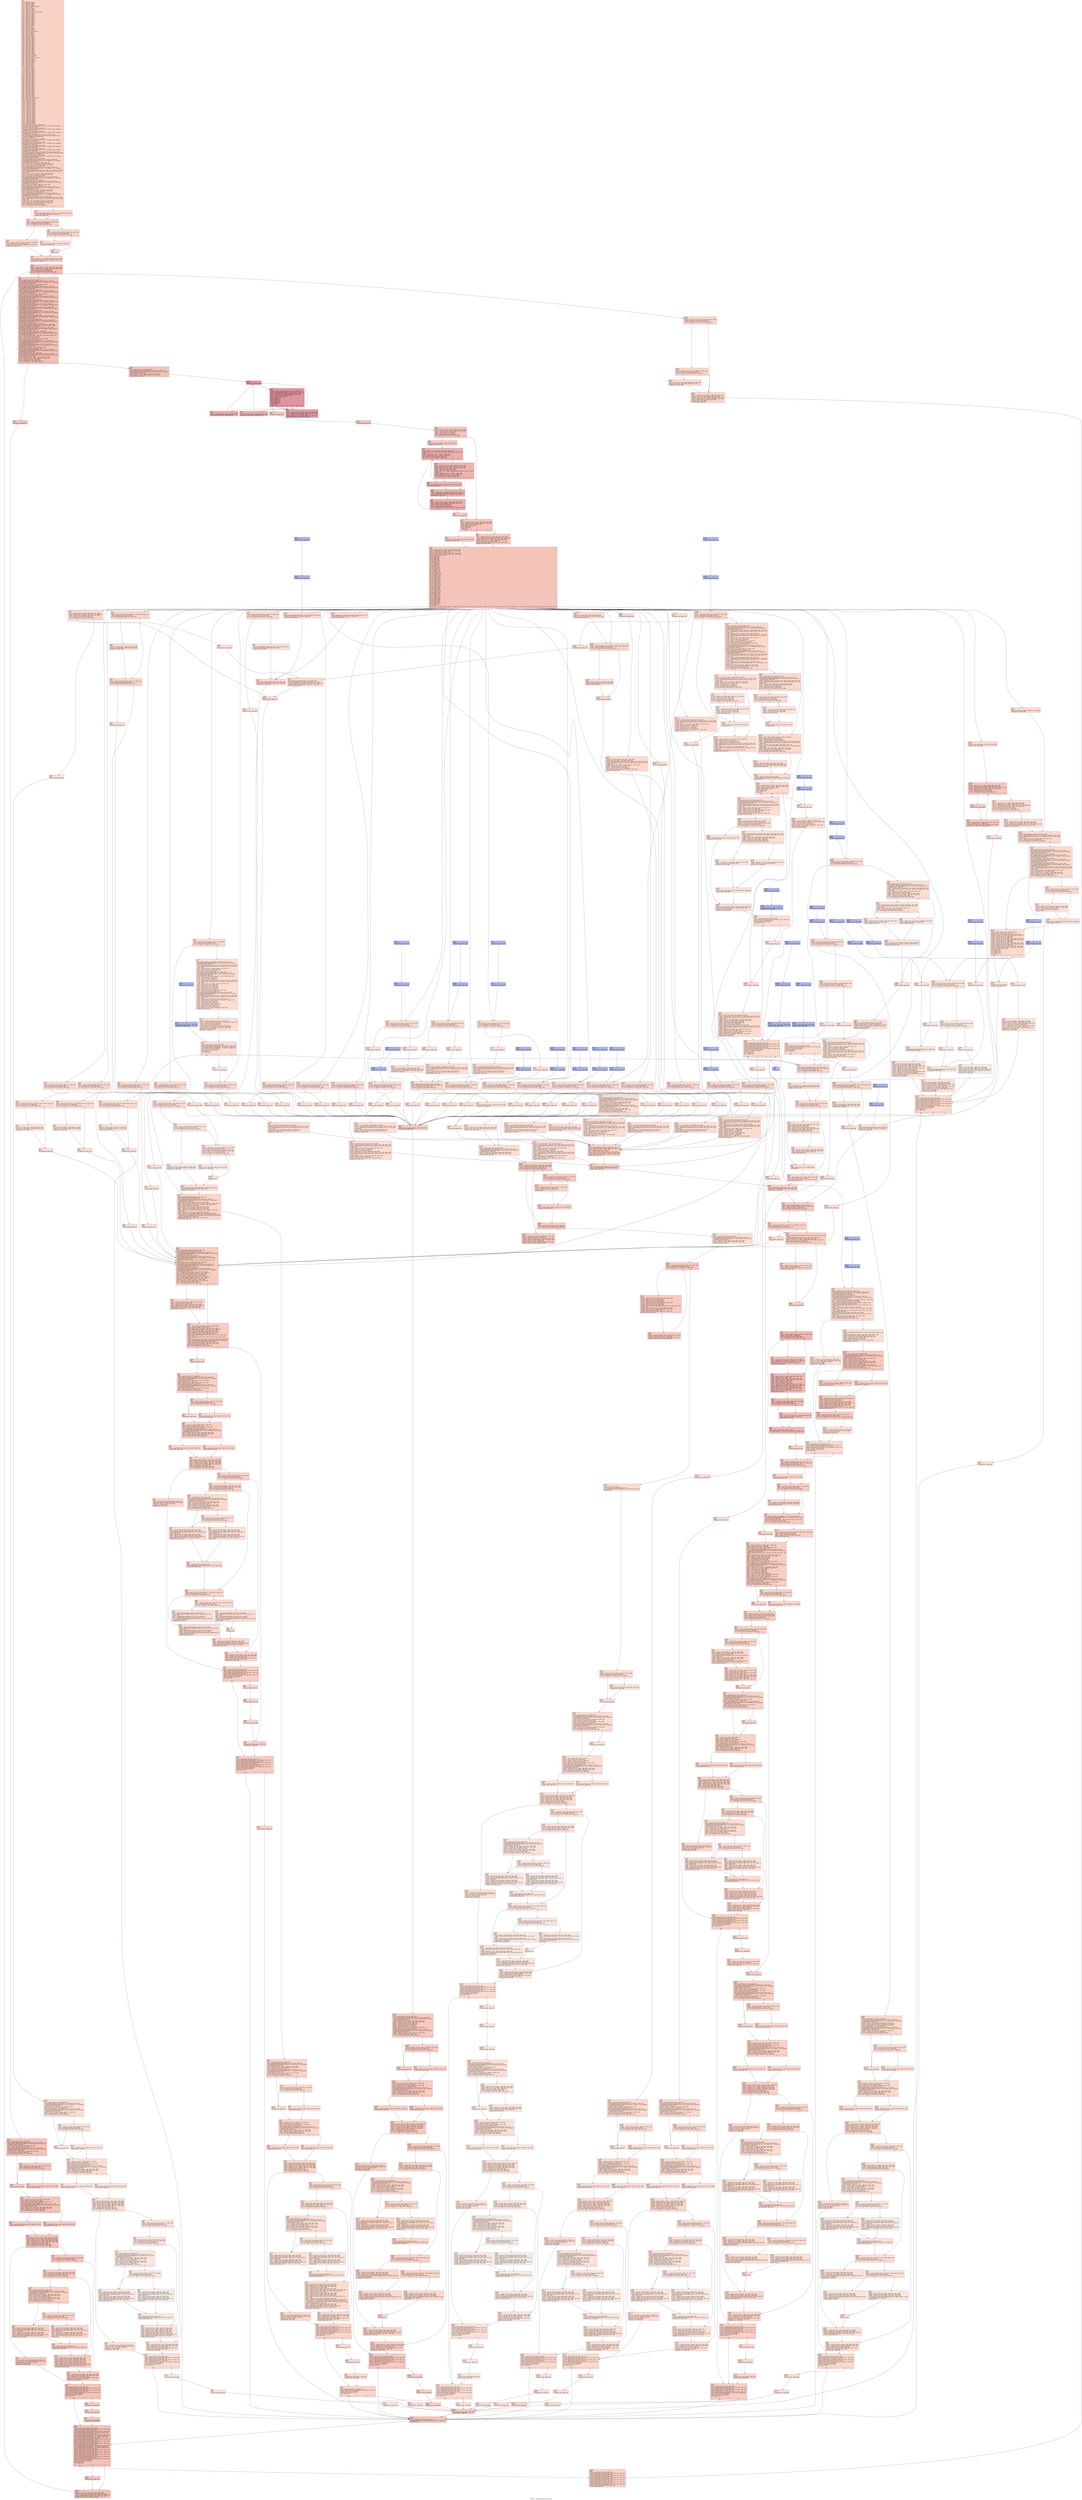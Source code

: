 digraph "CFG for '__strftime_internal.396' function" {
	label="CFG for '__strftime_internal.396' function";

	Node0x1928a50 [shape=record,color="#3d50c3ff", style=filled, fillcolor="#f4987a70",label="{%10:\l  %11 = alloca i64, align 8\l  %12 = alloca i8*, align 8\l  %13 = alloca i64, align 8\l  %14 = alloca i8*, align 8\l  %15 = alloca %struct.tm*, align 8\l  %16 = alloca i8, align 1\l  %17 = alloca i32, align 4\l  %18 = alloca i32, align 4\l  %19 = alloca i8*, align 8\l  %20 = alloca %struct.tm_zone*, align 8\l  %21 = alloca i32, align 4\l  %22 = alloca i32, align 4\l  %23 = alloca i32, align 4\l  %24 = alloca i8*, align 8\l  %25 = alloca i64, align 8\l  %26 = alloca i8*, align 8\l  %27 = alloca i8*, align 8\l  %28 = alloca i32, align 4\l  %29 = alloca i32, align 4\l  %30 = alloca i32, align 4\l  %31 = alloca i32, align 4\l  %32 = alloca i32, align 4\l  %33 = alloca i8, align 1\l  %34 = alloca i8, align 1\l  %35 = alloca i32, align 4\l  %36 = alloca i8*, align 8\l  %37 = alloca i8*, align 8\l  %38 = alloca [23 x i8], align 16\l  %39 = alloca i8, align 1\l  %40 = alloca i8, align 1\l  %41 = alloca i64, align 8\l  %42 = alloca i8, align 1\l  %43 = alloca i32, align 4\l  %44 = alloca i32, align 4\l  %45 = alloca i64, align 8\l  %46 = alloca i64, align 8\l  %47 = alloca i64, align 8\l  %48 = alloca i32, align 4\l  %49 = alloca i64, align 8\l  %50 = alloca i8*, align 8\l  %51 = alloca i64, align 8\l  %52 = alloca i64, align 8\l  %53 = alloca i64, align 8\l  %54 = alloca i64, align 8\l  %55 = alloca i64, align 8\l  %56 = alloca i64, align 8\l  %57 = alloca i64, align 8\l  %58 = alloca i64, align 8\l  %59 = alloca i64, align 8\l  %60 = alloca [5 x i8], align 1\l  %61 = alloca i8*, align 8\l  %62 = alloca [1024 x i8], align 16\l  %63 = alloca i64, align 8\l  %64 = alloca i64, align 8\l  %65 = alloca i64, align 8\l  %66 = alloca i64, align 8\l  %67 = alloca i64, align 8\l  %68 = alloca i8, align 1\l  %69 = alloca i8, align 1\l  %70 = alloca i32, align 4\l  %71 = alloca i8, align 1\l  %72 = alloca i32, align 4\l  %73 = alloca i32, align 4\l  %74 = alloca i32, align 4\l  %75 = alloca i64, align 8\l  %76 = alloca i64, align 8\l  %77 = alloca i64, align 8\l  %78 = alloca i64, align 8\l  %79 = alloca i64, align 8\l  %80 = alloca i64, align 8\l  %81 = alloca i64, align 8\l  %82 = alloca i64, align 8\l  %83 = alloca i32, align 4\l  %84 = alloca i32, align 4\l  %85 = alloca i32, align 4\l  %86 = alloca i32, align 4\l  %87 = alloca i64, align 8\l  %88 = alloca i64, align 8\l  %89 = alloca i64, align 8\l  %90 = alloca i64, align 8\l  %91 = alloca i64, align 8\l  %92 = alloca i64, align 8\l  %93 = alloca i64, align 8\l  %94 = alloca i64, align 8\l  %95 = alloca i64, align 8\l  %96 = alloca i64, align 8\l  %97 = alloca i64, align 8\l  %98 = alloca i64, align 8\l  %99 = alloca %struct.tm, align 8\l  %100 = alloca i64, align 8\l  %101 = alloca i32, align 4\l  %102 = alloca i64, align 8\l  %103 = alloca i64, align 8\l  %104 = alloca i64, align 8\l  %105 = alloca i64, align 8\l  %106 = alloca i32, align 4\l  %107 = alloca i32, align 4\l  %108 = alloca i32, align 4\l  %109 = alloca i32, align 4\l  %110 = alloca i32, align 4\l  %111 = alloca i32, align 4\l  %112 = alloca i64, align 8\l  %113 = alloca i64, align 8\l  %114 = alloca i64, align 8\l  %115 = alloca i64, align 8\l  %116 = alloca i32, align 4\l  %117 = alloca i32, align 4\l  %118 = alloca i32, align 4\l  %119 = alloca i32, align 4\l  %120 = alloca i64, align 8\l  %121 = alloca i64, align 8\l  %122 = alloca i64, align 8\l  %123 = alloca i64, align 8\l  store i8* %0, i8** %12, align 8, !tbaa !1880\l  call void @llvm.dbg.declare(metadata i8** %12, metadata !1661, metadata\l... !DIExpression()), !dbg !1884\l  store i64 %1, i64* %13, align 8, !tbaa !1885\l  call void @llvm.dbg.declare(metadata i64* %13, metadata !1662, metadata\l... !DIExpression()), !dbg !1887\l  store i8* %2, i8** %14, align 8, !tbaa !1880\l  call void @llvm.dbg.declare(metadata i8** %14, metadata !1663, metadata\l... !DIExpression()), !dbg !1888\l  store %struct.tm* %3, %struct.tm** %15, align 8, !tbaa !1880\l  call void @llvm.dbg.declare(metadata %struct.tm** %15, metadata !1664,\l... metadata !DIExpression()), !dbg !1889\l  %124 = zext i1 %4 to i8\l  store i8 %124, i8* %16, align 1, !tbaa !1890\l  call void @llvm.dbg.declare(metadata i8* %16, metadata !1665, metadata\l... !DIExpression()), !dbg !1892\l  store i32 %5, i32* %17, align 4, !tbaa !1893\l  call void @llvm.dbg.declare(metadata i32* %17, metadata !1666, metadata\l... !DIExpression()), !dbg !1895\l  store i32 %6, i32* %18, align 4, !tbaa !1893\l  call void @llvm.dbg.declare(metadata i32* %18, metadata !1667, metadata\l... !DIExpression()), !dbg !1896\l  store i8* %7, i8** %19, align 8, !tbaa !1880\l  call void @llvm.dbg.declare(metadata i8** %19, metadata !1668, metadata\l... !DIExpression()), !dbg !1897\l  store %struct.tm_zone* %8, %struct.tm_zone** %20, align 8, !tbaa !1880\l  call void @llvm.dbg.declare(metadata %struct.tm_zone** %20, metadata !1669,\l... metadata !DIExpression()), !dbg !1898\l  store i32 %9, i32* %21, align 4, !tbaa !1893\l  call void @llvm.dbg.declare(metadata i32* %21, metadata !1670, metadata\l... !DIExpression()), !dbg !1898\l  %125 = bitcast i32* %22 to i8*, !dbg !1899\l  call void @llvm.lifetime.start.p0i8(i64 4, i8* %125) #23, !dbg !1899\l  call void @llvm.dbg.declare(metadata i32* %22, metadata !1671, metadata\l... !DIExpression()), !dbg !1900\l  %126 = call i32* @__errno_location() #24, !dbg !1901\l  %127 = load i32, i32* %126, align 4, !dbg !1901, !tbaa !1893\l  store i32 %127, i32* %22, align 4, !dbg !1900, !tbaa !1893\l  %128 = bitcast i32* %23 to i8*, !dbg !1902\l  call void @llvm.lifetime.start.p0i8(i64 4, i8* %128) #23, !dbg !1902\l  call void @llvm.dbg.declare(metadata i32* %23, metadata !1672, metadata\l... !DIExpression()), !dbg !1903\l  %129 = load %struct.tm*, %struct.tm** %15, align 8, !dbg !1904, !tbaa !1880\l  %130 = getelementptr inbounds %struct.tm, %struct.tm* %129, i32 0, i32 2,\l... !dbg !1905\l  %131 = load i32, i32* %130, align 8, !dbg !1905, !tbaa !1906\l  store i32 %131, i32* %23, align 4, !dbg !1903, !tbaa !1893\l  %132 = bitcast i8** %24 to i8*, !dbg !1908\l  call void @llvm.lifetime.start.p0i8(i64 8, i8* %132) #23, !dbg !1908\l  call void @llvm.dbg.declare(metadata i8** %24, metadata !1673, metadata\l... !DIExpression()), !dbg !1909\l  %133 = bitcast i64* %25 to i8*, !dbg !1910\l  call void @llvm.lifetime.start.p0i8(i64 8, i8* %133) #23, !dbg !1910\l  call void @llvm.dbg.declare(metadata i64* %25, metadata !1674, metadata\l... !DIExpression()), !dbg !1911\l  store i64 0, i64* %25, align 8, !dbg !1911, !tbaa !1885\l  %134 = bitcast i8** %26 to i8*, !dbg !1912\l  call void @llvm.lifetime.start.p0i8(i64 8, i8* %134) #23, !dbg !1912\l  call void @llvm.dbg.declare(metadata i8** %26, metadata !1675, metadata\l... !DIExpression()), !dbg !1913\l  %135 = load i8*, i8** %12, align 8, !dbg !1914, !tbaa !1880\l  store i8* %135, i8** %26, align 8, !dbg !1913, !tbaa !1880\l  %136 = bitcast i8** %27 to i8*, !dbg !1915\l  call void @llvm.lifetime.start.p0i8(i64 8, i8* %136) #23, !dbg !1915\l  call void @llvm.dbg.declare(metadata i8** %27, metadata !1676, metadata\l... !DIExpression()), !dbg !1916\l  store i8* null, i8** %24, align 8, !dbg !1917, !tbaa !1880\l  %137 = load %struct.tm*, %struct.tm** %15, align 8, !dbg !1918, !tbaa !1880\l  %138 = getelementptr inbounds %struct.tm, %struct.tm* %137, i32 0, i32 10,\l... !dbg !1919\l  %139 = load i8*, i8** %138, align 8, !dbg !1919, !tbaa !1920\l  store i8* %139, i8** %24, align 8, !dbg !1921, !tbaa !1880\l  %140 = load i8*, i8** %24, align 8, !dbg !1922, !tbaa !1880\l  %141 = icmp ne i8* %140, null, !dbg !1922\l  br i1 %141, label %143, label %142, !dbg !1924\l|{<s0>T|<s1>F}}"];
	Node0x1928a50:s0 -> Node0x192c120;
	Node0x1928a50:s1 -> Node0x192c0d0;
	Node0x192c0d0 [shape=record,color="#3d50c3ff", style=filled, fillcolor="#f6a38570",label="{%142:\l142:                                              \l  store i8* getelementptr inbounds ([1 x i8], [1 x i8]* @.str.397, i64 0, i64\l... 0), i8** %24, align 8, !dbg !1925, !tbaa !1880\l  br label %143, !dbg !1926\l}"];
	Node0x192c0d0 -> Node0x192c120;
	Node0x192c120 [shape=record,color="#3d50c3ff", style=filled, fillcolor="#f4987a70",label="{%143:\l143:                                              \l  %144 = load i32, i32* %23, align 4, !dbg !1927, !tbaa !1893\l  %145 = icmp sgt i32 %144, 12, !dbg !1929\l  br i1 %145, label %146, label %149, !dbg !1930\l|{<s0>T|<s1>F}}"];
	Node0x192c120:s0 -> Node0x192c170;
	Node0x192c120:s1 -> Node0x192c1c0;
	Node0x192c170 [shape=record,color="#3d50c3ff", style=filled, fillcolor="#f6a38570",label="{%146:\l146:                                              \l  %147 = load i32, i32* %23, align 4, !dbg !1931, !tbaa !1893\l  %148 = sub nsw i32 %147, 12, !dbg !1931\l  store i32 %148, i32* %23, align 4, !dbg !1931, !tbaa !1893\l  br label %154, !dbg !1932\l}"];
	Node0x192c170 -> Node0x192c2b0;
	Node0x192c1c0 [shape=record,color="#3d50c3ff", style=filled, fillcolor="#f6a38570",label="{%149:\l149:                                              \l  %150 = load i32, i32* %23, align 4, !dbg !1933, !tbaa !1893\l  %151 = icmp eq i32 %150, 0, !dbg !1935\l  br i1 %151, label %152, label %153, !dbg !1936\l|{<s0>T|<s1>F}}"];
	Node0x192c1c0:s0 -> Node0x192c210;
	Node0x192c1c0:s1 -> Node0x192c260;
	Node0x192c210 [shape=record,color="#3d50c3ff", style=filled, fillcolor="#f7af9170",label="{%152:\l152:                                              \l  store i32 12, i32* %23, align 4, !dbg !1937, !tbaa !1893\l  br label %153, !dbg !1938\l}"];
	Node0x192c210 -> Node0x192c260;
	Node0x192c260 [shape=record,color="#3d50c3ff", style=filled, fillcolor="#f6a38570",label="{%153:\l153:                                              \l  br label %154\l}"];
	Node0x192c260 -> Node0x192c2b0;
	Node0x192c2b0 [shape=record,color="#3d50c3ff", style=filled, fillcolor="#f4987a70",label="{%154:\l154:                                              \l  %155 = load i8*, i8** %14, align 8, !dbg !1939, !tbaa !1880\l  store i8* %155, i8** %27, align 8, !dbg !1940, !tbaa !1880\l  br label %156, !dbg !1941\l}"];
	Node0x192c2b0 -> Node0x192c300;
	Node0x192c300 [shape=record,color="#3d50c3ff", style=filled, fillcolor="#e36c5570",label="{%156:\l156:                                              \l  %157 = load i8*, i8** %27, align 8, !dbg !1942, !tbaa !1880\l  %158 = load i8, i8* %157, align 1, !dbg !1943, !tbaa !1944\l  %159 = sext i8 %158 to i32, !dbg !1943\l  %160 = icmp ne i32 %159, 0, !dbg !1945\l  br i1 %160, label %161, label %2348, !dbg !1946\l|{<s0>T|<s1>F}}"];
	Node0x192c300:s0 -> Node0x192c350;
	Node0x192c300:s1 -> Node0x1939140;
	Node0x192c350 [shape=record,color="#3d50c3ff", style=filled, fillcolor="#e5705870",label="{%161:\l161:                                              \l  %162 = bitcast i32* %28 to i8*, !dbg !1947\l  call void @llvm.lifetime.start.p0i8(i64 4, i8* %162) #23, !dbg !1947\l  call void @llvm.dbg.declare(metadata i32* %28, metadata !1677, metadata\l... !DIExpression()), !dbg !1948\l  store i32 0, i32* %28, align 4, !dbg !1948, !tbaa !1893\l  %163 = bitcast i32* %29 to i8*, !dbg !1949\l  call void @llvm.lifetime.start.p0i8(i64 4, i8* %163) #23, !dbg !1949\l  call void @llvm.dbg.declare(metadata i32* %29, metadata !1681, metadata\l... !DIExpression()), !dbg !1950\l  %164 = bitcast i32* %30 to i8*, !dbg !1951\l  call void @llvm.lifetime.start.p0i8(i64 4, i8* %164) #23, !dbg !1951\l  call void @llvm.dbg.declare(metadata i32* %30, metadata !1682, metadata\l... !DIExpression()), !dbg !1952\l  store i32 0, i32* %30, align 4, !dbg !1952, !tbaa !1893\l  %165 = bitcast i32* %31 to i8*, !dbg !1953\l  call void @llvm.lifetime.start.p0i8(i64 4, i8* %165) #23, !dbg !1953\l  call void @llvm.dbg.declare(metadata i32* %31, metadata !1683, metadata\l... !DIExpression()), !dbg !1954\l  %166 = bitcast i32* %32 to i8*, !dbg !1955\l  call void @llvm.lifetime.start.p0i8(i64 4, i8* %166) #23, !dbg !1955\l  call void @llvm.dbg.declare(metadata i32* %32, metadata !1684, metadata\l... !DIExpression()), !dbg !1956\l  call void @llvm.lifetime.start.p0i8(i64 1, i8* %33) #23, !dbg !1957\l  call void @llvm.dbg.declare(metadata i8* %33, metadata !1685, metadata\l... !DIExpression()), !dbg !1958\l  call void @llvm.lifetime.start.p0i8(i64 1, i8* %34) #23, !dbg !1959\l  call void @llvm.dbg.declare(metadata i8* %34, metadata !1686, metadata\l... !DIExpression()), !dbg !1960\l  %167 = bitcast i32* %35 to i8*, !dbg !1961\l  call void @llvm.lifetime.start.p0i8(i64 4, i8* %167) #23, !dbg !1961\l  call void @llvm.dbg.declare(metadata i32* %35, metadata !1687, metadata\l... !DIExpression()), !dbg !1962\l  %168 = bitcast i8** %36 to i8*, !dbg !1963\l  call void @llvm.lifetime.start.p0i8(i64 8, i8* %168) #23, !dbg !1963\l  call void @llvm.dbg.declare(metadata i8** %36, metadata !1688, metadata\l... !DIExpression()), !dbg !1964\l  %169 = bitcast i8** %37 to i8*, !dbg !1965\l  call void @llvm.lifetime.start.p0i8(i64 8, i8* %169) #23, !dbg !1965\l  call void @llvm.dbg.declare(metadata i8** %37, metadata !1689, metadata\l... !DIExpression()), !dbg !1966\l  %170 = bitcast [23 x i8]* %38 to i8*, !dbg !1967\l  call void @llvm.lifetime.start.p0i8(i64 23, i8* %170) #23, !dbg !1967\l  call void @llvm.dbg.declare(metadata [23 x i8]* %38, metadata !1690,\l... metadata !DIExpression()), !dbg !1968\l  call void @llvm.lifetime.start.p0i8(i64 1, i8* %39) #23, !dbg !1969\l  call void @llvm.dbg.declare(metadata i8* %39, metadata !1694, metadata\l... !DIExpression()), !dbg !1970\l  store i8 0, i8* %39, align 1, !dbg !1970, !tbaa !1890\l  call void @llvm.lifetime.start.p0i8(i64 1, i8* %40) #23, !dbg !1971\l  call void @llvm.dbg.declare(metadata i8* %40, metadata !1695, metadata\l... !DIExpression()), !dbg !1972\l  %171 = load i8, i8* %16, align 1, !dbg !1973, !tbaa !1890, !range !1974\l  %172 = trunc i8 %171 to i1, !dbg !1973\l  %173 = zext i1 %172 to i8, !dbg !1972\l  store i8 %173, i8* %40, align 1, !dbg !1972, !tbaa !1890\l  %174 = bitcast i64* %41 to i8*, !dbg !1975\l  call void @llvm.lifetime.start.p0i8(i64 8, i8* %174) #23, !dbg !1975\l  call void @llvm.dbg.declare(metadata i64* %41, metadata !1696, metadata\l... !DIExpression()), !dbg !1976\l  call void @llvm.lifetime.start.p0i8(i64 1, i8* %42) #23, !dbg !1977\l  call void @llvm.dbg.declare(metadata i8* %42, metadata !1697, metadata\l... !DIExpression()), !dbg !1978\l  store i8 0, i8* %42, align 1, !dbg !1978, !tbaa !1890\l  %175 = bitcast i32* %43 to i8*, !dbg !1979\l  call void @llvm.lifetime.start.p0i8(i64 4, i8* %175) #23, !dbg !1979\l  call void @llvm.dbg.declare(metadata i32* %43, metadata !1698, metadata\l... !DIExpression()), !dbg !1980\l  %176 = bitcast i32* %44 to i8*, !dbg !1981\l  call void @llvm.lifetime.start.p0i8(i64 4, i8* %176) #23, !dbg !1981\l  call void @llvm.dbg.declare(metadata i32* %44, metadata !1699, metadata\l... !DIExpression()), !dbg !1982\l  %177 = load i8*, i8** %27, align 8, !dbg !1983, !tbaa !1880\l  %178 = load i8, i8* %177, align 1, !dbg !1984, !tbaa !1944\l  %179 = sext i8 %178 to i32, !dbg !1984\l  %180 = icmp ne i32 %179, 37, !dbg !1985\l  br i1 %180, label %181, label %263, !dbg !1986\l|{<s0>T|<s1>F}}"];
	Node0x192c350:s0 -> Node0x192c3a0;
	Node0x192c350:s1 -> Node0x192cad0;
	Node0x192c3a0 [shape=record,color="#3d50c3ff", style=filled, fillcolor="#e97a5f70",label="{%181:\l181:                                              \l  br label %182, !dbg !1987\l}"];
	Node0x192c3a0 -> Node0x192c3f0;
	Node0x192c3f0 [shape=record,color="#3d50c3ff", style=filled, fillcolor="#e97a5f70",label="{%182:\l182:                                              \l  %183 = bitcast i64* %45 to i8*, !dbg !1988\l  call void @llvm.lifetime.start.p0i8(i64 8, i8* %183) #23, !dbg !1988\l  call void @llvm.dbg.declare(metadata i64* %45, metadata !1700, metadata\l... !DIExpression()), !dbg !1988\l  store i64 1, i64* %45, align 8, !dbg !1988, !tbaa !1885\l  %184 = bitcast i64* %46 to i8*, !dbg !1988\l  call void @llvm.lifetime.start.p0i8(i64 8, i8* %184) #23, !dbg !1988\l  call void @llvm.dbg.declare(metadata i64* %46, metadata !1704, metadata\l... !DIExpression()), !dbg !1988\l  %185 = load i32, i32* %28, align 4, !dbg !1988, !tbaa !1893\l  %186 = icmp eq i32 %185, 45, !dbg !1988\l  br i1 %186, label %190, label %187, !dbg !1988\l|{<s0>T|<s1>F}}"];
	Node0x192c3f0:s0 -> Node0x192c490;
	Node0x192c3f0:s1 -> Node0x192c440;
	Node0x192c440 [shape=record,color="#3d50c3ff", style=filled, fillcolor="#ed836670",label="{%187:\l187:                                              \l  %188 = load i32, i32* %18, align 4, !dbg !1988, !tbaa !1893\l  %189 = icmp slt i32 %188, 0, !dbg !1988\l  br i1 %189, label %190, label %191, !dbg !1988\l|{<s0>T|<s1>F}}"];
	Node0x192c440:s0 -> Node0x192c490;
	Node0x192c440:s1 -> Node0x192c4e0;
	Node0x192c490 [shape=record,color="#3d50c3ff", style=filled, fillcolor="#ec7f6370",label="{%190:\l190:                                              \l  br label %193, !dbg !1988\l}"];
	Node0x192c490 -> Node0x192c530;
	Node0x192c4e0 [shape=record,color="#3d50c3ff", style=filled, fillcolor="#f08b6e70",label="{%191:\l191:                                              \l  %192 = load i32, i32* %18, align 4, !dbg !1988, !tbaa !1893\l  br label %193, !dbg !1988\l}"];
	Node0x192c4e0 -> Node0x192c530;
	Node0x192c530 [shape=record,color="#3d50c3ff", style=filled, fillcolor="#e97a5f70",label="{%193:\l193:                                              \l  %194 = phi i32 [ 0, %190 ], [ %192, %191 ], !dbg !1988\l  %195 = sext i32 %194 to i64, !dbg !1988\l  store i64 %195, i64* %46, align 8, !dbg !1988, !tbaa !1885\l  %196 = bitcast i64* %47 to i8*, !dbg !1988\l  call void @llvm.lifetime.start.p0i8(i64 8, i8* %196) #23, !dbg !1988\l  call void @llvm.dbg.declare(metadata i64* %47, metadata !1705, metadata\l... !DIExpression()), !dbg !1988\l  %197 = load i64, i64* %45, align 8, !dbg !1988, !tbaa !1885\l  %198 = load i64, i64* %46, align 8, !dbg !1988, !tbaa !1885\l  %199 = icmp ult i64 %197, %198, !dbg !1988\l  br i1 %199, label %200, label %202, !dbg !1988\l|{<s0>T|<s1>F}}"];
	Node0x192c530:s0 -> Node0x192c580;
	Node0x192c530:s1 -> Node0x192c5d0;
	Node0x192c580 [shape=record,color="#3d50c3ff", style=filled, fillcolor="#ed836670",label="{%200:\l200:                                              \l  %201 = load i64, i64* %46, align 8, !dbg !1988, !tbaa !1885\l  br label %204, !dbg !1988\l}"];
	Node0x192c580 -> Node0x192c620;
	Node0x192c5d0 [shape=record,color="#3d50c3ff", style=filled, fillcolor="#ed836670",label="{%202:\l202:                                              \l  %203 = load i64, i64* %45, align 8, !dbg !1988, !tbaa !1885\l  br label %204, !dbg !1988\l}"];
	Node0x192c5d0 -> Node0x192c620;
	Node0x192c620 [shape=record,color="#3d50c3ff", style=filled, fillcolor="#e97a5f70",label="{%204:\l204:                                              \l  %205 = phi i64 [ %201, %200 ], [ %203, %202 ], !dbg !1988\l  store i64 %205, i64* %47, align 8, !dbg !1988, !tbaa !1885\l  %206 = load i64, i64* %47, align 8, !dbg !1989, !tbaa !1885\l  %207 = load i64, i64* %13, align 8, !dbg !1989, !tbaa !1885\l  %208 = load i64, i64* %25, align 8, !dbg !1989, !tbaa !1885\l  %209 = sub i64 %207, %208, !dbg !1989\l  %210 = icmp uge i64 %206, %209, !dbg !1989\l  br i1 %210, label %211, label %213, !dbg !1988\l|{<s0>T|<s1>F}}"];
	Node0x192c620:s0 -> Node0x192c670;
	Node0x192c620:s1 -> Node0x192c6c0;
	Node0x192c670 [shape=record,color="#3d50c3ff", style=filled, fillcolor="#ed836670",label="{%211:\l211:                                              \l  %212 = call i32* @__errno_location() #24, !dbg !1991\l  store i32 34, i32* %212, align 4, !dbg !1991, !tbaa !1893\l  store i64 0, i64* %11, align 8, !dbg !1991\l  store i32 1, i32* %48, align 4\l  br label %255, !dbg !1991\l}"];
	Node0x192c670 -> Node0x192c990;
	Node0x192c6c0 [shape=record,color="#3d50c3ff", style=filled, fillcolor="#ed836670",label="{%213:\l213:                                              \l  %214 = load i8*, i8** %26, align 8, !dbg !1993, !tbaa !1880\l  %215 = icmp ne i8* %214, null, !dbg !1993\l  br i1 %215, label %216, label %251, !dbg !1988\l|{<s0>T|<s1>F}}"];
	Node0x192c6c0:s0 -> Node0x192c710;
	Node0x192c6c0:s1 -> Node0x192c940;
	Node0x192c710 [shape=record,color="#3d50c3ff", style=filled, fillcolor="#f08b6e70",label="{%216:\l216:                                              \l  %217 = load i64, i64* %45, align 8, !dbg !1994, !tbaa !1885\l  %218 = load i64, i64* %46, align 8, !dbg !1994, !tbaa !1885\l  %219 = icmp ult i64 %217, %218, !dbg !1994\l  br i1 %219, label %220, label %244, !dbg !1995\l|{<s0>T|<s1>F}}"];
	Node0x192c710:s0 -> Node0x192c760;
	Node0x192c710:s1 -> Node0x192c8f0;
	Node0x192c760 [shape=record,color="#3d50c3ff", style=filled, fillcolor="#f3947570",label="{%220:\l220:                                              \l  %221 = bitcast i64* %49 to i8*, !dbg !1996\l  call void @llvm.lifetime.start.p0i8(i64 8, i8* %221) #23, !dbg !1996\l  call void @llvm.dbg.declare(metadata i64* %49, metadata !1706, metadata\l... !DIExpression()), !dbg !1996\l  %222 = load i64, i64* %46, align 8, !dbg !1996, !tbaa !1885\l  %223 = load i64, i64* %45, align 8, !dbg !1996, !tbaa !1885\l  %224 = sub i64 %222, %223, !dbg !1996\l  store i64 %224, i64* %49, align 8, !dbg !1996, !tbaa !1885\l  %225 = load i32, i32* %28, align 4, !dbg !1997, !tbaa !1893\l  %226 = icmp eq i32 %225, 48, !dbg !1997\l  br i1 %226, label %230, label %227, !dbg !1997\l|{<s0>T|<s1>F}}"];
	Node0x192c760:s0 -> Node0x192c800;
	Node0x192c760:s1 -> Node0x192c7b0;
	Node0x192c7b0 [shape=record,color="#3d50c3ff", style=filled, fillcolor="#f59c7d70",label="{%227:\l227:                                              \l  %228 = load i32, i32* %28, align 4, !dbg !1997, !tbaa !1893\l  %229 = icmp eq i32 %228, 43, !dbg !1997\l  br i1 %229, label %230, label %236, !dbg !1996\l|{<s0>T|<s1>F}}"];
	Node0x192c7b0:s0 -> Node0x192c800;
	Node0x192c7b0:s1 -> Node0x192c850;
	Node0x192c800 [shape=record,color="#3d50c3ff", style=filled, fillcolor="#f4987a70",label="{%230:\l230:                                              \l  %231 = load i8*, i8** %26, align 8, !dbg !1997, !tbaa !1880\l  %232 = load i64, i64* %49, align 8, !dbg !1997, !tbaa !1885\l  call void @llvm.memset.p0i8.i64(i8* align 1 %231, i8 48, i64 %232, i1\l... false), !dbg !1997\l  %233 = load i64, i64* %49, align 8, !dbg !1997, !tbaa !1885\l  %234 = load i8*, i8** %26, align 8, !dbg !1997, !tbaa !1880\l  %235 = getelementptr inbounds i8, i8* %234, i64 %233, !dbg !1997\l  store i8* %235, i8** %26, align 8, !dbg !1997, !tbaa !1880\l  br label %242, !dbg !1997\l}"];
	Node0x192c800 -> Node0x192c8a0;
	Node0x192c850 [shape=record,color="#3d50c3ff", style=filled, fillcolor="#f6a38570",label="{%236:\l236:                                              \l  %237 = load i8*, i8** %26, align 8, !dbg !1997, !tbaa !1880\l  %238 = load i64, i64* %49, align 8, !dbg !1997, !tbaa !1885\l  call void @llvm.memset.p0i8.i64(i8* align 1 %237, i8 32, i64 %238, i1\l... false), !dbg !1997\l  %239 = load i64, i64* %49, align 8, !dbg !1997, !tbaa !1885\l  %240 = load i8*, i8** %26, align 8, !dbg !1997, !tbaa !1880\l  %241 = getelementptr inbounds i8, i8* %240, i64 %239, !dbg !1997\l  store i8* %241, i8** %26, align 8, !dbg !1997, !tbaa !1880\l  br label %242\l}"];
	Node0x192c850 -> Node0x192c8a0;
	Node0x192c8a0 [shape=record,color="#3d50c3ff", style=filled, fillcolor="#f3947570",label="{%242:\l242:                                              \l  %243 = bitcast i64* %49 to i8*, !dbg !1994\l  call void @llvm.lifetime.end.p0i8(i64 8, i8* %243) #23, !dbg !1994\l  br label %244, !dbg !1996\l}"];
	Node0x192c8a0 -> Node0x192c8f0;
	Node0x192c8f0 [shape=record,color="#3d50c3ff", style=filled, fillcolor="#f08b6e70",label="{%244:\l244:                                              \l  %245 = load i8*, i8** %27, align 8, !dbg !1995, !tbaa !1880\l  %246 = load i8, i8* %245, align 1, !dbg !1995, !tbaa !1944\l  %247 = load i8*, i8** %26, align 8, !dbg !1995, !tbaa !1880\l  store i8 %246, i8* %247, align 1, !dbg !1995, !tbaa !1944\l  %248 = load i64, i64* %45, align 8, !dbg !1995, !tbaa !1885\l  %249 = load i8*, i8** %26, align 8, !dbg !1995, !tbaa !1880\l  %250 = getelementptr inbounds i8, i8* %249, i64 %248, !dbg !1995\l  store i8* %250, i8** %26, align 8, !dbg !1995, !tbaa !1880\l  br label %251, !dbg !1995\l}"];
	Node0x192c8f0 -> Node0x192c940;
	Node0x192c940 [shape=record,color="#3d50c3ff", style=filled, fillcolor="#ed836670",label="{%251:\l251:                                              \l  %252 = load i64, i64* %47, align 8, !dbg !1988, !tbaa !1885\l  %253 = load i64, i64* %25, align 8, !dbg !1988, !tbaa !1885\l  %254 = add i64 %253, %252, !dbg !1988\l  store i64 %254, i64* %25, align 8, !dbg !1988, !tbaa !1885\l  store i32 0, i32* %48, align 4, !dbg !1987\l  br label %255, !dbg !1987\l}"];
	Node0x192c940 -> Node0x192c990;
	Node0x192c990 [shape=record,color="#3d50c3ff", style=filled, fillcolor="#e97a5f70",label="{%255:\l255:                                              \l  %256 = bitcast i64* %47 to i8*, !dbg !1987\l  call void @llvm.lifetime.end.p0i8(i64 8, i8* %256) #23, !dbg !1987\l  %257 = bitcast i64* %46 to i8*, !dbg !1987\l  call void @llvm.lifetime.end.p0i8(i64 8, i8* %257) #23, !dbg !1987\l  %258 = bitcast i64* %45 to i8*, !dbg !1987\l  call void @llvm.lifetime.end.p0i8(i64 8, i8* %258) #23, !dbg !1987\l  %259 = load i32, i32* %48, align 4\l  switch i32 %259, label %2330 [\l    i32 0, label %260\l  ]\l|{<s0>def|<s1>0}}"];
	Node0x192c990:s0 -> Node0x1939050;
	Node0x192c990:s1 -> Node0x192c9e0;
	Node0x192c9e0 [shape=record,color="#3d50c3ff", style=filled, fillcolor="#ed836670",label="{%260:\l260:                                              \l  br label %261, !dbg !1988\l}"];
	Node0x192c9e0 -> Node0x192ca30;
	Node0x192ca30 [shape=record,color="#3d50c3ff", style=filled, fillcolor="#ed836670",label="{%261:\l261:                                              \l  br label %262, !dbg !1988\l}"];
	Node0x192ca30 -> Node0x192ca80;
	Node0x192ca80 [shape=record,color="#3d50c3ff", style=filled, fillcolor="#ed836670",label="{%262:\l262:                                              \l  store i32 4, i32* %48, align 4\l  br label %2330, !dbg !1999\l}"];
	Node0x192ca80 -> Node0x1939050;
	Node0x192cad0 [shape=record,color="#3d50c3ff", style=filled, fillcolor="#e97a5f70",label="{%263:\l263:                                              \l  %264 = bitcast i8** %50 to i8*, !dbg !2000\l  call void @llvm.lifetime.start.p0i8(i64 8, i8* %264) #23, !dbg !2000\l  call void @llvm.dbg.declare(metadata i8** %50, metadata !1711, metadata\l... !DIExpression()), !dbg !2001\l  %265 = load i8*, i8** %27, align 8, !dbg !2002, !tbaa !1880\l  store i8* %265, i8** %50, align 8, !dbg !2001, !tbaa !1880\l  br label %266, !dbg !2003\l}"];
	Node0x192cad0 -> Node0x192cb20;
	Node0x192cb20 [shape=record,color="#b70d28ff", style=filled, fillcolor="#b70d2870",label="{%266:\l266:                                              \l  br label %267, !dbg !2003\l}"];
	Node0x192cb20 -> Node0x192cb70;
	Node0x192cb70 [shape=record,color="#b70d28ff", style=filled, fillcolor="#b70d2870",label="{%267:\l267:                                              \l  %268 = load i8*, i8** %27, align 8, !dbg !2004, !tbaa !1880\l  %269 = getelementptr inbounds i8, i8* %268, i32 1, !dbg !2004\l  store i8* %269, i8** %27, align 8, !dbg !2004, !tbaa !1880\l  %270 = load i8, i8* %269, align 1, !dbg !2006, !tbaa !1944\l  %271 = sext i8 %270 to i32, !dbg !2006\l  switch i32 %271, label %278 [\l    i32 95, label %272\l    i32 45, label %272\l    i32 43, label %272\l    i32 48, label %272\l    i32 94, label %276\l    i32 35, label %277\l  ], !dbg !2007\l|{<s0>def|<s1>95|<s2>45|<s3>43|<s4>48|<s5>94|<s6>35}}"];
	Node0x192cb70:s0 -> Node0x192ccb0;
	Node0x192cb70:s1 -> Node0x192cbc0;
	Node0x192cb70:s2 -> Node0x192cbc0;
	Node0x192cb70:s3 -> Node0x192cbc0;
	Node0x192cb70:s4 -> Node0x192cbc0;
	Node0x192cb70:s5 -> Node0x192cc10;
	Node0x192cb70:s6 -> Node0x192cc60;
	Node0x192cbc0 [shape=record,color="#b70d28ff", style=filled, fillcolor="#bb1b2c70",label="{%272:\l272:                                              \l  %273 = load i8*, i8** %27, align 8, !dbg !2008, !tbaa !1880\l  %274 = load i8, i8* %273, align 1, !dbg !2010, !tbaa !1944\l  %275 = sext i8 %274 to i32, !dbg !2010\l  store i32 %275, i32* %28, align 4, !dbg !2011, !tbaa !1893\l  br label %266, !dbg !2012, !llvm.loop !2013\l}"];
	Node0x192cbc0 -> Node0x192cb20;
	Node0x192cc10 [shape=record,color="#3d50c3ff", style=filled, fillcolor="#cc403a70",label="{%276:\l276:                                              \l  store i8 1, i8* %40, align 1, !dbg !2016, !tbaa !1890\l  br label %266, !dbg !2017, !llvm.loop !2013\l}"];
	Node0x192cc10 -> Node0x192cb20;
	Node0x192cc60 [shape=record,color="#3d50c3ff", style=filled, fillcolor="#cc403a70",label="{%277:\l277:                                              \l  store i8 1, i8* %42, align 1, !dbg !2018, !tbaa !1890\l  br label %266, !dbg !2019, !llvm.loop !2013\l}"];
	Node0x192cc60 -> Node0x192cb20;
	Node0x192ccb0 [shape=record,color="#3d50c3ff", style=filled, fillcolor="#e97a5f70",label="{%278:\l278:                                              \l  br label %279, !dbg !2020\l}"];
	Node0x192ccb0 -> Node0x192cd00;
	Node0x192cd00 [shape=record,color="#3d50c3ff", style=filled, fillcolor="#e97a5f70",label="{%279:\l279:                                              \l  br label %280, !dbg !2021\l}"];
	Node0x192cd00 -> Node0x192cd50;
	Node0x192cd50 [shape=record,color="#3d50c3ff", style=filled, fillcolor="#e97a5f70",label="{%280:\l280:                                              \l  %281 = load i8*, i8** %27, align 8, !dbg !2022, !tbaa !1880\l  %282 = load i8, i8* %281, align 1, !dbg !2022, !tbaa !1944\l  %283 = sext i8 %282 to i32, !dbg !2022\l  %284 = sub i32 %283, 48, !dbg !2022\l  %285 = icmp ule i32 %284, 9, !dbg !2022\l  br i1 %285, label %286, label %312, !dbg !2024\l|{<s0>T|<s1>F}}"];
	Node0x192cd50:s0 -> Node0x192cda0;
	Node0x192cd50:s1 -> Node0x192cfd0;
	Node0x192cda0 [shape=record,color="#3d50c3ff", style=filled, fillcolor="#ed836670",label="{%286:\l286:                                              \l  store i32 0, i32* %18, align 4, !dbg !2025, !tbaa !1893\l  br label %287, !dbg !2027\l}"];
	Node0x192cda0 -> Node0x192cdf0;
	Node0x192cdf0 [shape=record,color="#3d50c3ff", style=filled, fillcolor="#d24b4070",label="{%287:\l287:                                              \l  %288 = load i32, i32* %18, align 4, !dbg !2028, !tbaa !1893\l  %289 = call \{ i32, i1 \} @llvm.smul.with.overflow.i32(i32 %288, i32 10), !dbg\l... !2028\l  %290 = extractvalue \{ i32, i1 \} %289, 1, !dbg !2028\l  %291 = extractvalue \{ i32, i1 \} %289, 0, !dbg !2028\l  store i32 %291, i32* %18, align 4, !dbg !2028\l  br i1 %290, label %301, label %292, !dbg !2031\l|{<s0>T|<s1>F}}"];
	Node0x192cdf0:s0 -> Node0x192ce90;
	Node0x192cdf0:s1 -> Node0x192ce40;
	Node0x192ce40 [shape=record,color="#3d50c3ff", style=filled, fillcolor="#d8564670",label="{%292:\l292:                                              \l  %293 = load i32, i32* %18, align 4, !dbg !2032, !tbaa !1893\l  %294 = load i8*, i8** %27, align 8, !dbg !2032, !tbaa !1880\l  %295 = load i8, i8* %294, align 1, !dbg !2032, !tbaa !1944\l  %296 = sext i8 %295 to i32, !dbg !2032\l  %297 = sub nsw i32 %296, 48, !dbg !2032\l  %298 = call \{ i32, i1 \} @llvm.sadd.with.overflow.i32(i32 %293, i32 %297),\l... !dbg !2032\l  %299 = extractvalue \{ i32, i1 \} %298, 1, !dbg !2032\l  %300 = extractvalue \{ i32, i1 \} %298, 0, !dbg !2032\l  store i32 %300, i32* %18, align 4, !dbg !2032\l  br i1 %299, label %301, label %302, !dbg !2033\l|{<s0>T|<s1>F}}"];
	Node0x192ce40:s0 -> Node0x192ce90;
	Node0x192ce40:s1 -> Node0x192cee0;
	Node0x192ce90 [shape=record,color="#3d50c3ff", style=filled, fillcolor="#d6524470",label="{%301:\l301:                                              \l  store i32 2147483647, i32* %18, align 4, !dbg !2034, !tbaa !1893\l  br label %302, !dbg !2035\l}"];
	Node0x192ce90 -> Node0x192cee0;
	Node0x192cee0 [shape=record,color="#3d50c3ff", style=filled, fillcolor="#d24b4070",label="{%302:\l302:                                              \l  %303 = load i8*, i8** %27, align 8, !dbg !2036, !tbaa !1880\l  %304 = getelementptr inbounds i8, i8* %303, i32 1, !dbg !2036\l  store i8* %304, i8** %27, align 8, !dbg !2036, !tbaa !1880\l  br label %305, !dbg !2037\l}"];
	Node0x192cee0 -> Node0x192cf30;
	Node0x192cf30 [shape=record,color="#3d50c3ff", style=filled, fillcolor="#d24b4070",label="{%305:\l305:                                              \l  %306 = load i8*, i8** %27, align 8, !dbg !2038, !tbaa !1880\l  %307 = load i8, i8* %306, align 1, !dbg !2038, !tbaa !1944\l  %308 = sext i8 %307 to i32, !dbg !2038\l  %309 = sub i32 %308, 48, !dbg !2038\l  %310 = icmp ule i32 %309, 9, !dbg !2038\l  br i1 %310, label %287, label %311, !dbg !2037, !llvm.loop !2039\l|{<s0>T|<s1>F}}"];
	Node0x192cf30:s0 -> Node0x192cdf0;
	Node0x192cf30:s1 -> Node0x192cf80;
	Node0x192cf80 [shape=record,color="#3d50c3ff", style=filled, fillcolor="#ed836670",label="{%311:\l311:                                              \l  br label %312, !dbg !2042\l}"];
	Node0x192cf80 -> Node0x192cfd0;
	Node0x192cfd0 [shape=record,color="#3d50c3ff", style=filled, fillcolor="#e97a5f70",label="{%312:\l312:                                              \l  %313 = load i8*, i8** %27, align 8, !dbg !2043, !tbaa !1880\l  %314 = load i8, i8* %313, align 1, !dbg !2044, !tbaa !1944\l  %315 = sext i8 %314 to i32, !dbg !2044\l  switch i32 %315, label %321 [\l    i32 69, label %316\l    i32 79, label %316\l  ], !dbg !2045\l|{<s0>def|<s1>69|<s2>79}}"];
	Node0x192cfd0:s0 -> Node0x192d070;
	Node0x192cfd0:s1 -> Node0x192d020;
	Node0x192cfd0:s2 -> Node0x192d020;
	Node0x192d020 [shape=record,color="#3d50c3ff", style=filled, fillcolor="#ec7f6370",label="{%316:\l316:                                              \l  %317 = load i8*, i8** %27, align 8, !dbg !2046, !tbaa !1880\l  %318 = getelementptr inbounds i8, i8* %317, i32 1, !dbg !2046\l  store i8* %318, i8** %27, align 8, !dbg !2046, !tbaa !1880\l  %319 = load i8, i8* %317, align 1, !dbg !2048, !tbaa !1944\l  %320 = sext i8 %319 to i32, !dbg !2048\l  store i32 %320, i32* %29, align 4, !dbg !2049, !tbaa !1893\l  br label %322, !dbg !2050\l}"];
	Node0x192d020 -> Node0x192d0c0;
	Node0x192d070 [shape=record,color="#3d50c3ff", style=filled, fillcolor="#ef886b70",label="{%321:\l321:                                              \l  store i32 0, i32* %29, align 4, !dbg !2051, !tbaa !1893\l  br label %322, !dbg !2052\l}"];
	Node0x192d070 -> Node0x192d0c0;
	Node0x192d0c0 [shape=record,color="#3d50c3ff", style=filled, fillcolor="#e97a5f70",label="{%322:\l322:                                              \l  %323 = load i8*, i8** %27, align 8, !dbg !2053, !tbaa !1880\l  %324 = load i8, i8* %323, align 1, !dbg !2054, !tbaa !1944\l  %325 = sext i8 %324 to i32, !dbg !2054\l  store i32 %325, i32* %43, align 4, !dbg !2055, !tbaa !1893\l  %326 = load i32, i32* %43, align 4, !dbg !2056, !tbaa !1893\l  switch i32 %326, label %2220 [\l    i32 37, label %327\l    i32 97, label %415\l    i32 65, label %424\l    i32 98, label %433\l    i32 104, label %433\l    i32 66, label %442\l    i32 99, label %451\l    i32 67, label %708\l    i32 120, label %752\l    i32 68, label %757\l    i32 100, label %762\l    i32 101, label %773\l    i32 70, label %1126\l    i32 72, label %1145\l    i32 73, label %1156\l    i32 107, label %1165\l    i32 108, label %1176\l    i32 106, label %1185\l    i32 77, label %1202\l    i32 109, label %1213\l    i32 78, label %1230\l    i32 110, label %1478\l    i32 80, label %1558\l    i32 112, label %1559\l    i32 113, label %1564\l    i32 82, label %1574\l    i32 114, label %1575\l    i32 83, label %1576\l    i32 115, label %1587\l    i32 88, label %1636\l    i32 84, label %1641\l    i32 116, label %1642\l    i32 117, label %1722\l    i32 85, label %1733\l    i32 86, label %1750\l    i32 103, label %1750\l    i32 71, label %1750\l    i32 87, label %1911\l    i32 119, label %1931\l    i32 89, label %1942\l    i32 121, label %1963\l    i32 90, label %1997\l    i32 58, label %2103\l    i32 122, label %2127\l    i32 0, label %2216\l  ], !dbg !2057\l|{<s0>def|<s1>37|<s2>97|<s3>65|<s4>98|<s5>104|<s6>66|<s7>99|<s8>67|<s9>120|<s10>68|<s11>100|<s12>101|<s13>70|<s14>72|<s15>73|<s16>107|<s17>108|<s18>106|<s19>77|<s20>109|<s21>78|<s22>110|<s23>80|<s24>112|<s25>113|<s26>82|<s27>114|<s28>83|<s29>115|<s30>88|<s31>84|<s32>116|<s33>117|<s34>85|<s35>86|<s36>103|<s37>71|<s38>87|<s39>119|<s40>89|<s41>121|<s42>90|<s43>58|<s44>122|<s45>0}}"];
	Node0x192d0c0:s0 -> Node0x1938650;
	Node0x192d0c0:s1 -> Node0x192d110;
	Node0x192d0c0:s2 -> Node0x192d8e0;
	Node0x192d0c0:s3 -> Node0x192da70;
	Node0x192d0c0:s4 -> Node0x192dc00;
	Node0x192d0c0:s5 -> Node0x192dc00;
	Node0x192d0c0:s6 -> Node0x192dd90;
	Node0x192d0c0:s7 -> Node0x192df20;
	Node0x192d0c0:s8 -> Node0x192f320;
	Node0x192d0c0:s9 -> Node0x192f5a0;
	Node0x192d0c0:s10 -> Node0x192f690;
	Node0x192d0c0:s11 -> Node0x192f780;
	Node0x192d0c0:s12 -> Node0x192f960;
	Node0x192d0c0:s13 -> Node0x19318f0;
	Node0x192d0c0:s14 -> Node0x1931bc0;
	Node0x192d0c0:s15 -> Node0x1931da0;
	Node0x192d0c0:s16 -> Node0x1931f80;
	Node0x192d0c0:s17 -> Node0x1932160;
	Node0x192d0c0:s18 -> Node0x1932340;
	Node0x192d0c0:s19 -> Node0x1932520;
	Node0x192d0c0:s20 -> Node0x1932700;
	Node0x192d0c0:s21 -> Node0x19328e0;
	Node0x192d0c0:s22 -> Node0x1933e70;
	Node0x192d0c0:s23 -> Node0x19345a0;
	Node0x192d0c0:s24 -> Node0x19345f0;
	Node0x192d0c0:s25 -> Node0x19346e0;
	Node0x192d0c0:s26 -> Node0x1934820;
	Node0x192d0c0:s27 -> Node0x1934870;
	Node0x192d0c0:s28 -> Node0x19348c0;
	Node0x192d0c0:s29 -> Node0x1934aa0;
	Node0x192d0c0:s30 -> Node0x1934dc0;
	Node0x192d0c0:s31 -> Node0x1934eb0;
	Node0x192d0c0:s32 -> Node0x1934f00;
	Node0x192d0c0:s33 -> Node0x1935630;
	Node0x192d0c0:s34 -> Node0x1935770;
	Node0x192d0c0:s35 -> Node0x1935950;
	Node0x192d0c0:s36 -> Node0x1935950;
	Node0x192d0c0:s37 -> Node0x1935950;
	Node0x192d0c0:s38 -> Node0x1936580;
	Node0x192d0c0:s39 -> Node0x1936760;
	Node0x192d0c0:s40 -> Node0x1936940;
	Node0x192d0c0:s41 -> Node0x1936bc0;
	Node0x192d0c0:s42 -> Node0x1936fd0;
	Node0x192d0c0:s43 -> Node0x1937980;
	Node0x192d0c0:s44 -> Node0x1937bb0;
	Node0x192d0c0:s45 -> Node0x19385b0;
	Node0x192d110 [shape=record,color="#3d50c3ff", style=filled, fillcolor="#f7ac8e70",label="{%327:\l327:                                              \l  %328 = load i8*, i8** %27, align 8, !dbg !2058, !tbaa !1880\l  %329 = getelementptr inbounds i8, i8* %328, i64 -1, !dbg !2060\l  %330 = load i8*, i8** %50, align 8, !dbg !2061, !tbaa !1880\l  %331 = icmp ne i8* %329, %330, !dbg !2062\l  br i1 %331, label %332, label %333, !dbg !2063\l|{<s0>T|<s1>F}}"];
	Node0x192d110:s0 -> Node0x192d160;
	Node0x192d110:s1 -> Node0x192d1b0;
	Node0x192d160 [shape=record,color="#3d50c3ff", style=filled, fillcolor="#f7b39670",label="{%332:\l332:                                              \l  br label %2217, !dbg !2064\l}"];
	Node0x192d160 -> Node0x1938600;
	Node0x192d1b0 [shape=record,color="#3d50c3ff", style=filled, fillcolor="#f7b59970",label="{%333:\l333:                                              \l  br label %334, !dbg !2065\l}"];
	Node0x192d1b0 -> Node0x192d200;
	Node0x192d200 [shape=record,color="#3d50c3ff", style=filled, fillcolor="#f7b59970",label="{%334:\l334:                                              \l  %335 = bitcast i64* %51 to i8*, !dbg !2066\l  call void @llvm.lifetime.start.p0i8(i64 8, i8* %335) #23, !dbg !2066\l  call void @llvm.dbg.declare(metadata i64* %51, metadata !1712, metadata\l... !DIExpression()), !dbg !2066\l  store i64 1, i64* %51, align 8, !dbg !2066, !tbaa !1885\l  %336 = bitcast i64* %52 to i8*, !dbg !2066\l  call void @llvm.lifetime.start.p0i8(i64 8, i8* %336) #23, !dbg !2066\l  call void @llvm.dbg.declare(metadata i64* %52, metadata !1715, metadata\l... !DIExpression()), !dbg !2066\l  %337 = load i32, i32* %28, align 4, !dbg !2066, !tbaa !1893\l  %338 = icmp eq i32 %337, 45, !dbg !2066\l  br i1 %338, label %342, label %339, !dbg !2066\l|{<s0>T|<s1>F}}"];
	Node0x192d200:s0 -> Node0x192d2a0;
	Node0x192d200:s1 -> Node0x192d250;
	Node0x192d250 [shape=record,color="#3d50c3ff", style=filled, fillcolor="#f7bca170",label="{%339:\l339:                                              \l  %340 = load i32, i32* %18, align 4, !dbg !2066, !tbaa !1893\l  %341 = icmp slt i32 %340, 0, !dbg !2066\l  br i1 %341, label %342, label %343, !dbg !2066\l|{<s0>T|<s1>F}}"];
	Node0x192d250:s0 -> Node0x192d2a0;
	Node0x192d250:s1 -> Node0x192d2f0;
	Node0x192d2a0 [shape=record,color="#3d50c3ff", style=filled, fillcolor="#f7b99e70",label="{%342:\l342:                                              \l  br label %345, !dbg !2066\l}"];
	Node0x192d2a0 -> Node0x192d340;
	Node0x192d2f0 [shape=record,color="#3d50c3ff", style=filled, fillcolor="#f5c1a970",label="{%343:\l343:                                              \l  %344 = load i32, i32* %18, align 4, !dbg !2066, !tbaa !1893\l  br label %345, !dbg !2066\l}"];
	Node0x192d2f0 -> Node0x192d340;
	Node0x192d340 [shape=record,color="#3d50c3ff", style=filled, fillcolor="#f7b59970",label="{%345:\l345:                                              \l  %346 = phi i32 [ 0, %342 ], [ %344, %343 ], !dbg !2066\l  %347 = sext i32 %346 to i64, !dbg !2066\l  store i64 %347, i64* %52, align 8, !dbg !2066, !tbaa !1885\l  %348 = bitcast i64* %53 to i8*, !dbg !2066\l  call void @llvm.lifetime.start.p0i8(i64 8, i8* %348) #23, !dbg !2066\l  call void @llvm.dbg.declare(metadata i64* %53, metadata !1716, metadata\l... !DIExpression()), !dbg !2066\l  %349 = load i64, i64* %51, align 8, !dbg !2066, !tbaa !1885\l  %350 = load i64, i64* %52, align 8, !dbg !2066, !tbaa !1885\l  %351 = icmp ult i64 %349, %350, !dbg !2066\l  br i1 %351, label %352, label %354, !dbg !2066\l|{<s0>T|<s1>F}}"];
	Node0x192d340:s0 -> Node0x192d390;
	Node0x192d340:s1 -> Node0x192d3e0;
	Node0x192d390 [shape=record,color="#3d50c3ff", style=filled, fillcolor="#f7bca170",label="{%352:\l352:                                              \l  %353 = load i64, i64* %52, align 8, !dbg !2066, !tbaa !1885\l  br label %356, !dbg !2066\l}"];
	Node0x192d390 -> Node0x192d430;
	Node0x192d3e0 [shape=record,color="#3d50c3ff", style=filled, fillcolor="#f7bca170",label="{%354:\l354:                                              \l  %355 = load i64, i64* %51, align 8, !dbg !2066, !tbaa !1885\l  br label %356, !dbg !2066\l}"];
	Node0x192d3e0 -> Node0x192d430;
	Node0x192d430 [shape=record,color="#3d50c3ff", style=filled, fillcolor="#f7b59970",label="{%356:\l356:                                              \l  %357 = phi i64 [ %353, %352 ], [ %355, %354 ], !dbg !2066\l  store i64 %357, i64* %53, align 8, !dbg !2066, !tbaa !1885\l  %358 = load i64, i64* %53, align 8, !dbg !2067, !tbaa !1885\l  %359 = load i64, i64* %13, align 8, !dbg !2067, !tbaa !1885\l  %360 = load i64, i64* %25, align 8, !dbg !2067, !tbaa !1885\l  %361 = sub i64 %359, %360, !dbg !2067\l  %362 = icmp uge i64 %358, %361, !dbg !2067\l  br i1 %362, label %363, label %365, !dbg !2066\l|{<s0>T|<s1>F}}"];
	Node0x192d430:s0 -> Node0x192d480;
	Node0x192d430:s1 -> Node0x192d4d0;
	Node0x192d480 [shape=record,color="#3d50c3ff", style=filled, fillcolor="#f7bca170",label="{%363:\l363:                                              \l  %364 = call i32* @__errno_location() #24, !dbg !2069\l  store i32 34, i32* %364, align 4, !dbg !2069, !tbaa !1893\l  store i64 0, i64* %11, align 8, !dbg !2069\l  store i32 1, i32* %48, align 4\l  br label %407, !dbg !2069\l}"];
	Node0x192d480 -> Node0x192d7a0;
	Node0x192d4d0 [shape=record,color="#3d50c3ff", style=filled, fillcolor="#f7bca170",label="{%365:\l365:                                              \l  %366 = load i8*, i8** %26, align 8, !dbg !2071, !tbaa !1880\l  %367 = icmp ne i8* %366, null, !dbg !2071\l  br i1 %367, label %368, label %403, !dbg !2066\l|{<s0>T|<s1>F}}"];
	Node0x192d4d0:s0 -> Node0x192d520;
	Node0x192d4d0:s1 -> Node0x192d750;
	Node0x192d520 [shape=record,color="#3d50c3ff", style=filled, fillcolor="#f5c1a970",label="{%368:\l368:                                              \l  %369 = load i64, i64* %51, align 8, !dbg !2072, !tbaa !1885\l  %370 = load i64, i64* %52, align 8, !dbg !2072, !tbaa !1885\l  %371 = icmp ult i64 %369, %370, !dbg !2072\l  br i1 %371, label %372, label %396, !dbg !2073\l|{<s0>T|<s1>F}}"];
	Node0x192d520:s0 -> Node0x192d570;
	Node0x192d520:s1 -> Node0x192d700;
	Node0x192d570 [shape=record,color="#3d50c3ff", style=filled, fillcolor="#f3c7b170",label="{%372:\l372:                                              \l  %373 = bitcast i64* %54 to i8*, !dbg !2074\l  call void @llvm.lifetime.start.p0i8(i64 8, i8* %373) #23, !dbg !2074\l  call void @llvm.dbg.declare(metadata i64* %54, metadata !1717, metadata\l... !DIExpression()), !dbg !2074\l  %374 = load i64, i64* %52, align 8, !dbg !2074, !tbaa !1885\l  %375 = load i64, i64* %51, align 8, !dbg !2074, !tbaa !1885\l  %376 = sub i64 %374, %375, !dbg !2074\l  store i64 %376, i64* %54, align 8, !dbg !2074, !tbaa !1885\l  %377 = load i32, i32* %28, align 4, !dbg !2075, !tbaa !1893\l  %378 = icmp eq i32 %377, 48, !dbg !2075\l  br i1 %378, label %382, label %379, !dbg !2075\l|{<s0>T|<s1>F}}"];
	Node0x192d570:s0 -> Node0x192d610;
	Node0x192d570:s1 -> Node0x192d5c0;
	Node0x192d5c0 [shape=record,color="#3d50c3ff", style=filled, fillcolor="#f1ccb870",label="{%379:\l379:                                              \l  %380 = load i32, i32* %28, align 4, !dbg !2075, !tbaa !1893\l  %381 = icmp eq i32 %380, 43, !dbg !2075\l  br i1 %381, label %382, label %388, !dbg !2074\l|{<s0>T|<s1>F}}"];
	Node0x192d5c0:s0 -> Node0x192d610;
	Node0x192d5c0:s1 -> Node0x192d660;
	Node0x192d610 [shape=record,color="#3d50c3ff", style=filled, fillcolor="#f2cab570",label="{%382:\l382:                                              \l  %383 = load i8*, i8** %26, align 8, !dbg !2075, !tbaa !1880\l  %384 = load i64, i64* %54, align 8, !dbg !2075, !tbaa !1885\l  call void @llvm.memset.p0i8.i64(i8* align 1 %383, i8 48, i64 %384, i1\l... false), !dbg !2075\l  %385 = load i64, i64* %54, align 8, !dbg !2075, !tbaa !1885\l  %386 = load i8*, i8** %26, align 8, !dbg !2075, !tbaa !1880\l  %387 = getelementptr inbounds i8, i8* %386, i64 %385, !dbg !2075\l  store i8* %387, i8** %26, align 8, !dbg !2075, !tbaa !1880\l  br label %394, !dbg !2075\l}"];
	Node0x192d610 -> Node0x192d6b0;
	Node0x192d660 [shape=record,color="#3d50c3ff", style=filled, fillcolor="#ecd3c570",label="{%388:\l388:                                              \l  %389 = load i8*, i8** %26, align 8, !dbg !2075, !tbaa !1880\l  %390 = load i64, i64* %54, align 8, !dbg !2075, !tbaa !1885\l  call void @llvm.memset.p0i8.i64(i8* align 1 %389, i8 32, i64 %390, i1\l... false), !dbg !2075\l  %391 = load i64, i64* %54, align 8, !dbg !2075, !tbaa !1885\l  %392 = load i8*, i8** %26, align 8, !dbg !2075, !tbaa !1880\l  %393 = getelementptr inbounds i8, i8* %392, i64 %391, !dbg !2075\l  store i8* %393, i8** %26, align 8, !dbg !2075, !tbaa !1880\l  br label %394\l}"];
	Node0x192d660 -> Node0x192d6b0;
	Node0x192d6b0 [shape=record,color="#3d50c3ff", style=filled, fillcolor="#f3c7b170",label="{%394:\l394:                                              \l  %395 = bitcast i64* %54 to i8*, !dbg !2072\l  call void @llvm.lifetime.end.p0i8(i64 8, i8* %395) #23, !dbg !2072\l  br label %396, !dbg !2074\l}"];
	Node0x192d6b0 -> Node0x192d700;
	Node0x192d700 [shape=record,color="#3d50c3ff", style=filled, fillcolor="#f5c1a970",label="{%396:\l396:                                              \l  %397 = load i8*, i8** %27, align 8, !dbg !2073, !tbaa !1880\l  %398 = load i8, i8* %397, align 1, !dbg !2073, !tbaa !1944\l  %399 = load i8*, i8** %26, align 8, !dbg !2073, !tbaa !1880\l  store i8 %398, i8* %399, align 1, !dbg !2073, !tbaa !1944\l  %400 = load i64, i64* %51, align 8, !dbg !2073, !tbaa !1885\l  %401 = load i8*, i8** %26, align 8, !dbg !2073, !tbaa !1880\l  %402 = getelementptr inbounds i8, i8* %401, i64 %400, !dbg !2073\l  store i8* %402, i8** %26, align 8, !dbg !2073, !tbaa !1880\l  br label %403, !dbg !2073\l}"];
	Node0x192d700 -> Node0x192d750;
	Node0x192d750 [shape=record,color="#3d50c3ff", style=filled, fillcolor="#f7bca170",label="{%403:\l403:                                              \l  %404 = load i64, i64* %53, align 8, !dbg !2066, !tbaa !1885\l  %405 = load i64, i64* %25, align 8, !dbg !2066, !tbaa !1885\l  %406 = add i64 %405, %404, !dbg !2066\l  store i64 %406, i64* %25, align 8, !dbg !2066, !tbaa !1885\l  store i32 0, i32* %48, align 4, !dbg !2065\l  br label %407, !dbg !2065\l}"];
	Node0x192d750 -> Node0x192d7a0;
	Node0x192d7a0 [shape=record,color="#3d50c3ff", style=filled, fillcolor="#f7b59970",label="{%407:\l407:                                              \l  %408 = bitcast i64* %53 to i8*, !dbg !2065\l  call void @llvm.lifetime.end.p0i8(i64 8, i8* %408) #23, !dbg !2065\l  %409 = bitcast i64* %52 to i8*, !dbg !2065\l  call void @llvm.lifetime.end.p0i8(i64 8, i8* %409) #23, !dbg !2065\l  %410 = bitcast i64* %51 to i8*, !dbg !2065\l  call void @llvm.lifetime.end.p0i8(i64 8, i8* %410) #23, !dbg !2065\l  %411 = load i32, i32* %48, align 4\l  switch i32 %411, label %2328 [\l    i32 0, label %412\l  ]\l|{<s0>def|<s1>0}}"];
	Node0x192d7a0:s0 -> Node0x1939000;
	Node0x192d7a0:s1 -> Node0x192d7f0;
	Node0x192d7f0 [shape=record,color="#3d50c3ff", style=filled, fillcolor="#f7bca170",label="{%412:\l412:                                              \l  br label %413, !dbg !2066\l}"];
	Node0x192d7f0 -> Node0x192d840;
	Node0x192d840 [shape=record,color="#3d50c3ff", style=filled, fillcolor="#f7bca170",label="{%413:\l413:                                              \l  br label %414, !dbg !2066\l}"];
	Node0x192d840 -> Node0x192d890;
	Node0x192d890 [shape=record,color="#3d50c3ff", style=filled, fillcolor="#f7bca170",label="{%414:\l414:                                              \l  br label %2327, !dbg !2077\l}"];
	Node0x192d890 -> Node0x1938fb0;
	Node0x192d8e0 [shape=record,color="#3d50c3ff", style=filled, fillcolor="#f7ac8e70",label="{%415:\l415:                                              \l  %416 = load i32, i32* %29, align 4, !dbg !2078, !tbaa !1893\l  %417 = icmp ne i32 %416, 0, !dbg !2080\l  br i1 %417, label %418, label %419, !dbg !2081\l|{<s0>T|<s1>F}}"];
	Node0x192d8e0:s0 -> Node0x192d930;
	Node0x192d8e0:s1 -> Node0x192d980;
	Node0x192d930 [shape=record,color="#3d50c3ff", style=filled, fillcolor="#f7b39670",label="{%418:\l418:                                              \l  br label %2221, !dbg !2082\l}"];
	Node0x192d930 -> Node0x19386a0;
	Node0x192d980 [shape=record,color="#3d50c3ff", style=filled, fillcolor="#f7b59970",label="{%419:\l419:                                              \l  %420 = load i8, i8* %42, align 1, !dbg !2083, !tbaa !1890, !range !1974\l  %421 = trunc i8 %420 to i1, !dbg !2083\l  br i1 %421, label %422, label %423, !dbg !2085\l|{<s0>T|<s1>F}}"];
	Node0x192d980:s0 -> Node0x192d9d0;
	Node0x192d980:s1 -> Node0x192da20;
	Node0x192d9d0 [shape=record,color="#3d50c3ff", style=filled, fillcolor="#f7bca170",label="{%422:\l422:                                              \l  store i8 1, i8* %40, align 1, !dbg !2086, !tbaa !1890\l  store i8 0, i8* %39, align 1, !dbg !2088, !tbaa !1890\l  br label %423, !dbg !2089\l}"];
	Node0x192d9d0 -> Node0x192da20;
	Node0x192da20 [shape=record,color="#3d50c3ff", style=filled, fillcolor="#f7b59970",label="{%423:\l423:                                              \l  br label %566, !dbg !2090\l}"];
	Node0x192da20 -> Node0x192e830;
	Node0x192da70 [shape=record,color="#3d50c3ff", style=filled, fillcolor="#f7ac8e70",label="{%424:\l424:                                              \l  %425 = load i32, i32* %29, align 4, !dbg !2091, !tbaa !1893\l  %426 = icmp ne i32 %425, 0, !dbg !2093\l  br i1 %426, label %427, label %428, !dbg !2094\l|{<s0>T|<s1>F}}"];
	Node0x192da70:s0 -> Node0x192dac0;
	Node0x192da70:s1 -> Node0x192db10;
	Node0x192dac0 [shape=record,color="#3d50c3ff", style=filled, fillcolor="#f7b39670",label="{%427:\l427:                                              \l  br label %2221, !dbg !2095\l}"];
	Node0x192dac0 -> Node0x19386a0;
	Node0x192db10 [shape=record,color="#3d50c3ff", style=filled, fillcolor="#f7b59970",label="{%428:\l428:                                              \l  %429 = load i8, i8* %42, align 1, !dbg !2096, !tbaa !1890, !range !1974\l  %430 = trunc i8 %429 to i1, !dbg !2096\l  br i1 %430, label %431, label %432, !dbg !2098\l|{<s0>T|<s1>F}}"];
	Node0x192db10:s0 -> Node0x192db60;
	Node0x192db10:s1 -> Node0x192dbb0;
	Node0x192db60 [shape=record,color="#3d50c3ff", style=filled, fillcolor="#f7bca170",label="{%431:\l431:                                              \l  store i8 1, i8* %40, align 1, !dbg !2099, !tbaa !1890\l  store i8 0, i8* %39, align 1, !dbg !2101, !tbaa !1890\l  br label %432, !dbg !2102\l}"];
	Node0x192db60 -> Node0x192dbb0;
	Node0x192dbb0 [shape=record,color="#3d50c3ff", style=filled, fillcolor="#f7b59970",label="{%432:\l432:                                              \l  br label %566, !dbg !2103\l}"];
	Node0x192dbb0 -> Node0x192e830;
	Node0x192dc00 [shape=record,color="#3d50c3ff", style=filled, fillcolor="#f6a38570",label="{%433:\l433:                                              \l  %434 = load i8, i8* %42, align 1, !dbg !2104, !tbaa !1890, !range !1974\l  %435 = trunc i8 %434 to i1, !dbg !2104\l  br i1 %435, label %436, label %437, !dbg !2106\l|{<s0>T|<s1>F}}"];
	Node0x192dc00:s0 -> Node0x192dc50;
	Node0x192dc00:s1 -> Node0x192dca0;
	Node0x192dc50 [shape=record,color="#3d50c3ff", style=filled, fillcolor="#f7ac8e70",label="{%436:\l436:                                              \l  store i8 1, i8* %40, align 1, !dbg !2107, !tbaa !1890\l  store i8 0, i8* %39, align 1, !dbg !2109, !tbaa !1890\l  br label %437, !dbg !2110\l}"];
	Node0x192dc50 -> Node0x192dca0;
	Node0x192dca0 [shape=record,color="#3d50c3ff", style=filled, fillcolor="#f6a38570",label="{%437:\l437:                                              \l  %438 = load i32, i32* %29, align 4, !dbg !2111, !tbaa !1893\l  %439 = icmp eq i32 %438, 69, !dbg !2113\l  br i1 %439, label %440, label %441, !dbg !2114\l|{<s0>T|<s1>F}}"];
	Node0x192dca0:s0 -> Node0x192dcf0;
	Node0x192dca0:s1 -> Node0x192dd40;
	Node0x192dcf0 [shape=record,color="#3d50c3ff", style=filled, fillcolor="#f7ac8e70",label="{%440:\l440:                                              \l  br label %2221, !dbg !2115\l}"];
	Node0x192dcf0 -> Node0x19386a0;
	Node0x192dd40 [shape=record,color="#3d50c3ff", style=filled, fillcolor="#f7ac8e70",label="{%441:\l441:                                              \l  br label %566, !dbg !2116\l}"];
	Node0x192dd40 -> Node0x192e830;
	Node0x192dd90 [shape=record,color="#3d50c3ff", style=filled, fillcolor="#f7ac8e70",label="{%442:\l442:                                              \l  %443 = load i32, i32* %29, align 4, !dbg !2117, !tbaa !1893\l  %444 = icmp eq i32 %443, 69, !dbg !2119\l  br i1 %444, label %445, label %446, !dbg !2120\l|{<s0>T|<s1>F}}"];
	Node0x192dd90:s0 -> Node0x192dde0;
	Node0x192dd90:s1 -> Node0x192de30;
	Node0x192dde0 [shape=record,color="#3d50c3ff", style=filled, fillcolor="#f7b39670",label="{%445:\l445:                                              \l  br label %2221, !dbg !2121\l}"];
	Node0x192dde0 -> Node0x19386a0;
	Node0x192de30 [shape=record,color="#3d50c3ff", style=filled, fillcolor="#f7b39670",label="{%446:\l446:                                              \l  %447 = load i8, i8* %42, align 1, !dbg !2122, !tbaa !1890, !range !1974\l  %448 = trunc i8 %447 to i1, !dbg !2122\l  br i1 %448, label %449, label %450, !dbg !2124\l|{<s0>T|<s1>F}}"];
	Node0x192de30:s0 -> Node0x192de80;
	Node0x192de30:s1 -> Node0x192ded0;
	Node0x192de80 [shape=record,color="#3d50c3ff", style=filled, fillcolor="#f7bca170",label="{%449:\l449:                                              \l  store i8 1, i8* %40, align 1, !dbg !2125, !tbaa !1890\l  store i8 0, i8* %39, align 1, !dbg !2127, !tbaa !1890\l  br label %450, !dbg !2128\l}"];
	Node0x192de80 -> Node0x192ded0;
	Node0x192ded0 [shape=record,color="#3d50c3ff", style=filled, fillcolor="#f7b39670",label="{%450:\l450:                                              \l  br label %566, !dbg !2129\l}"];
	Node0x192ded0 -> Node0x192e830;
	Node0x192df20 [shape=record,color="#3d50c3ff", style=filled, fillcolor="#f7ac8e70",label="{%451:\l451:                                              \l  %452 = load i32, i32* %29, align 4, !dbg !2130, !tbaa !1893\l  %453 = icmp eq i32 %452, 79, !dbg !2132\l  br i1 %453, label %454, label %455, !dbg !2133\l|{<s0>T|<s1>F}}"];
	Node0x192df20:s0 -> Node0x192df70;
	Node0x192df20:s1 -> Node0x192dfc0;
	Node0x192df70 [shape=record,color="#3d50c3ff", style=filled, fillcolor="#f7b39670",label="{%454:\l454:                                              \l  br label %2221, !dbg !2134\l}"];
	Node0x192df70 -> Node0x19386a0;
	Node0x192dfc0 [shape=record,color="#3d50c3ff", style=filled, fillcolor="#f7b39670",label="{%455:\l455:                                              \l  br label %566, !dbg !2135\l}"];
	Node0x192dfc0 -> Node0x192e830;
	Node0x192e010 [shape=record,color="#3d50c3ff", style=filled, fillcolor="#f5a08170",label="{%456:\l456:                                              \l  call void @llvm.dbg.label(metadata !1863), !dbg !2136\l  store i32 -1, i32* %44, align 4, !dbg !2137, !tbaa !1893\l  br label %457, !dbg !2138\l}"];
	Node0x192e010 -> Node0x192e060;
	Node0x192e060 [shape=record,color="#3d50c3ff", style=filled, fillcolor="#f5a08170",label="{%457:\l457:                                              \l  call void @llvm.dbg.label(metadata !1864), !dbg !2139\l  %458 = bitcast i64* %55 to i8*, !dbg !2140\l  call void @llvm.lifetime.start.p0i8(i64 8, i8* %458) #23, !dbg !2140\l  call void @llvm.dbg.declare(metadata i64* %55, metadata !1722, metadata\l... !DIExpression()), !dbg !2141\l  %459 = load i8*, i8** %36, align 8, !dbg !2142, !tbaa !1880\l  %460 = load %struct.tm*, %struct.tm** %15, align 8, !dbg !2143, !tbaa !1880\l  %461 = load i8, i8* %40, align 1, !dbg !2144, !tbaa !1890, !range !1974\l  %462 = trunc i8 %461 to i1, !dbg !2144\l  %463 = load i32, i32* %28, align 4, !dbg !2145, !tbaa !1893\l  %464 = load i32, i32* %44, align 4, !dbg !2146, !tbaa !1893\l  %465 = load i8*, i8** %19, align 8, !dbg !2147, !tbaa !1880\l  %466 = load %struct.tm_zone*, %struct.tm_zone** %20, align 8, !dbg !2148,\l... !tbaa !1880\l  %467 = load i32, i32* %21, align 4, !dbg !2148, !tbaa !1893\l  %468 = call i64 @__strftime_internal.396(i8* noundef null, i64 noundef -1,\l... i8* noundef %459, %struct.tm* noundef %460, i1 noundef zeroext %462, i32\l... noundef %463, i32 noundef %464, i8* noundef %465, %struct.tm_zone* noundef\l... %466, i32 noundef %467), !dbg !2149\l  store i64 %468, i64* %55, align 8, !dbg !2141, !tbaa !1885\l  br label %469, !dbg !2150\l}"];
	Node0x192e060 -> Node0x192e0b0;
	Node0x192e0b0 [shape=record,color="#3d50c3ff", style=filled, fillcolor="#f5a08170",label="{%469:\l469:                                              \l  %470 = bitcast i64* %56 to i8*, !dbg !2151\l  call void @llvm.lifetime.start.p0i8(i64 8, i8* %470) #23, !dbg !2151\l  call void @llvm.dbg.declare(metadata i64* %56, metadata !1724, metadata\l... !DIExpression()), !dbg !2151\l  %471 = load i64, i64* %55, align 8, !dbg !2151, !tbaa !1885\l  store i64 %471, i64* %56, align 8, !dbg !2151, !tbaa !1885\l  %472 = bitcast i64* %57 to i8*, !dbg !2151\l  call void @llvm.lifetime.start.p0i8(i64 8, i8* %472) #23, !dbg !2151\l  call void @llvm.dbg.declare(metadata i64* %57, metadata !1726, metadata\l... !DIExpression()), !dbg !2151\l  %473 = load i32, i32* %28, align 4, !dbg !2151, !tbaa !1893\l  %474 = icmp eq i32 %473, 45, !dbg !2151\l  br i1 %474, label %478, label %475, !dbg !2151\l|{<s0>T|<s1>F}}"];
	Node0x192e0b0:s0 -> Node0x192e150;
	Node0x192e0b0:s1 -> Node0x192e100;
	Node0x192e100 [shape=record,color="#3d50c3ff", style=filled, fillcolor="#f7a88970",label="{%475:\l475:                                              \l  %476 = load i32, i32* %18, align 4, !dbg !2151, !tbaa !1893\l  %477 = icmp slt i32 %476, 0, !dbg !2151\l  br i1 %477, label %478, label %479, !dbg !2151\l|{<s0>T|<s1>F}}"];
	Node0x192e100:s0 -> Node0x192e150;
	Node0x192e100:s1 -> Node0x192e1a0;
	Node0x192e150 [shape=record,color="#3d50c3ff", style=filled, fillcolor="#f6a38570",label="{%478:\l478:                                              \l  br label %481, !dbg !2151\l}"];
	Node0x192e150 -> Node0x192e1f0;
	Node0x192e1a0 [shape=record,color="#3d50c3ff", style=filled, fillcolor="#f7af9170",label="{%479:\l479:                                              \l  %480 = load i32, i32* %18, align 4, !dbg !2151, !tbaa !1893\l  br label %481, !dbg !2151\l}"];
	Node0x192e1a0 -> Node0x192e1f0;
	Node0x192e1f0 [shape=record,color="#3d50c3ff", style=filled, fillcolor="#f5a08170",label="{%481:\l481:                                              \l  %482 = phi i32 [ 0, %478 ], [ %480, %479 ], !dbg !2151\l  %483 = sext i32 %482 to i64, !dbg !2151\l  store i64 %483, i64* %57, align 8, !dbg !2151, !tbaa !1885\l  %484 = bitcast i64* %58 to i8*, !dbg !2151\l  call void @llvm.lifetime.start.p0i8(i64 8, i8* %484) #23, !dbg !2151\l  call void @llvm.dbg.declare(metadata i64* %58, metadata !1727, metadata\l... !DIExpression()), !dbg !2151\l  %485 = load i64, i64* %56, align 8, !dbg !2151, !tbaa !1885\l  %486 = load i64, i64* %57, align 8, !dbg !2151, !tbaa !1885\l  %487 = icmp ult i64 %485, %486, !dbg !2151\l  br i1 %487, label %488, label %490, !dbg !2151\l|{<s0>T|<s1>F}}"];
	Node0x192e1f0:s0 -> Node0x192e240;
	Node0x192e1f0:s1 -> Node0x192e290;
	Node0x192e240 [shape=record,color="#3d50c3ff", style=filled, fillcolor="#f7a88970",label="{%488:\l488:                                              \l  %489 = load i64, i64* %57, align 8, !dbg !2151, !tbaa !1885\l  br label %492, !dbg !2151\l}"];
	Node0x192e240 -> Node0x192e2e0;
	Node0x192e290 [shape=record,color="#3d50c3ff", style=filled, fillcolor="#f7a88970",label="{%490:\l490:                                              \l  %491 = load i64, i64* %56, align 8, !dbg !2151, !tbaa !1885\l  br label %492, !dbg !2151\l}"];
	Node0x192e290 -> Node0x192e2e0;
	Node0x192e2e0 [shape=record,color="#3d50c3ff", style=filled, fillcolor="#f5a08170",label="{%492:\l492:                                              \l  %493 = phi i64 [ %489, %488 ], [ %491, %490 ], !dbg !2151\l  store i64 %493, i64* %58, align 8, !dbg !2151, !tbaa !1885\l  %494 = load i64, i64* %58, align 8, !dbg !2152, !tbaa !1885\l  %495 = load i64, i64* %13, align 8, !dbg !2152, !tbaa !1885\l  %496 = load i64, i64* %25, align 8, !dbg !2152, !tbaa !1885\l  %497 = sub i64 %495, %496, !dbg !2152\l  %498 = icmp uge i64 %494, %497, !dbg !2152\l  br i1 %498, label %499, label %501, !dbg !2151\l|{<s0>T|<s1>F}}"];
	Node0x192e2e0:s0 -> Node0x192e330;
	Node0x192e2e0:s1 -> Node0x192e380;
	Node0x192e330 [shape=record,color="#3d50c3ff", style=filled, fillcolor="#f7a88970",label="{%499:\l499:                                              \l  %500 = call i32* @__errno_location() #24, !dbg !2154\l  store i32 34, i32* %500, align 4, !dbg !2154, !tbaa !1893\l  store i64 0, i64* %11, align 8, !dbg !2154\l  store i32 1, i32* %48, align 4\l  br label %554, !dbg !2154\l}"];
	Node0x192e330 -> Node0x192e650;
	Node0x192e380 [shape=record,color="#3d50c3ff", style=filled, fillcolor="#f7a88970",label="{%501:\l501:                                              \l  %502 = load i8*, i8** %26, align 8, !dbg !2156, !tbaa !1880\l  %503 = icmp ne i8* %502, null, !dbg !2156\l  br i1 %503, label %504, label %550, !dbg !2151\l|{<s0>T|<s1>F}}"];
	Node0x192e380:s0 -> Node0x192e3d0;
	Node0x192e380:s1 -> Node0x192e600;
	Node0x192e3d0 [shape=record,color="#3d50c3ff", style=filled, fillcolor="#f7af9170",label="{%504:\l504:                                              \l  %505 = load i64, i64* %56, align 8, !dbg !2157, !tbaa !1885\l  %506 = load i64, i64* %57, align 8, !dbg !2157, !tbaa !1885\l  %507 = icmp ult i64 %505, %506, !dbg !2157\l  br i1 %507, label %508, label %532, !dbg !2158\l|{<s0>T|<s1>F}}"];
	Node0x192e3d0:s0 -> Node0x192e420;
	Node0x192e3d0:s1 -> Node0x192e5b0;
	Node0x192e420 [shape=record,color="#3d50c3ff", style=filled, fillcolor="#f7b59970",label="{%508:\l508:                                              \l  %509 = bitcast i64* %59 to i8*, !dbg !2159\l  call void @llvm.lifetime.start.p0i8(i64 8, i8* %509) #23, !dbg !2159\l  call void @llvm.dbg.declare(metadata i64* %59, metadata !1728, metadata\l... !DIExpression()), !dbg !2159\l  %510 = load i64, i64* %57, align 8, !dbg !2159, !tbaa !1885\l  %511 = load i64, i64* %56, align 8, !dbg !2159, !tbaa !1885\l  %512 = sub i64 %510, %511, !dbg !2159\l  store i64 %512, i64* %59, align 8, !dbg !2159, !tbaa !1885\l  %513 = load i32, i32* %28, align 4, !dbg !2160, !tbaa !1893\l  %514 = icmp eq i32 %513, 48, !dbg !2160\l  br i1 %514, label %518, label %515, !dbg !2160\l|{<s0>T|<s1>F}}"];
	Node0x192e420:s0 -> Node0x192e4c0;
	Node0x192e420:s1 -> Node0x192e470;
	Node0x192e470 [shape=record,color="#3d50c3ff", style=filled, fillcolor="#f7bca170",label="{%515:\l515:                                              \l  %516 = load i32, i32* %28, align 4, !dbg !2160, !tbaa !1893\l  %517 = icmp eq i32 %516, 43, !dbg !2160\l  br i1 %517, label %518, label %524, !dbg !2159\l|{<s0>T|<s1>F}}"];
	Node0x192e470:s0 -> Node0x192e4c0;
	Node0x192e470:s1 -> Node0x192e510;
	Node0x192e4c0 [shape=record,color="#3d50c3ff", style=filled, fillcolor="#f7b99e70",label="{%518:\l518:                                              \l  %519 = load i8*, i8** %26, align 8, !dbg !2160, !tbaa !1880\l  %520 = load i64, i64* %59, align 8, !dbg !2160, !tbaa !1885\l  call void @llvm.memset.p0i8.i64(i8* align 1 %519, i8 48, i64 %520, i1\l... false), !dbg !2160\l  %521 = load i64, i64* %59, align 8, !dbg !2160, !tbaa !1885\l  %522 = load i8*, i8** %26, align 8, !dbg !2160, !tbaa !1880\l  %523 = getelementptr inbounds i8, i8* %522, i64 %521, !dbg !2160\l  store i8* %523, i8** %26, align 8, !dbg !2160, !tbaa !1880\l  br label %530, !dbg !2160\l}"];
	Node0x192e4c0 -> Node0x192e560;
	Node0x192e510 [shape=record,color="#3d50c3ff", style=filled, fillcolor="#f5c1a970",label="{%524:\l524:                                              \l  %525 = load i8*, i8** %26, align 8, !dbg !2160, !tbaa !1880\l  %526 = load i64, i64* %59, align 8, !dbg !2160, !tbaa !1885\l  call void @llvm.memset.p0i8.i64(i8* align 1 %525, i8 32, i64 %526, i1\l... false), !dbg !2160\l  %527 = load i64, i64* %59, align 8, !dbg !2160, !tbaa !1885\l  %528 = load i8*, i8** %26, align 8, !dbg !2160, !tbaa !1880\l  %529 = getelementptr inbounds i8, i8* %528, i64 %527, !dbg !2160\l  store i8* %529, i8** %26, align 8, !dbg !2160, !tbaa !1880\l  br label %530\l}"];
	Node0x192e510 -> Node0x192e560;
	Node0x192e560 [shape=record,color="#3d50c3ff", style=filled, fillcolor="#f7b59970",label="{%530:\l530:                                              \l  %531 = bitcast i64* %59 to i8*, !dbg !2157\l  call void @llvm.lifetime.end.p0i8(i64 8, i8* %531) #23, !dbg !2157\l  br label %532, !dbg !2159\l}"];
	Node0x192e560 -> Node0x192e5b0;
	Node0x192e5b0 [shape=record,color="#3d50c3ff", style=filled, fillcolor="#f7af9170",label="{%532:\l532:                                              \l  %533 = load i8*, i8** %26, align 8, !dbg !2158, !tbaa !1880\l  %534 = load i64, i64* %13, align 8, !dbg !2158, !tbaa !1885\l  %535 = load i64, i64* %25, align 8, !dbg !2158, !tbaa !1885\l  %536 = sub i64 %534, %535, !dbg !2158\l  %537 = load i8*, i8** %36, align 8, !dbg !2158, !tbaa !1880\l  %538 = load %struct.tm*, %struct.tm** %15, align 8, !dbg !2158, !tbaa !1880\l  %539 = load i8, i8* %40, align 1, !dbg !2158, !tbaa !1890, !range !1974\l  %540 = trunc i8 %539 to i1, !dbg !2158\l  %541 = load i32, i32* %28, align 4, !dbg !2158, !tbaa !1893\l  %542 = load i32, i32* %44, align 4, !dbg !2158, !tbaa !1893\l  %543 = load i8*, i8** %19, align 8, !dbg !2158, !tbaa !1880\l  %544 = load %struct.tm_zone*, %struct.tm_zone** %20, align 8, !dbg !2158,\l... !tbaa !1880\l  %545 = load i32, i32* %21, align 4, !dbg !2158, !tbaa !1893\l  %546 = call i64 @__strftime_internal.396(i8* noundef %533, i64 noundef %536,\l... i8* noundef %537, %struct.tm* noundef %538, i1 noundef zeroext %540, i32\l... noundef %541, i32 noundef %542, i8* noundef %543, %struct.tm_zone* noundef\l... %544, i32 noundef %545), !dbg !2158\l  %547 = load i64, i64* %56, align 8, !dbg !2158, !tbaa !1885\l  %548 = load i8*, i8** %26, align 8, !dbg !2158, !tbaa !1880\l  %549 = getelementptr inbounds i8, i8* %548, i64 %547, !dbg !2158\l  store i8* %549, i8** %26, align 8, !dbg !2158, !tbaa !1880\l  br label %550, !dbg !2158\l}"];
	Node0x192e5b0 -> Node0x192e600;
	Node0x192e600 [shape=record,color="#3d50c3ff", style=filled, fillcolor="#f7a88970",label="{%550:\l550:                                              \l  %551 = load i64, i64* %58, align 8, !dbg !2151, !tbaa !1885\l  %552 = load i64, i64* %25, align 8, !dbg !2151, !tbaa !1885\l  %553 = add i64 %552, %551, !dbg !2151\l  store i64 %553, i64* %25, align 8, !dbg !2151, !tbaa !1885\l  store i32 0, i32* %48, align 4, !dbg !2150\l  br label %554, !dbg !2150\l}"];
	Node0x192e600 -> Node0x192e650;
	Node0x192e650 [shape=record,color="#3d50c3ff", style=filled, fillcolor="#f5a08170",label="{%554:\l554:                                              \l  %555 = bitcast i64* %58 to i8*, !dbg !2150\l  call void @llvm.lifetime.end.p0i8(i64 8, i8* %555) #23, !dbg !2150\l  %556 = bitcast i64* %57 to i8*, !dbg !2150\l  call void @llvm.lifetime.end.p0i8(i64 8, i8* %556) #23, !dbg !2150\l  %557 = bitcast i64* %56 to i8*, !dbg !2150\l  call void @llvm.lifetime.end.p0i8(i64 8, i8* %557) #23, !dbg !2150\l  %558 = load i32, i32* %48, align 4\l  switch i32 %558, label %562 [\l    i32 0, label %559\l  ]\l|{<s0>def|<s1>0}}"];
	Node0x192e650:s0 -> Node0x192e790;
	Node0x192e650:s1 -> Node0x192e6a0;
	Node0x192e6a0 [shape=record,color="#3d50c3ff", style=filled, fillcolor="#f7a88970",label="{%559:\l559:                                              \l  br label %560, !dbg !2151\l}"];
	Node0x192e6a0 -> Node0x192e6f0;
	Node0x192e6f0 [shape=record,color="#3d50c3ff", style=filled, fillcolor="#f7a88970",label="{%560:\l560:                                              \l  br label %561, !dbg !2151\l}"];
	Node0x192e6f0 -> Node0x192e740;
	Node0x192e740 [shape=record,color="#3d50c3ff", style=filled, fillcolor="#f7a88970",label="{%561:\l561:                                              \l  store i32 0, i32* %48, align 4, !dbg !2162\l  br label %562, !dbg !2162\l}"];
	Node0x192e740 -> Node0x192e790;
	Node0x192e790 [shape=record,color="#3d50c3ff", style=filled, fillcolor="#f5a08170",label="{%562:\l562:                                              \l  %563 = bitcast i64* %55 to i8*, !dbg !2162\l  call void @llvm.lifetime.end.p0i8(i64 8, i8* %563) #23, !dbg !2162\l  %564 = load i32, i32* %48, align 4\l  switch i32 %564, label %2328 [\l    i32 0, label %565\l  ]\l|{<s0>def|<s1>0}}"];
	Node0x192e790:s0 -> Node0x1939000;
	Node0x192e790:s1 -> Node0x192e7e0;
	Node0x192e7e0 [shape=record,color="#3d50c3ff", style=filled, fillcolor="#f7a88970",label="{%565:\l565:                                              \l  br label %2327, !dbg !2163\l}"];
	Node0x192e7e0 -> Node0x1938fb0;
	Node0x192e830 [shape=record,color="#3d50c3ff", style=filled, fillcolor="#f08b6e70",label="{%566:\l566:                                              \l  call void @llvm.dbg.label(metadata !1865), !dbg !2164\l  %567 = bitcast [5 x i8]* %60 to i8*, !dbg !2165\l  call void @llvm.lifetime.start.p0i8(i64 5, i8* %567) #23, !dbg !2165\l  call void @llvm.dbg.declare(metadata [5 x i8]* %60, metadata !1733, metadata\l... !DIExpression()), !dbg !2166\l  %568 = bitcast i8** %61 to i8*, !dbg !2167\l  call void @llvm.lifetime.start.p0i8(i64 8, i8* %568) #23, !dbg !2167\l  call void @llvm.dbg.declare(metadata i8** %61, metadata !1736, metadata\l... !DIExpression()), !dbg !2168\l  %569 = getelementptr inbounds [5 x i8], [5 x i8]* %60, i64 0, i64 0, !dbg\l... !2169\l  store i8* %569, i8** %61, align 8, !dbg !2168, !tbaa !1880\l  %570 = bitcast [1024 x i8]* %62 to i8*, !dbg !2170\l  call void @llvm.lifetime.start.p0i8(i64 1024, i8* %570) #23, !dbg !2170\l  call void @llvm.dbg.declare(metadata [1024 x i8]* %62, metadata !1737,\l... metadata !DIExpression()), !dbg !2171\l  %571 = bitcast i64* %63 to i8*, !dbg !2172\l  call void @llvm.lifetime.start.p0i8(i64 8, i8* %571) #23, !dbg !2172\l  call void @llvm.dbg.declare(metadata i64* %63, metadata !1741, metadata\l... !DIExpression()), !dbg !2173\l  %572 = load i8*, i8** %61, align 8, !dbg !2174, !tbaa !1880\l  %573 = getelementptr inbounds i8, i8* %572, i32 1, !dbg !2174\l  store i8* %573, i8** %61, align 8, !dbg !2174, !tbaa !1880\l  store i8 32, i8* %572, align 1, !dbg !2175, !tbaa !1944\l  %574 = load i8*, i8** %61, align 8, !dbg !2176, !tbaa !1880\l  %575 = getelementptr inbounds i8, i8* %574, i32 1, !dbg !2176\l  store i8* %575, i8** %61, align 8, !dbg !2176, !tbaa !1880\l  store i8 37, i8* %574, align 1, !dbg !2177, !tbaa !1944\l  %576 = load i32, i32* %29, align 4, !dbg !2178, !tbaa !1893\l  %577 = icmp ne i32 %576, 0, !dbg !2180\l  br i1 %577, label %578, label %583, !dbg !2181\l|{<s0>T|<s1>F}}"];
	Node0x192e830:s0 -> Node0x192e880;
	Node0x192e830:s1 -> Node0x192e8d0;
	Node0x192e880 [shape=record,color="#3d50c3ff", style=filled, fillcolor="#f3947570",label="{%578:\l578:                                              \l  %579 = load i32, i32* %29, align 4, !dbg !2182, !tbaa !1893\l  %580 = trunc i32 %579 to i8, !dbg !2182\l  %581 = load i8*, i8** %61, align 8, !dbg !2183, !tbaa !1880\l  %582 = getelementptr inbounds i8, i8* %581, i32 1, !dbg !2183\l  store i8* %582, i8** %61, align 8, !dbg !2183, !tbaa !1880\l  store i8 %580, i8* %581, align 1, !dbg !2184, !tbaa !1944\l  br label %583, !dbg !2185\l}"];
	Node0x192e880 -> Node0x192e8d0;
	Node0x192e8d0 [shape=record,color="#3d50c3ff", style=filled, fillcolor="#f08b6e70",label="{%583:\l583:                                              \l  %584 = load i32, i32* %43, align 4, !dbg !2186, !tbaa !1893\l  %585 = trunc i32 %584 to i8, !dbg !2186\l  %586 = load i8*, i8** %61, align 8, !dbg !2187, !tbaa !1880\l  %587 = getelementptr inbounds i8, i8* %586, i32 1, !dbg !2187\l  store i8* %587, i8** %61, align 8, !dbg !2187, !tbaa !1880\l  store i8 %585, i8* %586, align 1, !dbg !2188, !tbaa !1944\l  %588 = load i8*, i8** %61, align 8, !dbg !2189, !tbaa !1880\l  store i8 0, i8* %588, align 1, !dbg !2190, !tbaa !1944\l  %589 = getelementptr inbounds [1024 x i8], [1024 x i8]* %62, i64 0, i64 0,\l... !dbg !2191\l  %590 = getelementptr inbounds [5 x i8], [5 x i8]* %60, i64 0, i64 0, !dbg\l... !2192\l  %591 = load %struct.tm*, %struct.tm** %15, align 8, !dbg !2193, !tbaa !1880\l  %592 = call i64 @strftime(i8* noundef %589, i64 noundef 1024, i8* noundef\l... %590, %struct.tm* noundef %591) #23, !dbg !2194\l  store i64 %592, i64* %63, align 8, !dbg !2195, !tbaa !1885\l  %593 = load i64, i64* %63, align 8, !dbg !2196, !tbaa !1885\l  %594 = icmp ne i64 %593, 0, !dbg !2197\l  br i1 %594, label %595, label %700, !dbg !2198\l|{<s0>T|<s1>F}}"];
	Node0x192e8d0:s0 -> Node0x192e920;
	Node0x192e8d0:s1 -> Node0x192f230;
	Node0x192e920 [shape=record,color="#3d50c3ff", style=filled, fillcolor="#f3947570",label="{%595:\l595:                                              \l  br label %596, !dbg !2199\l}"];
	Node0x192e920 -> Node0x192e970;
	Node0x192e970 [shape=record,color="#3d50c3ff", style=filled, fillcolor="#f3947570",label="{%596:\l596:                                              \l  %597 = bitcast i64* %64 to i8*, !dbg !2200\l  call void @llvm.lifetime.start.p0i8(i64 8, i8* %597) #23, !dbg !2200\l  call void @llvm.dbg.declare(metadata i64* %64, metadata !1742, metadata\l... !DIExpression()), !dbg !2200\l  %598 = load i64, i64* %63, align 8, !dbg !2200, !tbaa !1885\l  %599 = sub i64 %598, 1, !dbg !2200\l  store i64 %599, i64* %64, align 8, !dbg !2200, !tbaa !1885\l  %600 = bitcast i64* %65 to i8*, !dbg !2200\l  call void @llvm.lifetime.start.p0i8(i64 8, i8* %600) #23, !dbg !2200\l  call void @llvm.dbg.declare(metadata i64* %65, metadata !1745, metadata\l... !DIExpression()), !dbg !2200\l  %601 = load i32, i32* %28, align 4, !dbg !2200, !tbaa !1893\l  %602 = icmp eq i32 %601, 45, !dbg !2200\l  br i1 %602, label %606, label %603, !dbg !2200\l|{<s0>T|<s1>F}}"];
	Node0x192e970:s0 -> Node0x192ea10;
	Node0x192e970:s1 -> Node0x192e9c0;
	Node0x192e9c0 [shape=record,color="#3d50c3ff", style=filled, fillcolor="#f59c7d70",label="{%603:\l603:                                              \l  %604 = load i32, i32* %18, align 4, !dbg !2200, !tbaa !1893\l  %605 = icmp slt i32 %604, 0, !dbg !2200\l  br i1 %605, label %606, label %607, !dbg !2200\l|{<s0>T|<s1>F}}"];
	Node0x192e9c0:s0 -> Node0x192ea10;
	Node0x192e9c0:s1 -> Node0x192ea60;
	Node0x192ea10 [shape=record,color="#3d50c3ff", style=filled, fillcolor="#f4987a70",label="{%606:\l606:                                              \l  br label %609, !dbg !2200\l}"];
	Node0x192ea10 -> Node0x192eab0;
	Node0x192ea60 [shape=record,color="#3d50c3ff", style=filled, fillcolor="#f6a38570",label="{%607:\l607:                                              \l  %608 = load i32, i32* %18, align 4, !dbg !2200, !tbaa !1893\l  br label %609, !dbg !2200\l}"];
	Node0x192ea60 -> Node0x192eab0;
	Node0x192eab0 [shape=record,color="#3d50c3ff", style=filled, fillcolor="#f3947570",label="{%609:\l609:                                              \l  %610 = phi i32 [ 0, %606 ], [ %608, %607 ], !dbg !2200\l  %611 = sext i32 %610 to i64, !dbg !2200\l  store i64 %611, i64* %65, align 8, !dbg !2200, !tbaa !1885\l  %612 = bitcast i64* %66 to i8*, !dbg !2200\l  call void @llvm.lifetime.start.p0i8(i64 8, i8* %612) #23, !dbg !2200\l  call void @llvm.dbg.declare(metadata i64* %66, metadata !1746, metadata\l... !DIExpression()), !dbg !2200\l  %613 = load i64, i64* %64, align 8, !dbg !2200, !tbaa !1885\l  %614 = load i64, i64* %65, align 8, !dbg !2200, !tbaa !1885\l  %615 = icmp ult i64 %613, %614, !dbg !2200\l  br i1 %615, label %616, label %618, !dbg !2200\l|{<s0>T|<s1>F}}"];
	Node0x192eab0:s0 -> Node0x192eb00;
	Node0x192eab0:s1 -> Node0x192eb50;
	Node0x192eb00 [shape=record,color="#3d50c3ff", style=filled, fillcolor="#f59c7d70",label="{%616:\l616:                                              \l  %617 = load i64, i64* %65, align 8, !dbg !2200, !tbaa !1885\l  br label %620, !dbg !2200\l}"];
	Node0x192eb00 -> Node0x192eba0;
	Node0x192eb50 [shape=record,color="#3d50c3ff", style=filled, fillcolor="#f59c7d70",label="{%618:\l618:                                              \l  %619 = load i64, i64* %64, align 8, !dbg !2200, !tbaa !1885\l  br label %620, !dbg !2200\l}"];
	Node0x192eb50 -> Node0x192eba0;
	Node0x192eba0 [shape=record,color="#3d50c3ff", style=filled, fillcolor="#f3947570",label="{%620:\l620:                                              \l  %621 = phi i64 [ %617, %616 ], [ %619, %618 ], !dbg !2200\l  store i64 %621, i64* %66, align 8, !dbg !2200, !tbaa !1885\l  %622 = load i64, i64* %66, align 8, !dbg !2201, !tbaa !1885\l  %623 = load i64, i64* %13, align 8, !dbg !2201, !tbaa !1885\l  %624 = load i64, i64* %25, align 8, !dbg !2201, !tbaa !1885\l  %625 = sub i64 %623, %624, !dbg !2201\l  %626 = icmp uge i64 %622, %625, !dbg !2201\l  br i1 %626, label %627, label %629, !dbg !2200\l|{<s0>T|<s1>F}}"];
	Node0x192eba0:s0 -> Node0x192ebf0;
	Node0x192eba0:s1 -> Node0x192ec40;
	Node0x192ebf0 [shape=record,color="#3d50c3ff", style=filled, fillcolor="#f59c7d70",label="{%627:\l627:                                              \l  %628 = call i32* @__errno_location() #24, !dbg !2203\l  store i32 34, i32* %628, align 4, !dbg !2203, !tbaa !1893\l  store i64 0, i64* %11, align 8, !dbg !2203\l  store i32 1, i32* %48, align 4\l  br label %692, !dbg !2203\l}"];
	Node0x192ebf0 -> Node0x192f0f0;
	Node0x192ec40 [shape=record,color="#3d50c3ff", style=filled, fillcolor="#f59c7d70",label="{%629:\l629:                                              \l  %630 = load i8*, i8** %26, align 8, !dbg !2205, !tbaa !1880\l  %631 = icmp ne i8* %630, null, !dbg !2205\l  br i1 %631, label %632, label %688, !dbg !2200\l|{<s0>T|<s1>F}}"];
	Node0x192ec40:s0 -> Node0x192ec90;
	Node0x192ec40:s1 -> Node0x192f0a0;
	Node0x192ec90 [shape=record,color="#3d50c3ff", style=filled, fillcolor="#f6a38570",label="{%632:\l632:                                              \l  %633 = load i64, i64* %64, align 8, !dbg !2206, !tbaa !1885\l  %634 = load i64, i64* %65, align 8, !dbg !2206, !tbaa !1885\l  %635 = icmp ult i64 %633, %634, !dbg !2206\l  br i1 %635, label %636, label %660, !dbg !2207\l|{<s0>T|<s1>F}}"];
	Node0x192ec90:s0 -> Node0x192ece0;
	Node0x192ec90:s1 -> Node0x192ee70;
	Node0x192ece0 [shape=record,color="#3d50c3ff", style=filled, fillcolor="#f7ac8e70",label="{%636:\l636:                                              \l  %637 = bitcast i64* %67 to i8*, !dbg !2208\l  call void @llvm.lifetime.start.p0i8(i64 8, i8* %637) #23, !dbg !2208\l  call void @llvm.dbg.declare(metadata i64* %67, metadata !1747, metadata\l... !DIExpression()), !dbg !2208\l  %638 = load i64, i64* %65, align 8, !dbg !2208, !tbaa !1885\l  %639 = load i64, i64* %64, align 8, !dbg !2208, !tbaa !1885\l  %640 = sub i64 %638, %639, !dbg !2208\l  store i64 %640, i64* %67, align 8, !dbg !2208, !tbaa !1885\l  %641 = load i32, i32* %28, align 4, !dbg !2209, !tbaa !1893\l  %642 = icmp eq i32 %641, 48, !dbg !2209\l  br i1 %642, label %646, label %643, !dbg !2209\l|{<s0>T|<s1>F}}"];
	Node0x192ece0:s0 -> Node0x192ed80;
	Node0x192ece0:s1 -> Node0x192ed30;
	Node0x192ed30 [shape=record,color="#3d50c3ff", style=filled, fillcolor="#f7b39670",label="{%643:\l643:                                              \l  %644 = load i32, i32* %28, align 4, !dbg !2209, !tbaa !1893\l  %645 = icmp eq i32 %644, 43, !dbg !2209\l  br i1 %645, label %646, label %652, !dbg !2208\l|{<s0>T|<s1>F}}"];
	Node0x192ed30:s0 -> Node0x192ed80;
	Node0x192ed30:s1 -> Node0x192edd0;
	Node0x192ed80 [shape=record,color="#3d50c3ff", style=filled, fillcolor="#f7af9170",label="{%646:\l646:                                              \l  %647 = load i8*, i8** %26, align 8, !dbg !2209, !tbaa !1880\l  %648 = load i64, i64* %67, align 8, !dbg !2209, !tbaa !1885\l  call void @llvm.memset.p0i8.i64(i8* align 1 %647, i8 48, i64 %648, i1\l... false), !dbg !2209\l  %649 = load i64, i64* %67, align 8, !dbg !2209, !tbaa !1885\l  %650 = load i8*, i8** %26, align 8, !dbg !2209, !tbaa !1880\l  %651 = getelementptr inbounds i8, i8* %650, i64 %649, !dbg !2209\l  store i8* %651, i8** %26, align 8, !dbg !2209, !tbaa !1880\l  br label %658, !dbg !2209\l}"];
	Node0x192ed80 -> Node0x192ee20;
	Node0x192edd0 [shape=record,color="#3d50c3ff", style=filled, fillcolor="#f7b99e70",label="{%652:\l652:                                              \l  %653 = load i8*, i8** %26, align 8, !dbg !2209, !tbaa !1880\l  %654 = load i64, i64* %67, align 8, !dbg !2209, !tbaa !1885\l  call void @llvm.memset.p0i8.i64(i8* align 1 %653, i8 32, i64 %654, i1\l... false), !dbg !2209\l  %655 = load i64, i64* %67, align 8, !dbg !2209, !tbaa !1885\l  %656 = load i8*, i8** %26, align 8, !dbg !2209, !tbaa !1880\l  %657 = getelementptr inbounds i8, i8* %656, i64 %655, !dbg !2209\l  store i8* %657, i8** %26, align 8, !dbg !2209, !tbaa !1880\l  br label %658\l}"];
	Node0x192edd0 -> Node0x192ee20;
	Node0x192ee20 [shape=record,color="#3d50c3ff", style=filled, fillcolor="#f7ac8e70",label="{%658:\l658:                                              \l  %659 = bitcast i64* %67 to i8*, !dbg !2206\l  call void @llvm.lifetime.end.p0i8(i64 8, i8* %659) #23, !dbg !2206\l  br label %660, !dbg !2208\l}"];
	Node0x192ee20 -> Node0x192ee70;
	Node0x192ee70 [shape=record,color="#3d50c3ff", style=filled, fillcolor="#f6a38570",label="{%660:\l660:                                              \l  %661 = load i8, i8* %39, align 1, !dbg !2211, !tbaa !1890, !range !1974\l  %662 = trunc i8 %661 to i1, !dbg !2211\l  br i1 %662, label %663, label %669, !dbg !2207\l|{<s0>T|<s1>F}}"];
	Node0x192ee70:s0 -> Node0x192eec0;
	Node0x192ee70:s1 -> Node0x192ef10;
	Node0x192eec0 [shape=record,color="#3d50c3ff", style=filled, fillcolor="#f7ac8e70",label="{%663:\l663:                                              \l  %664 = load i8*, i8** %26, align 8, !dbg !2211, !tbaa !1880\l  %665 = getelementptr inbounds [1024 x i8], [1024 x i8]* %62, i64 0, i64 0,\l... !dbg !2211\l  %666 = getelementptr inbounds i8, i8* %665, i64 1, !dbg !2211\l  %667 = load i64, i64* %64, align 8, !dbg !2211, !tbaa !1885\l  %668 = call i8* @memcpy_lowcase(i8* noundef %664, i8* noundef %666, i64\l... noundef %667), !dbg !2211\l  br label %684, !dbg !2211\l}"];
	Node0x192eec0 -> Node0x192f050;
	Node0x192ef10 [shape=record,color="#3d50c3ff", style=filled, fillcolor="#f7ac8e70",label="{%669:\l669:                                              \l  %670 = load i8, i8* %40, align 1, !dbg !2213, !tbaa !1890, !range !1974\l  %671 = trunc i8 %670 to i1, !dbg !2213\l  br i1 %671, label %672, label %678, !dbg !2211\l|{<s0>T|<s1>F}}"];
	Node0x192ef10:s0 -> Node0x192ef60;
	Node0x192ef10:s1 -> Node0x192efb0;
	Node0x192ef60 [shape=record,color="#3d50c3ff", style=filled, fillcolor="#f7b39670",label="{%672:\l672:                                              \l  %673 = load i8*, i8** %26, align 8, !dbg !2213, !tbaa !1880\l  %674 = getelementptr inbounds [1024 x i8], [1024 x i8]* %62, i64 0, i64 0,\l... !dbg !2213\l  %675 = getelementptr inbounds i8, i8* %674, i64 1, !dbg !2213\l  %676 = load i64, i64* %64, align 8, !dbg !2213, !tbaa !1885\l  %677 = call i8* @memcpy_uppcase(i8* noundef %673, i8* noundef %675, i64\l... noundef %676), !dbg !2213\l  br label %683, !dbg !2213\l}"];
	Node0x192ef60 -> Node0x192f000;
	Node0x192efb0 [shape=record,color="#3d50c3ff", style=filled, fillcolor="#f7b39670",label="{%678:\l678:                                              \l  %679 = load i8*, i8** %26, align 8, !dbg !2213, !tbaa !1880\l  %680 = getelementptr inbounds [1024 x i8], [1024 x i8]* %62, i64 0, i64 0,\l... !dbg !2213\l  %681 = getelementptr inbounds i8, i8* %680, i64 1, !dbg !2213\l  %682 = load i64, i64* %64, align 8, !dbg !2213, !tbaa !1885\l  call void @llvm.memcpy.p0i8.p0i8.i64(i8* align 1 %679, i8* align 1 %681, i64\l... %682, i1 false), !dbg !2213\l  br label %683\l}"];
	Node0x192efb0 -> Node0x192f000;
	Node0x192f000 [shape=record,color="#3d50c3ff", style=filled, fillcolor="#f7ac8e70",label="{%683:\l683:                                              \l  br label %684\l}"];
	Node0x192f000 -> Node0x192f050;
	Node0x192f050 [shape=record,color="#3d50c3ff", style=filled, fillcolor="#f6a38570",label="{%684:\l684:                                              \l  %685 = load i64, i64* %64, align 8, !dbg !2207, !tbaa !1885\l  %686 = load i8*, i8** %26, align 8, !dbg !2207, !tbaa !1880\l  %687 = getelementptr inbounds i8, i8* %686, i64 %685, !dbg !2207\l  store i8* %687, i8** %26, align 8, !dbg !2207, !tbaa !1880\l  br label %688, !dbg !2207\l}"];
	Node0x192f050 -> Node0x192f0a0;
	Node0x192f0a0 [shape=record,color="#3d50c3ff", style=filled, fillcolor="#f59c7d70",label="{%688:\l688:                                              \l  %689 = load i64, i64* %66, align 8, !dbg !2200, !tbaa !1885\l  %690 = load i64, i64* %25, align 8, !dbg !2200, !tbaa !1885\l  %691 = add i64 %690, %689, !dbg !2200\l  store i64 %691, i64* %25, align 8, !dbg !2200, !tbaa !1885\l  store i32 0, i32* %48, align 4, !dbg !2199\l  br label %692, !dbg !2199\l}"];
	Node0x192f0a0 -> Node0x192f0f0;
	Node0x192f0f0 [shape=record,color="#3d50c3ff", style=filled, fillcolor="#f3947570",label="{%692:\l692:                                              \l  %693 = bitcast i64* %66 to i8*, !dbg !2199\l  call void @llvm.lifetime.end.p0i8(i64 8, i8* %693) #23, !dbg !2199\l  %694 = bitcast i64* %65 to i8*, !dbg !2199\l  call void @llvm.lifetime.end.p0i8(i64 8, i8* %694) #23, !dbg !2199\l  %695 = bitcast i64* %64 to i8*, !dbg !2199\l  call void @llvm.lifetime.end.p0i8(i64 8, i8* %695) #23, !dbg !2199\l  %696 = load i32, i32* %48, align 4\l  switch i32 %696, label %701 [\l    i32 0, label %697\l  ]\l|{<s0>def|<s1>0}}"];
	Node0x192f0f0:s0 -> Node0x192f280;
	Node0x192f0f0:s1 -> Node0x192f140;
	Node0x192f140 [shape=record,color="#3d50c3ff", style=filled, fillcolor="#f59c7d70",label="{%697:\l697:                                              \l  br label %698, !dbg !2200\l}"];
	Node0x192f140 -> Node0x192f190;
	Node0x192f190 [shape=record,color="#3d50c3ff", style=filled, fillcolor="#f59c7d70",label="{%698:\l698:                                              \l  br label %699, !dbg !2200\l}"];
	Node0x192f190 -> Node0x192f1e0;
	Node0x192f1e0 [shape=record,color="#3d50c3ff", style=filled, fillcolor="#f59c7d70",label="{%699:\l699:                                              \l  br label %700, !dbg !2200\l}"];
	Node0x192f1e0 -> Node0x192f230;
	Node0x192f230 [shape=record,color="#3d50c3ff", style=filled, fillcolor="#f3947570",label="{%700:\l700:                                              \l  store i32 0, i32* %48, align 4, !dbg !2215\l  br label %701, !dbg !2215\l}"];
	Node0x192f230 -> Node0x192f280;
	Node0x192f280 [shape=record,color="#3d50c3ff", style=filled, fillcolor="#f08b6e70",label="{%701:\l701:                                              \l  %702 = bitcast i64* %63 to i8*, !dbg !2215\l  call void @llvm.lifetime.end.p0i8(i64 8, i8* %702) #23, !dbg !2215\l  %703 = bitcast [1024 x i8]* %62 to i8*, !dbg !2215\l  call void @llvm.lifetime.end.p0i8(i64 1024, i8* %703) #23, !dbg !2215\l  %704 = bitcast i8** %61 to i8*, !dbg !2215\l  call void @llvm.lifetime.end.p0i8(i64 8, i8* %704) #23, !dbg !2215\l  %705 = bitcast [5 x i8]* %60 to i8*, !dbg !2215\l  call void @llvm.lifetime.end.p0i8(i64 5, i8* %705) #23, !dbg !2215\l  %706 = load i32, i32* %48, align 4\l  switch i32 %706, label %2328 [\l    i32 0, label %707\l  ]\l|{<s0>def|<s1>0}}"];
	Node0x192f280:s0 -> Node0x1939000;
	Node0x192f280:s1 -> Node0x192f2d0;
	Node0x192f2d0 [shape=record,color="#3d50c3ff", style=filled, fillcolor="#f4987a70",label="{%707:\l707:                                              \l  br label %2327, !dbg !2216\l}"];
	Node0x192f2d0 -> Node0x1938fb0;
	Node0x192f320 [shape=record,color="#3d50c3ff", style=filled, fillcolor="#f7ac8e70",label="{%708:\l708:                                              \l  %709 = load i32, i32* %29, align 4, !dbg !2217, !tbaa !1893\l  %710 = icmp eq i32 %709, 69, !dbg !2219\l  br i1 %710, label %711, label %712, !dbg !2220\l|{<s0>T|<s1>F}}"];
	Node0x192f320:s0 -> Node0x192f370;
	Node0x192f320:s1 -> Node0x192f3c0;
	Node0x192f370 [shape=record,color="#3d50c3ff", style=filled, fillcolor="#f7b39670",label="{%711:\l711:                                              \l  br label %566, !dbg !2221\l}"];
	Node0x192f370 -> Node0x192e830;
	Node0x192f3c0 [shape=record,color="#3d50c3ff", style=filled, fillcolor="#f7b39670",label="{%712:\l712:                                              \l  call void @llvm.lifetime.start.p0i8(i64 1, i8* %68) #23, !dbg !2223\l  call void @llvm.dbg.declare(metadata i8* %68, metadata !1752, metadata\l... !DIExpression()), !dbg !2224\l  %713 = load %struct.tm*, %struct.tm** %15, align 8, !dbg !2225, !tbaa !1880\l  %714 = getelementptr inbounds %struct.tm, %struct.tm* %713, i32 0, i32 5,\l... !dbg !2226\l  %715 = load i32, i32* %714, align 4, !dbg !2226, !tbaa !2227\l  %716 = icmp slt i32 %715, -1900, !dbg !2228\l  %717 = zext i1 %716 to i8, !dbg !2224\l  store i8 %717, i8* %68, align 1, !dbg !2224, !tbaa !1890\l  call void @llvm.lifetime.start.p0i8(i64 1, i8* %69) #23, !dbg !2229\l  call void @llvm.dbg.declare(metadata i8* %69, metadata !1754, metadata\l... !DIExpression()), !dbg !2230\l  %718 = load i8, i8* %68, align 1, !dbg !2231, !tbaa !1890, !range !1974\l  %719 = trunc i8 %718 to i1, !dbg !2231\l  %720 = xor i1 %719, true, !dbg !2232\l  %721 = zext i1 %720 to i32, !dbg !2232\l  %722 = load %struct.tm*, %struct.tm** %15, align 8, !dbg !2233, !tbaa !1880\l  %723 = getelementptr inbounds %struct.tm, %struct.tm* %722, i32 0, i32 5,\l... !dbg !2234\l  %724 = load i32, i32* %723, align 4, !dbg !2234, !tbaa !2227\l  %725 = icmp slt i32 %724, 0, !dbg !2235\l  %726 = zext i1 %725 to i32, !dbg !2235\l  %727 = and i32 %721, %726, !dbg !2236\l  %728 = icmp ne i32 %727, 0, !dbg !2232\l  %729 = zext i1 %728 to i8, !dbg !2230\l  store i8 %729, i8* %69, align 1, !dbg !2230, !tbaa !1890\l  %730 = bitcast i32* %70 to i8*, !dbg !2237\l  call void @llvm.lifetime.start.p0i8(i64 4, i8* %730) #23, !dbg !2237\l  call void @llvm.dbg.declare(metadata i32* %70, metadata !1755, metadata\l... !DIExpression()), !dbg !2238\l  %731 = load %struct.tm*, %struct.tm** %15, align 8, !dbg !2239, !tbaa !1880\l  %732 = getelementptr inbounds %struct.tm, %struct.tm* %731, i32 0, i32 5,\l... !dbg !2240\l  %733 = load i32, i32* %732, align 4, !dbg !2240, !tbaa !2227\l  %734 = load i8, i8* %69, align 1, !dbg !2241, !tbaa !1890, !range !1974\l  %735 = trunc i8 %734 to i1, !dbg !2241\l  %736 = zext i1 %735 to i32, !dbg !2241\l  %737 = mul nsw i32 99, %736, !dbg !2242\l  %738 = sub nsw i32 %733, %737, !dbg !2243\l  %739 = sdiv i32 %738, 100, !dbg !2244\l  %740 = add nsw i32 %739, 19, !dbg !2245\l  store i32 %740, i32* %70, align 4, !dbg !2238, !tbaa !1893\l  br label %741, !dbg !2246\l}"];
	Node0x192f3c0 -> Node0x192f410;
	Node0x192f410 [shape=record,color="#3d50c3ff", style=filled, fillcolor="#f7b39670",label="{%741:\l741:                                              \l  store i32 2, i32* %30, align 4, !dbg !2247, !tbaa !1893\l  %742 = load i8, i8* %68, align 1, !dbg !2247, !tbaa !1890, !range !1974\l  %743 = trunc i8 %742 to i1, !dbg !2247\l  %744 = zext i1 %743 to i8, !dbg !2247\l  store i8 %744, i8* %33, align 1, !dbg !2247, !tbaa !1890\l  %745 = load i32, i32* %70, align 4, !dbg !2247, !tbaa !1893\l  store i32 %745, i32* %32, align 4, !dbg !2247, !tbaa !1893\l  store i32 27, i32* %48, align 4\l  br label %748, !dbg !2247\l}"];
	Node0x192f410 -> Node0x192f500;
	Node0x192f460 [shape=record,color="#3d50c3ff", style=filled, fillcolor="#3d50c370",label="{%746:\l746:                                              \l  br label %747, !dbg !2247\l}"];
	Node0x192f460 -> Node0x192f4b0;
	Node0x192f4b0 [shape=record,color="#3d50c3ff", style=filled, fillcolor="#3d50c370",label="{%747:\l747:                                              \l  store i32 0, i32* %48, align 4, !dbg !2249\l  br label %748, !dbg !2249\l}"];
	Node0x192f4b0 -> Node0x192f500;
	Node0x192f500 [shape=record,color="#3d50c3ff", style=filled, fillcolor="#f7b39670",label="{%748:\l748:                                              \l  %749 = bitcast i32* %70 to i8*, !dbg !2249\l  call void @llvm.lifetime.end.p0i8(i64 4, i8* %749) #23, !dbg !2249\l  call void @llvm.lifetime.end.p0i8(i64 1, i8* %69) #23, !dbg !2249\l  call void @llvm.lifetime.end.p0i8(i64 1, i8* %68) #23, !dbg !2249\l  %750 = load i32, i32* %48, align 4\l  switch i32 %750, label %2328 [\l    i32 0, label %751\l    i32 27, label %785\l  ]\l|{<s0>def|<s1>0|<s2>27}}"];
	Node0x192f500:s0 -> Node0x1939000;
	Node0x192f500:s1 -> Node0x192f550;
	Node0x192f500:s2 -> Node0x192fb90;
	Node0x192f550 [shape=record,color="#3d50c3ff", style=filled, fillcolor="#f6bfa670",label="{%751:\l751:                                              \l  br label %752, !dbg !2250\l}"];
	Node0x192f550 -> Node0x192f5a0;
	Node0x192f5a0 [shape=record,color="#3d50c3ff", style=filled, fillcolor="#f7ac8e70",label="{%752:\l752:                                              \l  %753 = load i32, i32* %29, align 4, !dbg !2251, !tbaa !1893\l  %754 = icmp eq i32 %753, 79, !dbg !2253\l  br i1 %754, label %755, label %756, !dbg !2254\l|{<s0>T|<s1>F}}"];
	Node0x192f5a0:s0 -> Node0x192f5f0;
	Node0x192f5a0:s1 -> Node0x192f640;
	Node0x192f5f0 [shape=record,color="#3d50c3ff", style=filled, fillcolor="#f7b39670",label="{%755:\l755:                                              \l  br label %2221, !dbg !2255\l}"];
	Node0x192f5f0 -> Node0x19386a0;
	Node0x192f640 [shape=record,color="#3d50c3ff", style=filled, fillcolor="#f7b39670",label="{%756:\l756:                                              \l  br label %566, !dbg !2256\l}"];
	Node0x192f640 -> Node0x192e830;
	Node0x192f690 [shape=record,color="#3d50c3ff", style=filled, fillcolor="#f7ac8e70",label="{%757:\l757:                                              \l  %758 = load i32, i32* %29, align 4, !dbg !2257, !tbaa !1893\l  %759 = icmp ne i32 %758, 0, !dbg !2259\l  br i1 %759, label %760, label %761, !dbg !2260\l|{<s0>T|<s1>F}}"];
	Node0x192f690:s0 -> Node0x192f6e0;
	Node0x192f690:s1 -> Node0x192f730;
	Node0x192f6e0 [shape=record,color="#3d50c3ff", style=filled, fillcolor="#f7b39670",label="{%760:\l760:                                              \l  br label %2221, !dbg !2261\l}"];
	Node0x192f6e0 -> Node0x19386a0;
	Node0x192f730 [shape=record,color="#3d50c3ff", style=filled, fillcolor="#f7b59970",label="{%761:\l761:                                              \l  store i8* getelementptr inbounds ([9 x i8], [9 x i8]* @.str.1.398, i64 0,\l... i64 0), i8** %36, align 8, !dbg !2262, !tbaa !1880\l  br label %456, !dbg !2263\l}"];
	Node0x192f730 -> Node0x192e010;
	Node0x192f780 [shape=record,color="#3d50c3ff", style=filled, fillcolor="#f7ac8e70",label="{%762:\l762:                                              \l  %763 = load i32, i32* %29, align 4, !dbg !2264, !tbaa !1893\l  %764 = icmp eq i32 %763, 69, !dbg !2266\l  br i1 %764, label %765, label %766, !dbg !2267\l|{<s0>T|<s1>F}}"];
	Node0x192f780:s0 -> Node0x192f7d0;
	Node0x192f780:s1 -> Node0x192f820;
	Node0x192f7d0 [shape=record,color="#3d50c3ff", style=filled, fillcolor="#f7b39670",label="{%765:\l765:                                              \l  br label %2221, !dbg !2268\l}"];
	Node0x192f7d0 -> Node0x19386a0;
	Node0x192f820 [shape=record,color="#3d50c3ff", style=filled, fillcolor="#f7b39670",label="{%766:\l766:                                              \l  br label %767, !dbg !2269\l}"];
	Node0x192f820 -> Node0x192f870;
	Node0x192f870 [shape=record,color="#3d50c3ff", style=filled, fillcolor="#f7b39670",label="{%767:\l767:                                              \l  store i32 2, i32* %30, align 4, !dbg !2270, !tbaa !1893\l  %768 = load %struct.tm*, %struct.tm** %15, align 8, !dbg !2270, !tbaa !1880\l  %769 = getelementptr inbounds %struct.tm, %struct.tm* %768, i32 0, i32 3,\l... !dbg !2270\l  %770 = load i32, i32* %769, align 4, !dbg !2270, !tbaa !2272\l  store i32 %770, i32* %31, align 4, !dbg !2270, !tbaa !1893\l  br label %814, !dbg !2270\l}"];
	Node0x192f870 -> Node0x192feb0;
	Node0x192f8c0 [shape=record,color="#3d50c3ff", style=filled, fillcolor="#3d50c370",label="{%771:\l771:                                              \l  br label %772, !dbg !2270\l}"];
	Node0x192f8c0 -> Node0x192f910;
	Node0x192f910 [shape=record,color="#3d50c3ff", style=filled, fillcolor="#3d50c370",label="{%772:\l772:                                              \l  br label %773, !dbg !2270\l}"];
	Node0x192f910 -> Node0x192f960;
	Node0x192f960 [shape=record,color="#3d50c3ff", style=filled, fillcolor="#f7ac8e70",label="{%773:\l773:                                              \l  %774 = load i32, i32* %29, align 4, !dbg !2273, !tbaa !1893\l  %775 = icmp eq i32 %774, 69, !dbg !2275\l  br i1 %775, label %776, label %777, !dbg !2276\l|{<s0>T|<s1>F}}"];
	Node0x192f960:s0 -> Node0x192f9b0;
	Node0x192f960:s1 -> Node0x192fa00;
	Node0x192f9b0 [shape=record,color="#3d50c3ff", style=filled, fillcolor="#f7b39670",label="{%776:\l776:                                              \l  br label %2221, !dbg !2277\l}"];
	Node0x192f9b0 -> Node0x19386a0;
	Node0x192fa00 [shape=record,color="#3d50c3ff", style=filled, fillcolor="#f7b39670",label="{%777:\l777:                                              \l  br label %778, !dbg !2278\l}"];
	Node0x192fa00 -> Node0x192fa50;
	Node0x192fa50 [shape=record,color="#3d50c3ff", style=filled, fillcolor="#f7b39670",label="{%778:\l778:                                              \l  store i32 2, i32* %30, align 4, !dbg !2279, !tbaa !1893\l  %779 = load %struct.tm*, %struct.tm** %15, align 8, !dbg !2279, !tbaa !1880\l  %780 = getelementptr inbounds %struct.tm, %struct.tm* %779, i32 0, i32 3,\l... !dbg !2279\l  %781 = load i32, i32* %780, align 4, !dbg !2279, !tbaa !2272\l  store i32 %781, i32* %31, align 4, !dbg !2279, !tbaa !1893\l  br label %809, !dbg !2279\l}"];
	Node0x192fa50 -> Node0x192fdc0;
	Node0x192faa0 [shape=record,color="#3d50c3ff", style=filled, fillcolor="#3d50c370",label="{%782:\l782:                                              \l  br label %783, !dbg !2279\l}"];
	Node0x192faa0 -> Node0x192faf0;
	Node0x192faf0 [shape=record,color="#3d50c3ff", style=filled, fillcolor="#3d50c370",label="{%783:\l783:                                              \l  br label %784, !dbg !2279\l}"];
	Node0x192faf0 -> Node0x192fb40;
	Node0x192fb40 [shape=record,color="#3d50c3ff", style=filled, fillcolor="#f7b99e70",label="{%784:\l784:                                              \l  call void @llvm.dbg.label(metadata !1866), !dbg !2281\l  store i8 1, i8* %34, align 1, !dbg !2282, !tbaa !1890\l  br label %821, !dbg !2283\l}"];
	Node0x192fb40 -> Node0x192ffa0;
	Node0x192fb90 [shape=record,color="#3d50c3ff", style=filled, fillcolor="#f7ac8e70",label="{%785:\l785:                                              \l  call void @llvm.dbg.label(metadata !1867), !dbg !2284\l  %786 = load i32, i32* %28, align 4, !dbg !2285, !tbaa !1893\l  %787 = icmp eq i32 %786, 0, !dbg !2287\l  br i1 %787, label %788, label %790, !dbg !2288\l|{<s0>T|<s1>F}}"];
	Node0x192fb90:s0 -> Node0x192fbe0;
	Node0x192fb90:s1 -> Node0x192fc30;
	Node0x192fbe0 [shape=record,color="#3d50c3ff", style=filled, fillcolor="#f7b59970",label="{%788:\l788:                                              \l  %789 = load i32, i32* %17, align 4, !dbg !2289, !tbaa !1893\l  store i32 %789, i32* %28, align 4, !dbg !2290, !tbaa !1893\l  br label %790, !dbg !2291\l}"];
	Node0x192fbe0 -> Node0x192fc30;
	Node0x192fc30 [shape=record,color="#3d50c3ff", style=filled, fillcolor="#f7ac8e70",label="{%790:\l790:                                              \l  %791 = load i32, i32* %28, align 4, !dbg !2292, !tbaa !1893\l  %792 = icmp eq i32 %791, 43, !dbg !2293\l  br i1 %792, label %793, label %806, !dbg !2294\l|{<s0>T|<s1>F}}"];
	Node0x192fc30:s0 -> Node0x192fc80;
	Node0x192fc30:s1 -> Node0x192fd70;
	Node0x192fc80 [shape=record,color="#3d50c3ff", style=filled, fillcolor="#f7b39670",label="{%793:\l793:                                              \l  %794 = load i32, i32* %30, align 4, !dbg !2295, !tbaa !1893\l  %795 = icmp eq i32 %794, 2, !dbg !2296\l  %796 = zext i1 %795 to i64, !dbg !2295\l  %797 = select i1 %795, i32 99, i32 9999, !dbg !2295\l  %798 = load i32, i32* %32, align 4, !dbg !2297, !tbaa !1893\l  %799 = icmp ult i32 %797, %798, !dbg !2298\l  br i1 %799, label %804, label %800, !dbg !2299\l|{<s0>T|<s1>F}}"];
	Node0x192fc80:s0 -> Node0x192fd20;
	Node0x192fc80:s1 -> Node0x192fcd0;
	Node0x192fcd0 [shape=record,color="#3d50c3ff", style=filled, fillcolor="#f7b99e70",label="{%800:\l800:                                              \l  %801 = load i32, i32* %30, align 4, !dbg !2300, !tbaa !1893\l  %802 = load i32, i32* %18, align 4, !dbg !2301, !tbaa !1893\l  %803 = icmp slt i32 %801, %802, !dbg !2302\l  br label %804, !dbg !2299\l}"];
	Node0x192fcd0 -> Node0x192fd20;
	Node0x192fd20 [shape=record,color="#3d50c3ff", style=filled, fillcolor="#f7b39670",label="{%804:\l804:                                              \l  %805 = phi i1 [ true, %793 ], [ %803, %800 ]\l  br label %806\l}"];
	Node0x192fd20 -> Node0x192fd70;
	Node0x192fd70 [shape=record,color="#3d50c3ff", style=filled, fillcolor="#f7ac8e70",label="{%806:\l806:                                              \l  %807 = phi i1 [ false, %790 ], [ %805, %804 ], !dbg !2303\l  %808 = zext i1 %807 to i8, !dbg !2304\l  store i8 %808, i8* %34, align 1, !dbg !2304, !tbaa !1890\l  br label %820, !dbg !2305\l}"];
	Node0x192fd70 -> Node0x192ff50;
	Node0x192fdc0 [shape=record,color="#3d50c3ff", style=filled, fillcolor="#f7a88970",label="{%809:\l809:                                              \l  call void @llvm.dbg.label(metadata !1868), !dbg !2306\l  %810 = load i32, i32* %28, align 4, !dbg !2307, !tbaa !1893\l  %811 = icmp eq i32 %810, 0, !dbg !2309\l  br i1 %811, label %812, label %813, !dbg !2310\l|{<s0>T|<s1>F}}"];
	Node0x192fdc0:s0 -> Node0x192fe10;
	Node0x192fdc0:s1 -> Node0x192fe60;
	Node0x192fe10 [shape=record,color="#3d50c3ff", style=filled, fillcolor="#f7b39670",label="{%812:\l812:                                              \l  store i32 95, i32* %28, align 4, !dbg !2311, !tbaa !1893\l  br label %813, !dbg !2312\l}"];
	Node0x192fe10 -> Node0x192fe60;
	Node0x192fe60 [shape=record,color="#3d50c3ff", style=filled, fillcolor="#f7a88970",label="{%813:\l813:                                              \l  br label %814, !dbg !2313\l}"];
	Node0x192fe60 -> Node0x192feb0;
	Node0x192feb0 [shape=record,color="#3d50c3ff", style=filled, fillcolor="#f3947570",label="{%814:\l814:                                              \l  call void @llvm.dbg.label(metadata !1869), !dbg !2314\l  %815 = load i32, i32* %31, align 4, !dbg !2315, !tbaa !1893\l  %816 = icmp slt i32 %815, 0, !dbg !2316\l  %817 = zext i1 %816 to i8, !dbg !2317\l  store i8 %817, i8* %33, align 1, !dbg !2317, !tbaa !1890\l  %818 = load i32, i32* %31, align 4, !dbg !2318, !tbaa !1893\l  store i32 %818, i32* %32, align 4, !dbg !2319, !tbaa !1893\l  br label %819, !dbg !2320\l}"];
	Node0x192feb0 -> Node0x192ff00;
	Node0x192ff00 [shape=record,color="#3d50c3ff", style=filled, fillcolor="#f2907270",label="{%819:\l819:                                              \l  call void @llvm.dbg.label(metadata !1870), !dbg !2321\l  store i8 0, i8* %34, align 1, !dbg !2322, !tbaa !1890\l  br label %820, !dbg !2323\l}"];
	Node0x192ff00 -> Node0x192ff50;
	Node0x192ff50 [shape=record,color="#3d50c3ff", style=filled, fillcolor="#f2907270",label="{%820:\l820:                                              \l  call void @llvm.dbg.label(metadata !1871), !dbg !2324\l  store i32 0, i32* %35, align 4, !dbg !2325, !tbaa !1893\l  br label %821, !dbg !2326\l}"];
	Node0x192ff50 -> Node0x192ffa0;
	Node0x192ffa0 [shape=record,color="#3d50c3ff", style=filled, fillcolor="#f08b6e70",label="{%821:\l821:                                              \l  call void @llvm.dbg.label(metadata !1872), !dbg !2327\l  %822 = load i32, i32* %29, align 4, !dbg !2328, !tbaa !1893\l  %823 = icmp eq i32 %822, 79, !dbg !2330\l  br i1 %823, label %824, label %828, !dbg !2331\l|{<s0>T|<s1>F}}"];
	Node0x192ffa0:s0 -> Node0x192fff0;
	Node0x192ffa0:s1 -> Node0x1930090;
	Node0x192fff0 [shape=record,color="#3d50c3ff", style=filled, fillcolor="#f4987a70",label="{%824:\l824:                                              \l  %825 = load i8, i8* %33, align 1, !dbg !2332, !tbaa !1890, !range !1974\l  %826 = trunc i8 %825 to i1, !dbg !2332\l  br i1 %826, label %828, label %827, !dbg !2333\l|{<s0>T|<s1>F}}"];
	Node0x192fff0:s0 -> Node0x1930090;
	Node0x192fff0:s1 -> Node0x1930040;
	Node0x1930040 [shape=record,color="#3d50c3ff", style=filled, fillcolor="#f5a08170",label="{%827:\l827:                                              \l  br label %566, !dbg !2334\l}"];
	Node0x1930040 -> Node0x192e830;
	Node0x1930090 [shape=record,color="#3d50c3ff", style=filled, fillcolor="#f2907270",label="{%828:\l828:                                              \l  %829 = getelementptr inbounds [23 x i8], [23 x i8]* %38, i64 0, i64 0, !dbg\l... !2336\l  %830 = getelementptr inbounds i8, i8* %829, i64 23, !dbg !2337\l  store i8* %830, i8** %37, align 8, !dbg !2338, !tbaa !1880\l  %831 = load i8, i8* %33, align 1, !dbg !2339, !tbaa !1890, !range !1974\l  %832 = trunc i8 %831 to i1, !dbg !2339\l  br i1 %832, label %833, label %836, !dbg !2341\l|{<s0>T|<s1>F}}"];
	Node0x1930090:s0 -> Node0x19300e0;
	Node0x1930090:s1 -> Node0x1930130;
	Node0x19300e0 [shape=record,color="#3d50c3ff", style=filled, fillcolor="#f59c7d70",label="{%833:\l833:                                              \l  %834 = load i32, i32* %32, align 4, !dbg !2342, !tbaa !1893\l  %835 = sub i32 0, %834, !dbg !2343\l  store i32 %835, i32* %32, align 4, !dbg !2344, !tbaa !1893\l  br label %836, !dbg !2345\l}"];
	Node0x19300e0 -> Node0x1930130;
	Node0x1930130 [shape=record,color="#3d50c3ff", style=filled, fillcolor="#f2907270",label="{%836:\l836:                                              \l  br label %837, !dbg !2346\l}"];
	Node0x1930130 -> Node0x1930180;
	Node0x1930180 [shape=record,color="#3d50c3ff", style=filled, fillcolor="#dc5d4a70",label="{%837:\l837:                                              \l  %838 = load i32, i32* %35, align 4, !dbg !2347, !tbaa !1893\l  %839 = and i32 %838, 1, !dbg !2350\l  %840 = icmp ne i32 %839, 0, !dbg !2350\l  br i1 %840, label %841, label %844, !dbg !2351\l|{<s0>T|<s1>F}}"];
	Node0x1930180:s0 -> Node0x19301d0;
	Node0x1930180:s1 -> Node0x1930220;
	Node0x19301d0 [shape=record,color="#3d50c3ff", style=filled, fillcolor="#e1675170",label="{%841:\l841:                                              \l  %842 = load i8*, i8** %37, align 8, !dbg !2352, !tbaa !1880\l  %843 = getelementptr inbounds i8, i8* %842, i32 -1, !dbg !2352\l  store i8* %843, i8** %37, align 8, !dbg !2352, !tbaa !1880\l  store i8 58, i8* %843, align 1, !dbg !2353, !tbaa !1944\l  br label %844, !dbg !2354\l}"];
	Node0x19301d0 -> Node0x1930220;
	Node0x1930220 [shape=record,color="#3d50c3ff", style=filled, fillcolor="#dc5d4a70",label="{%844:\l844:                                              \l  %845 = load i32, i32* %35, align 4, !dbg !2355, !tbaa !1893\l  %846 = ashr i32 %845, 1, !dbg !2355\l  store i32 %846, i32* %35, align 4, !dbg !2355, !tbaa !1893\l  %847 = load i32, i32* %32, align 4, !dbg !2356, !tbaa !1893\l  %848 = urem i32 %847, 10, !dbg !2357\l  %849 = add i32 %848, 48, !dbg !2358\l  %850 = trunc i32 %849 to i8, !dbg !2356\l  %851 = load i8*, i8** %37, align 8, !dbg !2359, !tbaa !1880\l  %852 = getelementptr inbounds i8, i8* %851, i32 -1, !dbg !2359\l  store i8* %852, i8** %37, align 8, !dbg !2359, !tbaa !1880\l  store i8 %850, i8* %852, align 1, !dbg !2360, !tbaa !1944\l  %853 = load i32, i32* %32, align 4, !dbg !2361, !tbaa !1893\l  %854 = udiv i32 %853, 10, !dbg !2361\l  store i32 %854, i32* %32, align 4, !dbg !2361, !tbaa !1893\l  br label %855, !dbg !2362\l}"];
	Node0x1930220 -> Node0x1930270;
	Node0x1930270 [shape=record,color="#3d50c3ff", style=filled, fillcolor="#dc5d4a70",label="{%855:\l855:                                              \l  %856 = load i32, i32* %32, align 4, !dbg !2363, !tbaa !1893\l  %857 = icmp ne i32 %856, 0, !dbg !2364\l  br i1 %857, label %861, label %858, !dbg !2365\l|{<s0>T|<s1>F}}"];
	Node0x1930270:s0 -> Node0x1930310;
	Node0x1930270:s1 -> Node0x19302c0;
	Node0x19302c0 [shape=record,color="#3d50c3ff", style=filled, fillcolor="#e36c5570",label="{%858:\l858:                                              \l  %859 = load i32, i32* %35, align 4, !dbg !2366, !tbaa !1893\l  %860 = icmp ne i32 %859, 0, !dbg !2367\l  br label %861, !dbg !2365\l}"];
	Node0x19302c0 -> Node0x1930310;
	Node0x1930310 [shape=record,color="#3d50c3ff", style=filled, fillcolor="#dc5d4a70",label="{%861:\l861:                                              \l  %862 = phi i1 [ true, %855 ], [ %860, %858 ]\l  br i1 %862, label %837, label %863, !dbg !2362, !llvm.loop !2368\l|{<s0>T|<s1>F}}"];
	Node0x1930310:s0 -> Node0x1930180;
	Node0x1930310:s1 -> Node0x1930360;
	Node0x1930360 [shape=record,color="#3d50c3ff", style=filled, fillcolor="#f2907270",label="{%863:\l863:                                              \l  br label %864, !dbg !2362\l}"];
	Node0x1930360 -> Node0x19303b0;
	Node0x19303b0 [shape=record,color="#3d50c3ff", style=filled, fillcolor="#f2907270",label="{%864:\l864:                                              \l  call void @llvm.dbg.label(metadata !1873), !dbg !2370\l  %865 = load i32, i32* %28, align 4, !dbg !2371, !tbaa !1893\l  %866 = icmp eq i32 %865, 0, !dbg !2373\l  br i1 %866, label %867, label %868, !dbg !2374\l|{<s0>T|<s1>F}}"];
	Node0x19303b0:s0 -> Node0x1930400;
	Node0x19303b0:s1 -> Node0x1930450;
	Node0x1930400 [shape=record,color="#3d50c3ff", style=filled, fillcolor="#f59c7d70",label="{%867:\l867:                                              \l  store i32 48, i32* %28, align 4, !dbg !2375, !tbaa !1893\l  br label %868, !dbg !2376\l}"];
	Node0x1930400 -> Node0x1930450;
	Node0x1930450 [shape=record,color="#3d50c3ff", style=filled, fillcolor="#f2907270",label="{%868:\l868:                                              \l  %869 = load i32, i32* %18, align 4, !dbg !2377, !tbaa !1893\l  %870 = icmp slt i32 %869, 0, !dbg !2379\l  br i1 %870, label %871, label %873, !dbg !2380\l|{<s0>T|<s1>F}}"];
	Node0x1930450:s0 -> Node0x19304a0;
	Node0x1930450:s1 -> Node0x19304f0;
	Node0x19304a0 [shape=record,color="#3d50c3ff", style=filled, fillcolor="#f59c7d70",label="{%871:\l871:                                              \l  %872 = load i32, i32* %30, align 4, !dbg !2381, !tbaa !1893\l  store i32 %872, i32* %18, align 4, !dbg !2382, !tbaa !1893\l  br label %873, !dbg !2383\l}"];
	Node0x19304a0 -> Node0x19304f0;
	Node0x19304f0 [shape=record,color="#3d50c3ff", style=filled, fillcolor="#f2907270",label="{%873:\l873:                                              \l  call void @llvm.lifetime.start.p0i8(i64 1, i8* %71) #23, !dbg !2384\l  call void @llvm.dbg.declare(metadata i8* %71, metadata !1756, metadata\l... !DIExpression()), !dbg !2385\l  %874 = load i8, i8* %33, align 1, !dbg !2386, !tbaa !1890, !range !1974\l  %875 = trunc i8 %874 to i1, !dbg !2386\l  br i1 %875, label %876, label %877, !dbg !2386\l|{<s0>T|<s1>F}}"];
	Node0x19304f0:s0 -> Node0x1930540;
	Node0x19304f0:s1 -> Node0x1930590;
	Node0x1930540 [shape=record,color="#3d50c3ff", style=filled, fillcolor="#f4987a70",label="{%876:\l876:                                              \l  br label %882, !dbg !2386\l}"];
	Node0x1930540 -> Node0x19305e0;
	Node0x1930590 [shape=record,color="#3d50c3ff", style=filled, fillcolor="#f4987a70",label="{%877:\l877:                                              \l  %878 = load i8, i8* %34, align 1, !dbg !2387, !tbaa !1890, !range !1974\l  %879 = trunc i8 %878 to i1, !dbg !2387\l  %880 = zext i1 %879 to i64, !dbg !2387\l  %881 = select i1 %879, i32 43, i32 0, !dbg !2387\l  br label %882, !dbg !2386\l}"];
	Node0x1930590 -> Node0x19305e0;
	Node0x19305e0 [shape=record,color="#3d50c3ff", style=filled, fillcolor="#f2907270",label="{%882:\l882:                                              \l  %883 = phi i32 [ 45, %876 ], [ %881, %877 ], !dbg !2386\l  %884 = trunc i32 %883 to i8, !dbg !2388\l  store i8 %884, i8* %71, align 1, !dbg !2385, !tbaa !1944\l  %885 = bitcast i32* %72 to i8*, !dbg !2389\l  call void @llvm.lifetime.start.p0i8(i64 4, i8* %885) #23, !dbg !2389\l  call void @llvm.dbg.declare(metadata i32* %72, metadata !1758, metadata\l... !DIExpression()), !dbg !2390\l  %886 = getelementptr inbounds [23 x i8], [23 x i8]* %38, i64 0, i64 0, !dbg\l... !2391\l  %887 = getelementptr inbounds i8, i8* %886, i64 23, !dbg !2392\l  %888 = load i8*, i8** %37, align 8, !dbg !2393, !tbaa !1880\l  %889 = ptrtoint i8* %887 to i64, !dbg !2394\l  %890 = ptrtoint i8* %888 to i64, !dbg !2394\l  %891 = sub i64 %889, %890, !dbg !2394\l  %892 = trunc i64 %891 to i32, !dbg !2391\l  store i32 %892, i32* %72, align 4, !dbg !2390, !tbaa !1893\l  %893 = bitcast i32* %73 to i8*, !dbg !2395\l  call void @llvm.lifetime.start.p0i8(i64 4, i8* %893) #23, !dbg !2395\l  call void @llvm.dbg.declare(metadata i32* %73, metadata !1759, metadata\l... !DIExpression()), !dbg !2396\l  %894 = load i32, i32* %18, align 4, !dbg !2397, !tbaa !1893\l  %895 = load i8, i8* %71, align 1, !dbg !2398, !tbaa !1944\l  %896 = icmp ne i8 %895, 0, !dbg !2399\l  %897 = xor i1 %896, true, !dbg !2399\l  %898 = xor i1 %897, true, !dbg !2400\l  %899 = zext i1 %898 to i32, !dbg !2400\l  %900 = sub nsw i32 %894, %899, !dbg !2401\l  %901 = load i32, i32* %72, align 4, !dbg !2402, !tbaa !1893\l  %902 = sub nsw i32 %900, %901, !dbg !2403\l  store i32 %902, i32* %73, align 4, !dbg !2396, !tbaa !1893\l  %903 = bitcast i32* %74 to i8*, !dbg !2404\l  call void @llvm.lifetime.start.p0i8(i64 4, i8* %903) #23, !dbg !2404\l  call void @llvm.dbg.declare(metadata i32* %74, metadata !1760, metadata\l... !DIExpression()), !dbg !2405\l  %904 = load i32, i32* %28, align 4, !dbg !2406, !tbaa !1893\l  %905 = icmp eq i32 %904, 45, !dbg !2407\l  br i1 %905, label %909, label %906, !dbg !2408\l|{<s0>T|<s1>F}}"];
	Node0x19305e0:s0 -> Node0x1930680;
	Node0x19305e0:s1 -> Node0x1930630;
	Node0x1930630 [shape=record,color="#3d50c3ff", style=filled, fillcolor="#f4987a70",label="{%906:\l906:                                              \l  %907 = load i32, i32* %73, align 4, !dbg !2409, !tbaa !1893\l  %908 = icmp sle i32 %907, 0, !dbg !2410\l  br i1 %908, label %909, label %910, !dbg !2406\l|{<s0>T|<s1>F}}"];
	Node0x1930630:s0 -> Node0x1930680;
	Node0x1930630:s1 -> Node0x19306d0;
	Node0x1930680 [shape=record,color="#3d50c3ff", style=filled, fillcolor="#f3947570",label="{%909:\l909:                                              \l  br label %912, !dbg !2406\l}"];
	Node0x1930680 -> Node0x1930720;
	Node0x19306d0 [shape=record,color="#3d50c3ff", style=filled, fillcolor="#f6a38570",label="{%910:\l910:                                              \l  %911 = load i32, i32* %73, align 4, !dbg !2411, !tbaa !1893\l  br label %912, !dbg !2406\l}"];
	Node0x19306d0 -> Node0x1930720;
	Node0x1930720 [shape=record,color="#3d50c3ff", style=filled, fillcolor="#f2907270",label="{%912:\l912:                                              \l  %913 = phi i32 [ 0, %909 ], [ %911, %910 ], !dbg !2406\l  store i32 %913, i32* %74, align 4, !dbg !2405, !tbaa !1893\l  %914 = load i8, i8* %71, align 1, !dbg !2412, !tbaa !1944\l  %915 = icmp ne i8 %914, 0, !dbg !2412\l  br i1 %915, label %916, label %1018, !dbg !2413\l|{<s0>T|<s1>F}}"];
	Node0x1930720:s0 -> Node0x1930770;
	Node0x1930720:s1 -> Node0x1930f40;
	Node0x1930770 [shape=record,color="#3d50c3ff", style=filled, fillcolor="#f4987a70",label="{%916:\l916:                                              \l  %917 = load i32, i32* %28, align 4, !dbg !2414, !tbaa !1893\l  %918 = icmp eq i32 %917, 95, !dbg !2416\l  br i1 %918, label %919, label %938, !dbg !2417\l|{<s0>T|<s1>F}}"];
	Node0x1930770:s0 -> Node0x19307c0;
	Node0x1930770:s1 -> Node0x19308b0;
	Node0x19307c0 [shape=record,color="#3d50c3ff", style=filled, fillcolor="#f5a08170",label="{%919:\l919:                                              \l  %920 = load i8*, i8** %26, align 8, !dbg !2418, !tbaa !1880\l  %921 = icmp ne i8* %920, null, !dbg !2418\l  br i1 %921, label %922, label %930, !dbg !2421\l|{<s0>T|<s1>F}}"];
	Node0x19307c0:s0 -> Node0x1930810;
	Node0x19307c0:s1 -> Node0x1930860;
	Node0x1930810 [shape=record,color="#3d50c3ff", style=filled, fillcolor="#f6a38570",label="{%922:\l922:                                              \l  %923 = load i8*, i8** %26, align 8, !dbg !2422, !tbaa !1880\l  %924 = load i32, i32* %74, align 4, !dbg !2422, !tbaa !1893\l  %925 = sext i32 %924 to i64, !dbg !2422\l  call void @llvm.memset.p0i8.i64(i8* align 1 %923, i8 32, i64 %925, i1\l... false), !dbg !2422\l  %926 = load i32, i32* %74, align 4, !dbg !2422, !tbaa !1893\l  %927 = load i8*, i8** %26, align 8, !dbg !2422, !tbaa !1880\l  %928 = sext i32 %926 to i64, !dbg !2422\l  %929 = getelementptr inbounds i8, i8* %927, i64 %928, !dbg !2422\l  store i8* %929, i8** %26, align 8, !dbg !2422, !tbaa !1880\l  br label %930, !dbg !2422\l}"];
	Node0x1930810 -> Node0x1930860;
	Node0x1930860 [shape=record,color="#3d50c3ff", style=filled, fillcolor="#f5a08170",label="{%930:\l930:                                              \l  %931 = load i32, i32* %74, align 4, !dbg !2423, !tbaa !1893\l  %932 = sext i32 %931 to i64, !dbg !2423\l  %933 = load i64, i64* %25, align 8, !dbg !2424, !tbaa !1885\l  %934 = add i64 %933, %932, !dbg !2424\l  store i64 %934, i64* %25, align 8, !dbg !2424, !tbaa !1885\l  %935 = load i32, i32* %74, align 4, !dbg !2425, !tbaa !1893\l  %936 = load i32, i32* %18, align 4, !dbg !2426, !tbaa !1893\l  %937 = sub nsw i32 %936, %935, !dbg !2426\l  store i32 %937, i32* %18, align 4, !dbg !2426, !tbaa !1893\l  br label %938, !dbg !2427\l}"];
	Node0x1930860 -> Node0x19308b0;
	Node0x19308b0 [shape=record,color="#3d50c3ff", style=filled, fillcolor="#f4987a70",label="{%938:\l938:                                              \l  br label %939, !dbg !2428\l}"];
	Node0x19308b0 -> Node0x1930900;
	Node0x1930900 [shape=record,color="#3d50c3ff", style=filled, fillcolor="#f4987a70",label="{%939:\l939:                                              \l  %940 = bitcast i64* %75 to i8*, !dbg !2429\l  call void @llvm.lifetime.start.p0i8(i64 8, i8* %940) #23, !dbg !2429\l  call void @llvm.dbg.declare(metadata i64* %75, metadata !1761, metadata\l... !DIExpression()), !dbg !2429\l  store i64 1, i64* %75, align 8, !dbg !2429, !tbaa !1885\l  %941 = bitcast i64* %76 to i8*, !dbg !2429\l  call void @llvm.lifetime.start.p0i8(i64 8, i8* %941) #23, !dbg !2429\l  call void @llvm.dbg.declare(metadata i64* %76, metadata !1765, metadata\l... !DIExpression()), !dbg !2429\l  %942 = load i32, i32* %28, align 4, !dbg !2429, !tbaa !1893\l  %943 = icmp eq i32 %942, 45, !dbg !2429\l  br i1 %943, label %945, label %944, !dbg !2429\l|{<s0>T|<s1>F}}"];
	Node0x1930900:s0 -> Node0x19309a0;
	Node0x1930900:s1 -> Node0x1930950;
	Node0x1930950 [shape=record,color="#3d50c3ff", style=filled, fillcolor="#f5a08170",label="{%944:\l944:                                              \l  br label %945, !dbg !2429\l}"];
	Node0x1930950 -> Node0x19309a0;
	Node0x19309a0 [shape=record,color="#3d50c3ff", style=filled, fillcolor="#f4987a70",label="{%945:\l945:                                              \l  %946 = phi i1 [ true, %939 ], [ false, %944 ]\l  %947 = zext i1 %946 to i64, !dbg !2429\l  %948 = select i1 %946, i32 0, i32 0, !dbg !2429\l  %949 = sext i32 %948 to i64, !dbg !2429\l  store i64 %949, i64* %76, align 8, !dbg !2429, !tbaa !1885\l  %950 = bitcast i64* %77 to i8*, !dbg !2429\l  call void @llvm.lifetime.start.p0i8(i64 8, i8* %950) #23, !dbg !2429\l  call void @llvm.dbg.declare(metadata i64* %77, metadata !1766, metadata\l... !DIExpression()), !dbg !2429\l  %951 = load i64, i64* %75, align 8, !dbg !2429, !tbaa !1885\l  %952 = load i64, i64* %76, align 8, !dbg !2429, !tbaa !1885\l  %953 = icmp ult i64 %951, %952, !dbg !2429\l  br i1 %953, label %954, label %956, !dbg !2429\l|{<s0>T|<s1>F}}"];
	Node0x19309a0:s0 -> Node0x19309f0;
	Node0x19309a0:s1 -> Node0x1930a40;
	Node0x19309f0 [shape=record,color="#3d50c3ff", style=filled, fillcolor="#f5a08170",label="{%954:\l954:                                              \l  %955 = load i64, i64* %76, align 8, !dbg !2429, !tbaa !1885\l  br label %958, !dbg !2429\l}"];
	Node0x19309f0 -> Node0x1930a90;
	Node0x1930a40 [shape=record,color="#3d50c3ff", style=filled, fillcolor="#f5a08170",label="{%956:\l956:                                              \l  %957 = load i64, i64* %75, align 8, !dbg !2429, !tbaa !1885\l  br label %958, !dbg !2429\l}"];
	Node0x1930a40 -> Node0x1930a90;
	Node0x1930a90 [shape=record,color="#3d50c3ff", style=filled, fillcolor="#f4987a70",label="{%958:\l958:                                              \l  %959 = phi i64 [ %955, %954 ], [ %957, %956 ], !dbg !2429\l  store i64 %959, i64* %77, align 8, !dbg !2429, !tbaa !1885\l  %960 = load i64, i64* %77, align 8, !dbg !2430, !tbaa !1885\l  %961 = load i64, i64* %13, align 8, !dbg !2430, !tbaa !1885\l  %962 = load i64, i64* %25, align 8, !dbg !2430, !tbaa !1885\l  %963 = sub i64 %961, %962, !dbg !2430\l  %964 = icmp uge i64 %960, %963, !dbg !2430\l  br i1 %964, label %965, label %967, !dbg !2429\l|{<s0>T|<s1>F}}"];
	Node0x1930a90:s0 -> Node0x1930ae0;
	Node0x1930a90:s1 -> Node0x1930b30;
	Node0x1930ae0 [shape=record,color="#3d50c3ff", style=filled, fillcolor="#f5a08170",label="{%965:\l965:                                              \l  %966 = call i32* @__errno_location() #24, !dbg !2432\l  store i32 34, i32* %966, align 4, !dbg !2432, !tbaa !1893\l  store i64 0, i64* %11, align 8, !dbg !2432\l  store i32 1, i32* %48, align 4\l  br label %1008, !dbg !2432\l}"];
	Node0x1930ae0 -> Node0x1930e00;
	Node0x1930b30 [shape=record,color="#3d50c3ff", style=filled, fillcolor="#f5a08170",label="{%967:\l967:                                              \l  %968 = load i8*, i8** %26, align 8, !dbg !2434, !tbaa !1880\l  %969 = icmp ne i8* %968, null, !dbg !2434\l  br i1 %969, label %970, label %1004, !dbg !2429\l|{<s0>T|<s1>F}}"];
	Node0x1930b30:s0 -> Node0x1930b80;
	Node0x1930b30:s1 -> Node0x1930db0;
	Node0x1930b80 [shape=record,color="#3d50c3ff", style=filled, fillcolor="#f6a38570",label="{%970:\l970:                                              \l  %971 = load i64, i64* %75, align 8, !dbg !2435, !tbaa !1885\l  %972 = load i64, i64* %76, align 8, !dbg !2435, !tbaa !1885\l  %973 = icmp ult i64 %971, %972, !dbg !2435\l  br i1 %973, label %974, label %998, !dbg !2436\l|{<s0>T|<s1>F}}"];
	Node0x1930b80:s0 -> Node0x1930bd0;
	Node0x1930b80:s1 -> Node0x1930d60;
	Node0x1930bd0 [shape=record,color="#3d50c3ff", style=filled, fillcolor="#f7af9170",label="{%974:\l974:                                              \l  %975 = bitcast i64* %78 to i8*, !dbg !2437\l  call void @llvm.lifetime.start.p0i8(i64 8, i8* %975) #23, !dbg !2437\l  call void @llvm.dbg.declare(metadata i64* %78, metadata !1767, metadata\l... !DIExpression()), !dbg !2437\l  %976 = load i64, i64* %76, align 8, !dbg !2437, !tbaa !1885\l  %977 = load i64, i64* %75, align 8, !dbg !2437, !tbaa !1885\l  %978 = sub i64 %976, %977, !dbg !2437\l  store i64 %978, i64* %78, align 8, !dbg !2437, !tbaa !1885\l  %979 = load i32, i32* %28, align 4, !dbg !2438, !tbaa !1893\l  %980 = icmp eq i32 %979, 48, !dbg !2438\l  br i1 %980, label %984, label %981, !dbg !2438\l|{<s0>T|<s1>F}}"];
	Node0x1930bd0:s0 -> Node0x1930c70;
	Node0x1930bd0:s1 -> Node0x1930c20;
	Node0x1930c20 [shape=record,color="#3d50c3ff", style=filled, fillcolor="#f7b59970",label="{%981:\l981:                                              \l  %982 = load i32, i32* %28, align 4, !dbg !2438, !tbaa !1893\l  %983 = icmp eq i32 %982, 43, !dbg !2438\l  br i1 %983, label %984, label %990, !dbg !2437\l|{<s0>T|<s1>F}}"];
	Node0x1930c20:s0 -> Node0x1930c70;
	Node0x1930c20:s1 -> Node0x1930cc0;
	Node0x1930c70 [shape=record,color="#3d50c3ff", style=filled, fillcolor="#f7b39670",label="{%984:\l984:                                              \l  %985 = load i8*, i8** %26, align 8, !dbg !2438, !tbaa !1880\l  %986 = load i64, i64* %78, align 8, !dbg !2438, !tbaa !1885\l  call void @llvm.memset.p0i8.i64(i8* align 1 %985, i8 48, i64 %986, i1\l... false), !dbg !2438\l  %987 = load i64, i64* %78, align 8, !dbg !2438, !tbaa !1885\l  %988 = load i8*, i8** %26, align 8, !dbg !2438, !tbaa !1880\l  %989 = getelementptr inbounds i8, i8* %988, i64 %987, !dbg !2438\l  store i8* %989, i8** %26, align 8, !dbg !2438, !tbaa !1880\l  br label %996, !dbg !2438\l}"];
	Node0x1930c70 -> Node0x1930d10;
	Node0x1930cc0 [shape=record,color="#3d50c3ff", style=filled, fillcolor="#f7bca170",label="{%990:\l990:                                              \l  %991 = load i8*, i8** %26, align 8, !dbg !2438, !tbaa !1880\l  %992 = load i64, i64* %78, align 8, !dbg !2438, !tbaa !1885\l  call void @llvm.memset.p0i8.i64(i8* align 1 %991, i8 32, i64 %992, i1\l... false), !dbg !2438\l  %993 = load i64, i64* %78, align 8, !dbg !2438, !tbaa !1885\l  %994 = load i8*, i8** %26, align 8, !dbg !2438, !tbaa !1880\l  %995 = getelementptr inbounds i8, i8* %994, i64 %993, !dbg !2438\l  store i8* %995, i8** %26, align 8, !dbg !2438, !tbaa !1880\l  br label %996\l}"];
	Node0x1930cc0 -> Node0x1930d10;
	Node0x1930d10 [shape=record,color="#3d50c3ff", style=filled, fillcolor="#f7af9170",label="{%996:\l996:                                              \l  %997 = bitcast i64* %78 to i8*, !dbg !2435\l  call void @llvm.lifetime.end.p0i8(i64 8, i8* %997) #23, !dbg !2435\l  br label %998, !dbg !2437\l}"];
	Node0x1930d10 -> Node0x1930d60;
	Node0x1930d60 [shape=record,color="#3d50c3ff", style=filled, fillcolor="#f6a38570",label="{%998:\l998:                                              \l  %999 = load i8, i8* %71, align 1, !dbg !2436, !tbaa !1944\l  %1000 = load i8*, i8** %26, align 8, !dbg !2436, !tbaa !1880\l  store i8 %999, i8* %1000, align 1, !dbg !2436, !tbaa !1944\l  %1001 = load i64, i64* %75, align 8, !dbg !2436, !tbaa !1885\l  %1002 = load i8*, i8** %26, align 8, !dbg !2436, !tbaa !1880\l  %1003 = getelementptr inbounds i8, i8* %1002, i64 %1001, !dbg !2436\l  store i8* %1003, i8** %26, align 8, !dbg !2436, !tbaa !1880\l  br label %1004, !dbg !2436\l}"];
	Node0x1930d60 -> Node0x1930db0;
	Node0x1930db0 [shape=record,color="#3d50c3ff", style=filled, fillcolor="#f5a08170",label="{%1004:\l1004:                                             \l  %1005 = load i64, i64* %77, align 8, !dbg !2429, !tbaa !1885\l  %1006 = load i64, i64* %25, align 8, !dbg !2429, !tbaa !1885\l  %1007 = add i64 %1006, %1005, !dbg !2429\l  store i64 %1007, i64* %25, align 8, !dbg !2429, !tbaa !1885\l  store i32 0, i32* %48, align 4, !dbg !2428\l  br label %1008, !dbg !2428\l}"];
	Node0x1930db0 -> Node0x1930e00;
	Node0x1930e00 [shape=record,color="#3d50c3ff", style=filled, fillcolor="#f4987a70",label="{%1008:\l1008:                                             \l  %1009 = bitcast i64* %77 to i8*, !dbg !2428\l  call void @llvm.lifetime.end.p0i8(i64 8, i8* %1009) #23, !dbg !2428\l  %1010 = bitcast i64* %76 to i8*, !dbg !2428\l  call void @llvm.lifetime.end.p0i8(i64 8, i8* %1010) #23, !dbg !2428\l  %1011 = bitcast i64* %75 to i8*, !dbg !2428\l  call void @llvm.lifetime.end.p0i8(i64 8, i8* %1011) #23, !dbg !2428\l  %1012 = load i32, i32* %48, align 4\l  switch i32 %1012, label %1120 [\l    i32 0, label %1013\l  ]\l|{<s0>def|<s1>0}}"];
	Node0x1930e00:s0 -> Node0x1931850;
	Node0x1930e00:s1 -> Node0x1930e50;
	Node0x1930e50 [shape=record,color="#3d50c3ff", style=filled, fillcolor="#f5a08170",label="{%1013:\l1013:                                             \l  br label %1014, !dbg !2429\l}"];
	Node0x1930e50 -> Node0x1930ea0;
	Node0x1930ea0 [shape=record,color="#3d50c3ff", style=filled, fillcolor="#f5a08170",label="{%1014:\l1014:                                             \l  br label %1015, !dbg !2429\l}"];
	Node0x1930ea0 -> Node0x1930ef0;
	Node0x1930ef0 [shape=record,color="#3d50c3ff", style=filled, fillcolor="#f5a08170",label="{%1015:\l1015:                                             \l  %1016 = load i32, i32* %18, align 4, !dbg !2440, !tbaa !1893\l  %1017 = add nsw i32 %1016, -1, !dbg !2440\l  store i32 %1017, i32* %18, align 4, !dbg !2440, !tbaa !1893\l  br label %1018, !dbg !2441\l}"];
	Node0x1930ef0 -> Node0x1930f40;
	Node0x1930f40 [shape=record,color="#3d50c3ff", style=filled, fillcolor="#f3947570",label="{%1018:\l1018:                                             \l  br label %1019, !dbg !2442\l}"];
	Node0x1930f40 -> Node0x1930f90;
	Node0x1930f90 [shape=record,color="#3d50c3ff", style=filled, fillcolor="#f3947570",label="{%1019:\l1019:                                             \l  %1020 = bitcast i64* %79 to i8*, !dbg !2443\l  call void @llvm.lifetime.start.p0i8(i64 8, i8* %1020) #23, !dbg !2443\l  call void @llvm.dbg.declare(metadata i64* %79, metadata !1772, metadata\l... !DIExpression()), !dbg !2443\l  %1021 = load i32, i32* %72, align 4, !dbg !2443, !tbaa !1893\l  %1022 = sext i32 %1021 to i64, !dbg !2443\l  store i64 %1022, i64* %79, align 8, !dbg !2443, !tbaa !1885\l  %1023 = bitcast i64* %80 to i8*, !dbg !2443\l  call void @llvm.lifetime.start.p0i8(i64 8, i8* %1023) #23, !dbg !2443\l  call void @llvm.dbg.declare(metadata i64* %80, metadata !1774, metadata\l... !DIExpression()), !dbg !2443\l  %1024 = load i32, i32* %28, align 4, !dbg !2443, !tbaa !1893\l  %1025 = icmp eq i32 %1024, 45, !dbg !2443\l  br i1 %1025, label %1029, label %1026, !dbg !2443\l|{<s0>T|<s1>F}}"];
	Node0x1930f90:s0 -> Node0x1931030;
	Node0x1930f90:s1 -> Node0x1930fe0;
	Node0x1930fe0 [shape=record,color="#3d50c3ff", style=filled, fillcolor="#f5a08170",label="{%1026:\l1026:                                             \l  %1027 = load i32, i32* %18, align 4, !dbg !2443, !tbaa !1893\l  %1028 = icmp slt i32 %1027, 0, !dbg !2443\l  br i1 %1028, label %1029, label %1030, !dbg !2443\l|{<s0>T|<s1>F}}"];
	Node0x1930fe0:s0 -> Node0x1931030;
	Node0x1930fe0:s1 -> Node0x1931080;
	Node0x1931030 [shape=record,color="#3d50c3ff", style=filled, fillcolor="#f59c7d70",label="{%1029:\l1029:                                             \l  br label %1032, !dbg !2443\l}"];
	Node0x1931030 -> Node0x19310d0;
	Node0x1931080 [shape=record,color="#3d50c3ff", style=filled, fillcolor="#f6a38570",label="{%1030:\l1030:                                             \l  %1031 = load i32, i32* %18, align 4, !dbg !2443, !tbaa !1893\l  br label %1032, !dbg !2443\l}"];
	Node0x1931080 -> Node0x19310d0;
	Node0x19310d0 [shape=record,color="#3d50c3ff", style=filled, fillcolor="#f3947570",label="{%1032:\l1032:                                             \l  %1033 = phi i32 [ 0, %1029 ], [ %1031, %1030 ], !dbg !2443\l  %1034 = sext i32 %1033 to i64, !dbg !2443\l  store i64 %1034, i64* %80, align 8, !dbg !2443, !tbaa !1885\l  %1035 = bitcast i64* %81 to i8*, !dbg !2443\l  call void @llvm.lifetime.start.p0i8(i64 8, i8* %1035) #23, !dbg !2443\l  call void @llvm.dbg.declare(metadata i64* %81, metadata !1775, metadata\l... !DIExpression()), !dbg !2443\l  %1036 = load i64, i64* %79, align 8, !dbg !2443, !tbaa !1885\l  %1037 = load i64, i64* %80, align 8, !dbg !2443, !tbaa !1885\l  %1038 = icmp ult i64 %1036, %1037, !dbg !2443\l  br i1 %1038, label %1039, label %1041, !dbg !2443\l|{<s0>T|<s1>F}}"];
	Node0x19310d0:s0 -> Node0x1931120;
	Node0x19310d0:s1 -> Node0x1931170;
	Node0x1931120 [shape=record,color="#3d50c3ff", style=filled, fillcolor="#f5a08170",label="{%1039:\l1039:                                             \l  %1040 = load i64, i64* %80, align 8, !dbg !2443, !tbaa !1885\l  br label %1043, !dbg !2443\l}"];
	Node0x1931120 -> Node0x19311c0;
	Node0x1931170 [shape=record,color="#3d50c3ff", style=filled, fillcolor="#f5a08170",label="{%1041:\l1041:                                             \l  %1042 = load i64, i64* %79, align 8, !dbg !2443, !tbaa !1885\l  br label %1043, !dbg !2443\l}"];
	Node0x1931170 -> Node0x19311c0;
	Node0x19311c0 [shape=record,color="#3d50c3ff", style=filled, fillcolor="#f3947570",label="{%1043:\l1043:                                             \l  %1044 = phi i64 [ %1040, %1039 ], [ %1042, %1041 ], !dbg !2443\l  store i64 %1044, i64* %81, align 8, !dbg !2443, !tbaa !1885\l  %1045 = load i64, i64* %81, align 8, !dbg !2444, !tbaa !1885\l  %1046 = load i64, i64* %13, align 8, !dbg !2444, !tbaa !1885\l  %1047 = load i64, i64* %25, align 8, !dbg !2444, !tbaa !1885\l  %1048 = sub i64 %1046, %1047, !dbg !2444\l  %1049 = icmp uge i64 %1045, %1048, !dbg !2444\l  br i1 %1049, label %1050, label %1052, !dbg !2443\l|{<s0>T|<s1>F}}"];
	Node0x19311c0:s0 -> Node0x1931210;
	Node0x19311c0:s1 -> Node0x1931260;
	Node0x1931210 [shape=record,color="#3d50c3ff", style=filled, fillcolor="#f5a08170",label="{%1050:\l1050:                                             \l  %1051 = call i32* @__errno_location() #24, !dbg !2446\l  store i32 34, i32* %1051, align 4, !dbg !2446, !tbaa !1893\l  store i64 0, i64* %11, align 8, !dbg !2446\l  store i32 1, i32* %48, align 4\l  br label %1112, !dbg !2446\l}"];
	Node0x1931210 -> Node0x1931710;
	Node0x1931260 [shape=record,color="#3d50c3ff", style=filled, fillcolor="#f5a08170",label="{%1052:\l1052:                                             \l  %1053 = load i8*, i8** %26, align 8, !dbg !2448, !tbaa !1880\l  %1054 = icmp ne i8* %1053, null, !dbg !2448\l  br i1 %1054, label %1055, label %1108, !dbg !2443\l|{<s0>T|<s1>F}}"];
	Node0x1931260:s0 -> Node0x19312b0;
	Node0x1931260:s1 -> Node0x19316c0;
	Node0x19312b0 [shape=record,color="#3d50c3ff", style=filled, fillcolor="#f6a38570",label="{%1055:\l1055:                                             \l  %1056 = load i64, i64* %79, align 8, !dbg !2449, !tbaa !1885\l  %1057 = load i64, i64* %80, align 8, !dbg !2449, !tbaa !1885\l  %1058 = icmp ult i64 %1056, %1057, !dbg !2449\l  br i1 %1058, label %1059, label %1083, !dbg !2450\l|{<s0>T|<s1>F}}"];
	Node0x19312b0:s0 -> Node0x1931300;
	Node0x19312b0:s1 -> Node0x1931490;
	Node0x1931300 [shape=record,color="#3d50c3ff", style=filled, fillcolor="#f7ac8e70",label="{%1059:\l1059:                                             \l  %1060 = bitcast i64* %82 to i8*, !dbg !2451\l  call void @llvm.lifetime.start.p0i8(i64 8, i8* %1060) #23, !dbg !2451\l  call void @llvm.dbg.declare(metadata i64* %82, metadata !1776, metadata\l... !DIExpression()), !dbg !2451\l  %1061 = load i64, i64* %80, align 8, !dbg !2451, !tbaa !1885\l  %1062 = load i64, i64* %79, align 8, !dbg !2451, !tbaa !1885\l  %1063 = sub i64 %1061, %1062, !dbg !2451\l  store i64 %1063, i64* %82, align 8, !dbg !2451, !tbaa !1885\l  %1064 = load i32, i32* %28, align 4, !dbg !2452, !tbaa !1893\l  %1065 = icmp eq i32 %1064, 48, !dbg !2452\l  br i1 %1065, label %1069, label %1066, !dbg !2452\l|{<s0>T|<s1>F}}"];
	Node0x1931300:s0 -> Node0x19313a0;
	Node0x1931300:s1 -> Node0x1931350;
	Node0x1931350 [shape=record,color="#3d50c3ff", style=filled, fillcolor="#f7b59970",label="{%1066:\l1066:                                             \l  %1067 = load i32, i32* %28, align 4, !dbg !2452, !tbaa !1893\l  %1068 = icmp eq i32 %1067, 43, !dbg !2452\l  br i1 %1068, label %1069, label %1075, !dbg !2451\l|{<s0>T|<s1>F}}"];
	Node0x1931350:s0 -> Node0x19313a0;
	Node0x1931350:s1 -> Node0x19313f0;
	Node0x19313a0 [shape=record,color="#3d50c3ff", style=filled, fillcolor="#f7af9170",label="{%1069:\l1069:                                             \l  %1070 = load i8*, i8** %26, align 8, !dbg !2452, !tbaa !1880\l  %1071 = load i64, i64* %82, align 8, !dbg !2452, !tbaa !1885\l  call void @llvm.memset.p0i8.i64(i8* align 1 %1070, i8 48, i64 %1071, i1\l... false), !dbg !2452\l  %1072 = load i64, i64* %82, align 8, !dbg !2452, !tbaa !1885\l  %1073 = load i8*, i8** %26, align 8, !dbg !2452, !tbaa !1880\l  %1074 = getelementptr inbounds i8, i8* %1073, i64 %1072, !dbg !2452\l  store i8* %1074, i8** %26, align 8, !dbg !2452, !tbaa !1880\l  br label %1081, !dbg !2452\l}"];
	Node0x19313a0 -> Node0x1931440;
	Node0x19313f0 [shape=record,color="#3d50c3ff", style=filled, fillcolor="#f7bca170",label="{%1075:\l1075:                                             \l  %1076 = load i8*, i8** %26, align 8, !dbg !2452, !tbaa !1880\l  %1077 = load i64, i64* %82, align 8, !dbg !2452, !tbaa !1885\l  call void @llvm.memset.p0i8.i64(i8* align 1 %1076, i8 32, i64 %1077, i1\l... false), !dbg !2452\l  %1078 = load i64, i64* %82, align 8, !dbg !2452, !tbaa !1885\l  %1079 = load i8*, i8** %26, align 8, !dbg !2452, !tbaa !1880\l  %1080 = getelementptr inbounds i8, i8* %1079, i64 %1078, !dbg !2452\l  store i8* %1080, i8** %26, align 8, !dbg !2452, !tbaa !1880\l  br label %1081\l}"];
	Node0x19313f0 -> Node0x1931440;
	Node0x1931440 [shape=record,color="#3d50c3ff", style=filled, fillcolor="#f7ac8e70",label="{%1081:\l1081:                                             \l  %1082 = bitcast i64* %82 to i8*, !dbg !2449\l  call void @llvm.lifetime.end.p0i8(i64 8, i8* %1082) #23, !dbg !2449\l  br label %1083, !dbg !2451\l}"];
	Node0x1931440 -> Node0x1931490;
	Node0x1931490 [shape=record,color="#3d50c3ff", style=filled, fillcolor="#f6a38570",label="{%1083:\l1083:                                             \l  %1084 = load i8, i8* %39, align 1, !dbg !2454, !tbaa !1890, !range !1974\l  %1085 = trunc i8 %1084 to i1, !dbg !2454\l  br i1 %1085, label %1086, label %1091, !dbg !2450\l|{<s0>T|<s1>F}}"];
	Node0x1931490:s0 -> Node0x19314e0;
	Node0x1931490:s1 -> Node0x1931530;
	Node0x19314e0 [shape=record,color="#3d50c3ff", style=filled, fillcolor="#f7ac8e70",label="{%1086:\l1086:                                             \l  %1087 = load i8*, i8** %26, align 8, !dbg !2454, !tbaa !1880\l  %1088 = load i8*, i8** %37, align 8, !dbg !2454, !tbaa !1880\l  %1089 = load i64, i64* %79, align 8, !dbg !2454, !tbaa !1885\l  %1090 = call i8* @memcpy_lowcase(i8* noundef %1087, i8* noundef %1088, i64\l... noundef %1089), !dbg !2454\l  br label %1104, !dbg !2454\l}"];
	Node0x19314e0 -> Node0x1931670;
	Node0x1931530 [shape=record,color="#3d50c3ff", style=filled, fillcolor="#f7ac8e70",label="{%1091:\l1091:                                             \l  %1092 = load i8, i8* %40, align 1, !dbg !2456, !tbaa !1890, !range !1974\l  %1093 = trunc i8 %1092 to i1, !dbg !2456\l  br i1 %1093, label %1094, label %1099, !dbg !2454\l|{<s0>T|<s1>F}}"];
	Node0x1931530:s0 -> Node0x1931580;
	Node0x1931530:s1 -> Node0x19315d0;
	Node0x1931580 [shape=record,color="#3d50c3ff", style=filled, fillcolor="#f7b59970",label="{%1094:\l1094:                                             \l  %1095 = load i8*, i8** %26, align 8, !dbg !2456, !tbaa !1880\l  %1096 = load i8*, i8** %37, align 8, !dbg !2456, !tbaa !1880\l  %1097 = load i64, i64* %79, align 8, !dbg !2456, !tbaa !1885\l  %1098 = call i8* @memcpy_uppcase(i8* noundef %1095, i8* noundef %1096, i64\l... noundef %1097), !dbg !2456\l  br label %1103, !dbg !2456\l}"];
	Node0x1931580 -> Node0x1931620;
	Node0x19315d0 [shape=record,color="#3d50c3ff", style=filled, fillcolor="#f7b59970",label="{%1099:\l1099:                                             \l  %1100 = load i8*, i8** %26, align 8, !dbg !2456, !tbaa !1880\l  %1101 = load i8*, i8** %37, align 8, !dbg !2456, !tbaa !1880\l  %1102 = load i64, i64* %79, align 8, !dbg !2456, !tbaa !1885\l  call void @llvm.memcpy.p0i8.p0i8.i64(i8* align 1 %1100, i8* align 1 %1101,\l... i64 %1102, i1 false), !dbg !2456\l  br label %1103\l}"];
	Node0x19315d0 -> Node0x1931620;
	Node0x1931620 [shape=record,color="#3d50c3ff", style=filled, fillcolor="#f7ac8e70",label="{%1103:\l1103:                                             \l  br label %1104\l}"];
	Node0x1931620 -> Node0x1931670;
	Node0x1931670 [shape=record,color="#3d50c3ff", style=filled, fillcolor="#f6a38570",label="{%1104:\l1104:                                             \l  %1105 = load i64, i64* %79, align 8, !dbg !2450, !tbaa !1885\l  %1106 = load i8*, i8** %26, align 8, !dbg !2450, !tbaa !1880\l  %1107 = getelementptr inbounds i8, i8* %1106, i64 %1105, !dbg !2450\l  store i8* %1107, i8** %26, align 8, !dbg !2450, !tbaa !1880\l  br label %1108, !dbg !2450\l}"];
	Node0x1931670 -> Node0x19316c0;
	Node0x19316c0 [shape=record,color="#3d50c3ff", style=filled, fillcolor="#f5a08170",label="{%1108:\l1108:                                             \l  %1109 = load i64, i64* %81, align 8, !dbg !2443, !tbaa !1885\l  %1110 = load i64, i64* %25, align 8, !dbg !2443, !tbaa !1885\l  %1111 = add i64 %1110, %1109, !dbg !2443\l  store i64 %1111, i64* %25, align 8, !dbg !2443, !tbaa !1885\l  store i32 0, i32* %48, align 4, !dbg !2442\l  br label %1112, !dbg !2442\l}"];
	Node0x19316c0 -> Node0x1931710;
	Node0x1931710 [shape=record,color="#3d50c3ff", style=filled, fillcolor="#f3947570",label="{%1112:\l1112:                                             \l  %1113 = bitcast i64* %81 to i8*, !dbg !2442\l  call void @llvm.lifetime.end.p0i8(i64 8, i8* %1113) #23, !dbg !2442\l  %1114 = bitcast i64* %80 to i8*, !dbg !2442\l  call void @llvm.lifetime.end.p0i8(i64 8, i8* %1114) #23, !dbg !2442\l  %1115 = bitcast i64* %79 to i8*, !dbg !2442\l  call void @llvm.lifetime.end.p0i8(i64 8, i8* %1115) #23, !dbg !2442\l  %1116 = load i32, i32* %48, align 4\l  switch i32 %1116, label %1120 [\l    i32 0, label %1117\l  ]\l|{<s0>def|<s1>0}}"];
	Node0x1931710:s0 -> Node0x1931850;
	Node0x1931710:s1 -> Node0x1931760;
	Node0x1931760 [shape=record,color="#3d50c3ff", style=filled, fillcolor="#f5a08170",label="{%1117:\l1117:                                             \l  br label %1118, !dbg !2443\l}"];
	Node0x1931760 -> Node0x19317b0;
	Node0x19317b0 [shape=record,color="#3d50c3ff", style=filled, fillcolor="#f5a08170",label="{%1118:\l1118:                                             \l  br label %1119, !dbg !2443\l}"];
	Node0x19317b0 -> Node0x1931800;
	Node0x1931800 [shape=record,color="#3d50c3ff", style=filled, fillcolor="#f5a08170",label="{%1119:\l1119:                                             \l  store i32 0, i32* %48, align 4, !dbg !2458\l  br label %1120, !dbg !2458\l}"];
	Node0x1931800 -> Node0x1931850;
	Node0x1931850 [shape=record,color="#3d50c3ff", style=filled, fillcolor="#f2907270",label="{%1120:\l1120:                                             \l  %1121 = bitcast i32* %74 to i8*, !dbg !2458\l  call void @llvm.lifetime.end.p0i8(i64 4, i8* %1121) #23, !dbg !2458\l  %1122 = bitcast i32* %73 to i8*, !dbg !2458\l  call void @llvm.lifetime.end.p0i8(i64 4, i8* %1122) #23, !dbg !2458\l  %1123 = bitcast i32* %72 to i8*, !dbg !2458\l  call void @llvm.lifetime.end.p0i8(i64 4, i8* %1123) #23, !dbg !2458\l  call void @llvm.lifetime.end.p0i8(i64 1, i8* %71) #23, !dbg !2458\l  %1124 = load i32, i32* %48, align 4\l  switch i32 %1124, label %2328 [\l    i32 0, label %1125\l  ]\l|{<s0>def|<s1>0}}"];
	Node0x1931850:s0 -> Node0x1939000;
	Node0x1931850:s1 -> Node0x19318a0;
	Node0x19318a0 [shape=record,color="#3d50c3ff", style=filled, fillcolor="#f4987a70",label="{%1125:\l1125:                                             \l  br label %2327, !dbg !2459\l}"];
	Node0x19318a0 -> Node0x1938fb0;
	Node0x19318f0 [shape=record,color="#3d50c3ff", style=filled, fillcolor="#f7ac8e70",label="{%1126:\l1126:                                             \l  %1127 = load i32, i32* %29, align 4, !dbg !2460, !tbaa !1893\l  %1128 = icmp ne i32 %1127, 0, !dbg !2462\l  br i1 %1128, label %1129, label %1130, !dbg !2463\l|{<s0>T|<s1>F}}"];
	Node0x19318f0:s0 -> Node0x1931940;
	Node0x19318f0:s1 -> Node0x1931990;
	Node0x1931940 [shape=record,color="#3d50c3ff", style=filled, fillcolor="#f7b39670",label="{%1129:\l1129:                                             \l  br label %2221, !dbg !2464\l}"];
	Node0x1931940 -> Node0x19386a0;
	Node0x1931990 [shape=record,color="#3d50c3ff", style=filled, fillcolor="#f7b59970",label="{%1130:\l1130:                                             \l  %1131 = load i32, i32* %28, align 4, !dbg !2465, !tbaa !1893\l  %1132 = icmp eq i32 %1131, 0, !dbg !2467\l  br i1 %1132, label %1133, label %1137, !dbg !2468\l|{<s0>T|<s1>F}}"];
	Node0x1931990:s0 -> Node0x19319e0;
	Node0x1931990:s1 -> Node0x1931a80;
	Node0x19319e0 [shape=record,color="#3d50c3ff", style=filled, fillcolor="#f6bfa670",label="{%1133:\l1133:                                             \l  %1134 = load i32, i32* %18, align 4, !dbg !2469, !tbaa !1893\l  %1135 = icmp slt i32 %1134, 0, !dbg !2470\l  br i1 %1135, label %1136, label %1137, !dbg !2471\l|{<s0>T|<s1>F}}"];
	Node0x19319e0:s0 -> Node0x1931a30;
	Node0x19319e0:s1 -> Node0x1931a80;
	Node0x1931a30 [shape=record,color="#3d50c3ff", style=filled, fillcolor="#f2cab570",label="{%1136:\l1136:                                             \l  store i32 43, i32* %28, align 4, !dbg !2472, !tbaa !1893\l  store i32 4, i32* %44, align 4, !dbg !2474, !tbaa !1893\l  br label %1144, !dbg !2475\l}"];
	Node0x1931a30 -> Node0x1931b70;
	Node0x1931a80 [shape=record,color="#3d50c3ff", style=filled, fillcolor="#f7b99e70",label="{%1137:\l1137:                                             \l  %1138 = load i32, i32* %18, align 4, !dbg !2476, !tbaa !1893\l  %1139 = sub nsw i32 %1138, 6, !dbg !2478\l  store i32 %1139, i32* %44, align 4, !dbg !2479, !tbaa !1893\l  %1140 = load i32, i32* %44, align 4, !dbg !2480, !tbaa !1893\l  %1141 = icmp slt i32 %1140, 0, !dbg !2482\l  br i1 %1141, label %1142, label %1143, !dbg !2483\l|{<s0>T|<s1>F}}"];
	Node0x1931a80:s0 -> Node0x1931ad0;
	Node0x1931a80:s1 -> Node0x1931b20;
	Node0x1931ad0 [shape=record,color="#3d50c3ff", style=filled, fillcolor="#f5c1a970",label="{%1142:\l1142:                                             \l  store i32 0, i32* %44, align 4, !dbg !2484, !tbaa !1893\l  br label %1143, !dbg !2485\l}"];
	Node0x1931ad0 -> Node0x1931b20;
	Node0x1931b20 [shape=record,color="#3d50c3ff", style=filled, fillcolor="#f7b99e70",label="{%1143:\l1143:                                             \l  br label %1144\l}"];
	Node0x1931b20 -> Node0x1931b70;
	Node0x1931b70 [shape=record,color="#3d50c3ff", style=filled, fillcolor="#f7b59970",label="{%1144:\l1144:                                             \l  store i8* getelementptr inbounds ([9 x i8], [9 x i8]* @.str.2.399, i64 0,\l... i64 0), i8** %36, align 8, !dbg !2486, !tbaa !1880\l  br label %457, !dbg !2487\l}"];
	Node0x1931b70 -> Node0x192e060;
	Node0x1931bc0 [shape=record,color="#3d50c3ff", style=filled, fillcolor="#f7ac8e70",label="{%1145:\l1145:                                             \l  %1146 = load i32, i32* %29, align 4, !dbg !2488, !tbaa !1893\l  %1147 = icmp eq i32 %1146, 69, !dbg !2490\l  br i1 %1147, label %1148, label %1149, !dbg !2491\l|{<s0>T|<s1>F}}"];
	Node0x1931bc0:s0 -> Node0x1931c10;
	Node0x1931bc0:s1 -> Node0x1931c60;
	Node0x1931c10 [shape=record,color="#3d50c3ff", style=filled, fillcolor="#f7b39670",label="{%1148:\l1148:                                             \l  br label %2221, !dbg !2492\l}"];
	Node0x1931c10 -> Node0x19386a0;
	Node0x1931c60 [shape=record,color="#3d50c3ff", style=filled, fillcolor="#f7b39670",label="{%1149:\l1149:                                             \l  br label %1150, !dbg !2493\l}"];
	Node0x1931c60 -> Node0x1931cb0;
	Node0x1931cb0 [shape=record,color="#3d50c3ff", style=filled, fillcolor="#f7b39670",label="{%1150:\l1150:                                             \l  store i32 2, i32* %30, align 4, !dbg !2494, !tbaa !1893\l  %1151 = load %struct.tm*, %struct.tm** %15, align 8, !dbg !2494, !tbaa !1880\l  %1152 = getelementptr inbounds %struct.tm, %struct.tm* %1151, i32 0, i32 2,\l... !dbg !2494\l  %1153 = load i32, i32* %1152, align 8, !dbg !2494, !tbaa !1906\l  store i32 %1153, i32* %31, align 4, !dbg !2494, !tbaa !1893\l  br label %814, !dbg !2494\l}"];
	Node0x1931cb0 -> Node0x192feb0;
	Node0x1931d00 [shape=record,color="#3d50c3ff", style=filled, fillcolor="#3d50c370",label="{%1154:\l1154:                                             \l  br label %1155, !dbg !2494\l}"];
	Node0x1931d00 -> Node0x1931d50;
	Node0x1931d50 [shape=record,color="#3d50c3ff", style=filled, fillcolor="#3d50c370",label="{%1155:\l1155:                                             \l  br label %1156, !dbg !2494\l}"];
	Node0x1931d50 -> Node0x1931da0;
	Node0x1931da0 [shape=record,color="#3d50c3ff", style=filled, fillcolor="#f7ac8e70",label="{%1156:\l1156:                                             \l  %1157 = load i32, i32* %29, align 4, !dbg !2496, !tbaa !1893\l  %1158 = icmp eq i32 %1157, 69, !dbg !2498\l  br i1 %1158, label %1159, label %1160, !dbg !2499\l|{<s0>T|<s1>F}}"];
	Node0x1931da0:s0 -> Node0x1931df0;
	Node0x1931da0:s1 -> Node0x1931e40;
	Node0x1931df0 [shape=record,color="#3d50c3ff", style=filled, fillcolor="#f7b39670",label="{%1159:\l1159:                                             \l  br label %2221, !dbg !2500\l}"];
	Node0x1931df0 -> Node0x19386a0;
	Node0x1931e40 [shape=record,color="#3d50c3ff", style=filled, fillcolor="#f7b39670",label="{%1160:\l1160:                                             \l  br label %1161, !dbg !2501\l}"];
	Node0x1931e40 -> Node0x1931e90;
	Node0x1931e90 [shape=record,color="#3d50c3ff", style=filled, fillcolor="#f7b39670",label="{%1161:\l1161:                                             \l  store i32 2, i32* %30, align 4, !dbg !2502, !tbaa !1893\l  %1162 = load i32, i32* %23, align 4, !dbg !2502, !tbaa !1893\l  store i32 %1162, i32* %31, align 4, !dbg !2502, !tbaa !1893\l  br label %814, !dbg !2502\l}"];
	Node0x1931e90 -> Node0x192feb0;
	Node0x1931ee0 [shape=record,color="#3d50c3ff", style=filled, fillcolor="#3d50c370",label="{%1163:\l1163:                                             \l  br label %1164, !dbg !2502\l}"];
	Node0x1931ee0 -> Node0x1931f30;
	Node0x1931f30 [shape=record,color="#3d50c3ff", style=filled, fillcolor="#3d50c370",label="{%1164:\l1164:                                             \l  br label %1165, !dbg !2502\l}"];
	Node0x1931f30 -> Node0x1931f80;
	Node0x1931f80 [shape=record,color="#3d50c3ff", style=filled, fillcolor="#f7ac8e70",label="{%1165:\l1165:                                             \l  %1166 = load i32, i32* %29, align 4, !dbg !2504, !tbaa !1893\l  %1167 = icmp eq i32 %1166, 69, !dbg !2506\l  br i1 %1167, label %1168, label %1169, !dbg !2507\l|{<s0>T|<s1>F}}"];
	Node0x1931f80:s0 -> Node0x1931fd0;
	Node0x1931f80:s1 -> Node0x1932020;
	Node0x1931fd0 [shape=record,color="#3d50c3ff", style=filled, fillcolor="#f7b39670",label="{%1168:\l1168:                                             \l  br label %2221, !dbg !2508\l}"];
	Node0x1931fd0 -> Node0x19386a0;
	Node0x1932020 [shape=record,color="#3d50c3ff", style=filled, fillcolor="#f7b39670",label="{%1169:\l1169:                                             \l  br label %1170, !dbg !2509\l}"];
	Node0x1932020 -> Node0x1932070;
	Node0x1932070 [shape=record,color="#3d50c3ff", style=filled, fillcolor="#f7b39670",label="{%1170:\l1170:                                             \l  store i32 2, i32* %30, align 4, !dbg !2510, !tbaa !1893\l  %1171 = load %struct.tm*, %struct.tm** %15, align 8, !dbg !2510, !tbaa !1880\l  %1172 = getelementptr inbounds %struct.tm, %struct.tm* %1171, i32 0, i32 2,\l... !dbg !2510\l  %1173 = load i32, i32* %1172, align 8, !dbg !2510, !tbaa !1906\l  store i32 %1173, i32* %31, align 4, !dbg !2510, !tbaa !1893\l  br label %809, !dbg !2510\l}"];
	Node0x1932070 -> Node0x192fdc0;
	Node0x19320c0 [shape=record,color="#3d50c3ff", style=filled, fillcolor="#3d50c370",label="{%1174:\l1174:                                             \l  br label %1175, !dbg !2510\l}"];
	Node0x19320c0 -> Node0x1932110;
	Node0x1932110 [shape=record,color="#3d50c3ff", style=filled, fillcolor="#3d50c370",label="{%1175:\l1175:                                             \l  br label %1176, !dbg !2510\l}"];
	Node0x1932110 -> Node0x1932160;
	Node0x1932160 [shape=record,color="#3d50c3ff", style=filled, fillcolor="#f7ac8e70",label="{%1176:\l1176:                                             \l  %1177 = load i32, i32* %29, align 4, !dbg !2512, !tbaa !1893\l  %1178 = icmp eq i32 %1177, 69, !dbg !2514\l  br i1 %1178, label %1179, label %1180, !dbg !2515\l|{<s0>T|<s1>F}}"];
	Node0x1932160:s0 -> Node0x19321b0;
	Node0x1932160:s1 -> Node0x1932200;
	Node0x19321b0 [shape=record,color="#3d50c3ff", style=filled, fillcolor="#f7b39670",label="{%1179:\l1179:                                             \l  br label %2221, !dbg !2516\l}"];
	Node0x19321b0 -> Node0x19386a0;
	Node0x1932200 [shape=record,color="#3d50c3ff", style=filled, fillcolor="#f7b39670",label="{%1180:\l1180:                                             \l  br label %1181, !dbg !2517\l}"];
	Node0x1932200 -> Node0x1932250;
	Node0x1932250 [shape=record,color="#3d50c3ff", style=filled, fillcolor="#f7b39670",label="{%1181:\l1181:                                             \l  store i32 2, i32* %30, align 4, !dbg !2518, !tbaa !1893\l  %1182 = load i32, i32* %23, align 4, !dbg !2518, !tbaa !1893\l  store i32 %1182, i32* %31, align 4, !dbg !2518, !tbaa !1893\l  br label %809, !dbg !2518\l}"];
	Node0x1932250 -> Node0x192fdc0;
	Node0x19322a0 [shape=record,color="#3d50c3ff", style=filled, fillcolor="#3d50c370",label="{%1183:\l1183:                                             \l  br label %1184, !dbg !2518\l}"];
	Node0x19322a0 -> Node0x19322f0;
	Node0x19322f0 [shape=record,color="#3d50c3ff", style=filled, fillcolor="#3d50c370",label="{%1184:\l1184:                                             \l  br label %1185, !dbg !2518\l}"];
	Node0x19322f0 -> Node0x1932340;
	Node0x1932340 [shape=record,color="#3d50c3ff", style=filled, fillcolor="#f7ac8e70",label="{%1185:\l1185:                                             \l  %1186 = load i32, i32* %29, align 4, !dbg !2520, !tbaa !1893\l  %1187 = icmp eq i32 %1186, 69, !dbg !2522\l  br i1 %1187, label %1188, label %1189, !dbg !2523\l|{<s0>T|<s1>F}}"];
	Node0x1932340:s0 -> Node0x1932390;
	Node0x1932340:s1 -> Node0x19323e0;
	Node0x1932390 [shape=record,color="#3d50c3ff", style=filled, fillcolor="#f7b39670",label="{%1188:\l1188:                                             \l  br label %2221, !dbg !2524\l}"];
	Node0x1932390 -> Node0x19386a0;
	Node0x19323e0 [shape=record,color="#3d50c3ff", style=filled, fillcolor="#f7b39670",label="{%1189:\l1189:                                             \l  br label %1190, !dbg !2525\l}"];
	Node0x19323e0 -> Node0x1932430;
	Node0x1932430 [shape=record,color="#3d50c3ff", style=filled, fillcolor="#f7b39670",label="{%1190:\l1190:                                             \l  store i32 3, i32* %30, align 4, !dbg !2526, !tbaa !1893\l  %1191 = load %struct.tm*, %struct.tm** %15, align 8, !dbg !2526, !tbaa !1880\l  %1192 = getelementptr inbounds %struct.tm, %struct.tm* %1191, i32 0, i32 7,\l... !dbg !2526\l  %1193 = load i32, i32* %1192, align 4, !dbg !2526, !tbaa !2528\l  %1194 = icmp slt i32 %1193, -1, !dbg !2526\l  %1195 = zext i1 %1194 to i8, !dbg !2526\l  store i8 %1195, i8* %33, align 1, !dbg !2526, !tbaa !1890\l  %1196 = load %struct.tm*, %struct.tm** %15, align 8, !dbg !2526, !tbaa !1880\l  %1197 = getelementptr inbounds %struct.tm, %struct.tm* %1196, i32 0, i32 7,\l... !dbg !2526\l  %1198 = load i32, i32* %1197, align 4, !dbg !2526, !tbaa !2528\l  %1199 = add i32 %1198, 1, !dbg !2526\l  store i32 %1199, i32* %32, align 4, !dbg !2526, !tbaa !1893\l  br label %819, !dbg !2526\l}"];
	Node0x1932430 -> Node0x192ff00;
	Node0x1932480 [shape=record,color="#3d50c3ff", style=filled, fillcolor="#3d50c370",label="{%1200:\l1200:                                             \l  br label %1201, !dbg !2526\l}"];
	Node0x1932480 -> Node0x19324d0;
	Node0x19324d0 [shape=record,color="#3d50c3ff", style=filled, fillcolor="#3d50c370",label="{%1201:\l1201:                                             \l  br label %1202, !dbg !2526\l}"];
	Node0x19324d0 -> Node0x1932520;
	Node0x1932520 [shape=record,color="#3d50c3ff", style=filled, fillcolor="#f7ac8e70",label="{%1202:\l1202:                                             \l  %1203 = load i32, i32* %29, align 4, !dbg !2529, !tbaa !1893\l  %1204 = icmp eq i32 %1203, 69, !dbg !2531\l  br i1 %1204, label %1205, label %1206, !dbg !2532\l|{<s0>T|<s1>F}}"];
	Node0x1932520:s0 -> Node0x1932570;
	Node0x1932520:s1 -> Node0x19325c0;
	Node0x1932570 [shape=record,color="#3d50c3ff", style=filled, fillcolor="#f7b39670",label="{%1205:\l1205:                                             \l  br label %2221, !dbg !2533\l}"];
	Node0x1932570 -> Node0x19386a0;
	Node0x19325c0 [shape=record,color="#3d50c3ff", style=filled, fillcolor="#f7b39670",label="{%1206:\l1206:                                             \l  br label %1207, !dbg !2534\l}"];
	Node0x19325c0 -> Node0x1932610;
	Node0x1932610 [shape=record,color="#3d50c3ff", style=filled, fillcolor="#f7b39670",label="{%1207:\l1207:                                             \l  store i32 2, i32* %30, align 4, !dbg !2535, !tbaa !1893\l  %1208 = load %struct.tm*, %struct.tm** %15, align 8, !dbg !2535, !tbaa !1880\l  %1209 = getelementptr inbounds %struct.tm, %struct.tm* %1208, i32 0, i32 1,\l... !dbg !2535\l  %1210 = load i32, i32* %1209, align 4, !dbg !2535, !tbaa !2537\l  store i32 %1210, i32* %31, align 4, !dbg !2535, !tbaa !1893\l  br label %814, !dbg !2535\l}"];
	Node0x1932610 -> Node0x192feb0;
	Node0x1932660 [shape=record,color="#3d50c3ff", style=filled, fillcolor="#3d50c370",label="{%1211:\l1211:                                             \l  br label %1212, !dbg !2535\l}"];
	Node0x1932660 -> Node0x19326b0;
	Node0x19326b0 [shape=record,color="#3d50c3ff", style=filled, fillcolor="#3d50c370",label="{%1212:\l1212:                                             \l  br label %1213, !dbg !2535\l}"];
	Node0x19326b0 -> Node0x1932700;
	Node0x1932700 [shape=record,color="#3d50c3ff", style=filled, fillcolor="#f7ac8e70",label="{%1213:\l1213:                                             \l  %1214 = load i32, i32* %29, align 4, !dbg !2538, !tbaa !1893\l  %1215 = icmp eq i32 %1214, 69, !dbg !2540\l  br i1 %1215, label %1216, label %1217, !dbg !2541\l|{<s0>T|<s1>F}}"];
	Node0x1932700:s0 -> Node0x1932750;
	Node0x1932700:s1 -> Node0x19327a0;
	Node0x1932750 [shape=record,color="#3d50c3ff", style=filled, fillcolor="#f7b39670",label="{%1216:\l1216:                                             \l  br label %2221, !dbg !2542\l}"];
	Node0x1932750 -> Node0x19386a0;
	Node0x19327a0 [shape=record,color="#3d50c3ff", style=filled, fillcolor="#f7b39670",label="{%1217:\l1217:                                             \l  br label %1218, !dbg !2543\l}"];
	Node0x19327a0 -> Node0x19327f0;
	Node0x19327f0 [shape=record,color="#3d50c3ff", style=filled, fillcolor="#f7b39670",label="{%1218:\l1218:                                             \l  store i32 2, i32* %30, align 4, !dbg !2544, !tbaa !1893\l  %1219 = load %struct.tm*, %struct.tm** %15, align 8, !dbg !2544, !tbaa !1880\l  %1220 = getelementptr inbounds %struct.tm, %struct.tm* %1219, i32 0, i32 4,\l... !dbg !2544\l  %1221 = load i32, i32* %1220, align 8, !dbg !2544, !tbaa !2546\l  %1222 = icmp slt i32 %1221, -1, !dbg !2544\l  %1223 = zext i1 %1222 to i8, !dbg !2544\l  store i8 %1223, i8* %33, align 1, !dbg !2544, !tbaa !1890\l  %1224 = load %struct.tm*, %struct.tm** %15, align 8, !dbg !2544, !tbaa !1880\l  %1225 = getelementptr inbounds %struct.tm, %struct.tm* %1224, i32 0, i32 4,\l... !dbg !2544\l  %1226 = load i32, i32* %1225, align 8, !dbg !2544, !tbaa !2546\l  %1227 = add i32 %1226, 1, !dbg !2544\l  store i32 %1227, i32* %32, align 4, !dbg !2544, !tbaa !1893\l  br label %819, !dbg !2544\l}"];
	Node0x19327f0 -> Node0x192ff00;
	Node0x1932840 [shape=record,color="#3d50c3ff", style=filled, fillcolor="#3d50c370",label="{%1228:\l1228:                                             \l  br label %1229, !dbg !2544\l}"];
	Node0x1932840 -> Node0x1932890;
	Node0x1932890 [shape=record,color="#3d50c3ff", style=filled, fillcolor="#3d50c370",label="{%1229:\l1229:                                             \l  br label %1230, !dbg !2544\l}"];
	Node0x1932890 -> Node0x19328e0;
	Node0x19328e0 [shape=record,color="#3d50c3ff", style=filled, fillcolor="#f7ac8e70",label="{%1230:\l1230:                                             \l  %1231 = load i32, i32* %29, align 4, !dbg !2547, !tbaa !1893\l  %1232 = icmp eq i32 %1231, 69, !dbg !2549\l  br i1 %1232, label %1233, label %1234, !dbg !2550\l|{<s0>T|<s1>F}}"];
	Node0x19328e0:s0 -> Node0x1932930;
	Node0x19328e0:s1 -> Node0x1932980;
	Node0x1932930 [shape=record,color="#3d50c3ff", style=filled, fillcolor="#f7b39670",label="{%1233:\l1233:                                             \l  br label %2221, !dbg !2551\l}"];
	Node0x1932930 -> Node0x19386a0;
	Node0x1932980 [shape=record,color="#3d50c3ff", style=filled, fillcolor="#f7b39670",label="{%1234:\l1234:                                             \l  %1235 = bitcast i32* %83 to i8*, !dbg !2552\l  call void @llvm.lifetime.start.p0i8(i64 4, i8* %1235) #23, !dbg !2552\l  call void @llvm.dbg.declare(metadata i32* %83, metadata !1781, metadata\l... !DIExpression()), !dbg !2553\l  %1236 = load i32, i32* %21, align 4, !dbg !2554, !tbaa !1893\l  store i32 %1236, i32* %83, align 4, !dbg !2553, !tbaa !1893\l  %1237 = bitcast i32* %84 to i8*, !dbg !2552\l  call void @llvm.lifetime.start.p0i8(i64 4, i8* %1237) #23, !dbg !2552\l  call void @llvm.dbg.declare(metadata i32* %84, metadata !1783, metadata\l... !DIExpression()), !dbg !2555\l  store i32 9, i32* %84, align 4, !dbg !2555, !tbaa !1893\l  %1238 = load i32, i32* %18, align 4, !dbg !2556, !tbaa !1893\l  %1239 = icmp sle i32 %1238, 0, !dbg !2558\l  br i1 %1239, label %1240, label %1242, !dbg !2559\l|{<s0>T|<s1>F}}"];
	Node0x1932980:s0 -> Node0x19329d0;
	Node0x1932980:s1 -> Node0x1932a20;
	Node0x19329d0 [shape=record,color="#3d50c3ff", style=filled, fillcolor="#f7bca170",label="{%1240:\l1240:                                             \l  %1241 = load i32, i32* %84, align 4, !dbg !2560, !tbaa !1893\l  store i32 %1241, i32* %18, align 4, !dbg !2561, !tbaa !1893\l  br label %1242, !dbg !2562\l}"];
	Node0x19329d0 -> Node0x1932a20;
	Node0x1932a20 [shape=record,color="#3d50c3ff", style=filled, fillcolor="#f7b39670",label="{%1242:\l1242:                                             \l  %1243 = bitcast i32* %85 to i8*, !dbg !2563\l  call void @llvm.lifetime.start.p0i8(i64 4, i8* %1243) #23, !dbg !2563\l  call void @llvm.dbg.declare(metadata i32* %85, metadata !1784, metadata\l... !DIExpression()), !dbg !2564\l  %1244 = load i32, i32* %84, align 4, !dbg !2565, !tbaa !1893\l  store i32 %1244, i32* %85, align 4, !dbg !2564, !tbaa !1893\l  br label %1245, !dbg !2566\l}"];
	Node0x1932a20 -> Node0x1932a70;
	Node0x1932a70 [shape=record,color="#3d50c3ff", style=filled, fillcolor="#ef886b70",label="{%1245:\l1245:                                             \l  %1246 = load i32, i32* %18, align 4, !dbg !2567, !tbaa !1893\l  %1247 = load i32, i32* %85, align 4, !dbg !2568, !tbaa !1893\l  %1248 = icmp slt i32 %1246, %1247, !dbg !2569\l  br i1 %1248, label %1258, label %1249, !dbg !2570\l|{<s0>T|<s1>F}}"];
	Node0x1932a70:s0 -> Node0x1932bb0;
	Node0x1932a70:s1 -> Node0x1932ac0;
	Node0x1932ac0 [shape=record,color="#3d50c3ff", style=filled, fillcolor="#f2907270",label="{%1249:\l1249:                                             \l  %1250 = load i32, i32* %85, align 4, !dbg !2571, !tbaa !1893\l  %1251 = icmp slt i32 1, %1250, !dbg !2572\l  br i1 %1251, label %1252, label %1256, !dbg !2573\l|{<s0>T|<s1>F}}"];
	Node0x1932ac0:s0 -> Node0x1932b10;
	Node0x1932ac0:s1 -> Node0x1932b60;
	Node0x1932b10 [shape=record,color="#3d50c3ff", style=filled, fillcolor="#f59c7d70",label="{%1252:\l1252:                                             \l  %1253 = load i32, i32* %83, align 4, !dbg !2574, !tbaa !1893\l  %1254 = srem i32 %1253, 10, !dbg !2575\l  %1255 = icmp eq i32 %1254, 0, !dbg !2576\l  br label %1256\l}"];
	Node0x1932b10 -> Node0x1932b60;
	Node0x1932b60 [shape=record,color="#3d50c3ff", style=filled, fillcolor="#f2907270",label="{%1256:\l1256:                                             \l  %1257 = phi i1 [ false, %1249 ], [ %1255, %1252 ], !dbg !2577\l  br label %1258, !dbg !2570\l}"];
	Node0x1932b60 -> Node0x1932bb0;
	Node0x1932bb0 [shape=record,color="#3d50c3ff", style=filled, fillcolor="#ef886b70",label="{%1258:\l1258:                                             \l  %1259 = phi i1 [ true, %1245 ], [ %1257, %1256 ]\l  br i1 %1259, label %1260, label %1265, !dbg !2566\l|{<s0>T|<s1>F}}"];
	Node0x1932bb0:s0 -> Node0x1932c00;
	Node0x1932bb0:s1 -> Node0x1932c50;
	Node0x1932c00 [shape=record,color="#3d50c3ff", style=filled, fillcolor="#ef886b70",label="{%1260:\l1260:                                             \l  %1261 = load i32, i32* %85, align 4, !dbg !2578, !tbaa !1893\l  %1262 = add nsw i32 %1261, -1, !dbg !2578\l  store i32 %1262, i32* %85, align 4, !dbg !2578, !tbaa !1893\l  %1263 = load i32, i32* %83, align 4, !dbg !2579, !tbaa !1893\l  %1264 = sdiv i32 %1263, 10, !dbg !2579\l  store i32 %1264, i32* %83, align 4, !dbg !2579, !tbaa !1893\l  br label %1245, !dbg !2566, !llvm.loop !2580\l}"];
	Node0x1932c00 -> Node0x1932a70;
	Node0x1932c50 [shape=record,color="#3d50c3ff", style=filled, fillcolor="#f7b39670",label="{%1265:\l1265:                                             \l  %1266 = bitcast i32* %86 to i8*, !dbg !2582\l  call void @llvm.lifetime.start.p0i8(i64 4, i8* %1266) #23, !dbg !2582\l  call void @llvm.dbg.declare(metadata i32* %86, metadata !1785, metadata\l... !DIExpression()), !dbg !2583\l  %1267 = load i32, i32* %85, align 4, !dbg !2584, !tbaa !1893\l  store i32 %1267, i32* %86, align 4, !dbg !2583, !tbaa !1893\l  br label %1268, !dbg !2582\l}"];
	Node0x1932c50 -> Node0x1932ca0;
	Node0x1932ca0 [shape=record,color="#3d50c3ff", style=filled, fillcolor="#ef886b70",label="{%1268:\l1268:                                             \l  %1269 = load i32, i32* %86, align 4, !dbg !2585, !tbaa !1893\l  %1270 = icmp slt i32 0, %1269, !dbg !2587\l  br i1 %1270, label %1273, label %1271, !dbg !2588\l|{<s0>T|<s1>F}}"];
	Node0x1932ca0:s0 -> Node0x1932d40;
	Node0x1932ca0:s1 -> Node0x1932cf0;
	Node0x1932cf0 [shape=record,color="#3d50c3ff", style=filled, fillcolor="#f7b39670",label="{%1271:\l1271:                                             \l  store i32 61, i32* %48, align 4\l  %1272 = bitcast i32* %86 to i8*, !dbg !2589\l  call void @llvm.lifetime.end.p0i8(i64 4, i8* %1272) #23, !dbg !2589\l  br label %1287\l}"];
	Node0x1932cf0 -> Node0x1932de0;
	Node0x1932d40 [shape=record,color="#3d50c3ff", style=filled, fillcolor="#ef886b70",label="{%1273:\l1273:                                             \l  %1274 = load i32, i32* %83, align 4, !dbg !2590, !tbaa !1893\l  %1275 = srem i32 %1274, 10, !dbg !2591\l  %1276 = add nsw i32 %1275, 48, !dbg !2592\l  %1277 = trunc i32 %1276 to i8, !dbg !2590\l  %1278 = load i32, i32* %86, align 4, !dbg !2593, !tbaa !1893\l  %1279 = sub nsw i32 %1278, 1, !dbg !2594\l  %1280 = sext i32 %1279 to i64, !dbg !2595\l  %1281 = getelementptr inbounds [23 x i8], [23 x i8]* %38, i64 0, i64 %1280,\l... !dbg !2595\l  store i8 %1277, i8* %1281, align 1, !dbg !2596, !tbaa !1944\l  %1282 = load i32, i32* %83, align 4, !dbg !2597, !tbaa !1893\l  %1283 = sdiv i32 %1282, 10, !dbg !2597\l  store i32 %1283, i32* %83, align 4, !dbg !2597, !tbaa !1893\l  br label %1284, !dbg !2595\l}"];
	Node0x1932d40 -> Node0x1932d90;
	Node0x1932d90 [shape=record,color="#3d50c3ff", style=filled, fillcolor="#ef886b70",label="{%1284:\l1284:                                             \l  %1285 = load i32, i32* %86, align 4, !dbg !2598, !tbaa !1893\l  %1286 = add nsw i32 %1285, -1, !dbg !2598\l  store i32 %1286, i32* %86, align 4, !dbg !2598, !tbaa !1893\l  br label %1268, !dbg !2589, !llvm.loop !2599\l}"];
	Node0x1932d90 -> Node0x1932ca0;
	Node0x1932de0 [shape=record,color="#3d50c3ff", style=filled, fillcolor="#f7b39670",label="{%1287:\l1287:                                             \l  %1288 = load i32, i32* %28, align 4, !dbg !2601, !tbaa !1893\l  %1289 = icmp ne i32 %1288, 0, !dbg !2601\l  br i1 %1289, label %1291, label %1290, !dbg !2603\l|{<s0>T|<s1>F}}"];
	Node0x1932de0:s0 -> Node0x1932e80;
	Node0x1932de0:s1 -> Node0x1932e30;
	Node0x1932e30 [shape=record,color="#3d50c3ff", style=filled, fillcolor="#f7bca170",label="{%1290:\l1290:                                             \l  store i32 48, i32* %28, align 4, !dbg !2604, !tbaa !1893\l  br label %1291, !dbg !2605\l}"];
	Node0x1932e30 -> Node0x1932e80;
	Node0x1932e80 [shape=record,color="#3d50c3ff", style=filled, fillcolor="#f7b39670",label="{%1291:\l1291:                                             \l  br label %1292, !dbg !2606\l}"];
	Node0x1932e80 -> Node0x1932ed0;
	Node0x1932ed0 [shape=record,color="#3d50c3ff", style=filled, fillcolor="#f7b39670",label="{%1292:\l1292:                                             \l  %1293 = bitcast i64* %87 to i8*, !dbg !2607\l  call void @llvm.lifetime.start.p0i8(i64 8, i8* %1293) #23, !dbg !2607\l  call void @llvm.dbg.declare(metadata i64* %87, metadata !1787, metadata\l... !DIExpression()), !dbg !2607\l  %1294 = load i32, i32* %85, align 4, !dbg !2607, !tbaa !1893\l  %1295 = sext i32 %1294 to i64, !dbg !2607\l  store i64 %1295, i64* %87, align 8, !dbg !2607, !tbaa !1885\l  %1296 = bitcast i64* %88 to i8*, !dbg !2607\l  call void @llvm.lifetime.start.p0i8(i64 8, i8* %1296) #23, !dbg !2607\l  call void @llvm.dbg.declare(metadata i64* %88, metadata !1789, metadata\l... !DIExpression()), !dbg !2607\l  %1297 = load i32, i32* %28, align 4, !dbg !2607, !tbaa !1893\l  %1298 = icmp eq i32 %1297, 45, !dbg !2607\l  br i1 %1298, label %1300, label %1299, !dbg !2607\l|{<s0>T|<s1>F}}"];
	Node0x1932ed0:s0 -> Node0x1932f70;
	Node0x1932ed0:s1 -> Node0x1932f20;
	Node0x1932f20 [shape=record,color="#3d50c3ff", style=filled, fillcolor="#f7bca170",label="{%1299:\l1299:                                             \l  br label %1300, !dbg !2607\l}"];
	Node0x1932f20 -> Node0x1932f70;
	Node0x1932f70 [shape=record,color="#3d50c3ff", style=filled, fillcolor="#f7b39670",label="{%1300:\l1300:                                             \l  %1301 = phi i1 [ true, %1292 ], [ false, %1299 ]\l  %1302 = zext i1 %1301 to i64, !dbg !2607\l  %1303 = select i1 %1301, i32 0, i32 0, !dbg !2607\l  %1304 = sext i32 %1303 to i64, !dbg !2607\l  store i64 %1304, i64* %88, align 8, !dbg !2607, !tbaa !1885\l  %1305 = bitcast i64* %89 to i8*, !dbg !2607\l  call void @llvm.lifetime.start.p0i8(i64 8, i8* %1305) #23, !dbg !2607\l  call void @llvm.dbg.declare(metadata i64* %89, metadata !1790, metadata\l... !DIExpression()), !dbg !2607\l  %1306 = load i64, i64* %87, align 8, !dbg !2607, !tbaa !1885\l  %1307 = load i64, i64* %88, align 8, !dbg !2607, !tbaa !1885\l  %1308 = icmp ult i64 %1306, %1307, !dbg !2607\l  br i1 %1308, label %1309, label %1311, !dbg !2607\l|{<s0>T|<s1>F}}"];
	Node0x1932f70:s0 -> Node0x1932fc0;
	Node0x1932f70:s1 -> Node0x1933010;
	Node0x1932fc0 [shape=record,color="#3d50c3ff", style=filled, fillcolor="#f7bca170",label="{%1309:\l1309:                                             \l  %1310 = load i64, i64* %88, align 8, !dbg !2607, !tbaa !1885\l  br label %1313, !dbg !2607\l}"];
	Node0x1932fc0 -> Node0x1933060;
	Node0x1933010 [shape=record,color="#3d50c3ff", style=filled, fillcolor="#f7bca170",label="{%1311:\l1311:                                             \l  %1312 = load i64, i64* %87, align 8, !dbg !2607, !tbaa !1885\l  br label %1313, !dbg !2607\l}"];
	Node0x1933010 -> Node0x1933060;
	Node0x1933060 [shape=record,color="#3d50c3ff", style=filled, fillcolor="#f7b39670",label="{%1313:\l1313:                                             \l  %1314 = phi i64 [ %1310, %1309 ], [ %1312, %1311 ], !dbg !2607\l  store i64 %1314, i64* %89, align 8, !dbg !2607, !tbaa !1885\l  %1315 = load i64, i64* %89, align 8, !dbg !2608, !tbaa !1885\l  %1316 = load i64, i64* %13, align 8, !dbg !2608, !tbaa !1885\l  %1317 = load i64, i64* %25, align 8, !dbg !2608, !tbaa !1885\l  %1318 = sub i64 %1316, %1317, !dbg !2608\l  %1319 = icmp uge i64 %1315, %1318, !dbg !2608\l  br i1 %1319, label %1320, label %1322, !dbg !2607\l|{<s0>T|<s1>F}}"];
	Node0x1933060:s0 -> Node0x19330b0;
	Node0x1933060:s1 -> Node0x1933100;
	Node0x19330b0 [shape=record,color="#3d50c3ff", style=filled, fillcolor="#f7bca170",label="{%1320:\l1320:                                             \l  %1321 = call i32* @__errno_location() #24, !dbg !2610\l  store i32 34, i32* %1321, align 4, !dbg !2610, !tbaa !1893\l  store i64 0, i64* %11, align 8, !dbg !2610\l  store i32 1, i32* %48, align 4\l  br label %1382, !dbg !2610\l}"];
	Node0x19330b0 -> Node0x19335b0;
	Node0x1933100 [shape=record,color="#3d50c3ff", style=filled, fillcolor="#f7bca170",label="{%1322:\l1322:                                             \l  %1323 = load i8*, i8** %26, align 8, !dbg !2612, !tbaa !1880\l  %1324 = icmp ne i8* %1323, null, !dbg !2612\l  br i1 %1324, label %1325, label %1378, !dbg !2607\l|{<s0>T|<s1>F}}"];
	Node0x1933100:s0 -> Node0x1933150;
	Node0x1933100:s1 -> Node0x1933560;
	Node0x1933150 [shape=record,color="#3d50c3ff", style=filled, fillcolor="#f6bfa670",label="{%1325:\l1325:                                             \l  %1326 = load i64, i64* %87, align 8, !dbg !2613, !tbaa !1885\l  %1327 = load i64, i64* %88, align 8, !dbg !2613, !tbaa !1885\l  %1328 = icmp ult i64 %1326, %1327, !dbg !2613\l  br i1 %1328, label %1329, label %1353, !dbg !2614\l|{<s0>T|<s1>F}}"];
	Node0x1933150:s0 -> Node0x19331a0;
	Node0x1933150:s1 -> Node0x1933330;
	Node0x19331a0 [shape=record,color="#3d50c3ff", style=filled, fillcolor="#f4c5ad70",label="{%1329:\l1329:                                             \l  %1330 = bitcast i64* %90 to i8*, !dbg !2615\l  call void @llvm.lifetime.start.p0i8(i64 8, i8* %1330) #23, !dbg !2615\l  call void @llvm.dbg.declare(metadata i64* %90, metadata !1791, metadata\l... !DIExpression()), !dbg !2615\l  %1331 = load i64, i64* %88, align 8, !dbg !2615, !tbaa !1885\l  %1332 = load i64, i64* %87, align 8, !dbg !2615, !tbaa !1885\l  %1333 = sub i64 %1331, %1332, !dbg !2615\l  store i64 %1333, i64* %90, align 8, !dbg !2615, !tbaa !1885\l  %1334 = load i32, i32* %28, align 4, !dbg !2616, !tbaa !1893\l  %1335 = icmp eq i32 %1334, 48, !dbg !2616\l  br i1 %1335, label %1339, label %1336, !dbg !2616\l|{<s0>T|<s1>F}}"];
	Node0x19331a0:s0 -> Node0x1933240;
	Node0x19331a0:s1 -> Node0x19331f0;
	Node0x19331f0 [shape=record,color="#3d50c3ff", style=filled, fillcolor="#f2cab570",label="{%1336:\l1336:                                             \l  %1337 = load i32, i32* %28, align 4, !dbg !2616, !tbaa !1893\l  %1338 = icmp eq i32 %1337, 43, !dbg !2616\l  br i1 %1338, label %1339, label %1345, !dbg !2615\l|{<s0>T|<s1>F}}"];
	Node0x19331f0:s0 -> Node0x1933240;
	Node0x19331f0:s1 -> Node0x1933290;
	Node0x1933240 [shape=record,color="#3d50c3ff", style=filled, fillcolor="#f3c7b170",label="{%1339:\l1339:                                             \l  %1340 = load i8*, i8** %26, align 8, !dbg !2616, !tbaa !1880\l  %1341 = load i64, i64* %90, align 8, !dbg !2616, !tbaa !1885\l  call void @llvm.memset.p0i8.i64(i8* align 1 %1340, i8 48, i64 %1341, i1\l... false), !dbg !2616\l  %1342 = load i64, i64* %90, align 8, !dbg !2616, !tbaa !1885\l  %1343 = load i8*, i8** %26, align 8, !dbg !2616, !tbaa !1880\l  %1344 = getelementptr inbounds i8, i8* %1343, i64 %1342, !dbg !2616\l  store i8* %1344, i8** %26, align 8, !dbg !2616, !tbaa !1880\l  br label %1351, !dbg !2616\l}"];
	Node0x1933240 -> Node0x19332e0;
	Node0x1933290 [shape=record,color="#3d50c3ff", style=filled, fillcolor="#eed0c070",label="{%1345:\l1345:                                             \l  %1346 = load i8*, i8** %26, align 8, !dbg !2616, !tbaa !1880\l  %1347 = load i64, i64* %90, align 8, !dbg !2616, !tbaa !1885\l  call void @llvm.memset.p0i8.i64(i8* align 1 %1346, i8 32, i64 %1347, i1\l... false), !dbg !2616\l  %1348 = load i64, i64* %90, align 8, !dbg !2616, !tbaa !1885\l  %1349 = load i8*, i8** %26, align 8, !dbg !2616, !tbaa !1880\l  %1350 = getelementptr inbounds i8, i8* %1349, i64 %1348, !dbg !2616\l  store i8* %1350, i8** %26, align 8, !dbg !2616, !tbaa !1880\l  br label %1351\l}"];
	Node0x1933290 -> Node0x19332e0;
	Node0x19332e0 [shape=record,color="#3d50c3ff", style=filled, fillcolor="#f4c5ad70",label="{%1351:\l1351:                                             \l  %1352 = bitcast i64* %90 to i8*, !dbg !2613\l  call void @llvm.lifetime.end.p0i8(i64 8, i8* %1352) #23, !dbg !2613\l  br label %1353, !dbg !2615\l}"];
	Node0x19332e0 -> Node0x1933330;
	Node0x1933330 [shape=record,color="#3d50c3ff", style=filled, fillcolor="#f6bfa670",label="{%1353:\l1353:                                             \l  %1354 = load i8, i8* %39, align 1, !dbg !2618, !tbaa !1890, !range !1974\l  %1355 = trunc i8 %1354 to i1, !dbg !2618\l  br i1 %1355, label %1356, label %1361, !dbg !2614\l|{<s0>T|<s1>F}}"];
	Node0x1933330:s0 -> Node0x1933380;
	Node0x1933330:s1 -> Node0x19333d0;
	Node0x1933380 [shape=record,color="#3d50c3ff", style=filled, fillcolor="#f4c5ad70",label="{%1356:\l1356:                                             \l  %1357 = load i8*, i8** %26, align 8, !dbg !2618, !tbaa !1880\l  %1358 = getelementptr inbounds [23 x i8], [23 x i8]* %38, i64 0, i64 0, !dbg\l... !2618\l  %1359 = load i64, i64* %87, align 8, !dbg !2618, !tbaa !1885\l  %1360 = call i8* @memcpy_lowcase(i8* noundef %1357, i8* noundef %1358, i64\l... noundef %1359), !dbg !2618\l  br label %1374, !dbg !2618\l}"];
	Node0x1933380 -> Node0x1933510;
	Node0x19333d0 [shape=record,color="#3d50c3ff", style=filled, fillcolor="#f4c5ad70",label="{%1361:\l1361:                                             \l  %1362 = load i8, i8* %40, align 1, !dbg !2620, !tbaa !1890, !range !1974\l  %1363 = trunc i8 %1362 to i1, !dbg !2620\l  br i1 %1363, label %1364, label %1369, !dbg !2618\l|{<s0>T|<s1>F}}"];
	Node0x19333d0:s0 -> Node0x1933420;
	Node0x19333d0:s1 -> Node0x1933470;
	Node0x1933420 [shape=record,color="#3d50c3ff", style=filled, fillcolor="#f2cab570",label="{%1364:\l1364:                                             \l  %1365 = load i8*, i8** %26, align 8, !dbg !2620, !tbaa !1880\l  %1366 = getelementptr inbounds [23 x i8], [23 x i8]* %38, i64 0, i64 0, !dbg\l... !2620\l  %1367 = load i64, i64* %87, align 8, !dbg !2620, !tbaa !1885\l  %1368 = call i8* @memcpy_uppcase(i8* noundef %1365, i8* noundef %1366, i64\l... noundef %1367), !dbg !2620\l  br label %1373, !dbg !2620\l}"];
	Node0x1933420 -> Node0x19334c0;
	Node0x1933470 [shape=record,color="#3d50c3ff", style=filled, fillcolor="#f2cab570",label="{%1369:\l1369:                                             \l  %1370 = load i8*, i8** %26, align 8, !dbg !2620, !tbaa !1880\l  %1371 = getelementptr inbounds [23 x i8], [23 x i8]* %38, i64 0, i64 0, !dbg\l... !2620\l  %1372 = load i64, i64* %87, align 8, !dbg !2620, !tbaa !1885\l  call void @llvm.memcpy.p0i8.p0i8.i64(i8* align 1 %1370, i8* align 16 %1371,\l... i64 %1372, i1 false), !dbg !2620\l  br label %1373\l}"];
	Node0x1933470 -> Node0x19334c0;
	Node0x19334c0 [shape=record,color="#3d50c3ff", style=filled, fillcolor="#f4c5ad70",label="{%1373:\l1373:                                             \l  br label %1374\l}"];
	Node0x19334c0 -> Node0x1933510;
	Node0x1933510 [shape=record,color="#3d50c3ff", style=filled, fillcolor="#f6bfa670",label="{%1374:\l1374:                                             \l  %1375 = load i64, i64* %87, align 8, !dbg !2614, !tbaa !1885\l  %1376 = load i8*, i8** %26, align 8, !dbg !2614, !tbaa !1880\l  %1377 = getelementptr inbounds i8, i8* %1376, i64 %1375, !dbg !2614\l  store i8* %1377, i8** %26, align 8, !dbg !2614, !tbaa !1880\l  br label %1378, !dbg !2614\l}"];
	Node0x1933510 -> Node0x1933560;
	Node0x1933560 [shape=record,color="#3d50c3ff", style=filled, fillcolor="#f7bca170",label="{%1378:\l1378:                                             \l  %1379 = load i64, i64* %89, align 8, !dbg !2607, !tbaa !1885\l  %1380 = load i64, i64* %25, align 8, !dbg !2607, !tbaa !1885\l  %1381 = add i64 %1380, %1379, !dbg !2607\l  store i64 %1381, i64* %25, align 8, !dbg !2607, !tbaa !1885\l  store i32 0, i32* %48, align 4, !dbg !2606\l  br label %1382, !dbg !2606\l}"];
	Node0x1933560 -> Node0x19335b0;
	Node0x19335b0 [shape=record,color="#3d50c3ff", style=filled, fillcolor="#f7b39670",label="{%1382:\l1382:                                             \l  %1383 = bitcast i64* %89 to i8*, !dbg !2606\l  call void @llvm.lifetime.end.p0i8(i64 8, i8* %1383) #23, !dbg !2606\l  %1384 = bitcast i64* %88 to i8*, !dbg !2606\l  call void @llvm.lifetime.end.p0i8(i64 8, i8* %1384) #23, !dbg !2606\l  %1385 = bitcast i64* %87 to i8*, !dbg !2606\l  call void @llvm.lifetime.end.p0i8(i64 8, i8* %1385) #23, !dbg !2606\l  %1386 = load i32, i32* %48, align 4\l  switch i32 %1386, label %1472 [\l    i32 0, label %1387\l  ]\l|{<s0>def|<s1>0}}"];
	Node0x19335b0:s0 -> Node0x1933dd0;
	Node0x19335b0:s1 -> Node0x1933600;
	Node0x1933600 [shape=record,color="#3d50c3ff", style=filled, fillcolor="#f7bca170",label="{%1387:\l1387:                                             \l  br label %1388, !dbg !2607\l}"];
	Node0x1933600 -> Node0x1933650;
	Node0x1933650 [shape=record,color="#3d50c3ff", style=filled, fillcolor="#f7bca170",label="{%1388:\l1388:                                             \l  br label %1389, !dbg !2607\l}"];
	Node0x1933650 -> Node0x19336a0;
	Node0x19336a0 [shape=record,color="#3d50c3ff", style=filled, fillcolor="#f7bca170",label="{%1389:\l1389:                                             \l  br label %1390, !dbg !2622\l}"];
	Node0x19336a0 -> Node0x19336f0;
	Node0x19336f0 [shape=record,color="#3d50c3ff", style=filled, fillcolor="#f7bca170",label="{%1390:\l1390:                                             \l  %1391 = bitcast i64* %91 to i8*, !dbg !2623\l  call void @llvm.lifetime.start.p0i8(i64 8, i8* %1391) #23, !dbg !2623\l  call void @llvm.dbg.declare(metadata i64* %91, metadata !1796, metadata\l... !DIExpression()), !dbg !2623\l  store i64 0, i64* %91, align 8, !dbg !2623, !tbaa !1885\l  %1392 = bitcast i64* %92 to i8*, !dbg !2623\l  call void @llvm.lifetime.start.p0i8(i64 8, i8* %1392) #23, !dbg !2623\l  call void @llvm.dbg.declare(metadata i64* %92, metadata !1798, metadata\l... !DIExpression()), !dbg !2623\l  %1393 = load i32, i32* %28, align 4, !dbg !2623, !tbaa !1893\l  %1394 = icmp eq i32 %1393, 45, !dbg !2623\l  br i1 %1394, label %1400, label %1395, !dbg !2623\l|{<s0>T|<s1>F}}"];
	Node0x19336f0:s0 -> Node0x1933790;
	Node0x19336f0:s1 -> Node0x1933740;
	Node0x1933740 [shape=record,color="#3d50c3ff", style=filled, fillcolor="#f5c1a970",label="{%1395:\l1395:                                             \l  %1396 = load i32, i32* %18, align 4, !dbg !2623, !tbaa !1893\l  %1397 = load i32, i32* %85, align 4, !dbg !2623, !tbaa !1893\l  %1398 = sub nsw i32 %1396, %1397, !dbg !2623\l  %1399 = icmp slt i32 %1398, 0, !dbg !2623\l  br i1 %1399, label %1400, label %1401, !dbg !2623\l|{<s0>T|<s1>F}}"];
	Node0x1933740:s0 -> Node0x1933790;
	Node0x1933740:s1 -> Node0x19337e0;
	Node0x1933790 [shape=record,color="#3d50c3ff", style=filled, fillcolor="#f6bfa670",label="{%1400:\l1400:                                             \l  br label %1405, !dbg !2623\l}"];
	Node0x1933790 -> Node0x1933830;
	Node0x19337e0 [shape=record,color="#3d50c3ff", style=filled, fillcolor="#f4c5ad70",label="{%1401:\l1401:                                             \l  %1402 = load i32, i32* %18, align 4, !dbg !2623, !tbaa !1893\l  %1403 = load i32, i32* %85, align 4, !dbg !2623, !tbaa !1893\l  %1404 = sub nsw i32 %1402, %1403, !dbg !2623\l  br label %1405, !dbg !2623\l}"];
	Node0x19337e0 -> Node0x1933830;
	Node0x1933830 [shape=record,color="#3d50c3ff", style=filled, fillcolor="#f7bca170",label="{%1405:\l1405:                                             \l  %1406 = phi i32 [ 0, %1400 ], [ %1404, %1401 ], !dbg !2623\l  %1407 = sext i32 %1406 to i64, !dbg !2623\l  store i64 %1407, i64* %92, align 8, !dbg !2623, !tbaa !1885\l  %1408 = bitcast i64* %93 to i8*, !dbg !2623\l  call void @llvm.lifetime.start.p0i8(i64 8, i8* %1408) #23, !dbg !2623\l  call void @llvm.dbg.declare(metadata i64* %93, metadata !1799, metadata\l... !DIExpression()), !dbg !2623\l  %1409 = load i64, i64* %91, align 8, !dbg !2623, !tbaa !1885\l  %1410 = load i64, i64* %92, align 8, !dbg !2623, !tbaa !1885\l  %1411 = icmp ult i64 %1409, %1410, !dbg !2623\l  br i1 %1411, label %1412, label %1414, !dbg !2623\l|{<s0>T|<s1>F}}"];
	Node0x1933830:s0 -> Node0x1933880;
	Node0x1933830:s1 -> Node0x19338d0;
	Node0x1933880 [shape=record,color="#3d50c3ff", style=filled, fillcolor="#f5c1a970",label="{%1412:\l1412:                                             \l  %1413 = load i64, i64* %92, align 8, !dbg !2623, !tbaa !1885\l  br label %1416, !dbg !2623\l}"];
	Node0x1933880 -> Node0x1933920;
	Node0x19338d0 [shape=record,color="#3d50c3ff", style=filled, fillcolor="#f5c1a970",label="{%1414:\l1414:                                             \l  %1415 = load i64, i64* %91, align 8, !dbg !2623, !tbaa !1885\l  br label %1416, !dbg !2623\l}"];
	Node0x19338d0 -> Node0x1933920;
	Node0x1933920 [shape=record,color="#3d50c3ff", style=filled, fillcolor="#f7bca170",label="{%1416:\l1416:                                             \l  %1417 = phi i64 [ %1413, %1412 ], [ %1415, %1414 ], !dbg !2623\l  store i64 %1417, i64* %93, align 8, !dbg !2623, !tbaa !1885\l  %1418 = load i64, i64* %93, align 8, !dbg !2624, !tbaa !1885\l  %1419 = load i64, i64* %13, align 8, !dbg !2624, !tbaa !1885\l  %1420 = load i64, i64* %25, align 8, !dbg !2624, !tbaa !1885\l  %1421 = sub i64 %1419, %1420, !dbg !2624\l  %1422 = icmp uge i64 %1418, %1421, !dbg !2624\l  br i1 %1422, label %1423, label %1425, !dbg !2623\l|{<s0>T|<s1>F}}"];
	Node0x1933920:s0 -> Node0x1933970;
	Node0x1933920:s1 -> Node0x19339c0;
	Node0x1933970 [shape=record,color="#3d50c3ff", style=filled, fillcolor="#f5c1a970",label="{%1423:\l1423:                                             \l  %1424 = call i32* @__errno_location() #24, !dbg !2626\l  store i32 34, i32* %1424, align 4, !dbg !2626, !tbaa !1893\l  store i64 0, i64* %11, align 8, !dbg !2626\l  store i32 1, i32* %48, align 4\l  br label %1464, !dbg !2626\l}"];
	Node0x1933970 -> Node0x1933c90;
	Node0x19339c0 [shape=record,color="#3d50c3ff", style=filled, fillcolor="#f5c1a970",label="{%1425:\l1425:                                             \l  %1426 = load i8*, i8** %26, align 8, !dbg !2628, !tbaa !1880\l  %1427 = icmp ne i8* %1426, null, !dbg !2628\l  br i1 %1427, label %1428, label %1460, !dbg !2623\l|{<s0>T|<s1>F}}"];
	Node0x19339c0:s0 -> Node0x1933a10;
	Node0x19339c0:s1 -> Node0x1933c40;
	Node0x1933a10 [shape=record,color="#3d50c3ff", style=filled, fillcolor="#f4c5ad70",label="{%1428:\l1428:                                             \l  %1429 = load i64, i64* %91, align 8, !dbg !2629, !tbaa !1885\l  %1430 = load i64, i64* %92, align 8, !dbg !2629, !tbaa !1885\l  %1431 = icmp ult i64 %1429, %1430, !dbg !2629\l  br i1 %1431, label %1432, label %1456, !dbg !2630\l|{<s0>T|<s1>F}}"];
	Node0x1933a10:s0 -> Node0x1933a60;
	Node0x1933a10:s1 -> Node0x1933bf0;
	Node0x1933a60 [shape=record,color="#3d50c3ff", style=filled, fillcolor="#f2cab570",label="{%1432:\l1432:                                             \l  %1433 = bitcast i64* %94 to i8*, !dbg !2631\l  call void @llvm.lifetime.start.p0i8(i64 8, i8* %1433) #23, !dbg !2631\l  call void @llvm.dbg.declare(metadata i64* %94, metadata !1800, metadata\l... !DIExpression()), !dbg !2631\l  %1434 = load i64, i64* %92, align 8, !dbg !2631, !tbaa !1885\l  %1435 = load i64, i64* %91, align 8, !dbg !2631, !tbaa !1885\l  %1436 = sub i64 %1434, %1435, !dbg !2631\l  store i64 %1436, i64* %94, align 8, !dbg !2631, !tbaa !1885\l  %1437 = load i32, i32* %28, align 4, !dbg !2632, !tbaa !1893\l  %1438 = icmp eq i32 %1437, 48, !dbg !2632\l  br i1 %1438, label %1442, label %1439, !dbg !2632\l|{<s0>T|<s1>F}}"];
	Node0x1933a60:s0 -> Node0x1933b00;
	Node0x1933a60:s1 -> Node0x1933ab0;
	Node0x1933ab0 [shape=record,color="#3d50c3ff", style=filled, fillcolor="#eed0c070",label="{%1439:\l1439:                                             \l  %1440 = load i32, i32* %28, align 4, !dbg !2632, !tbaa !1893\l  %1441 = icmp eq i32 %1440, 43, !dbg !2632\l  br i1 %1441, label %1442, label %1448, !dbg !2631\l|{<s0>T|<s1>F}}"];
	Node0x1933ab0:s0 -> Node0x1933b00;
	Node0x1933ab0:s1 -> Node0x1933b50;
	Node0x1933b00 [shape=record,color="#3d50c3ff", style=filled, fillcolor="#f1ccb870",label="{%1442:\l1442:                                             \l  %1443 = load i8*, i8** %26, align 8, !dbg !2632, !tbaa !1880\l  %1444 = load i64, i64* %94, align 8, !dbg !2632, !tbaa !1885\l  call void @llvm.memset.p0i8.i64(i8* align 1 %1443, i8 48, i64 %1444, i1\l... false), !dbg !2632\l  %1445 = load i64, i64* %94, align 8, !dbg !2632, !tbaa !1885\l  %1446 = load i8*, i8** %26, align 8, !dbg !2632, !tbaa !1880\l  %1447 = getelementptr inbounds i8, i8* %1446, i64 %1445, !dbg !2632\l  store i8* %1447, i8** %26, align 8, !dbg !2632, !tbaa !1880\l  br label %1454, !dbg !2632\l}"];
	Node0x1933b00 -> Node0x1933ba0;
	Node0x1933b50 [shape=record,color="#3d50c3ff", style=filled, fillcolor="#ead5c970",label="{%1448:\l1448:                                             \l  %1449 = load i8*, i8** %26, align 8, !dbg !2632, !tbaa !1880\l  %1450 = load i64, i64* %94, align 8, !dbg !2632, !tbaa !1885\l  call void @llvm.memset.p0i8.i64(i8* align 1 %1449, i8 32, i64 %1450, i1\l... false), !dbg !2632\l  %1451 = load i64, i64* %94, align 8, !dbg !2632, !tbaa !1885\l  %1452 = load i8*, i8** %26, align 8, !dbg !2632, !tbaa !1880\l  %1453 = getelementptr inbounds i8, i8* %1452, i64 %1451, !dbg !2632\l  store i8* %1453, i8** %26, align 8, !dbg !2632, !tbaa !1880\l  br label %1454\l}"];
	Node0x1933b50 -> Node0x1933ba0;
	Node0x1933ba0 [shape=record,color="#3d50c3ff", style=filled, fillcolor="#f2cab570",label="{%1454:\l1454:                                             \l  %1455 = bitcast i64* %94 to i8*, !dbg !2629\l  call void @llvm.lifetime.end.p0i8(i64 8, i8* %1455) #23, !dbg !2629\l  br label %1456, !dbg !2631\l}"];
	Node0x1933ba0 -> Node0x1933bf0;
	Node0x1933bf0 [shape=record,color="#3d50c3ff", style=filled, fillcolor="#f4c5ad70",label="{%1456:\l1456:                                             \l  %1457 = load i64, i64* %91, align 8, !dbg !2630, !tbaa !1885\l  %1458 = load i8*, i8** %26, align 8, !dbg !2630, !tbaa !1880\l  %1459 = getelementptr inbounds i8, i8* %1458, i64 %1457, !dbg !2630\l  store i8* %1459, i8** %26, align 8, !dbg !2630, !tbaa !1880\l  br label %1460, !dbg !2630\l}"];
	Node0x1933bf0 -> Node0x1933c40;
	Node0x1933c40 [shape=record,color="#3d50c3ff", style=filled, fillcolor="#f5c1a970",label="{%1460:\l1460:                                             \l  %1461 = load i64, i64* %93, align 8, !dbg !2623, !tbaa !1885\l  %1462 = load i64, i64* %25, align 8, !dbg !2623, !tbaa !1885\l  %1463 = add i64 %1462, %1461, !dbg !2623\l  store i64 %1463, i64* %25, align 8, !dbg !2623, !tbaa !1885\l  store i32 0, i32* %48, align 4, !dbg !2622\l  br label %1464, !dbg !2622\l}"];
	Node0x1933c40 -> Node0x1933c90;
	Node0x1933c90 [shape=record,color="#3d50c3ff", style=filled, fillcolor="#f7bca170",label="{%1464:\l1464:                                             \l  %1465 = bitcast i64* %93 to i8*, !dbg !2622\l  call void @llvm.lifetime.end.p0i8(i64 8, i8* %1465) #23, !dbg !2622\l  %1466 = bitcast i64* %92 to i8*, !dbg !2622\l  call void @llvm.lifetime.end.p0i8(i64 8, i8* %1466) #23, !dbg !2622\l  %1467 = bitcast i64* %91 to i8*, !dbg !2622\l  call void @llvm.lifetime.end.p0i8(i64 8, i8* %1467) #23, !dbg !2622\l  %1468 = load i32, i32* %48, align 4\l  switch i32 %1468, label %1472 [\l    i32 0, label %1469\l  ]\l|{<s0>def|<s1>0}}"];
	Node0x1933c90:s0 -> Node0x1933dd0;
	Node0x1933c90:s1 -> Node0x1933ce0;
	Node0x1933ce0 [shape=record,color="#3d50c3ff", style=filled, fillcolor="#f5c1a970",label="{%1469:\l1469:                                             \l  br label %1470, !dbg !2623\l}"];
	Node0x1933ce0 -> Node0x1933d30;
	Node0x1933d30 [shape=record,color="#3d50c3ff", style=filled, fillcolor="#f5c1a970",label="{%1470:\l1470:                                             \l  br label %1471, !dbg !2623\l}"];
	Node0x1933d30 -> Node0x1933d80;
	Node0x1933d80 [shape=record,color="#3d50c3ff", style=filled, fillcolor="#f5c1a970",label="{%1471:\l1471:                                             \l  store i32 0, i32* %48, align 4, !dbg !2634\l  br label %1472, !dbg !2634\l}"];
	Node0x1933d80 -> Node0x1933dd0;
	Node0x1933dd0 [shape=record,color="#3d50c3ff", style=filled, fillcolor="#f7b39670",label="{%1472:\l1472:                                             \l  %1473 = bitcast i32* %85 to i8*, !dbg !2634\l  call void @llvm.lifetime.end.p0i8(i64 4, i8* %1473) #23, !dbg !2634\l  %1474 = bitcast i32* %84 to i8*, !dbg !2634\l  call void @llvm.lifetime.end.p0i8(i64 4, i8* %1474) #23, !dbg !2634\l  %1475 = bitcast i32* %83 to i8*, !dbg !2634\l  call void @llvm.lifetime.end.p0i8(i64 4, i8* %1475) #23, !dbg !2634\l  %1476 = load i32, i32* %48, align 4\l  switch i32 %1476, label %2328 [\l    i32 0, label %1477\l  ]\l|{<s0>def|<s1>0}}"];
	Node0x1933dd0:s0 -> Node0x1939000;
	Node0x1933dd0:s1 -> Node0x1933e20;
	Node0x1933e20 [shape=record,color="#3d50c3ff", style=filled, fillcolor="#f7bca170",label="{%1477:\l1477:                                             \l  br label %2327, !dbg !2635\l}"];
	Node0x1933e20 -> Node0x1938fb0;
	Node0x1933e70 [shape=record,color="#3d50c3ff", style=filled, fillcolor="#f7ac8e70",label="{%1478:\l1478:                                             \l  br label %1479, !dbg !2636\l}"];
	Node0x1933e70 -> Node0x1933ec0;
	Node0x1933ec0 [shape=record,color="#3d50c3ff", style=filled, fillcolor="#f7ac8e70",label="{%1479:\l1479:                                             \l  %1480 = bitcast i64* %95 to i8*, !dbg !2637\l  call void @llvm.lifetime.start.p0i8(i64 8, i8* %1480) #23, !dbg !2637\l  call void @llvm.dbg.declare(metadata i64* %95, metadata !1805, metadata\l... !DIExpression()), !dbg !2637\l  store i64 1, i64* %95, align 8, !dbg !2637, !tbaa !1885\l  %1481 = bitcast i64* %96 to i8*, !dbg !2637\l  call void @llvm.lifetime.start.p0i8(i64 8, i8* %1481) #23, !dbg !2637\l  call void @llvm.dbg.declare(metadata i64* %96, metadata !1807, metadata\l... !DIExpression()), !dbg !2637\l  %1482 = load i32, i32* %28, align 4, !dbg !2637, !tbaa !1893\l  %1483 = icmp eq i32 %1482, 45, !dbg !2637\l  br i1 %1483, label %1487, label %1484, !dbg !2637\l|{<s0>T|<s1>F}}"];
	Node0x1933ec0:s0 -> Node0x1933f60;
	Node0x1933ec0:s1 -> Node0x1933f10;
	Node0x1933f10 [shape=record,color="#3d50c3ff", style=filled, fillcolor="#f7b39670",label="{%1484:\l1484:                                             \l  %1485 = load i32, i32* %18, align 4, !dbg !2637, !tbaa !1893\l  %1486 = icmp slt i32 %1485, 0, !dbg !2637\l  br i1 %1486, label %1487, label %1488, !dbg !2637\l|{<s0>T|<s1>F}}"];
	Node0x1933f10:s0 -> Node0x1933f60;
	Node0x1933f10:s1 -> Node0x1933fb0;
	Node0x1933f60 [shape=record,color="#3d50c3ff", style=filled, fillcolor="#f7af9170",label="{%1487:\l1487:                                             \l  br label %1490, !dbg !2637\l}"];
	Node0x1933f60 -> Node0x1934000;
	Node0x1933fb0 [shape=record,color="#3d50c3ff", style=filled, fillcolor="#f7b99e70",label="{%1488:\l1488:                                             \l  %1489 = load i32, i32* %18, align 4, !dbg !2637, !tbaa !1893\l  br label %1490, !dbg !2637\l}"];
	Node0x1933fb0 -> Node0x1934000;
	Node0x1934000 [shape=record,color="#3d50c3ff", style=filled, fillcolor="#f7ac8e70",label="{%1490:\l1490:                                             \l  %1491 = phi i32 [ 0, %1487 ], [ %1489, %1488 ], !dbg !2637\l  %1492 = sext i32 %1491 to i64, !dbg !2637\l  store i64 %1492, i64* %96, align 8, !dbg !2637, !tbaa !1885\l  %1493 = bitcast i64* %97 to i8*, !dbg !2637\l  call void @llvm.lifetime.start.p0i8(i64 8, i8* %1493) #23, !dbg !2637\l  call void @llvm.dbg.declare(metadata i64* %97, metadata !1808, metadata\l... !DIExpression()), !dbg !2637\l  %1494 = load i64, i64* %95, align 8, !dbg !2637, !tbaa !1885\l  %1495 = load i64, i64* %96, align 8, !dbg !2637, !tbaa !1885\l  %1496 = icmp ult i64 %1494, %1495, !dbg !2637\l  br i1 %1496, label %1497, label %1499, !dbg !2637\l|{<s0>T|<s1>F}}"];
	Node0x1934000:s0 -> Node0x1934050;
	Node0x1934000:s1 -> Node0x19340a0;
	Node0x1934050 [shape=record,color="#3d50c3ff", style=filled, fillcolor="#f7b39670",label="{%1497:\l1497:                                             \l  %1498 = load i64, i64* %96, align 8, !dbg !2637, !tbaa !1885\l  br label %1501, !dbg !2637\l}"];
	Node0x1934050 -> Node0x19340f0;
	Node0x19340a0 [shape=record,color="#3d50c3ff", style=filled, fillcolor="#f7b39670",label="{%1499:\l1499:                                             \l  %1500 = load i64, i64* %95, align 8, !dbg !2637, !tbaa !1885\l  br label %1501, !dbg !2637\l}"];
	Node0x19340a0 -> Node0x19340f0;
	Node0x19340f0 [shape=record,color="#3d50c3ff", style=filled, fillcolor="#f7ac8e70",label="{%1501:\l1501:                                             \l  %1502 = phi i64 [ %1498, %1497 ], [ %1500, %1499 ], !dbg !2637\l  store i64 %1502, i64* %97, align 8, !dbg !2637, !tbaa !1885\l  %1503 = load i64, i64* %97, align 8, !dbg !2638, !tbaa !1885\l  %1504 = load i64, i64* %13, align 8, !dbg !2638, !tbaa !1885\l  %1505 = load i64, i64* %25, align 8, !dbg !2638, !tbaa !1885\l  %1506 = sub i64 %1504, %1505, !dbg !2638\l  %1507 = icmp uge i64 %1503, %1506, !dbg !2638\l  br i1 %1507, label %1508, label %1510, !dbg !2637\l|{<s0>T|<s1>F}}"];
	Node0x19340f0:s0 -> Node0x1934140;
	Node0x19340f0:s1 -> Node0x1934190;
	Node0x1934140 [shape=record,color="#3d50c3ff", style=filled, fillcolor="#f7b39670",label="{%1508:\l1508:                                             \l  %1509 = call i32* @__errno_location() #24, !dbg !2640\l  store i32 34, i32* %1509, align 4, !dbg !2640, !tbaa !1893\l  store i64 0, i64* %11, align 8, !dbg !2640\l  store i32 1, i32* %48, align 4\l  br label %1550, !dbg !2640\l}"];
	Node0x1934140 -> Node0x1934460;
	Node0x1934190 [shape=record,color="#3d50c3ff", style=filled, fillcolor="#f7b39670",label="{%1510:\l1510:                                             \l  %1511 = load i8*, i8** %26, align 8, !dbg !2642, !tbaa !1880\l  %1512 = icmp ne i8* %1511, null, !dbg !2642\l  br i1 %1512, label %1513, label %1546, !dbg !2637\l|{<s0>T|<s1>F}}"];
	Node0x1934190:s0 -> Node0x19341e0;
	Node0x1934190:s1 -> Node0x1934410;
	Node0x19341e0 [shape=record,color="#3d50c3ff", style=filled, fillcolor="#f7b99e70",label="{%1513:\l1513:                                             \l  %1514 = load i64, i64* %95, align 8, !dbg !2643, !tbaa !1885\l  %1515 = load i64, i64* %96, align 8, !dbg !2643, !tbaa !1885\l  %1516 = icmp ult i64 %1514, %1515, !dbg !2643\l  br i1 %1516, label %1517, label %1541, !dbg !2644\l|{<s0>T|<s1>F}}"];
	Node0x19341e0:s0 -> Node0x1934230;
	Node0x19341e0:s1 -> Node0x19343c0;
	Node0x1934230 [shape=record,color="#3d50c3ff", style=filled, fillcolor="#f6bfa670",label="{%1517:\l1517:                                             \l  %1518 = bitcast i64* %98 to i8*, !dbg !2645\l  call void @llvm.lifetime.start.p0i8(i64 8, i8* %1518) #23, !dbg !2645\l  call void @llvm.dbg.declare(metadata i64* %98, metadata !1809, metadata\l... !DIExpression()), !dbg !2645\l  %1519 = load i64, i64* %96, align 8, !dbg !2645, !tbaa !1885\l  %1520 = load i64, i64* %95, align 8, !dbg !2645, !tbaa !1885\l  %1521 = sub i64 %1519, %1520, !dbg !2645\l  store i64 %1521, i64* %98, align 8, !dbg !2645, !tbaa !1885\l  %1522 = load i32, i32* %28, align 4, !dbg !2646, !tbaa !1893\l  %1523 = icmp eq i32 %1522, 48, !dbg !2646\l  br i1 %1523, label %1527, label %1524, !dbg !2646\l|{<s0>T|<s1>F}}"];
	Node0x1934230:s0 -> Node0x19342d0;
	Node0x1934230:s1 -> Node0x1934280;
	Node0x1934280 [shape=record,color="#3d50c3ff", style=filled, fillcolor="#f4c5ad70",label="{%1524:\l1524:                                             \l  %1525 = load i32, i32* %28, align 4, !dbg !2646, !tbaa !1893\l  %1526 = icmp eq i32 %1525, 43, !dbg !2646\l  br i1 %1526, label %1527, label %1533, !dbg !2645\l|{<s0>T|<s1>F}}"];
	Node0x1934280:s0 -> Node0x19342d0;
	Node0x1934280:s1 -> Node0x1934320;
	Node0x19342d0 [shape=record,color="#3d50c3ff", style=filled, fillcolor="#f5c1a970",label="{%1527:\l1527:                                             \l  %1528 = load i8*, i8** %26, align 8, !dbg !2646, !tbaa !1880\l  %1529 = load i64, i64* %98, align 8, !dbg !2646, !tbaa !1885\l  call void @llvm.memset.p0i8.i64(i8* align 1 %1528, i8 48, i64 %1529, i1\l... false), !dbg !2646\l  %1530 = load i64, i64* %98, align 8, !dbg !2646, !tbaa !1885\l  %1531 = load i8*, i8** %26, align 8, !dbg !2646, !tbaa !1880\l  %1532 = getelementptr inbounds i8, i8* %1531, i64 %1530, !dbg !2646\l  store i8* %1532, i8** %26, align 8, !dbg !2646, !tbaa !1880\l  br label %1539, !dbg !2646\l}"];
	Node0x19342d0 -> Node0x1934370;
	Node0x1934320 [shape=record,color="#3d50c3ff", style=filled, fillcolor="#f2cab570",label="{%1533:\l1533:                                             \l  %1534 = load i8*, i8** %26, align 8, !dbg !2646, !tbaa !1880\l  %1535 = load i64, i64* %98, align 8, !dbg !2646, !tbaa !1885\l  call void @llvm.memset.p0i8.i64(i8* align 1 %1534, i8 32, i64 %1535, i1\l... false), !dbg !2646\l  %1536 = load i64, i64* %98, align 8, !dbg !2646, !tbaa !1885\l  %1537 = load i8*, i8** %26, align 8, !dbg !2646, !tbaa !1880\l  %1538 = getelementptr inbounds i8, i8* %1537, i64 %1536, !dbg !2646\l  store i8* %1538, i8** %26, align 8, !dbg !2646, !tbaa !1880\l  br label %1539\l}"];
	Node0x1934320 -> Node0x1934370;
	Node0x1934370 [shape=record,color="#3d50c3ff", style=filled, fillcolor="#f6bfa670",label="{%1539:\l1539:                                             \l  %1540 = bitcast i64* %98 to i8*, !dbg !2643\l  call void @llvm.lifetime.end.p0i8(i64 8, i8* %1540) #23, !dbg !2643\l  br label %1541, !dbg !2645\l}"];
	Node0x1934370 -> Node0x19343c0;
	Node0x19343c0 [shape=record,color="#3d50c3ff", style=filled, fillcolor="#f7b99e70",label="{%1541:\l1541:                                             \l  %1542 = load i8*, i8** %26, align 8, !dbg !2644, !tbaa !1880\l  store i8 10, i8* %1542, align 1, !dbg !2644, !tbaa !1944\l  %1543 = load i64, i64* %95, align 8, !dbg !2644, !tbaa !1885\l  %1544 = load i8*, i8** %26, align 8, !dbg !2644, !tbaa !1880\l  %1545 = getelementptr inbounds i8, i8* %1544, i64 %1543, !dbg !2644\l  store i8* %1545, i8** %26, align 8, !dbg !2644, !tbaa !1880\l  br label %1546, !dbg !2644\l}"];
	Node0x19343c0 -> Node0x1934410;
	Node0x1934410 [shape=record,color="#3d50c3ff", style=filled, fillcolor="#f7b39670",label="{%1546:\l1546:                                             \l  %1547 = load i64, i64* %97, align 8, !dbg !2637, !tbaa !1885\l  %1548 = load i64, i64* %25, align 8, !dbg !2637, !tbaa !1885\l  %1549 = add i64 %1548, %1547, !dbg !2637\l  store i64 %1549, i64* %25, align 8, !dbg !2637, !tbaa !1885\l  store i32 0, i32* %48, align 4, !dbg !2636\l  br label %1550, !dbg !2636\l}"];
	Node0x1934410 -> Node0x1934460;
	Node0x1934460 [shape=record,color="#3d50c3ff", style=filled, fillcolor="#f7ac8e70",label="{%1550:\l1550:                                             \l  %1551 = bitcast i64* %97 to i8*, !dbg !2636\l  call void @llvm.lifetime.end.p0i8(i64 8, i8* %1551) #23, !dbg !2636\l  %1552 = bitcast i64* %96 to i8*, !dbg !2636\l  call void @llvm.lifetime.end.p0i8(i64 8, i8* %1552) #23, !dbg !2636\l  %1553 = bitcast i64* %95 to i8*, !dbg !2636\l  call void @llvm.lifetime.end.p0i8(i64 8, i8* %1553) #23, !dbg !2636\l  %1554 = load i32, i32* %48, align 4\l  switch i32 %1554, label %2328 [\l    i32 0, label %1555\l  ]\l|{<s0>def|<s1>0}}"];
	Node0x1934460:s0 -> Node0x1939000;
	Node0x1934460:s1 -> Node0x19344b0;
	Node0x19344b0 [shape=record,color="#3d50c3ff", style=filled, fillcolor="#f7b39670",label="{%1555:\l1555:                                             \l  br label %1556, !dbg !2637\l}"];
	Node0x19344b0 -> Node0x1934500;
	Node0x1934500 [shape=record,color="#3d50c3ff", style=filled, fillcolor="#f7b39670",label="{%1556:\l1556:                                             \l  br label %1557, !dbg !2637\l}"];
	Node0x1934500 -> Node0x1934550;
	Node0x1934550 [shape=record,color="#3d50c3ff", style=filled, fillcolor="#f7b39670",label="{%1557:\l1557:                                             \l  br label %2327, !dbg !2648\l}"];
	Node0x1934550 -> Node0x1938fb0;
	Node0x19345a0 [shape=record,color="#3d50c3ff", style=filled, fillcolor="#f7ac8e70",label="{%1558:\l1558:                                             \l  store i8 1, i8* %39, align 1, !dbg !2649, !tbaa !1890\l  store i32 112, i32* %43, align 4, !dbg !2650, !tbaa !1893\l  br label %1559, !dbg !2651\l}"];
	Node0x19345a0 -> Node0x19345f0;
	Node0x19345f0 [shape=record,color="#3d50c3ff", style=filled, fillcolor="#f6a38570",label="{%1559:\l1559:                                             \l  %1560 = load i8, i8* %42, align 1, !dbg !2652, !tbaa !1890, !range !1974\l  %1561 = trunc i8 %1560 to i1, !dbg !2652\l  br i1 %1561, label %1562, label %1563, !dbg !2654\l|{<s0>T|<s1>F}}"];
	Node0x19345f0:s0 -> Node0x1934640;
	Node0x19345f0:s1 -> Node0x1934690;
	Node0x1934640 [shape=record,color="#3d50c3ff", style=filled, fillcolor="#f7ac8e70",label="{%1562:\l1562:                                             \l  store i8 0, i8* %40, align 1, !dbg !2655, !tbaa !1890\l  store i8 1, i8* %39, align 1, !dbg !2657, !tbaa !1890\l  br label %1563, !dbg !2658\l}"];
	Node0x1934640 -> Node0x1934690;
	Node0x1934690 [shape=record,color="#3d50c3ff", style=filled, fillcolor="#f6a38570",label="{%1563:\l1563:                                             \l  br label %566, !dbg !2659\l}"];
	Node0x1934690 -> Node0x192e830;
	Node0x19346e0 [shape=record,color="#3d50c3ff", style=filled, fillcolor="#f7ac8e70",label="{%1564:\l1564:                                             \l  br label %1565, !dbg !2660\l}"];
	Node0x19346e0 -> Node0x1934730;
	Node0x1934730 [shape=record,color="#3d50c3ff", style=filled, fillcolor="#f7ac8e70",label="{%1565:\l1565:                                             \l  store i32 1, i32* %30, align 4, !dbg !2661, !tbaa !1893\l  store i8 0, i8* %33, align 1, !dbg !2661, !tbaa !1890\l  %1566 = load %struct.tm*, %struct.tm** %15, align 8, !dbg !2661, !tbaa !1880\l  %1567 = getelementptr inbounds %struct.tm, %struct.tm* %1566, i32 0, i32 4,\l... !dbg !2661\l  %1568 = load i32, i32* %1567, align 8, !dbg !2661, !tbaa !2546\l  %1569 = mul nsw i32 %1568, 11, !dbg !2661\l  %1570 = ashr i32 %1569, 5, !dbg !2661\l  %1571 = add nsw i32 %1570, 1, !dbg !2661\l  store i32 %1571, i32* %32, align 4, !dbg !2661, !tbaa !1893\l  br label %819, !dbg !2661\l}"];
	Node0x1934730 -> Node0x192ff00;
	Node0x1934780 [shape=record,color="#3d50c3ff", style=filled, fillcolor="#3d50c370",label="{%1572:\l1572:                                             \l  br label %1573, !dbg !2661\l}"];
	Node0x1934780 -> Node0x19347d0;
	Node0x19347d0 [shape=record,color="#3d50c3ff", style=filled, fillcolor="#3d50c370",label="{%1573:\l1573:                                             \l  br label %1574, !dbg !2661\l}"];
	Node0x19347d0 -> Node0x1934820;
	Node0x1934820 [shape=record,color="#3d50c3ff", style=filled, fillcolor="#f7ac8e70",label="{%1574:\l1574:                                             \l  store i8* getelementptr inbounds ([6 x i8], [6 x i8]* @.str.3.400, i64 0,\l... i64 0), i8** %36, align 8, !dbg !2663, !tbaa !1880\l  br label %456, !dbg !2664\l}"];
	Node0x1934820 -> Node0x192e010;
	Node0x1934870 [shape=record,color="#3d50c3ff", style=filled, fillcolor="#f7ac8e70",label="{%1575:\l1575:                                             \l  br label %566, !dbg !2665\l}"];
	Node0x1934870 -> Node0x192e830;
	Node0x19348c0 [shape=record,color="#3d50c3ff", style=filled, fillcolor="#f7ac8e70",label="{%1576:\l1576:                                             \l  %1577 = load i32, i32* %29, align 4, !dbg !2666, !tbaa !1893\l  %1578 = icmp eq i32 %1577, 69, !dbg !2668\l  br i1 %1578, label %1579, label %1580, !dbg !2669\l|{<s0>T|<s1>F}}"];
	Node0x19348c0:s0 -> Node0x1934910;
	Node0x19348c0:s1 -> Node0x1934960;
	Node0x1934910 [shape=record,color="#3d50c3ff", style=filled, fillcolor="#f7b39670",label="{%1579:\l1579:                                             \l  br label %2221, !dbg !2670\l}"];
	Node0x1934910 -> Node0x19386a0;
	Node0x1934960 [shape=record,color="#3d50c3ff", style=filled, fillcolor="#f7b39670",label="{%1580:\l1580:                                             \l  br label %1581, !dbg !2671\l}"];
	Node0x1934960 -> Node0x19349b0;
	Node0x19349b0 [shape=record,color="#3d50c3ff", style=filled, fillcolor="#f7b39670",label="{%1581:\l1581:                                             \l  store i32 2, i32* %30, align 4, !dbg !2672, !tbaa !1893\l  %1582 = load %struct.tm*, %struct.tm** %15, align 8, !dbg !2672, !tbaa !1880\l  %1583 = getelementptr inbounds %struct.tm, %struct.tm* %1582, i32 0, i32 0,\l... !dbg !2672\l  %1584 = load i32, i32* %1583, align 8, !dbg !2672, !tbaa !2674\l  store i32 %1584, i32* %31, align 4, !dbg !2672, !tbaa !1893\l  br label %814, !dbg !2672\l}"];
	Node0x19349b0 -> Node0x192feb0;
	Node0x1934a00 [shape=record,color="#3d50c3ff", style=filled, fillcolor="#3d50c370",label="{%1585:\l1585:                                             \l  br label %1586, !dbg !2672\l}"];
	Node0x1934a00 -> Node0x1934a50;
	Node0x1934a50 [shape=record,color="#3d50c3ff", style=filled, fillcolor="#3d50c370",label="{%1586:\l1586:                                             \l  br label %1587, !dbg !2672\l}"];
	Node0x1934a50 -> Node0x1934aa0;
	Node0x1934aa0 [shape=record,color="#3d50c3ff", style=filled, fillcolor="#f7ac8e70",label="{%1587:\l1587:                                             \l  %1588 = bitcast %struct.tm* %99 to i8*, !dbg !2675\l  call void @llvm.lifetime.start.p0i8(i64 56, i8* %1588) #23, !dbg !2675\l  call void @llvm.dbg.declare(metadata %struct.tm* %99, metadata !1814,\l... metadata !DIExpression()), !dbg !2676\l  %1589 = bitcast i64* %100 to i8*, !dbg !2677\l  call void @llvm.lifetime.start.p0i8(i64 8, i8* %1589) #23, !dbg !2677\l  call void @llvm.dbg.declare(metadata i64* %100, metadata !1816, metadata\l... !DIExpression()), !dbg !2678\l  %1590 = load %struct.tm*, %struct.tm** %15, align 8, !dbg !2679, !tbaa !1880\l  %1591 = bitcast %struct.tm* %99 to i8*, !dbg !2680\l  %1592 = bitcast %struct.tm* %1590 to i8*, !dbg !2680\l  call void @llvm.memcpy.p0i8.p0i8.i64(i8* align 8 %1591, i8* align 8 %1592,\l... i64 56, i1 false), !dbg !2680, !tbaa.struct !2681\l  %1593 = getelementptr inbounds %struct.tm, %struct.tm* %99, i32 0, i32 7,\l... !dbg !2682\l  store i32 -1, i32* %1593, align 4, !dbg !2683, !tbaa !2528\l  %1594 = load %struct.tm_zone*, %struct.tm_zone** %20, align 8, !dbg !2684,\l... !tbaa !1880\l  %1595 = call i64 @mktime_z(%struct.tm_zone* noundef %1594, %struct.tm*\l... noundef %99), !dbg !2685\l  store i64 %1595, i64* %100, align 8, !dbg !2686, !tbaa !1885\l  %1596 = getelementptr inbounds %struct.tm, %struct.tm* %99, i32 0, i32 7,\l... !dbg !2687\l  %1597 = load i32, i32* %1596, align 4, !dbg !2687, !tbaa !2528\l  %1598 = icmp slt i32 %1597, 0, !dbg !2689\l  br i1 %1598, label %1599, label %1601, !dbg !2690\l|{<s0>T|<s1>F}}"];
	Node0x1934aa0:s0 -> Node0x1934af0;
	Node0x1934aa0:s1 -> Node0x1934b40;
	Node0x1934af0 [shape=record,color="#3d50c3ff", style=filled, fillcolor="#f7b59970",label="{%1599:\l1599:                                             \l  %1600 = call i32* @__errno_location() #24, !dbg !2691\l  store i32 75, i32* %1600, align 4, !dbg !2693, !tbaa !1893\l  store i64 0, i64* %11, align 8, !dbg !2694\l  store i32 1, i32* %48, align 4\l  br label %1632, !dbg !2694\l}"];
	Node0x1934af0 -> Node0x1934d70;
	Node0x1934b40 [shape=record,color="#3d50c3ff", style=filled, fillcolor="#f7b39670",label="{%1601:\l1601:                                             \l  %1602 = getelementptr inbounds [23 x i8], [23 x i8]* %38, i64 0, i64 0, !dbg\l... !2695\l  %1603 = getelementptr inbounds i8, i8* %1602, i64 23, !dbg !2696\l  store i8* %1603, i8** %37, align 8, !dbg !2697, !tbaa !1880\l  %1604 = load i64, i64* %100, align 8, !dbg !2698, !tbaa !1885\l  %1605 = icmp slt i64 %1604, 0, !dbg !2699\l  %1606 = zext i1 %1605 to i8, !dbg !2700\l  store i8 %1606, i8* %33, align 1, !dbg !2700, !tbaa !1890\l  br label %1607, !dbg !2701\l}"];
	Node0x1934b40 -> Node0x1934b90;
	Node0x1934b90 [shape=record,color="#3d50c3ff", style=filled, fillcolor="#ed836670",label="{%1607:\l1607:                                             \l  %1608 = bitcast i32* %101 to i8*, !dbg !2702\l  call void @llvm.lifetime.start.p0i8(i64 4, i8* %1608) #23, !dbg !2702\l  call void @llvm.dbg.declare(metadata i32* %101, metadata !1817, metadata\l... !DIExpression()), !dbg !2703\l  %1609 = load i64, i64* %100, align 8, !dbg !2704, !tbaa !1885\l  %1610 = srem i64 %1609, 10, !dbg !2705\l  %1611 = trunc i64 %1610 to i32, !dbg !2704\l  store i32 %1611, i32* %101, align 4, !dbg !2703, !tbaa !1893\l  %1612 = load i64, i64* %100, align 8, !dbg !2706, !tbaa !1885\l  %1613 = sdiv i64 %1612, 10, !dbg !2706\l  store i64 %1613, i64* %100, align 8, !dbg !2706, !tbaa !1885\l  %1614 = load i8, i8* %33, align 1, !dbg !2707, !tbaa !1890, !range !1974\l  %1615 = trunc i8 %1614 to i1, !dbg !2707\l  br i1 %1615, label %1616, label %1619, !dbg !2707\l|{<s0>T|<s1>F}}"];
	Node0x1934b90:s0 -> Node0x1934be0;
	Node0x1934b90:s1 -> Node0x1934c30;
	Node0x1934be0 [shape=record,color="#3d50c3ff", style=filled, fillcolor="#f2907270",label="{%1616:\l1616:                                             \l  %1617 = load i32, i32* %101, align 4, !dbg !2708, !tbaa !1893\l  %1618 = sub nsw i32 0, %1617, !dbg !2709\l  br label %1621, !dbg !2707\l}"];
	Node0x1934be0 -> Node0x1934c80;
	Node0x1934c30 [shape=record,color="#3d50c3ff", style=filled, fillcolor="#f2907270",label="{%1619:\l1619:                                             \l  %1620 = load i32, i32* %101, align 4, !dbg !2710, !tbaa !1893\l  br label %1621, !dbg !2707\l}"];
	Node0x1934c30 -> Node0x1934c80;
	Node0x1934c80 [shape=record,color="#3d50c3ff", style=filled, fillcolor="#ed836670",label="{%1621:\l1621:                                             \l  %1622 = phi i32 [ %1618, %1616 ], [ %1620, %1619 ], !dbg !2707\l  %1623 = add nsw i32 %1622, 48, !dbg !2711\l  %1624 = trunc i32 %1623 to i8, !dbg !2712\l  %1625 = load i8*, i8** %37, align 8, !dbg !2713, !tbaa !1880\l  %1626 = getelementptr inbounds i8, i8* %1625, i32 -1, !dbg !2713\l  store i8* %1626, i8** %37, align 8, !dbg !2713, !tbaa !1880\l  store i8 %1624, i8* %1626, align 1, !dbg !2714, !tbaa !1944\l  %1627 = bitcast i32* %101 to i8*, !dbg !2715\l  call void @llvm.lifetime.end.p0i8(i64 4, i8* %1627) #23, !dbg !2715\l  br label %1628, !dbg !2716\l}"];
	Node0x1934c80 -> Node0x1934cd0;
	Node0x1934cd0 [shape=record,color="#3d50c3ff", style=filled, fillcolor="#ed836670",label="{%1628:\l1628:                                             \l  %1629 = load i64, i64* %100, align 8, !dbg !2717, !tbaa !1885\l  %1630 = icmp ne i64 %1629, 0, !dbg !2718\l  br i1 %1630, label %1607, label %1631, !dbg !2716, !llvm.loop !2719\l|{<s0>T|<s1>F}}"];
	Node0x1934cd0:s0 -> Node0x1934b90;
	Node0x1934cd0:s1 -> Node0x1934d20;
	Node0x1934d20 [shape=record,color="#3d50c3ff", style=filled, fillcolor="#f7b39670",label="{%1631:\l1631:                                             \l  store i32 1, i32* %30, align 4, !dbg !2721, !tbaa !1893\l  store i8 0, i8* %34, align 1, !dbg !2722, !tbaa !1890\l  store i32 40, i32* %48, align 4\l  br label %1632, !dbg !2723\l}"];
	Node0x1934d20 -> Node0x1934d70;
	Node0x1934d70 [shape=record,color="#3d50c3ff", style=filled, fillcolor="#f7ac8e70",label="{%1632:\l1632:                                             \l  %1633 = bitcast i64* %100 to i8*, !dbg !2724\l  call void @llvm.lifetime.end.p0i8(i64 8, i8* %1633) #23, !dbg !2724\l  %1634 = bitcast %struct.tm* %99 to i8*, !dbg !2724\l  call void @llvm.lifetime.end.p0i8(i64 56, i8* %1634) #23, !dbg !2724\l  %1635 = load i32, i32* %48, align 4\l  switch i32 %1635, label %2328 [\l    i32 40, label %864\l  ]\l|{<s0>def|<s1>40}}"];
	Node0x1934d70:s0 -> Node0x1939000;
	Node0x1934d70:s1 -> Node0x19303b0;
	Node0x1934dc0 [shape=record,color="#3d50c3ff", style=filled, fillcolor="#f7ac8e70",label="{%1636:\l1636:                                             \l  %1637 = load i32, i32* %29, align 4, !dbg !2725, !tbaa !1893\l  %1638 = icmp eq i32 %1637, 79, !dbg !2727\l  br i1 %1638, label %1639, label %1640, !dbg !2728\l|{<s0>T|<s1>F}}"];
	Node0x1934dc0:s0 -> Node0x1934e10;
	Node0x1934dc0:s1 -> Node0x1934e60;
	Node0x1934e10 [shape=record,color="#3d50c3ff", style=filled, fillcolor="#f7b39670",label="{%1639:\l1639:                                             \l  br label %2221, !dbg !2729\l}"];
	Node0x1934e10 -> Node0x19386a0;
	Node0x1934e60 [shape=record,color="#3d50c3ff", style=filled, fillcolor="#f7b39670",label="{%1640:\l1640:                                             \l  br label %566, !dbg !2730\l}"];
	Node0x1934e60 -> Node0x192e830;
	Node0x1934eb0 [shape=record,color="#3d50c3ff", style=filled, fillcolor="#f7ac8e70",label="{%1641:\l1641:                                             \l  store i8* getelementptr inbounds ([9 x i8], [9 x i8]* @.str.4.401, i64 0,\l... i64 0), i8** %36, align 8, !dbg !2731, !tbaa !1880\l  br label %456, !dbg !2732\l}"];
	Node0x1934eb0 -> Node0x192e010;
	Node0x1934f00 [shape=record,color="#3d50c3ff", style=filled, fillcolor="#f7ac8e70",label="{%1642:\l1642:                                             \l  br label %1643, !dbg !2733\l}"];
	Node0x1934f00 -> Node0x1934f50;
	Node0x1934f50 [shape=record,color="#3d50c3ff", style=filled, fillcolor="#f7ac8e70",label="{%1643:\l1643:                                             \l  %1644 = bitcast i64* %102 to i8*, !dbg !2734\l  call void @llvm.lifetime.start.p0i8(i64 8, i8* %1644) #23, !dbg !2734\l  call void @llvm.dbg.declare(metadata i64* %102, metadata !1819, metadata\l... !DIExpression()), !dbg !2734\l  store i64 1, i64* %102, align 8, !dbg !2734, !tbaa !1885\l  %1645 = bitcast i64* %103 to i8*, !dbg !2734\l  call void @llvm.lifetime.start.p0i8(i64 8, i8* %1645) #23, !dbg !2734\l  call void @llvm.dbg.declare(metadata i64* %103, metadata !1821, metadata\l... !DIExpression()), !dbg !2734\l  %1646 = load i32, i32* %28, align 4, !dbg !2734, !tbaa !1893\l  %1647 = icmp eq i32 %1646, 45, !dbg !2734\l  br i1 %1647, label %1651, label %1648, !dbg !2734\l|{<s0>T|<s1>F}}"];
	Node0x1934f50:s0 -> Node0x1934ff0;
	Node0x1934f50:s1 -> Node0x1934fa0;
	Node0x1934fa0 [shape=record,color="#3d50c3ff", style=filled, fillcolor="#f7b39670",label="{%1648:\l1648:                                             \l  %1649 = load i32, i32* %18, align 4, !dbg !2734, !tbaa !1893\l  %1650 = icmp slt i32 %1649, 0, !dbg !2734\l  br i1 %1650, label %1651, label %1652, !dbg !2734\l|{<s0>T|<s1>F}}"];
	Node0x1934fa0:s0 -> Node0x1934ff0;
	Node0x1934fa0:s1 -> Node0x1935040;
	Node0x1934ff0 [shape=record,color="#3d50c3ff", style=filled, fillcolor="#f7af9170",label="{%1651:\l1651:                                             \l  br label %1654, !dbg !2734\l}"];
	Node0x1934ff0 -> Node0x1935090;
	Node0x1935040 [shape=record,color="#3d50c3ff", style=filled, fillcolor="#f7b99e70",label="{%1652:\l1652:                                             \l  %1653 = load i32, i32* %18, align 4, !dbg !2734, !tbaa !1893\l  br label %1654, !dbg !2734\l}"];
	Node0x1935040 -> Node0x1935090;
	Node0x1935090 [shape=record,color="#3d50c3ff", style=filled, fillcolor="#f7ac8e70",label="{%1654:\l1654:                                             \l  %1655 = phi i32 [ 0, %1651 ], [ %1653, %1652 ], !dbg !2734\l  %1656 = sext i32 %1655 to i64, !dbg !2734\l  store i64 %1656, i64* %103, align 8, !dbg !2734, !tbaa !1885\l  %1657 = bitcast i64* %104 to i8*, !dbg !2734\l  call void @llvm.lifetime.start.p0i8(i64 8, i8* %1657) #23, !dbg !2734\l  call void @llvm.dbg.declare(metadata i64* %104, metadata !1822, metadata\l... !DIExpression()), !dbg !2734\l  %1658 = load i64, i64* %102, align 8, !dbg !2734, !tbaa !1885\l  %1659 = load i64, i64* %103, align 8, !dbg !2734, !tbaa !1885\l  %1660 = icmp ult i64 %1658, %1659, !dbg !2734\l  br i1 %1660, label %1661, label %1663, !dbg !2734\l|{<s0>T|<s1>F}}"];
	Node0x1935090:s0 -> Node0x19350e0;
	Node0x1935090:s1 -> Node0x1935130;
	Node0x19350e0 [shape=record,color="#3d50c3ff", style=filled, fillcolor="#f7b39670",label="{%1661:\l1661:                                             \l  %1662 = load i64, i64* %103, align 8, !dbg !2734, !tbaa !1885\l  br label %1665, !dbg !2734\l}"];
	Node0x19350e0 -> Node0x1935180;
	Node0x1935130 [shape=record,color="#3d50c3ff", style=filled, fillcolor="#f7b39670",label="{%1663:\l1663:                                             \l  %1664 = load i64, i64* %102, align 8, !dbg !2734, !tbaa !1885\l  br label %1665, !dbg !2734\l}"];
	Node0x1935130 -> Node0x1935180;
	Node0x1935180 [shape=record,color="#3d50c3ff", style=filled, fillcolor="#f7ac8e70",label="{%1665:\l1665:                                             \l  %1666 = phi i64 [ %1662, %1661 ], [ %1664, %1663 ], !dbg !2734\l  store i64 %1666, i64* %104, align 8, !dbg !2734, !tbaa !1885\l  %1667 = load i64, i64* %104, align 8, !dbg !2735, !tbaa !1885\l  %1668 = load i64, i64* %13, align 8, !dbg !2735, !tbaa !1885\l  %1669 = load i64, i64* %25, align 8, !dbg !2735, !tbaa !1885\l  %1670 = sub i64 %1668, %1669, !dbg !2735\l  %1671 = icmp uge i64 %1667, %1670, !dbg !2735\l  br i1 %1671, label %1672, label %1674, !dbg !2734\l|{<s0>T|<s1>F}}"];
	Node0x1935180:s0 -> Node0x19351d0;
	Node0x1935180:s1 -> Node0x1935220;
	Node0x19351d0 [shape=record,color="#3d50c3ff", style=filled, fillcolor="#f7b39670",label="{%1672:\l1672:                                             \l  %1673 = call i32* @__errno_location() #24, !dbg !2737\l  store i32 34, i32* %1673, align 4, !dbg !2737, !tbaa !1893\l  store i64 0, i64* %11, align 8, !dbg !2737\l  store i32 1, i32* %48, align 4\l  br label %1714, !dbg !2737\l}"];
	Node0x19351d0 -> Node0x19354f0;
	Node0x1935220 [shape=record,color="#3d50c3ff", style=filled, fillcolor="#f7b39670",label="{%1674:\l1674:                                             \l  %1675 = load i8*, i8** %26, align 8, !dbg !2739, !tbaa !1880\l  %1676 = icmp ne i8* %1675, null, !dbg !2739\l  br i1 %1676, label %1677, label %1710, !dbg !2734\l|{<s0>T|<s1>F}}"];
	Node0x1935220:s0 -> Node0x1935270;
	Node0x1935220:s1 -> Node0x19354a0;
	Node0x1935270 [shape=record,color="#3d50c3ff", style=filled, fillcolor="#f7b99e70",label="{%1677:\l1677:                                             \l  %1678 = load i64, i64* %102, align 8, !dbg !2740, !tbaa !1885\l  %1679 = load i64, i64* %103, align 8, !dbg !2740, !tbaa !1885\l  %1680 = icmp ult i64 %1678, %1679, !dbg !2740\l  br i1 %1680, label %1681, label %1705, !dbg !2741\l|{<s0>T|<s1>F}}"];
	Node0x1935270:s0 -> Node0x19352c0;
	Node0x1935270:s1 -> Node0x1935450;
	Node0x19352c0 [shape=record,color="#3d50c3ff", style=filled, fillcolor="#f6bfa670",label="{%1681:\l1681:                                             \l  %1682 = bitcast i64* %105 to i8*, !dbg !2742\l  call void @llvm.lifetime.start.p0i8(i64 8, i8* %1682) #23, !dbg !2742\l  call void @llvm.dbg.declare(metadata i64* %105, metadata !1823, metadata\l... !DIExpression()), !dbg !2742\l  %1683 = load i64, i64* %103, align 8, !dbg !2742, !tbaa !1885\l  %1684 = load i64, i64* %102, align 8, !dbg !2742, !tbaa !1885\l  %1685 = sub i64 %1683, %1684, !dbg !2742\l  store i64 %1685, i64* %105, align 8, !dbg !2742, !tbaa !1885\l  %1686 = load i32, i32* %28, align 4, !dbg !2743, !tbaa !1893\l  %1687 = icmp eq i32 %1686, 48, !dbg !2743\l  br i1 %1687, label %1691, label %1688, !dbg !2743\l|{<s0>T|<s1>F}}"];
	Node0x19352c0:s0 -> Node0x1935360;
	Node0x19352c0:s1 -> Node0x1935310;
	Node0x1935310 [shape=record,color="#3d50c3ff", style=filled, fillcolor="#f4c5ad70",label="{%1688:\l1688:                                             \l  %1689 = load i32, i32* %28, align 4, !dbg !2743, !tbaa !1893\l  %1690 = icmp eq i32 %1689, 43, !dbg !2743\l  br i1 %1690, label %1691, label %1697, !dbg !2742\l|{<s0>T|<s1>F}}"];
	Node0x1935310:s0 -> Node0x1935360;
	Node0x1935310:s1 -> Node0x19353b0;
	Node0x1935360 [shape=record,color="#3d50c3ff", style=filled, fillcolor="#f5c1a970",label="{%1691:\l1691:                                             \l  %1692 = load i8*, i8** %26, align 8, !dbg !2743, !tbaa !1880\l  %1693 = load i64, i64* %105, align 8, !dbg !2743, !tbaa !1885\l  call void @llvm.memset.p0i8.i64(i8* align 1 %1692, i8 48, i64 %1693, i1\l... false), !dbg !2743\l  %1694 = load i64, i64* %105, align 8, !dbg !2743, !tbaa !1885\l  %1695 = load i8*, i8** %26, align 8, !dbg !2743, !tbaa !1880\l  %1696 = getelementptr inbounds i8, i8* %1695, i64 %1694, !dbg !2743\l  store i8* %1696, i8** %26, align 8, !dbg !2743, !tbaa !1880\l  br label %1703, !dbg !2743\l}"];
	Node0x1935360 -> Node0x1935400;
	Node0x19353b0 [shape=record,color="#3d50c3ff", style=filled, fillcolor="#f2cab570",label="{%1697:\l1697:                                             \l  %1698 = load i8*, i8** %26, align 8, !dbg !2743, !tbaa !1880\l  %1699 = load i64, i64* %105, align 8, !dbg !2743, !tbaa !1885\l  call void @llvm.memset.p0i8.i64(i8* align 1 %1698, i8 32, i64 %1699, i1\l... false), !dbg !2743\l  %1700 = load i64, i64* %105, align 8, !dbg !2743, !tbaa !1885\l  %1701 = load i8*, i8** %26, align 8, !dbg !2743, !tbaa !1880\l  %1702 = getelementptr inbounds i8, i8* %1701, i64 %1700, !dbg !2743\l  store i8* %1702, i8** %26, align 8, !dbg !2743, !tbaa !1880\l  br label %1703\l}"];
	Node0x19353b0 -> Node0x1935400;
	Node0x1935400 [shape=record,color="#3d50c3ff", style=filled, fillcolor="#f6bfa670",label="{%1703:\l1703:                                             \l  %1704 = bitcast i64* %105 to i8*, !dbg !2740\l  call void @llvm.lifetime.end.p0i8(i64 8, i8* %1704) #23, !dbg !2740\l  br label %1705, !dbg !2742\l}"];
	Node0x1935400 -> Node0x1935450;
	Node0x1935450 [shape=record,color="#3d50c3ff", style=filled, fillcolor="#f7b99e70",label="{%1705:\l1705:                                             \l  %1706 = load i8*, i8** %26, align 8, !dbg !2741, !tbaa !1880\l  store i8 9, i8* %1706, align 1, !dbg !2741, !tbaa !1944\l  %1707 = load i64, i64* %102, align 8, !dbg !2741, !tbaa !1885\l  %1708 = load i8*, i8** %26, align 8, !dbg !2741, !tbaa !1880\l  %1709 = getelementptr inbounds i8, i8* %1708, i64 %1707, !dbg !2741\l  store i8* %1709, i8** %26, align 8, !dbg !2741, !tbaa !1880\l  br label %1710, !dbg !2741\l}"];
	Node0x1935450 -> Node0x19354a0;
	Node0x19354a0 [shape=record,color="#3d50c3ff", style=filled, fillcolor="#f7b39670",label="{%1710:\l1710:                                             \l  %1711 = load i64, i64* %104, align 8, !dbg !2734, !tbaa !1885\l  %1712 = load i64, i64* %25, align 8, !dbg !2734, !tbaa !1885\l  %1713 = add i64 %1712, %1711, !dbg !2734\l  store i64 %1713, i64* %25, align 8, !dbg !2734, !tbaa !1885\l  store i32 0, i32* %48, align 4, !dbg !2733\l  br label %1714, !dbg !2733\l}"];
	Node0x19354a0 -> Node0x19354f0;
	Node0x19354f0 [shape=record,color="#3d50c3ff", style=filled, fillcolor="#f7ac8e70",label="{%1714:\l1714:                                             \l  %1715 = bitcast i64* %104 to i8*, !dbg !2733\l  call void @llvm.lifetime.end.p0i8(i64 8, i8* %1715) #23, !dbg !2733\l  %1716 = bitcast i64* %103 to i8*, !dbg !2733\l  call void @llvm.lifetime.end.p0i8(i64 8, i8* %1716) #23, !dbg !2733\l  %1717 = bitcast i64* %102 to i8*, !dbg !2733\l  call void @llvm.lifetime.end.p0i8(i64 8, i8* %1717) #23, !dbg !2733\l  %1718 = load i32, i32* %48, align 4\l  switch i32 %1718, label %2328 [\l    i32 0, label %1719\l  ]\l|{<s0>def|<s1>0}}"];
	Node0x19354f0:s0 -> Node0x1939000;
	Node0x19354f0:s1 -> Node0x1935540;
	Node0x1935540 [shape=record,color="#3d50c3ff", style=filled, fillcolor="#f7b39670",label="{%1719:\l1719:                                             \l  br label %1720, !dbg !2734\l}"];
	Node0x1935540 -> Node0x1935590;
	Node0x1935590 [shape=record,color="#3d50c3ff", style=filled, fillcolor="#f7b39670",label="{%1720:\l1720:                                             \l  br label %1721, !dbg !2734\l}"];
	Node0x1935590 -> Node0x19355e0;
	Node0x19355e0 [shape=record,color="#3d50c3ff", style=filled, fillcolor="#f7b39670",label="{%1721:\l1721:                                             \l  br label %2327, !dbg !2745\l}"];
	Node0x19355e0 -> Node0x1938fb0;
	Node0x1935630 [shape=record,color="#3d50c3ff", style=filled, fillcolor="#f7ac8e70",label="{%1722:\l1722:                                             \l  br label %1723, !dbg !2746\l}"];
	Node0x1935630 -> Node0x1935680;
	Node0x1935680 [shape=record,color="#3d50c3ff", style=filled, fillcolor="#f7ac8e70",label="{%1723:\l1723:                                             \l  store i32 1, i32* %30, align 4, !dbg !2747, !tbaa !1893\l  %1724 = load %struct.tm*, %struct.tm** %15, align 8, !dbg !2747, !tbaa !1880\l  %1725 = getelementptr inbounds %struct.tm, %struct.tm* %1724, i32 0, i32 6,\l... !dbg !2747\l  %1726 = load i32, i32* %1725, align 8, !dbg !2747, !tbaa !2749\l  %1727 = sub nsw i32 %1726, 1, !dbg !2747\l  %1728 = add nsw i32 %1727, 7, !dbg !2747\l  %1729 = srem i32 %1728, 7, !dbg !2747\l  %1730 = add nsw i32 %1729, 1, !dbg !2747\l  store i32 %1730, i32* %31, align 4, !dbg !2747, !tbaa !1893\l  br label %814, !dbg !2747\l}"];
	Node0x1935680 -> Node0x192feb0;
	Node0x19356d0 [shape=record,color="#3d50c3ff", style=filled, fillcolor="#3d50c370",label="{%1731:\l1731:                                             \l  br label %1732, !dbg !2747\l}"];
	Node0x19356d0 -> Node0x1935720;
	Node0x1935720 [shape=record,color="#3d50c3ff", style=filled, fillcolor="#3d50c370",label="{%1732:\l1732:                                             \l  br label %1733, !dbg !2747\l}"];
	Node0x1935720 -> Node0x1935770;
	Node0x1935770 [shape=record,color="#3d50c3ff", style=filled, fillcolor="#f7ac8e70",label="{%1733:\l1733:                                             \l  %1734 = load i32, i32* %29, align 4, !dbg !2750, !tbaa !1893\l  %1735 = icmp eq i32 %1734, 69, !dbg !2752\l  br i1 %1735, label %1736, label %1737, !dbg !2753\l|{<s0>T|<s1>F}}"];
	Node0x1935770:s0 -> Node0x19357c0;
	Node0x1935770:s1 -> Node0x1935810;
	Node0x19357c0 [shape=record,color="#3d50c3ff", style=filled, fillcolor="#f7b39670",label="{%1736:\l1736:                                             \l  br label %2221, !dbg !2754\l}"];
	Node0x19357c0 -> Node0x19386a0;
	Node0x1935810 [shape=record,color="#3d50c3ff", style=filled, fillcolor="#f7b39670",label="{%1737:\l1737:                                             \l  br label %1738, !dbg !2755\l}"];
	Node0x1935810 -> Node0x1935860;
	Node0x1935860 [shape=record,color="#3d50c3ff", style=filled, fillcolor="#f7b39670",label="{%1738:\l1738:                                             \l  store i32 2, i32* %30, align 4, !dbg !2756, !tbaa !1893\l  %1739 = load %struct.tm*, %struct.tm** %15, align 8, !dbg !2756, !tbaa !1880\l  %1740 = getelementptr inbounds %struct.tm, %struct.tm* %1739, i32 0, i32 7,\l... !dbg !2756\l  %1741 = load i32, i32* %1740, align 4, !dbg !2756, !tbaa !2528\l  %1742 = load %struct.tm*, %struct.tm** %15, align 8, !dbg !2756, !tbaa !1880\l  %1743 = getelementptr inbounds %struct.tm, %struct.tm* %1742, i32 0, i32 6,\l... !dbg !2756\l  %1744 = load i32, i32* %1743, align 8, !dbg !2756, !tbaa !2749\l  %1745 = sub nsw i32 %1741, %1744, !dbg !2756\l  %1746 = add nsw i32 %1745, 7, !dbg !2756\l  %1747 = sdiv i32 %1746, 7, !dbg !2756\l  store i32 %1747, i32* %31, align 4, !dbg !2756, !tbaa !1893\l  br label %814, !dbg !2756\l}"];
	Node0x1935860 -> Node0x192feb0;
	Node0x19358b0 [shape=record,color="#3d50c3ff", style=filled, fillcolor="#3d50c370",label="{%1748:\l1748:                                             \l  br label %1749, !dbg !2756\l}"];
	Node0x19358b0 -> Node0x1935900;
	Node0x1935900 [shape=record,color="#3d50c3ff", style=filled, fillcolor="#3d50c370",label="{%1749:\l1749:                                             \l  br label %1750, !dbg !2756\l}"];
	Node0x1935900 -> Node0x1935950;
	Node0x1935950 [shape=record,color="#3d50c3ff", style=filled, fillcolor="#f5a08170",label="{%1750:\l1750:                                             \l  %1751 = load i32, i32* %29, align 4, !dbg !2758, !tbaa !1893\l  %1752 = icmp eq i32 %1751, 69, !dbg !2760\l  br i1 %1752, label %1753, label %1754, !dbg !2761\l|{<s0>T|<s1>F}}"];
	Node0x1935950:s0 -> Node0x19359a0;
	Node0x1935950:s1 -> Node0x19359f0;
	Node0x19359a0 [shape=record,color="#3d50c3ff", style=filled, fillcolor="#f7a88970",label="{%1753:\l1753:                                             \l  br label %2221, !dbg !2762\l}"];
	Node0x19359a0 -> Node0x19386a0;
	Node0x19359f0 [shape=record,color="#3d50c3ff", style=filled, fillcolor="#f7a88970",label="{%1754:\l1754:                                             \l  %1755 = bitcast i32* %106 to i8*, !dbg !2763\l  call void @llvm.lifetime.start.p0i8(i64 4, i8* %1755) #23, !dbg !2763\l  call void @llvm.dbg.declare(metadata i32* %106, metadata !1828, metadata\l... !DIExpression()), !dbg !2764\l  %1756 = load %struct.tm*, %struct.tm** %15, align 8, !dbg !2765, !tbaa !1880\l  %1757 = getelementptr inbounds %struct.tm, %struct.tm* %1756, i32 0, i32 5,\l... !dbg !2766\l  %1758 = load i32, i32* %1757, align 4, !dbg !2766, !tbaa !2227\l  %1759 = load %struct.tm*, %struct.tm** %15, align 8, !dbg !2767, !tbaa !1880\l  %1760 = getelementptr inbounds %struct.tm, %struct.tm* %1759, i32 0, i32 5,\l... !dbg !2768\l  %1761 = load i32, i32* %1760, align 4, !dbg !2768, !tbaa !2227\l  %1762 = icmp slt i32 %1761, 0, !dbg !2769\l  %1763 = zext i1 %1762 to i64, !dbg !2767\l  %1764 = select i1 %1762, i32 300, i32 -100, !dbg !2767\l  %1765 = add nsw i32 %1758, %1764, !dbg !2770\l  store i32 %1765, i32* %106, align 4, !dbg !2764, !tbaa !1893\l  %1766 = bitcast i32* %107 to i8*, !dbg !2771\l  call void @llvm.lifetime.start.p0i8(i64 4, i8* %1766) #23, !dbg !2771\l  call void @llvm.dbg.declare(metadata i32* %107, metadata !1830, metadata\l... !DIExpression()), !dbg !2772\l  store i32 0, i32* %107, align 4, !dbg !2772, !tbaa !1893\l  %1767 = bitcast i32* %108 to i8*, !dbg !2773\l  call void @llvm.lifetime.start.p0i8(i64 4, i8* %1767) #23, !dbg !2773\l  call void @llvm.dbg.declare(metadata i32* %108, metadata !1831, metadata\l... !DIExpression()), !dbg !2774\l  %1768 = load %struct.tm*, %struct.tm** %15, align 8, !dbg !2775, !tbaa !1880\l  %1769 = getelementptr inbounds %struct.tm, %struct.tm* %1768, i32 0, i32 7,\l... !dbg !2776\l  %1770 = load i32, i32* %1769, align 4, !dbg !2776, !tbaa !2528\l  %1771 = load %struct.tm*, %struct.tm** %15, align 8, !dbg !2777, !tbaa !1880\l  %1772 = getelementptr inbounds %struct.tm, %struct.tm* %1771, i32 0, i32 6,\l... !dbg !2778\l  %1773 = load i32, i32* %1772, align 8, !dbg !2778, !tbaa !2749\l  %1774 = call i32 @iso_week_days.402(i32 noundef %1770, i32 noundef %1773),\l... !dbg !2779\l  store i32 %1774, i32* %108, align 4, !dbg !2774, !tbaa !1893\l  %1775 = load i32, i32* %108, align 4, !dbg !2780, !tbaa !1893\l  %1776 = icmp slt i32 %1775, 0, !dbg !2781\l  br i1 %1776, label %1777, label %1806, !dbg !2782\l|{<s0>T|<s1>F}}"];
	Node0x19359f0:s0 -> Node0x1935a40;
	Node0x19359f0:s1 -> Node0x1935bd0;
	Node0x1935a40 [shape=record,color="#3d50c3ff", style=filled, fillcolor="#f7b39670",label="{%1777:\l1777:                                             \l  store i32 -1, i32* %107, align 4, !dbg !2783, !tbaa !1893\l  %1778 = load %struct.tm*, %struct.tm** %15, align 8, !dbg !2785, !tbaa !1880\l  %1779 = getelementptr inbounds %struct.tm, %struct.tm* %1778, i32 0, i32 7,\l... !dbg !2786\l  %1780 = load i32, i32* %1779, align 4, !dbg !2786, !tbaa !2528\l  %1781 = load i32, i32* %106, align 4, !dbg !2787, !tbaa !1893\l  %1782 = sub nsw i32 %1781, 1, !dbg !2787\l  %1783 = srem i32 %1782, 4, !dbg !2787\l  %1784 = icmp eq i32 %1783, 0, !dbg !2787\l  br i1 %1784, label %1785, label %1797, !dbg !2787\l|{<s0>T|<s1>F}}"];
	Node0x1935a40:s0 -> Node0x1935a90;
	Node0x1935a40:s1 -> Node0x1935b80;
	Node0x1935a90 [shape=record,color="#3d50c3ff", style=filled, fillcolor="#f7bca170",label="{%1785:\l1785:                                             \l  %1786 = load i32, i32* %106, align 4, !dbg !2787, !tbaa !1893\l  %1787 = sub nsw i32 %1786, 1, !dbg !2787\l  %1788 = srem i32 %1787, 100, !dbg !2787\l  %1789 = icmp ne i32 %1788, 0, !dbg !2787\l  br i1 %1789, label %1795, label %1790, !dbg !2787\l|{<s0>T|<s1>F}}"];
	Node0x1935a90:s0 -> Node0x1935b30;
	Node0x1935a90:s1 -> Node0x1935ae0;
	Node0x1935ae0 [shape=record,color="#3d50c3ff", style=filled, fillcolor="#f4c5ad70",label="{%1790:\l1790:                                             \l  %1791 = load i32, i32* %106, align 4, !dbg !2787, !tbaa !1893\l  %1792 = sub nsw i32 %1791, 1, !dbg !2787\l  %1793 = srem i32 %1792, 400, !dbg !2787\l  %1794 = icmp eq i32 %1793, 0, !dbg !2787\l  br label %1795, !dbg !2787\l}"];
	Node0x1935ae0 -> Node0x1935b30;
	Node0x1935b30 [shape=record,color="#3d50c3ff", style=filled, fillcolor="#f7bca170",label="{%1795:\l1795:                                             \l  %1796 = phi i1 [ true, %1785 ], [ %1794, %1790 ]\l  br label %1797\l}"];
	Node0x1935b30 -> Node0x1935b80;
	Node0x1935b80 [shape=record,color="#3d50c3ff", style=filled, fillcolor="#f7b39670",label="{%1797:\l1797:                                             \l  %1798 = phi i1 [ false, %1777 ], [ %1796, %1795 ], !dbg !2788\l  %1799 = zext i1 %1798 to i32, !dbg !2787\l  %1800 = add nsw i32 365, %1799, !dbg !2789\l  %1801 = add nsw i32 %1780, %1800, !dbg !2790\l  %1802 = load %struct.tm*, %struct.tm** %15, align 8, !dbg !2791, !tbaa !1880\l  %1803 = getelementptr inbounds %struct.tm, %struct.tm* %1802, i32 0, i32 6,\l... !dbg !2792\l  %1804 = load i32, i32* %1803, align 8, !dbg !2792, !tbaa !2749\l  %1805 = call i32 @iso_week_days.402(i32 noundef %1801, i32 noundef %1804),\l... !dbg !2793\l  store i32 %1805, i32* %108, align 4, !dbg !2794, !tbaa !1893\l  br label %1839, !dbg !2795\l}"];
	Node0x1935b80 -> Node0x1935e00;
	Node0x1935bd0 [shape=record,color="#3d50c3ff", style=filled, fillcolor="#f7ac8e70",label="{%1806:\l1806:                                             \l  %1807 = bitcast i32* %109 to i8*, !dbg !2796\l  call void @llvm.lifetime.start.p0i8(i64 4, i8* %1807) #23, !dbg !2796\l  call void @llvm.dbg.declare(metadata i32* %109, metadata !1832, metadata\l... !DIExpression()), !dbg !2797\l  %1808 = load %struct.tm*, %struct.tm** %15, align 8, !dbg !2798, !tbaa !1880\l  %1809 = getelementptr inbounds %struct.tm, %struct.tm* %1808, i32 0, i32 7,\l... !dbg !2799\l  %1810 = load i32, i32* %1809, align 4, !dbg !2799, !tbaa !2528\l  %1811 = load i32, i32* %106, align 4, !dbg !2800, !tbaa !1893\l  %1812 = srem i32 %1811, 4, !dbg !2800\l  %1813 = icmp eq i32 %1812, 0, !dbg !2800\l  br i1 %1813, label %1814, label %1824, !dbg !2800\l|{<s0>T|<s1>F}}"];
	Node0x1935bd0:s0 -> Node0x1935c20;
	Node0x1935bd0:s1 -> Node0x1935d10;
	Node0x1935c20 [shape=record,color="#3d50c3ff", style=filled, fillcolor="#f7b59970",label="{%1814:\l1814:                                             \l  %1815 = load i32, i32* %106, align 4, !dbg !2800, !tbaa !1893\l  %1816 = srem i32 %1815, 100, !dbg !2800\l  %1817 = icmp ne i32 %1816, 0, !dbg !2800\l  br i1 %1817, label %1822, label %1818, !dbg !2800\l|{<s0>T|<s1>F}}"];
	Node0x1935c20:s0 -> Node0x1935cc0;
	Node0x1935c20:s1 -> Node0x1935c70;
	Node0x1935c70 [shape=record,color="#3d50c3ff", style=filled, fillcolor="#f5c1a970",label="{%1818:\l1818:                                             \l  %1819 = load i32, i32* %106, align 4, !dbg !2800, !tbaa !1893\l  %1820 = srem i32 %1819, 400, !dbg !2800\l  %1821 = icmp eq i32 %1820, 0, !dbg !2800\l  br label %1822, !dbg !2800\l}"];
	Node0x1935c70 -> Node0x1935cc0;
	Node0x1935cc0 [shape=record,color="#3d50c3ff", style=filled, fillcolor="#f7b59970",label="{%1822:\l1822:                                             \l  %1823 = phi i1 [ true, %1814 ], [ %1821, %1818 ]\l  br label %1824\l}"];
	Node0x1935cc0 -> Node0x1935d10;
	Node0x1935d10 [shape=record,color="#3d50c3ff", style=filled, fillcolor="#f7ac8e70",label="{%1824:\l1824:                                             \l  %1825 = phi i1 [ false, %1806 ], [ %1823, %1822 ], !dbg !2801\l  %1826 = zext i1 %1825 to i32, !dbg !2800\l  %1827 = add nsw i32 365, %1826, !dbg !2802\l  %1828 = sub nsw i32 %1810, %1827, !dbg !2803\l  %1829 = load %struct.tm*, %struct.tm** %15, align 8, !dbg !2804, !tbaa !1880\l  %1830 = getelementptr inbounds %struct.tm, %struct.tm* %1829, i32 0, i32 6,\l... !dbg !2805\l  %1831 = load i32, i32* %1830, align 8, !dbg !2805, !tbaa !2749\l  %1832 = call i32 @iso_week_days.402(i32 noundef %1828, i32 noundef %1831),\l... !dbg !2806\l  store i32 %1832, i32* %109, align 4, !dbg !2797, !tbaa !1893\l  %1833 = load i32, i32* %109, align 4, !dbg !2807, !tbaa !1893\l  %1834 = icmp sle i32 0, %1833, !dbg !2809\l  br i1 %1834, label %1835, label %1837, !dbg !2810\l|{<s0>T|<s1>F}}"];
	Node0x1935d10:s0 -> Node0x1935d60;
	Node0x1935d10:s1 -> Node0x1935db0;
	Node0x1935d60 [shape=record,color="#3d50c3ff", style=filled, fillcolor="#f7b39670",label="{%1835:\l1835:                                             \l  store i32 1, i32* %107, align 4, !dbg !2811, !tbaa !1893\l  %1836 = load i32, i32* %109, align 4, !dbg !2813, !tbaa !1893\l  store i32 %1836, i32* %108, align 4, !dbg !2814, !tbaa !1893\l  br label %1837, !dbg !2815\l}"];
	Node0x1935d60 -> Node0x1935db0;
	Node0x1935db0 [shape=record,color="#3d50c3ff", style=filled, fillcolor="#f7ac8e70",label="{%1837:\l1837:                                             \l  %1838 = bitcast i32* %109 to i8*, !dbg !2816\l  call void @llvm.lifetime.end.p0i8(i64 4, i8* %1838) #23, !dbg !2816\l  br label %1839\l}"];
	Node0x1935db0 -> Node0x1935e00;
	Node0x1935e00 [shape=record,color="#3d50c3ff", style=filled, fillcolor="#f7a88970",label="{%1839:\l1839:                                             \l  %1840 = load i8*, i8** %27, align 8, !dbg !2817, !tbaa !1880\l  %1841 = load i8, i8* %1840, align 1, !dbg !2818, !tbaa !1944\l  %1842 = sext i8 %1841 to i32, !dbg !2818\l  switch i32 %1842, label %1897 [\l    i32 103, label %1843\l    i32 71, label %1880\l  ], !dbg !2819\l|{<s0>def|<s1>103|<s2>71}}"];
	Node0x1935e00:s0 -> Node0x1936350;
	Node0x1935e00:s1 -> Node0x1935e50;
	Node0x1935e00:s2 -> Node0x1936210;
	Node0x1935e50 [shape=record,color="#3d50c3ff", style=filled, fillcolor="#f7b39670",label="{%1843:\l1843:                                             \l  %1844 = bitcast i32* %110 to i8*, !dbg !2820\l  call void @llvm.lifetime.start.p0i8(i64 4, i8* %1844) #23, !dbg !2820\l  call void @llvm.dbg.declare(metadata i32* %110, metadata !1835, metadata\l... !DIExpression()), !dbg !2821\l  %1845 = load %struct.tm*, %struct.tm** %15, align 8, !dbg !2822, !tbaa !1880\l  %1846 = getelementptr inbounds %struct.tm, %struct.tm* %1845, i32 0, i32 5,\l... !dbg !2823\l  %1847 = load i32, i32* %1846, align 4, !dbg !2823, !tbaa !2227\l  %1848 = srem i32 %1847, 100, !dbg !2824\l  %1849 = load i32, i32* %107, align 4, !dbg !2825, !tbaa !1893\l  %1850 = add nsw i32 %1848, %1849, !dbg !2826\l  %1851 = srem i32 %1850, 100, !dbg !2827\l  store i32 %1851, i32* %110, align 4, !dbg !2821, !tbaa !1893\l  br label %1852, !dbg !2828\l}"];
	Node0x1935e50 -> Node0x1935ea0;
	Node0x1935ea0 [shape=record,color="#3d50c3ff", style=filled, fillcolor="#f7b39670",label="{%1852:\l1852:                                             \l  store i32 2, i32* %30, align 4, !dbg !2829, !tbaa !1893\l  store i8 0, i8* %33, align 1, !dbg !2829, !tbaa !1890\l  %1853 = load i32, i32* %110, align 4, !dbg !2829, !tbaa !1893\l  %1854 = icmp sle i32 0, %1853, !dbg !2829\l  br i1 %1854, label %1855, label %1857, !dbg !2829\l|{<s0>T|<s1>F}}"];
	Node0x1935ea0:s0 -> Node0x1935ef0;
	Node0x1935ea0:s1 -> Node0x1935f40;
	Node0x1935ef0 [shape=record,color="#3d50c3ff", style=filled, fillcolor="#f7bca170",label="{%1855:\l1855:                                             \l  %1856 = load i32, i32* %110, align 4, !dbg !2829, !tbaa !1893\l  br label %1872, !dbg !2829\l}"];
	Node0x1935ef0 -> Node0x1936080;
	Node0x1935f40 [shape=record,color="#3d50c3ff", style=filled, fillcolor="#f7bca170",label="{%1857:\l1857:                                             \l  %1858 = load %struct.tm*, %struct.tm** %15, align 8, !dbg !2829, !tbaa !1880\l  %1859 = getelementptr inbounds %struct.tm, %struct.tm* %1858, i32 0, i32 5,\l... !dbg !2829\l  %1860 = load i32, i32* %1859, align 4, !dbg !2829, !tbaa !2227\l  %1861 = load i32, i32* %107, align 4, !dbg !2829, !tbaa !1893\l  %1862 = sub nsw i32 -1900, %1861, !dbg !2829\l  %1863 = icmp slt i32 %1860, %1862, !dbg !2829\l  br i1 %1863, label %1864, label %1867, !dbg !2829\l|{<s0>T|<s1>F}}"];
	Node0x1935f40:s0 -> Node0x1935f90;
	Node0x1935f40:s1 -> Node0x1935fe0;
	Node0x1935f90 [shape=record,color="#3d50c3ff", style=filled, fillcolor="#f5c1a970",label="{%1864:\l1864:                                             \l  %1865 = load i32, i32* %110, align 4, !dbg !2829, !tbaa !1893\l  %1866 = sub nsw i32 0, %1865, !dbg !2829\l  br label %1870, !dbg !2829\l}"];
	Node0x1935f90 -> Node0x1936030;
	Node0x1935fe0 [shape=record,color="#3d50c3ff", style=filled, fillcolor="#f5c1a970",label="{%1867:\l1867:                                             \l  %1868 = load i32, i32* %110, align 4, !dbg !2829, !tbaa !1893\l  %1869 = add nsw i32 %1868, 100, !dbg !2829\l  br label %1870, !dbg !2829\l}"];
	Node0x1935fe0 -> Node0x1936030;
	Node0x1936030 [shape=record,color="#3d50c3ff", style=filled, fillcolor="#f7bca170",label="{%1870:\l1870:                                             \l  %1871 = phi i32 [ %1866, %1864 ], [ %1869, %1867 ], !dbg !2829\l  br label %1872, !dbg !2829\l}"];
	Node0x1936030 -> Node0x1936080;
	Node0x1936080 [shape=record,color="#3d50c3ff", style=filled, fillcolor="#f7b39670",label="{%1872:\l1872:                                             \l  %1873 = phi i32 [ %1856, %1855 ], [ %1871, %1870 ], !dbg !2829\l  store i32 %1873, i32* %32, align 4, !dbg !2829, !tbaa !1893\l  store i32 27, i32* %48, align 4\l  br label %1876, !dbg !2829\l}"];
	Node0x1936080 -> Node0x1936170;
	Node0x19360d0 [shape=record,color="#3d50c3ff", style=filled, fillcolor="#3d50c370",label="{%1874:\l1874:                                             \l  br label %1875, !dbg !2829\l}"];
	Node0x19360d0 -> Node0x1936120;
	Node0x1936120 [shape=record,color="#3d50c3ff", style=filled, fillcolor="#3d50c370",label="{%1875:\l1875:                                             \l  store i32 0, i32* %48, align 4, !dbg !2831\l  br label %1876, !dbg !2831\l}"];
	Node0x1936120 -> Node0x1936170;
	Node0x1936170 [shape=record,color="#3d50c3ff", style=filled, fillcolor="#f7b39670",label="{%1876:\l1876:                                             \l  %1877 = bitcast i32* %110 to i8*, !dbg !2831\l  call void @llvm.lifetime.end.p0i8(i64 4, i8* %1877) #23, !dbg !2831\l  %1878 = load i32, i32* %48, align 4\l  switch i32 %1878, label %1905 [\l    i32 0, label %1879\l  ]\l|{<s0>def|<s1>0}}"];
	Node0x1936170:s0 -> Node0x19364e0;
	Node0x1936170:s1 -> Node0x19361c0;
	Node0x19361c0 [shape=record,color="#3d50c3ff", style=filled, fillcolor="#f7bca170",label="{%1879:\l1879:                                             \l  br label %1880, !dbg !2832\l}"];
	Node0x19361c0 -> Node0x1936210;
	Node0x1936210 [shape=record,color="#3d50c3ff", style=filled, fillcolor="#f7af9170",label="{%1880:\l1880:                                             \l  br label %1881, !dbg !2833\l}"];
	Node0x1936210 -> Node0x1936260;
	Node0x1936260 [shape=record,color="#3d50c3ff", style=filled, fillcolor="#f7af9170",label="{%1881:\l1881:                                             \l  store i32 4, i32* %30, align 4, !dbg !2834, !tbaa !1893\l  %1882 = load %struct.tm*, %struct.tm** %15, align 8, !dbg !2834, !tbaa !1880\l  %1883 = getelementptr inbounds %struct.tm, %struct.tm* %1882, i32 0, i32 5,\l... !dbg !2834\l  %1884 = load i32, i32* %1883, align 4, !dbg !2834, !tbaa !2227\l  %1885 = load i32, i32* %107, align 4, !dbg !2834, !tbaa !1893\l  %1886 = sub nsw i32 -1900, %1885, !dbg !2834\l  %1887 = icmp slt i32 %1884, %1886, !dbg !2834\l  %1888 = zext i1 %1887 to i8, !dbg !2834\l  store i8 %1888, i8* %33, align 1, !dbg !2834, !tbaa !1890\l  %1889 = load %struct.tm*, %struct.tm** %15, align 8, !dbg !2834, !tbaa !1880\l  %1890 = getelementptr inbounds %struct.tm, %struct.tm* %1889, i32 0, i32 5,\l... !dbg !2834\l  %1891 = load i32, i32* %1890, align 4, !dbg !2834, !tbaa !2227\l  %1892 = add i32 %1891, 1900, !dbg !2834\l  %1893 = load i32, i32* %107, align 4, !dbg !2834, !tbaa !1893\l  %1894 = add i32 %1892, %1893, !dbg !2834\l  store i32 %1894, i32* %32, align 4, !dbg !2834, !tbaa !1893\l  store i32 27, i32* %48, align 4\l  br label %1905, !dbg !2834\l}"];
	Node0x1936260 -> Node0x19364e0;
	Node0x19362b0 [shape=record,color="#3d50c3ff", style=filled, fillcolor="#3d50c370",label="{%1895:\l1895:                                             \l  br label %1896, !dbg !2834\l}"];
	Node0x19362b0 -> Node0x1936300;
	Node0x1936300 [shape=record,color="#3d50c3ff", style=filled, fillcolor="#3d50c370",label="{%1896:\l1896:                                             \l  br label %1897, !dbg !2834\l}"];
	Node0x1936300 -> Node0x1936350;
	Node0x1936350 [shape=record,color="#3d50c3ff", style=filled, fillcolor="#f7b39670",label="{%1897:\l1897:                                             \l  br label %1898, !dbg !2836\l}"];
	Node0x1936350 -> Node0x19363a0;
	Node0x19363a0 [shape=record,color="#3d50c3ff", style=filled, fillcolor="#f7b39670",label="{%1898:\l1898:                                             \l  store i32 2, i32* %30, align 4, !dbg !2837, !tbaa !1893\l  %1899 = load i32, i32* %108, align 4, !dbg !2837, !tbaa !1893\l  %1900 = sdiv i32 %1899, 7, !dbg !2837\l  %1901 = add nsw i32 %1900, 1, !dbg !2837\l  store i32 %1901, i32* %31, align 4, !dbg !2837, !tbaa !1893\l  store i32 30, i32* %48, align 4\l  br label %1905, !dbg !2837\l}"];
	Node0x19363a0 -> Node0x19364e0;
	Node0x19363f0 [shape=record,color="#3d50c3ff", style=filled, fillcolor="#3d50c370",label="{%1902:\l1902:                                             \l  br label %1903, !dbg !2837\l}"];
	Node0x19363f0 -> Node0x1936440;
	Node0x1936440 [shape=record,color="#3d50c3ff", style=filled, fillcolor="#3d50c370",label="{%1903:\l1903:                                             \l  br label %1904, !dbg !2839\l}"];
	Node0x1936440 -> Node0x1936490;
	Node0x1936490 [shape=record,color="#3d50c3ff", style=filled, fillcolor="#3d50c370",label="{%1904:\l1904:                                             \l  store i32 0, i32* %48, align 4, !dbg !2840\l  br label %1905, !dbg !2840\l}"];
	Node0x1936490 -> Node0x19364e0;
	Node0x19364e0 [shape=record,color="#3d50c3ff", style=filled, fillcolor="#f7a88970",label="{%1905:\l1905:                                             \l  %1906 = bitcast i32* %108 to i8*, !dbg !2840\l  call void @llvm.lifetime.end.p0i8(i64 4, i8* %1906) #23, !dbg !2840\l  %1907 = bitcast i32* %107 to i8*, !dbg !2840\l  call void @llvm.lifetime.end.p0i8(i64 4, i8* %1907) #23, !dbg !2840\l  %1908 = bitcast i32* %106 to i8*, !dbg !2840\l  call void @llvm.lifetime.end.p0i8(i64 4, i8* %1908) #23, !dbg !2840\l  %1909 = load i32, i32* %48, align 4\l  switch i32 %1909, label %2368 [\l    i32 0, label %1910\l    i32 27, label %785\l    i32 30, label %814\l  ]\l|{<s0>def|<s1>0|<s2>27|<s3>30}}"];
	Node0x19364e0:s0 -> Node0x19392d0;
	Node0x19364e0:s1 -> Node0x1936530;
	Node0x19364e0:s2 -> Node0x192fb90;
	Node0x19364e0:s3 -> Node0x192feb0;
	Node0x1936530 [shape=record,color="#3d50c3ff", style=filled, fillcolor="#f7b39670",label="{%1910:\l1910:                                             \l  br label %1911, !dbg !2841\l}"];
	Node0x1936530 -> Node0x1936580;
	Node0x1936580 [shape=record,color="#3d50c3ff", style=filled, fillcolor="#f7a88970",label="{%1911:\l1911:                                             \l  %1912 = load i32, i32* %29, align 4, !dbg !2842, !tbaa !1893\l  %1913 = icmp eq i32 %1912, 69, !dbg !2844\l  br i1 %1913, label %1914, label %1915, !dbg !2845\l|{<s0>T|<s1>F}}"];
	Node0x1936580:s0 -> Node0x19365d0;
	Node0x1936580:s1 -> Node0x1936620;
	Node0x19365d0 [shape=record,color="#3d50c3ff", style=filled, fillcolor="#f7af9170",label="{%1914:\l1914:                                             \l  br label %2221, !dbg !2846\l}"];
	Node0x19365d0 -> Node0x19386a0;
	Node0x1936620 [shape=record,color="#3d50c3ff", style=filled, fillcolor="#f7af9170",label="{%1915:\l1915:                                             \l  br label %1916, !dbg !2847\l}"];
	Node0x1936620 -> Node0x1936670;
	Node0x1936670 [shape=record,color="#3d50c3ff", style=filled, fillcolor="#f7af9170",label="{%1916:\l1916:                                             \l  store i32 2, i32* %30, align 4, !dbg !2848, !tbaa !1893\l  %1917 = load %struct.tm*, %struct.tm** %15, align 8, !dbg !2848, !tbaa !1880\l  %1918 = getelementptr inbounds %struct.tm, %struct.tm* %1917, i32 0, i32 7,\l... !dbg !2848\l  %1919 = load i32, i32* %1918, align 4, !dbg !2848, !tbaa !2528\l  %1920 = load %struct.tm*, %struct.tm** %15, align 8, !dbg !2848, !tbaa !1880\l  %1921 = getelementptr inbounds %struct.tm, %struct.tm* %1920, i32 0, i32 6,\l... !dbg !2848\l  %1922 = load i32, i32* %1921, align 8, !dbg !2848, !tbaa !2749\l  %1923 = sub nsw i32 %1922, 1, !dbg !2848\l  %1924 = add nsw i32 %1923, 7, !dbg !2848\l  %1925 = srem i32 %1924, 7, !dbg !2848\l  %1926 = sub nsw i32 %1919, %1925, !dbg !2848\l  %1927 = add nsw i32 %1926, 7, !dbg !2848\l  %1928 = sdiv i32 %1927, 7, !dbg !2848\l  store i32 %1928, i32* %31, align 4, !dbg !2848, !tbaa !1893\l  br label %814, !dbg !2848\l}"];
	Node0x1936670 -> Node0x192feb0;
	Node0x19366c0 [shape=record,color="#3d50c3ff", style=filled, fillcolor="#3d50c370",label="{%1929:\l1929:                                             \l  br label %1930, !dbg !2848\l}"];
	Node0x19366c0 -> Node0x1936710;
	Node0x1936710 [shape=record,color="#3d50c3ff", style=filled, fillcolor="#3d50c370",label="{%1930:\l1930:                                             \l  br label %1931, !dbg !2848\l}"];
	Node0x1936710 -> Node0x1936760;
	Node0x1936760 [shape=record,color="#3d50c3ff", style=filled, fillcolor="#f7ac8e70",label="{%1931:\l1931:                                             \l  %1932 = load i32, i32* %29, align 4, !dbg !2850, !tbaa !1893\l  %1933 = icmp eq i32 %1932, 69, !dbg !2852\l  br i1 %1933, label %1934, label %1935, !dbg !2853\l|{<s0>T|<s1>F}}"];
	Node0x1936760:s0 -> Node0x19367b0;
	Node0x1936760:s1 -> Node0x1936800;
	Node0x19367b0 [shape=record,color="#3d50c3ff", style=filled, fillcolor="#f7b39670",label="{%1934:\l1934:                                             \l  br label %2221, !dbg !2854\l}"];
	Node0x19367b0 -> Node0x19386a0;
	Node0x1936800 [shape=record,color="#3d50c3ff", style=filled, fillcolor="#f7b39670",label="{%1935:\l1935:                                             \l  br label %1936, !dbg !2855\l}"];
	Node0x1936800 -> Node0x1936850;
	Node0x1936850 [shape=record,color="#3d50c3ff", style=filled, fillcolor="#f7b39670",label="{%1936:\l1936:                                             \l  store i32 1, i32* %30, align 4, !dbg !2856, !tbaa !1893\l  %1937 = load %struct.tm*, %struct.tm** %15, align 8, !dbg !2856, !tbaa !1880\l  %1938 = getelementptr inbounds %struct.tm, %struct.tm* %1937, i32 0, i32 6,\l... !dbg !2856\l  %1939 = load i32, i32* %1938, align 8, !dbg !2856, !tbaa !2749\l  store i32 %1939, i32* %31, align 4, !dbg !2856, !tbaa !1893\l  br label %814, !dbg !2856\l}"];
	Node0x1936850 -> Node0x192feb0;
	Node0x19368a0 [shape=record,color="#3d50c3ff", style=filled, fillcolor="#3d50c370",label="{%1940:\l1940:                                             \l  br label %1941, !dbg !2856\l}"];
	Node0x19368a0 -> Node0x19368f0;
	Node0x19368f0 [shape=record,color="#3d50c3ff", style=filled, fillcolor="#3d50c370",label="{%1941:\l1941:                                             \l  br label %1942, !dbg !2856\l}"];
	Node0x19368f0 -> Node0x1936940;
	Node0x1936940 [shape=record,color="#3d50c3ff", style=filled, fillcolor="#f7ac8e70",label="{%1942:\l1942:                                             \l  %1943 = load i32, i32* %29, align 4, !dbg !2858, !tbaa !1893\l  %1944 = icmp eq i32 %1943, 69, !dbg !2860\l  br i1 %1944, label %1945, label %1946, !dbg !2861\l|{<s0>T|<s1>F}}"];
	Node0x1936940:s0 -> Node0x1936990;
	Node0x1936940:s1 -> Node0x19369e0;
	Node0x1936990 [shape=record,color="#3d50c3ff", style=filled, fillcolor="#f7b39670",label="{%1945:\l1945:                                             \l  br label %566, !dbg !2862\l}"];
	Node0x1936990 -> Node0x192e830;
	Node0x19369e0 [shape=record,color="#3d50c3ff", style=filled, fillcolor="#f7b39670",label="{%1946:\l1946:                                             \l  %1947 = load i32, i32* %29, align 4, !dbg !2864, !tbaa !1893\l  %1948 = icmp eq i32 %1947, 79, !dbg !2866\l  br i1 %1948, label %1949, label %1950, !dbg !2867\l|{<s0>T|<s1>F}}"];
	Node0x19369e0:s0 -> Node0x1936a30;
	Node0x19369e0:s1 -> Node0x1936a80;
	Node0x1936a30 [shape=record,color="#3d50c3ff", style=filled, fillcolor="#f7bca170",label="{%1949:\l1949:                                             \l  br label %2221, !dbg !2868\l}"];
	Node0x1936a30 -> Node0x19386a0;
	Node0x1936a80 [shape=record,color="#3d50c3ff", style=filled, fillcolor="#f7bca170",label="{%1950:\l1950:                                             \l  br label %1951, !dbg !2869\l}"];
	Node0x1936a80 -> Node0x1936ad0;
	Node0x1936ad0 [shape=record,color="#3d50c3ff", style=filled, fillcolor="#f7bca170",label="{%1951:\l1951:                                             \l  store i32 4, i32* %30, align 4, !dbg !2870, !tbaa !1893\l  %1952 = load %struct.tm*, %struct.tm** %15, align 8, !dbg !2870, !tbaa !1880\l  %1953 = getelementptr inbounds %struct.tm, %struct.tm* %1952, i32 0, i32 5,\l... !dbg !2870\l  %1954 = load i32, i32* %1953, align 4, !dbg !2870, !tbaa !2227\l  %1955 = icmp slt i32 %1954, -1900, !dbg !2870\l  %1956 = zext i1 %1955 to i8, !dbg !2870\l  store i8 %1956, i8* %33, align 1, !dbg !2870, !tbaa !1890\l  %1957 = load %struct.tm*, %struct.tm** %15, align 8, !dbg !2870, !tbaa !1880\l  %1958 = getelementptr inbounds %struct.tm, %struct.tm* %1957, i32 0, i32 5,\l... !dbg !2870\l  %1959 = load i32, i32* %1958, align 4, !dbg !2870, !tbaa !2227\l  %1960 = add i32 %1959, 1900, !dbg !2870\l  store i32 %1960, i32* %32, align 4, !dbg !2870, !tbaa !1893\l  br label %785, !dbg !2870\l}"];
	Node0x1936ad0 -> Node0x192fb90;
	Node0x1936b20 [shape=record,color="#3d50c3ff", style=filled, fillcolor="#3d50c370",label="{%1961:\l1961:                                             \l  br label %1962, !dbg !2870\l}"];
	Node0x1936b20 -> Node0x1936b70;
	Node0x1936b70 [shape=record,color="#3d50c3ff", style=filled, fillcolor="#3d50c370",label="{%1962:\l1962:                                             \l  br label %1963, !dbg !2870\l}"];
	Node0x1936b70 -> Node0x1936bc0;
	Node0x1936bc0 [shape=record,color="#3d50c3ff", style=filled, fillcolor="#f7ac8e70",label="{%1963:\l1963:                                             \l  %1964 = load i32, i32* %29, align 4, !dbg !2872, !tbaa !1893\l  %1965 = icmp eq i32 %1964, 69, !dbg !2874\l  br i1 %1965, label %1966, label %1967, !dbg !2875\l|{<s0>T|<s1>F}}"];
	Node0x1936bc0:s0 -> Node0x1936c10;
	Node0x1936bc0:s1 -> Node0x1936c60;
	Node0x1936c10 [shape=record,color="#3d50c3ff", style=filled, fillcolor="#f7b39670",label="{%1966:\l1966:                                             \l  br label %566, !dbg !2876\l}"];
	Node0x1936c10 -> Node0x192e830;
	Node0x1936c60 [shape=record,color="#3d50c3ff", style=filled, fillcolor="#f7b39670",label="{%1967:\l1967:                                             \l  %1968 = bitcast i32* %111 to i8*, !dbg !2878\l  call void @llvm.lifetime.start.p0i8(i64 4, i8* %1968) #23, !dbg !2878\l  call void @llvm.dbg.declare(metadata i32* %111, metadata !1838, metadata\l... !DIExpression()), !dbg !2879\l  %1969 = load %struct.tm*, %struct.tm** %15, align 8, !dbg !2880, !tbaa !1880\l  %1970 = getelementptr inbounds %struct.tm, %struct.tm* %1969, i32 0, i32 5,\l... !dbg !2881\l  %1971 = load i32, i32* %1970, align 4, !dbg !2881, !tbaa !2227\l  %1972 = srem i32 %1971, 100, !dbg !2882\l  store i32 %1972, i32* %111, align 4, !dbg !2879, !tbaa !1893\l  %1973 = load i32, i32* %111, align 4, !dbg !2883, !tbaa !1893\l  %1974 = icmp slt i32 %1973, 0, !dbg !2885\l  br i1 %1974, label %1975, label %1988, !dbg !2886\l|{<s0>T|<s1>F}}"];
	Node0x1936c60:s0 -> Node0x1936cb0;
	Node0x1936c60:s1 -> Node0x1936df0;
	Node0x1936cb0 [shape=record,color="#3d50c3ff", style=filled, fillcolor="#f7bca170",label="{%1975:\l1975:                                             \l  %1976 = load %struct.tm*, %struct.tm** %15, align 8, !dbg !2887, !tbaa !1880\l  %1977 = getelementptr inbounds %struct.tm, %struct.tm* %1976, i32 0, i32 5,\l... !dbg !2888\l  %1978 = load i32, i32* %1977, align 4, !dbg !2888, !tbaa !2227\l  %1979 = icmp slt i32 %1978, -1900, !dbg !2889\l  br i1 %1979, label %1980, label %1983, !dbg !2887\l|{<s0>T|<s1>F}}"];
	Node0x1936cb0:s0 -> Node0x1936d00;
	Node0x1936cb0:s1 -> Node0x1936d50;
	Node0x1936d00 [shape=record,color="#3d50c3ff", style=filled, fillcolor="#f4c5ad70",label="{%1980:\l1980:                                             \l  %1981 = load i32, i32* %111, align 4, !dbg !2890, !tbaa !1893\l  %1982 = sub nsw i32 0, %1981, !dbg !2891\l  br label %1986, !dbg !2887\l}"];
	Node0x1936d00 -> Node0x1936da0;
	Node0x1936d50 [shape=record,color="#3d50c3ff", style=filled, fillcolor="#f4c5ad70",label="{%1983:\l1983:                                             \l  %1984 = load i32, i32* %111, align 4, !dbg !2892, !tbaa !1893\l  %1985 = add nsw i32 %1984, 100, !dbg !2893\l  br label %1986, !dbg !2887\l}"];
	Node0x1936d50 -> Node0x1936da0;
	Node0x1936da0 [shape=record,color="#3d50c3ff", style=filled, fillcolor="#f7bca170",label="{%1986:\l1986:                                             \l  %1987 = phi i32 [ %1982, %1980 ], [ %1985, %1983 ], !dbg !2887\l  store i32 %1987, i32* %111, align 4, !dbg !2894, !tbaa !1893\l  br label %1988, !dbg !2895\l}"];
	Node0x1936da0 -> Node0x1936df0;
	Node0x1936df0 [shape=record,color="#3d50c3ff", style=filled, fillcolor="#f7b39670",label="{%1988:\l1988:                                             \l  br label %1989, !dbg !2896\l}"];
	Node0x1936df0 -> Node0x1936e40;
	Node0x1936e40 [shape=record,color="#3d50c3ff", style=filled, fillcolor="#f7b39670",label="{%1989:\l1989:                                             \l  store i32 2, i32* %30, align 4, !dbg !2897, !tbaa !1893\l  store i8 0, i8* %33, align 1, !dbg !2897, !tbaa !1890\l  %1990 = load i32, i32* %111, align 4, !dbg !2897, !tbaa !1893\l  store i32 %1990, i32* %32, align 4, !dbg !2897, !tbaa !1893\l  store i32 27, i32* %48, align 4\l  br label %1993, !dbg !2897\l}"];
	Node0x1936e40 -> Node0x1936f30;
	Node0x1936e90 [shape=record,color="#3d50c3ff", style=filled, fillcolor="#3d50c370",label="{%1991:\l1991:                                             \l  br label %1992, !dbg !2897\l}"];
	Node0x1936e90 -> Node0x1936ee0;
	Node0x1936ee0 [shape=record,color="#3d50c3ff", style=filled, fillcolor="#3d50c370",label="{%1992:\l1992:                                             \l  store i32 0, i32* %48, align 4, !dbg !2899\l  br label %1993, !dbg !2899\l}"];
	Node0x1936ee0 -> Node0x1936f30;
	Node0x1936f30 [shape=record,color="#3d50c3ff", style=filled, fillcolor="#f7b39670",label="{%1993:\l1993:                                             \l  %1994 = bitcast i32* %111 to i8*, !dbg !2899\l  call void @llvm.lifetime.end.p0i8(i64 4, i8* %1994) #23, !dbg !2899\l  %1995 = load i32, i32* %48, align 4\l  switch i32 %1995, label %2368 [\l    i32 0, label %1996\l    i32 27, label %785\l  ]\l|{<s0>def|<s1>0|<s2>27}}"];
	Node0x1936f30:s0 -> Node0x19392d0;
	Node0x1936f30:s1 -> Node0x1936f80;
	Node0x1936f30:s2 -> Node0x192fb90;
	Node0x1936f80 [shape=record,color="#3d50c3ff", style=filled, fillcolor="#f7bca170",label="{%1996:\l1996:                                             \l  br label %1997, !dbg !2900\l}"];
	Node0x1936f80 -> Node0x1936fd0;
	Node0x1936fd0 [shape=record,color="#3d50c3ff", style=filled, fillcolor="#f7a88970",label="{%1997:\l1997:                                             \l  %1998 = load i8, i8* %42, align 1, !dbg !2901, !tbaa !1890, !range !1974\l  %1999 = trunc i8 %1998 to i1, !dbg !2901\l  br i1 %1999, label %2000, label %2001, !dbg !2903\l|{<s0>T|<s1>F}}"];
	Node0x1936fd0:s0 -> Node0x1937020;
	Node0x1936fd0:s1 -> Node0x1937070;
	Node0x1937020 [shape=record,color="#3d50c3ff", style=filled, fillcolor="#f7b39670",label="{%2000:\l2000:                                             \l  store i8 0, i8* %40, align 1, !dbg !2904, !tbaa !1890\l  store i8 1, i8* %39, align 1, !dbg !2906, !tbaa !1890\l  br label %2001, !dbg !2907\l}"];
	Node0x1937020 -> Node0x1937070;
	Node0x1937070 [shape=record,color="#3d50c3ff", style=filled, fillcolor="#f7a88970",label="{%2001:\l2001:                                             \l  br label %2002, !dbg !2908\l}"];
	Node0x1937070 -> Node0x19370c0;
	Node0x19370c0 [shape=record,color="#3d50c3ff", style=filled, fillcolor="#f7a88970",label="{%2002:\l2002:                                             \l  %2003 = bitcast i64* %112 to i8*, !dbg !2909\l  call void @llvm.lifetime.start.p0i8(i64 8, i8* %2003) #23, !dbg !2909\l  call void @llvm.dbg.declare(metadata i64* %112, metadata !1840, metadata\l... !DIExpression()), !dbg !2909\l  %2004 = load i8*, i8** %24, align 8, !dbg !2909, !tbaa !1880\l  %2005 = call i64 @strlen(i8* noundef %2004) #25, !dbg !2909\l  store i64 %2005, i64* %112, align 8, !dbg !2909, !tbaa !1885\l  %2006 = bitcast i64* %113 to i8*, !dbg !2909\l  call void @llvm.lifetime.start.p0i8(i64 8, i8* %2006) #23, !dbg !2909\l  call void @llvm.dbg.declare(metadata i64* %113, metadata !1842, metadata\l... !DIExpression()), !dbg !2909\l  %2007 = load i32, i32* %28, align 4, !dbg !2909, !tbaa !1893\l  %2008 = icmp eq i32 %2007, 45, !dbg !2909\l  br i1 %2008, label %2012, label %2009, !dbg !2909\l|{<s0>T|<s1>F}}"];
	Node0x19370c0:s0 -> Node0x1937160;
	Node0x19370c0:s1 -> Node0x1937110;
	Node0x1937110 [shape=record,color="#3d50c3ff", style=filled, fillcolor="#f7b39670",label="{%2009:\l2009:                                             \l  %2010 = load i32, i32* %18, align 4, !dbg !2909, !tbaa !1893\l  %2011 = icmp slt i32 %2010, 0, !dbg !2909\l  br i1 %2011, label %2012, label %2013, !dbg !2909\l|{<s0>T|<s1>F}}"];
	Node0x1937110:s0 -> Node0x1937160;
	Node0x1937110:s1 -> Node0x19371b0;
	Node0x1937160 [shape=record,color="#3d50c3ff", style=filled, fillcolor="#f7af9170",label="{%2012:\l2012:                                             \l  br label %2015, !dbg !2909\l}"];
	Node0x1937160 -> Node0x1937200;
	Node0x19371b0 [shape=record,color="#3d50c3ff", style=filled, fillcolor="#f7b59970",label="{%2013:\l2013:                                             \l  %2014 = load i32, i32* %18, align 4, !dbg !2909, !tbaa !1893\l  br label %2015, !dbg !2909\l}"];
	Node0x19371b0 -> Node0x1937200;
	Node0x1937200 [shape=record,color="#3d50c3ff", style=filled, fillcolor="#f7a88970",label="{%2015:\l2015:                                             \l  %2016 = phi i32 [ 0, %2012 ], [ %2014, %2013 ], !dbg !2909\l  %2017 = sext i32 %2016 to i64, !dbg !2909\l  store i64 %2017, i64* %113, align 8, !dbg !2909, !tbaa !1885\l  %2018 = bitcast i64* %114 to i8*, !dbg !2909\l  call void @llvm.lifetime.start.p0i8(i64 8, i8* %2018) #23, !dbg !2909\l  call void @llvm.dbg.declare(metadata i64* %114, metadata !1843, metadata\l... !DIExpression()), !dbg !2909\l  %2019 = load i64, i64* %112, align 8, !dbg !2909, !tbaa !1885\l  %2020 = load i64, i64* %113, align 8, !dbg !2909, !tbaa !1885\l  %2021 = icmp ult i64 %2019, %2020, !dbg !2909\l  br i1 %2021, label %2022, label %2024, !dbg !2909\l|{<s0>T|<s1>F}}"];
	Node0x1937200:s0 -> Node0x1937250;
	Node0x1937200:s1 -> Node0x19372a0;
	Node0x1937250 [shape=record,color="#3d50c3ff", style=filled, fillcolor="#f7b39670",label="{%2022:\l2022:                                             \l  %2023 = load i64, i64* %113, align 8, !dbg !2909, !tbaa !1885\l  br label %2026, !dbg !2909\l}"];
	Node0x1937250 -> Node0x19372f0;
	Node0x19372a0 [shape=record,color="#3d50c3ff", style=filled, fillcolor="#f7b39670",label="{%2024:\l2024:                                             \l  %2025 = load i64, i64* %112, align 8, !dbg !2909, !tbaa !1885\l  br label %2026, !dbg !2909\l}"];
	Node0x19372a0 -> Node0x19372f0;
	Node0x19372f0 [shape=record,color="#3d50c3ff", style=filled, fillcolor="#f7a88970",label="{%2026:\l2026:                                             \l  %2027 = phi i64 [ %2023, %2022 ], [ %2025, %2024 ], !dbg !2909\l  store i64 %2027, i64* %114, align 8, !dbg !2909, !tbaa !1885\l  %2028 = load i64, i64* %114, align 8, !dbg !2910, !tbaa !1885\l  %2029 = load i64, i64* %13, align 8, !dbg !2910, !tbaa !1885\l  %2030 = load i64, i64* %25, align 8, !dbg !2910, !tbaa !1885\l  %2031 = sub i64 %2029, %2030, !dbg !2910\l  %2032 = icmp uge i64 %2028, %2031, !dbg !2910\l  br i1 %2032, label %2033, label %2035, !dbg !2909\l|{<s0>T|<s1>F}}"];
	Node0x19372f0:s0 -> Node0x1937340;
	Node0x19372f0:s1 -> Node0x1937390;
	Node0x1937340 [shape=record,color="#3d50c3ff", style=filled, fillcolor="#f7b39670",label="{%2033:\l2033:                                             \l  %2034 = call i32* @__errno_location() #24, !dbg !2912\l  store i32 34, i32* %2034, align 4, !dbg !2912, !tbaa !1893\l  store i64 0, i64* %11, align 8, !dbg !2912\l  store i32 1, i32* %48, align 4\l  br label %2095, !dbg !2912\l}"];
	Node0x1937340 -> Node0x1937840;
	Node0x1937390 [shape=record,color="#3d50c3ff", style=filled, fillcolor="#f7b39670",label="{%2035:\l2035:                                             \l  %2036 = load i8*, i8** %26, align 8, !dbg !2914, !tbaa !1880\l  %2037 = icmp ne i8* %2036, null, !dbg !2914\l  br i1 %2037, label %2038, label %2091, !dbg !2909\l|{<s0>T|<s1>F}}"];
	Node0x1937390:s0 -> Node0x19373e0;
	Node0x1937390:s1 -> Node0x19377f0;
	Node0x19373e0 [shape=record,color="#3d50c3ff", style=filled, fillcolor="#f7b59970",label="{%2038:\l2038:                                             \l  %2039 = load i64, i64* %112, align 8, !dbg !2915, !tbaa !1885\l  %2040 = load i64, i64* %113, align 8, !dbg !2915, !tbaa !1885\l  %2041 = icmp ult i64 %2039, %2040, !dbg !2915\l  br i1 %2041, label %2042, label %2066, !dbg !2916\l|{<s0>T|<s1>F}}"];
	Node0x19373e0:s0 -> Node0x1937430;
	Node0x19373e0:s1 -> Node0x19375c0;
	Node0x1937430 [shape=record,color="#3d50c3ff", style=filled, fillcolor="#f7bca170",label="{%2042:\l2042:                                             \l  %2043 = bitcast i64* %115 to i8*, !dbg !2917\l  call void @llvm.lifetime.start.p0i8(i64 8, i8* %2043) #23, !dbg !2917\l  call void @llvm.dbg.declare(metadata i64* %115, metadata !1844, metadata\l... !DIExpression()), !dbg !2917\l  %2044 = load i64, i64* %113, align 8, !dbg !2917, !tbaa !1885\l  %2045 = load i64, i64* %112, align 8, !dbg !2917, !tbaa !1885\l  %2046 = sub i64 %2044, %2045, !dbg !2917\l  store i64 %2046, i64* %115, align 8, !dbg !2917, !tbaa !1885\l  %2047 = load i32, i32* %28, align 4, !dbg !2918, !tbaa !1893\l  %2048 = icmp eq i32 %2047, 48, !dbg !2918\l  br i1 %2048, label %2052, label %2049, !dbg !2918\l|{<s0>T|<s1>F}}"];
	Node0x1937430:s0 -> Node0x19374d0;
	Node0x1937430:s1 -> Node0x1937480;
	Node0x1937480 [shape=record,color="#3d50c3ff", style=filled, fillcolor="#f4c5ad70",label="{%2049:\l2049:                                             \l  %2050 = load i32, i32* %28, align 4, !dbg !2918, !tbaa !1893\l  %2051 = icmp eq i32 %2050, 43, !dbg !2918\l  br i1 %2051, label %2052, label %2058, !dbg !2917\l|{<s0>T|<s1>F}}"];
	Node0x1937480:s0 -> Node0x19374d0;
	Node0x1937480:s1 -> Node0x1937520;
	Node0x19374d0 [shape=record,color="#3d50c3ff", style=filled, fillcolor="#f6bfa670",label="{%2052:\l2052:                                             \l  %2053 = load i8*, i8** %26, align 8, !dbg !2918, !tbaa !1880\l  %2054 = load i64, i64* %115, align 8, !dbg !2918, !tbaa !1885\l  call void @llvm.memset.p0i8.i64(i8* align 1 %2053, i8 48, i64 %2054, i1\l... false), !dbg !2918\l  %2055 = load i64, i64* %115, align 8, !dbg !2918, !tbaa !1885\l  %2056 = load i8*, i8** %26, align 8, !dbg !2918, !tbaa !1880\l  %2057 = getelementptr inbounds i8, i8* %2056, i64 %2055, !dbg !2918\l  store i8* %2057, i8** %26, align 8, !dbg !2918, !tbaa !1880\l  br label %2064, !dbg !2918\l}"];
	Node0x19374d0 -> Node0x1937570;
	Node0x1937520 [shape=record,color="#3d50c3ff", style=filled, fillcolor="#f2cab570",label="{%2058:\l2058:                                             \l  %2059 = load i8*, i8** %26, align 8, !dbg !2918, !tbaa !1880\l  %2060 = load i64, i64* %115, align 8, !dbg !2918, !tbaa !1885\l  call void @llvm.memset.p0i8.i64(i8* align 1 %2059, i8 32, i64 %2060, i1\l... false), !dbg !2918\l  %2061 = load i64, i64* %115, align 8, !dbg !2918, !tbaa !1885\l  %2062 = load i8*, i8** %26, align 8, !dbg !2918, !tbaa !1880\l  %2063 = getelementptr inbounds i8, i8* %2062, i64 %2061, !dbg !2918\l  store i8* %2063, i8** %26, align 8, !dbg !2918, !tbaa !1880\l  br label %2064\l}"];
	Node0x1937520 -> Node0x1937570;
	Node0x1937570 [shape=record,color="#3d50c3ff", style=filled, fillcolor="#f7bca170",label="{%2064:\l2064:                                             \l  %2065 = bitcast i64* %115 to i8*, !dbg !2915\l  call void @llvm.lifetime.end.p0i8(i64 8, i8* %2065) #23, !dbg !2915\l  br label %2066, !dbg !2917\l}"];
	Node0x1937570 -> Node0x19375c0;
	Node0x19375c0 [shape=record,color="#3d50c3ff", style=filled, fillcolor="#f7b59970",label="{%2066:\l2066:                                             \l  %2067 = load i8, i8* %39, align 1, !dbg !2920, !tbaa !1890, !range !1974\l  %2068 = trunc i8 %2067 to i1, !dbg !2920\l  br i1 %2068, label %2069, label %2074, !dbg !2916\l|{<s0>T|<s1>F}}"];
	Node0x19375c0:s0 -> Node0x1937610;
	Node0x19375c0:s1 -> Node0x1937660;
	Node0x1937610 [shape=record,color="#3d50c3ff", style=filled, fillcolor="#f7bca170",label="{%2069:\l2069:                                             \l  %2070 = load i8*, i8** %26, align 8, !dbg !2920, !tbaa !1880\l  %2071 = load i8*, i8** %24, align 8, !dbg !2920, !tbaa !1880\l  %2072 = load i64, i64* %112, align 8, !dbg !2920, !tbaa !1885\l  %2073 = call i8* @memcpy_lowcase(i8* noundef %2070, i8* noundef %2071, i64\l... noundef %2072), !dbg !2920\l  br label %2087, !dbg !2920\l}"];
	Node0x1937610 -> Node0x19377a0;
	Node0x1937660 [shape=record,color="#3d50c3ff", style=filled, fillcolor="#f7bca170",label="{%2074:\l2074:                                             \l  %2075 = load i8, i8* %40, align 1, !dbg !2922, !tbaa !1890, !range !1974\l  %2076 = trunc i8 %2075 to i1, !dbg !2922\l  br i1 %2076, label %2077, label %2082, !dbg !2920\l|{<s0>T|<s1>F}}"];
	Node0x1937660:s0 -> Node0x19376b0;
	Node0x1937660:s1 -> Node0x1937700;
	Node0x19376b0 [shape=record,color="#3d50c3ff", style=filled, fillcolor="#f4c5ad70",label="{%2077:\l2077:                                             \l  %2078 = load i8*, i8** %26, align 8, !dbg !2922, !tbaa !1880\l  %2079 = load i8*, i8** %24, align 8, !dbg !2922, !tbaa !1880\l  %2080 = load i64, i64* %112, align 8, !dbg !2922, !tbaa !1885\l  %2081 = call i8* @memcpy_uppcase(i8* noundef %2078, i8* noundef %2079, i64\l... noundef %2080), !dbg !2922\l  br label %2086, !dbg !2922\l}"];
	Node0x19376b0 -> Node0x1937750;
	Node0x1937700 [shape=record,color="#3d50c3ff", style=filled, fillcolor="#f4c5ad70",label="{%2082:\l2082:                                             \l  %2083 = load i8*, i8** %26, align 8, !dbg !2922, !tbaa !1880\l  %2084 = load i8*, i8** %24, align 8, !dbg !2922, !tbaa !1880\l  %2085 = load i64, i64* %112, align 8, !dbg !2922, !tbaa !1885\l  call void @llvm.memcpy.p0i8.p0i8.i64(i8* align 1 %2083, i8* align 1 %2084,\l... i64 %2085, i1 false), !dbg !2922\l  br label %2086\l}"];
	Node0x1937700 -> Node0x1937750;
	Node0x1937750 [shape=record,color="#3d50c3ff", style=filled, fillcolor="#f7bca170",label="{%2086:\l2086:                                             \l  br label %2087\l}"];
	Node0x1937750 -> Node0x19377a0;
	Node0x19377a0 [shape=record,color="#3d50c3ff", style=filled, fillcolor="#f7b59970",label="{%2087:\l2087:                                             \l  %2088 = load i64, i64* %112, align 8, !dbg !2916, !tbaa !1885\l  %2089 = load i8*, i8** %26, align 8, !dbg !2916, !tbaa !1880\l  %2090 = getelementptr inbounds i8, i8* %2089, i64 %2088, !dbg !2916\l  store i8* %2090, i8** %26, align 8, !dbg !2916, !tbaa !1880\l  br label %2091, !dbg !2916\l}"];
	Node0x19377a0 -> Node0x19377f0;
	Node0x19377f0 [shape=record,color="#3d50c3ff", style=filled, fillcolor="#f7b39670",label="{%2091:\l2091:                                             \l  %2092 = load i64, i64* %114, align 8, !dbg !2909, !tbaa !1885\l  %2093 = load i64, i64* %25, align 8, !dbg !2909, !tbaa !1885\l  %2094 = add i64 %2093, %2092, !dbg !2909\l  store i64 %2094, i64* %25, align 8, !dbg !2909, !tbaa !1885\l  store i32 0, i32* %48, align 4, !dbg !2908\l  br label %2095, !dbg !2908\l}"];
	Node0x19377f0 -> Node0x1937840;
	Node0x1937840 [shape=record,color="#3d50c3ff", style=filled, fillcolor="#f7a88970",label="{%2095:\l2095:                                             \l  %2096 = bitcast i64* %114 to i8*, !dbg !2908\l  call void @llvm.lifetime.end.p0i8(i64 8, i8* %2096) #23, !dbg !2908\l  %2097 = bitcast i64* %113 to i8*, !dbg !2908\l  call void @llvm.lifetime.end.p0i8(i64 8, i8* %2097) #23, !dbg !2908\l  %2098 = bitcast i64* %112 to i8*, !dbg !2908\l  call void @llvm.lifetime.end.p0i8(i64 8, i8* %2098) #23, !dbg !2908\l  %2099 = load i32, i32* %48, align 4\l  switch i32 %2099, label %2328 [\l    i32 0, label %2100\l  ]\l|{<s0>def|<s1>0}}"];
	Node0x1937840:s0 -> Node0x1939000;
	Node0x1937840:s1 -> Node0x1937890;
	Node0x1937890 [shape=record,color="#3d50c3ff", style=filled, fillcolor="#f7b39670",label="{%2100:\l2100:                                             \l  br label %2101, !dbg !2909\l}"];
	Node0x1937890 -> Node0x19378e0;
	Node0x19378e0 [shape=record,color="#3d50c3ff", style=filled, fillcolor="#f7b39670",label="{%2101:\l2101:                                             \l  br label %2102, !dbg !2909\l}"];
	Node0x19378e0 -> Node0x1937930;
	Node0x1937930 [shape=record,color="#3d50c3ff", style=filled, fillcolor="#f7b39670",label="{%2102:\l2102:                                             \l  br label %2327, !dbg !2924\l}"];
	Node0x1937930 -> Node0x1938fb0;
	Node0x1937980 [shape=record,color="#3d50c3ff", style=filled, fillcolor="#f7ac8e70",label="{%2103:\l2103:                                             \l  store i64 1, i64* %41, align 8, !dbg !2925, !tbaa !1885\l  br label %2104, !dbg !2927\l}"];
	Node0x1937980 -> Node0x19379d0;
	Node0x19379d0 [shape=record,color="#3d50c3ff", style=filled, fillcolor="#ec7f6370",label="{%2104:\l2104:                                             \l  %2105 = load i8*, i8** %27, align 8, !dbg !2928, !tbaa !1880\l  %2106 = load i64, i64* %41, align 8, !dbg !2930, !tbaa !1885\l  %2107 = getelementptr inbounds i8, i8* %2105, i64 %2106, !dbg !2928\l  %2108 = load i8, i8* %2107, align 1, !dbg !2928, !tbaa !1944\l  %2109 = sext i8 %2108 to i32, !dbg !2928\l  %2110 = icmp eq i32 %2109, 58, !dbg !2931\l  br i1 %2110, label %2111, label %2115, !dbg !2932\l|{<s0>T|<s1>F}}"];
	Node0x19379d0:s0 -> Node0x1937a20;
	Node0x19379d0:s1 -> Node0x1937ac0;
	Node0x1937a20 [shape=record,color="#3d50c3ff", style=filled, fillcolor="#ec7f6370",label="{%2111:\l2111:                                             \l  br label %2112, !dbg !2933\l}"];
	Node0x1937a20 -> Node0x1937a70;
	Node0x1937a70 [shape=record,color="#3d50c3ff", style=filled, fillcolor="#ec7f6370",label="{%2112:\l2112:                                             \l  %2113 = load i64, i64* %41, align 8, !dbg !2934, !tbaa !1885\l  %2114 = add i64 %2113, 1, !dbg !2934\l  store i64 %2114, i64* %41, align 8, !dbg !2934, !tbaa !1885\l  br label %2104, !dbg !2935, !llvm.loop !2936\l}"];
	Node0x1937a70 -> Node0x19379d0;
	Node0x1937ac0 [shape=record,color="#3d50c3ff", style=filled, fillcolor="#f7ac8e70",label="{%2115:\l2115:                                             \l  %2116 = load i8*, i8** %27, align 8, !dbg !2938, !tbaa !1880\l  %2117 = load i64, i64* %41, align 8, !dbg !2940, !tbaa !1885\l  %2118 = getelementptr inbounds i8, i8* %2116, i64 %2117, !dbg !2938\l  %2119 = load i8, i8* %2118, align 1, !dbg !2938, !tbaa !1944\l  %2120 = sext i8 %2119 to i32, !dbg !2938\l  %2121 = icmp ne i32 %2120, 122, !dbg !2941\l  br i1 %2121, label %2122, label %2123, !dbg !2942\l|{<s0>T|<s1>F}}"];
	Node0x1937ac0:s0 -> Node0x1937b10;
	Node0x1937ac0:s1 -> Node0x1937b60;
	Node0x1937b10 [shape=record,color="#3d50c3ff", style=filled, fillcolor="#f7b39670",label="{%2122:\l2122:                                             \l  br label %2221, !dbg !2943\l}"];
	Node0x1937b10 -> Node0x19386a0;
	Node0x1937b60 [shape=record,color="#3d50c3ff", style=filled, fillcolor="#f7b39670",label="{%2123:\l2123:                                             \l  %2124 = load i64, i64* %41, align 8, !dbg !2944, !tbaa !1885\l  %2125 = load i8*, i8** %27, align 8, !dbg !2945, !tbaa !1880\l  %2126 = getelementptr inbounds i8, i8* %2125, i64 %2124, !dbg !2945\l  store i8* %2126, i8** %27, align 8, !dbg !2945, !tbaa !1880\l  br label %2128, !dbg !2946\l}"];
	Node0x1937b60 -> Node0x1937c00;
	Node0x1937bb0 [shape=record,color="#3d50c3ff", style=filled, fillcolor="#f7ac8e70",label="{%2127:\l2127:                                             \l  store i64 0, i64* %41, align 8, !dbg !2947, !tbaa !1885\l  br label %2128, !dbg !2948\l}"];
	Node0x1937bb0 -> Node0x1937c00;
	Node0x1937c00 [shape=record,color="#3d50c3ff", style=filled, fillcolor="#f7a88970",label="{%2128:\l2128:                                             \l  call void @llvm.dbg.label(metadata !1874), !dbg !2949\l  %2129 = load %struct.tm*, %struct.tm** %15, align 8, !dbg !2950, !tbaa !1880\l  %2130 = getelementptr inbounds %struct.tm, %struct.tm* %2129, i32 0, i32 8,\l... !dbg !2952\l  %2131 = load i32, i32* %2130, align 8, !dbg !2952, !tbaa !2953\l  %2132 = icmp slt i32 %2131, 0, !dbg !2954\l  br i1 %2132, label %2133, label %2134, !dbg !2955\l|{<s0>T|<s1>F}}"];
	Node0x1937c00:s0 -> Node0x1937c50;
	Node0x1937c00:s1 -> Node0x1937ca0;
	Node0x1937c50 [shape=record,color="#3d50c3ff", style=filled, fillcolor="#f7b39670",label="{%2133:\l2133:                                             \l  br label %2327, !dbg !2956\l}"];
	Node0x1937c50 -> Node0x1938fb0;
	Node0x1937ca0 [shape=record,color="#3d50c3ff", style=filled, fillcolor="#f7ac8e70",label="{%2134:\l2134:                                             \l  %2135 = bitcast i32* %116 to i8*, !dbg !2957\l  call void @llvm.lifetime.start.p0i8(i64 4, i8* %2135) #23, !dbg !2957\l  call void @llvm.dbg.declare(metadata i32* %116, metadata !1849, metadata\l... !DIExpression()), !dbg !2958\l  %2136 = bitcast i32* %117 to i8*, !dbg !2959\l  call void @llvm.lifetime.start.p0i8(i64 4, i8* %2136) #23, !dbg !2959\l  call void @llvm.dbg.declare(metadata i32* %117, metadata !1851, metadata\l... !DIExpression()), !dbg !2960\l  %2137 = bitcast i32* %118 to i8*, !dbg !2961\l  call void @llvm.lifetime.start.p0i8(i64 4, i8* %2137) #23, !dbg !2961\l  call void @llvm.dbg.declare(metadata i32* %118, metadata !1852, metadata\l... !DIExpression()), !dbg !2962\l  %2138 = bitcast i32* %119 to i8*, !dbg !2963\l  call void @llvm.lifetime.start.p0i8(i64 4, i8* %2138) #23, !dbg !2963\l  call void @llvm.dbg.declare(metadata i32* %119, metadata !1853, metadata\l... !DIExpression()), !dbg !2964\l  %2139 = load %struct.tm*, %struct.tm** %15, align 8, !dbg !2965, !tbaa !1880\l  %2140 = getelementptr inbounds %struct.tm, %struct.tm* %2139, i32 0, i32 9,\l... !dbg !2966\l  %2141 = load i64, i64* %2140, align 8, !dbg !2966, !tbaa !2967\l  %2142 = trunc i64 %2141 to i32, !dbg !2965\l  store i32 %2142, i32* %116, align 4, !dbg !2968, !tbaa !1893\l  %2143 = load i32, i32* %116, align 4, !dbg !2969, !tbaa !1893\l  %2144 = icmp slt i32 %2143, 0, !dbg !2970\l  br i1 %2144, label %2155, label %2145, !dbg !2971\l|{<s0>T|<s1>F}}"];
	Node0x1937ca0:s0 -> Node0x1937de0;
	Node0x1937ca0:s1 -> Node0x1937cf0;
	Node0x1937cf0 [shape=record,color="#3d50c3ff", style=filled, fillcolor="#f7b39670",label="{%2145:\l2145:                                             \l  %2146 = load i32, i32* %116, align 4, !dbg !2972, !tbaa !1893\l  %2147 = icmp eq i32 %2146, 0, !dbg !2973\l  br i1 %2147, label %2148, label %2153, !dbg !2974\l|{<s0>T|<s1>F}}"];
	Node0x1937cf0:s0 -> Node0x1937d40;
	Node0x1937cf0:s1 -> Node0x1937d90;
	Node0x1937d40 [shape=record,color="#3d50c3ff", style=filled, fillcolor="#f7bca170",label="{%2148:\l2148:                                             \l  %2149 = load i8*, i8** %24, align 8, !dbg !2975, !tbaa !1880\l  %2150 = load i8, i8* %2149, align 1, !dbg !2976, !tbaa !1944\l  %2151 = sext i8 %2150 to i32, !dbg !2976\l  %2152 = icmp eq i32 %2151, 45, !dbg !2977\l  br label %2153\l}"];
	Node0x1937d40 -> Node0x1937d90;
	Node0x1937d90 [shape=record,color="#3d50c3ff", style=filled, fillcolor="#f7b39670",label="{%2153:\l2153:                                             \l  %2154 = phi i1 [ false, %2145 ], [ %2152, %2148 ], !dbg !2978\l  br label %2155, !dbg !2971\l}"];
	Node0x1937d90 -> Node0x1937de0;
	Node0x1937de0 [shape=record,color="#3d50c3ff", style=filled, fillcolor="#f7ac8e70",label="{%2155:\l2155:                                             \l  %2156 = phi i1 [ true, %2134 ], [ %2154, %2153 ]\l  %2157 = zext i1 %2156 to i8, !dbg !2979\l  store i8 %2157, i8* %33, align 1, !dbg !2979, !tbaa !1890\l  %2158 = load i32, i32* %116, align 4, !dbg !2980, !tbaa !1893\l  %2159 = sdiv i32 %2158, 60, !dbg !2981\l  %2160 = sdiv i32 %2159, 60, !dbg !2982\l  store i32 %2160, i32* %117, align 4, !dbg !2983, !tbaa !1893\l  %2161 = load i32, i32* %116, align 4, !dbg !2984, !tbaa !1893\l  %2162 = sdiv i32 %2161, 60, !dbg !2985\l  %2163 = srem i32 %2162, 60, !dbg !2986\l  store i32 %2163, i32* %118, align 4, !dbg !2987, !tbaa !1893\l  %2164 = load i32, i32* %116, align 4, !dbg !2988, !tbaa !1893\l  %2165 = srem i32 %2164, 60, !dbg !2989\l  store i32 %2165, i32* %119, align 4, !dbg !2990, !tbaa !1893\l  %2166 = load i64, i64* %41, align 8, !dbg !2991, !tbaa !1885\l  switch i64 %2166, label %2209 [\l    i64 0, label %2167\l    i64 1, label %2175\l    i64 2, label %2184\l    i64 3, label %2196\l  ], !dbg !2992\l|{<s0>def|<s1>0|<s2>1|<s3>2|<s4>3}}"];
	Node0x1937de0:s0 -> Node0x1938510;
	Node0x1937de0:s1 -> Node0x1937e30;
	Node0x1937de0:s2 -> Node0x1937f70;
	Node0x1937de0:s3 -> Node0x1938100;
	Node0x1937de0:s4 -> Node0x1938290;
	Node0x1937e30 [shape=record,color="#3d50c3ff", style=filled, fillcolor="#f7bca170",label="{%2167:\l2167:                                             \l  br label %2168, !dbg !2993\l}"];
	Node0x1937e30 -> Node0x1937e80;
	Node0x1937e80 [shape=record,color="#3d50c3ff", style=filled, fillcolor="#f7bca170",label="{%2168:\l2168:                                             \l  store i32 5, i32* %30, align 4, !dbg !2994, !tbaa !1893\l  store i32 0, i32* %35, align 4, !dbg !2994, !tbaa !1893\l  %2169 = load i32, i32* %117, align 4, !dbg !2994, !tbaa !1893\l  %2170 = mul nsw i32 %2169, 100, !dbg !2994\l  %2171 = load i32, i32* %118, align 4, !dbg !2994, !tbaa !1893\l  %2172 = add nsw i32 %2170, %2171, !dbg !2994\l  store i32 %2172, i32* %32, align 4, !dbg !2994, !tbaa !1893\l  store i32 34, i32* %48, align 4\l  br label %2210, !dbg !2994\l}"];
	Node0x1937e80 -> Node0x1938560;
	Node0x1937ed0 [shape=record,color="#3d50c3ff", style=filled, fillcolor="#3d50c370",label="{%2173:\l2173:                                             \l  br label %2174, !dbg !2994\l}"];
	Node0x1937ed0 -> Node0x1937f20;
	Node0x1937f20 [shape=record,color="#3d50c3ff", style=filled, fillcolor="#3d50c370",label="{%2174:\l2174:                                             \l  br label %2175, !dbg !2994\l}"];
	Node0x1937f20 -> Node0x1937f70;
	Node0x1937f70 [shape=record,color="#3d50c3ff", style=filled, fillcolor="#f7bca170",label="{%2175:\l2175:                                             \l  br label %2176, !dbg !2994\l}"];
	Node0x1937f70 -> Node0x1937fc0;
	Node0x1937fc0 [shape=record,color="#3d50c3ff", style=filled, fillcolor="#f7bca170",label="{%2176:\l2176:                                             \l  call void @llvm.dbg.label(metadata !1875), !dbg !2996\l  br label %2177, !dbg !2997\l}"];
	Node0x1937fc0 -> Node0x1938010;
	Node0x1938010 [shape=record,color="#3d50c3ff", style=filled, fillcolor="#f7bca170",label="{%2177:\l2177:                                             \l  store i32 6, i32* %30, align 4, !dbg !2998, !tbaa !1893\l  store i32 4, i32* %35, align 4, !dbg !2998, !tbaa !1893\l  %2178 = load i32, i32* %117, align 4, !dbg !2998, !tbaa !1893\l  %2179 = mul nsw i32 %2178, 100, !dbg !2998\l  %2180 = load i32, i32* %118, align 4, !dbg !2998, !tbaa !1893\l  %2181 = add nsw i32 %2179, %2180, !dbg !2998\l  store i32 %2181, i32* %32, align 4, !dbg !2998, !tbaa !1893\l  store i32 34, i32* %48, align 4\l  br label %2210, !dbg !2998\l}"];
	Node0x1938010 -> Node0x1938560;
	Node0x1938060 [shape=record,color="#3d50c3ff", style=filled, fillcolor="#3d50c370",label="{%2182:\l2182:                                             \l  br label %2183, !dbg !2998\l}"];
	Node0x1938060 -> Node0x19380b0;
	Node0x19380b0 [shape=record,color="#3d50c3ff", style=filled, fillcolor="#3d50c370",label="{%2183:\l2183:                                             \l  br label %2184, !dbg !2998\l}"];
	Node0x19380b0 -> Node0x1938100;
	Node0x1938100 [shape=record,color="#3d50c3ff", style=filled, fillcolor="#f7bca170",label="{%2184:\l2184:                                             \l  br label %2185, !dbg !2998\l}"];
	Node0x1938100 -> Node0x1938150;
	Node0x1938150 [shape=record,color="#3d50c3ff", style=filled, fillcolor="#f7b99e70",label="{%2185:\l2185:                                             \l  call void @llvm.dbg.label(metadata !1877), !dbg !3000\l  br label %2186, !dbg !3001\l}"];
	Node0x1938150 -> Node0x19381a0;
	Node0x19381a0 [shape=record,color="#3d50c3ff", style=filled, fillcolor="#f7b99e70",label="{%2186:\l2186:                                             \l  store i32 9, i32* %30, align 4, !dbg !3002, !tbaa !1893\l  store i32 20, i32* %35, align 4, !dbg !3002, !tbaa !1893\l  %2187 = load i32, i32* %117, align 4, !dbg !3002, !tbaa !1893\l  %2188 = mul nsw i32 %2187, 10000, !dbg !3002\l  %2189 = load i32, i32* %118, align 4, !dbg !3002, !tbaa !1893\l  %2190 = mul nsw i32 %2189, 100, !dbg !3002\l  %2191 = add nsw i32 %2188, %2190, !dbg !3002\l  %2192 = load i32, i32* %119, align 4, !dbg !3002, !tbaa !1893\l  %2193 = add nsw i32 %2191, %2192, !dbg !3002\l  store i32 %2193, i32* %32, align 4, !dbg !3002, !tbaa !1893\l  store i32 34, i32* %48, align 4\l  br label %2210, !dbg !3002\l}"];
	Node0x19381a0 -> Node0x1938560;
	Node0x19381f0 [shape=record,color="#3d50c3ff", style=filled, fillcolor="#3d50c370",label="{%2194:\l2194:                                             \l  br label %2195, !dbg !3002\l}"];
	Node0x19381f0 -> Node0x1938240;
	Node0x1938240 [shape=record,color="#3d50c3ff", style=filled, fillcolor="#3d50c370",label="{%2195:\l2195:                                             \l  br label %2196, !dbg !3002\l}"];
	Node0x1938240 -> Node0x1938290;
	Node0x1938290 [shape=record,color="#3d50c3ff", style=filled, fillcolor="#f7bca170",label="{%2196:\l2196:                                             \l  %2197 = load i32, i32* %119, align 4, !dbg !3004, !tbaa !1893\l  %2198 = icmp ne i32 %2197, 0, !dbg !3006\l  br i1 %2198, label %2199, label %2200, !dbg !3007\l|{<s0>T|<s1>F}}"];
	Node0x1938290:s0 -> Node0x19382e0;
	Node0x1938290:s1 -> Node0x1938330;
	Node0x19382e0 [shape=record,color="#3d50c3ff", style=filled, fillcolor="#f5c1a970",label="{%2199:\l2199:                                             \l  br label %2185, !dbg !3008\l}"];
	Node0x19382e0 -> Node0x1938150;
	Node0x1938330 [shape=record,color="#3d50c3ff", style=filled, fillcolor="#f3c7b170",label="{%2200:\l2200:                                             \l  %2201 = load i32, i32* %118, align 4, !dbg !3009, !tbaa !1893\l  %2202 = icmp ne i32 %2201, 0, !dbg !3011\l  br i1 %2202, label %2203, label %2204, !dbg !3012\l|{<s0>T|<s1>F}}"];
	Node0x1938330:s0 -> Node0x1938380;
	Node0x1938330:s1 -> Node0x19383d0;
	Node0x1938380 [shape=record,color="#3d50c3ff", style=filled, fillcolor="#f2cab570",label="{%2203:\l2203:                                             \l  br label %2176, !dbg !3013\l}"];
	Node0x1938380 -> Node0x1937fc0;
	Node0x19383d0 [shape=record,color="#3d50c3ff", style=filled, fillcolor="#efcebd70",label="{%2204:\l2204:                                             \l  br label %2205, !dbg !3014\l}"];
	Node0x19383d0 -> Node0x1938420;
	Node0x1938420 [shape=record,color="#3d50c3ff", style=filled, fillcolor="#efcebd70",label="{%2205:\l2205:                                             \l  store i32 3, i32* %30, align 4, !dbg !3015, !tbaa !1893\l  store i32 0, i32* %35, align 4, !dbg !3015, !tbaa !1893\l  %2206 = load i32, i32* %117, align 4, !dbg !3015, !tbaa !1893\l  store i32 %2206, i32* %32, align 4, !dbg !3015, !tbaa !1893\l  store i32 34, i32* %48, align 4\l  br label %2210, !dbg !3015\l}"];
	Node0x1938420 -> Node0x1938560;
	Node0x1938470 [shape=record,color="#3d50c3ff", style=filled, fillcolor="#3d50c370",label="{%2207:\l2207:                                             \l  br label %2208, !dbg !3015\l}"];
	Node0x1938470 -> Node0x19384c0;
	Node0x19384c0 [shape=record,color="#3d50c3ff", style=filled, fillcolor="#3d50c370",label="{%2208:\l2208:                                             \l  br label %2209, !dbg !3015\l}"];
	Node0x19384c0 -> Node0x1938510;
	Node0x1938510 [shape=record,color="#3d50c3ff", style=filled, fillcolor="#f7bca170",label="{%2209:\l2209:                                             \l  store i32 17, i32* %48, align 4\l  br label %2210, !dbg !3017\l}"];
	Node0x1938510 -> Node0x1938560;
	Node0x1938560 [shape=record,color="#3d50c3ff", style=filled, fillcolor="#f7ac8e70",label="{%2210:\l2210:                                             \l  %2211 = bitcast i32* %119 to i8*, !dbg !3018\l  call void @llvm.lifetime.end.p0i8(i64 4, i8* %2211) #23, !dbg !3018\l  %2212 = bitcast i32* %118 to i8*, !dbg !3018\l  call void @llvm.lifetime.end.p0i8(i64 4, i8* %2212) #23, !dbg !3018\l  %2213 = bitcast i32* %117 to i8*, !dbg !3018\l  call void @llvm.lifetime.end.p0i8(i64 4, i8* %2213) #23, !dbg !3018\l  %2214 = bitcast i32* %116 to i8*, !dbg !3018\l  call void @llvm.lifetime.end.p0i8(i64 4, i8* %2214) #23, !dbg !3018\l  %2215 = load i32, i32* %48, align 4\l  switch i32 %2215, label %2328 [\l    i32 34, label %784\l    i32 17, label %2221\l  ]\l|{<s0>def|<s1>34|<s2>17}}"];
	Node0x1938560:s0 -> Node0x1939000;
	Node0x1938560:s1 -> Node0x192fb40;
	Node0x1938560:s2 -> Node0x19386a0;
	Node0x19385b0 [shape=record,color="#3d50c3ff", style=filled, fillcolor="#f7ac8e70",label="{%2216:\l2216:                                             \l  br label %2217, !dbg !3019\l}"];
	Node0x19385b0 -> Node0x1938600;
	Node0x1938600 [shape=record,color="#3d50c3ff", style=filled, fillcolor="#f7a88970",label="{%2217:\l2217:                                             \l  call void @llvm.dbg.label(metadata !1878), !dbg !3020\l  %2218 = load i8*, i8** %27, align 8, !dbg !3021, !tbaa !1880\l  %2219 = getelementptr inbounds i8, i8* %2218, i32 -1, !dbg !3021\l  store i8* %2219, i8** %27, align 8, !dbg !3021, !tbaa !1880\l  br label %2220, !dbg !3021\l}"];
	Node0x1938600 -> Node0x1938650;
	Node0x1938650 [shape=record,color="#3d50c3ff", style=filled, fillcolor="#f5a08170",label="{%2220:\l2220:                                             \l  br label %2221, !dbg !3021\l}"];
	Node0x1938650 -> Node0x19386a0;
	Node0x19386a0 [shape=record,color="#3d50c3ff", style=filled, fillcolor="#ef886b70",label="{%2221:\l2221:                                             \l  call void @llvm.dbg.label(metadata !1879), !dbg !3022\l  br label %2222, !dbg !3023\l}"];
	Node0x19386a0 -> Node0x19386f0;
	Node0x19386f0 [shape=record,color="#3d50c3ff", style=filled, fillcolor="#ef886b70",label="{%2222:\l2222:                                             \l  %2223 = bitcast i64* %120 to i8*, !dbg !3024\l  call void @llvm.lifetime.start.p0i8(i64 8, i8* %2223) #23, !dbg !3024\l  call void @llvm.dbg.declare(metadata i64* %120, metadata !1854, metadata\l... !DIExpression()), !dbg !3024\l  %2224 = load i8*, i8** %27, align 8, !dbg !3024, !tbaa !1880\l  %2225 = load i8*, i8** %50, align 8, !dbg !3024, !tbaa !1880\l  %2226 = ptrtoint i8* %2224 to i64, !dbg !3024\l  %2227 = ptrtoint i8* %2225 to i64, !dbg !3024\l  %2228 = sub i64 %2226, %2227, !dbg !3024\l  %2229 = add nsw i64 %2228, 1, !dbg !3024\l  store i64 %2229, i64* %120, align 8, !dbg !3024, !tbaa !1885\l  %2230 = bitcast i64* %121 to i8*, !dbg !3024\l  call void @llvm.lifetime.start.p0i8(i64 8, i8* %2230) #23, !dbg !3024\l  call void @llvm.dbg.declare(metadata i64* %121, metadata !1856, metadata\l... !DIExpression()), !dbg !3024\l  %2231 = load i32, i32* %28, align 4, !dbg !3024, !tbaa !1893\l  %2232 = icmp eq i32 %2231, 45, !dbg !3024\l  br i1 %2232, label %2236, label %2233, !dbg !3024\l|{<s0>T|<s1>F}}"];
	Node0x19386f0:s0 -> Node0x1938790;
	Node0x19386f0:s1 -> Node0x1938740;
	Node0x1938740 [shape=record,color="#3d50c3ff", style=filled, fillcolor="#f2907270",label="{%2233:\l2233:                                             \l  %2234 = load i32, i32* %18, align 4, !dbg !3024, !tbaa !1893\l  %2235 = icmp slt i32 %2234, 0, !dbg !3024\l  br i1 %2235, label %2236, label %2237, !dbg !3024\l|{<s0>T|<s1>F}}"];
	Node0x1938740:s0 -> Node0x1938790;
	Node0x1938740:s1 -> Node0x19387e0;
	Node0x1938790 [shape=record,color="#3d50c3ff", style=filled, fillcolor="#f08b6e70",label="{%2236:\l2236:                                             \l  br label %2239, !dbg !3024\l}"];
	Node0x1938790 -> Node0x1938830;
	Node0x19387e0 [shape=record,color="#3d50c3ff", style=filled, fillcolor="#f4987a70",label="{%2237:\l2237:                                             \l  %2238 = load i32, i32* %18, align 4, !dbg !3024, !tbaa !1893\l  br label %2239, !dbg !3024\l}"];
	Node0x19387e0 -> Node0x1938830;
	Node0x1938830 [shape=record,color="#3d50c3ff", style=filled, fillcolor="#ef886b70",label="{%2239:\l2239:                                             \l  %2240 = phi i32 [ 0, %2236 ], [ %2238, %2237 ], !dbg !3024\l  %2241 = sext i32 %2240 to i64, !dbg !3024\l  store i64 %2241, i64* %121, align 8, !dbg !3024, !tbaa !1885\l  %2242 = bitcast i64* %122 to i8*, !dbg !3024\l  call void @llvm.lifetime.start.p0i8(i64 8, i8* %2242) #23, !dbg !3024\l  call void @llvm.dbg.declare(metadata i64* %122, metadata !1857, metadata\l... !DIExpression()), !dbg !3024\l  %2243 = load i64, i64* %120, align 8, !dbg !3024, !tbaa !1885\l  %2244 = load i64, i64* %121, align 8, !dbg !3024, !tbaa !1885\l  %2245 = icmp ult i64 %2243, %2244, !dbg !3024\l  br i1 %2245, label %2246, label %2248, !dbg !3024\l|{<s0>T|<s1>F}}"];
	Node0x1938830:s0 -> Node0x1938880;
	Node0x1938830:s1 -> Node0x19388d0;
	Node0x1938880 [shape=record,color="#3d50c3ff", style=filled, fillcolor="#f2907270",label="{%2246:\l2246:                                             \l  %2247 = load i64, i64* %121, align 8, !dbg !3024, !tbaa !1885\l  br label %2250, !dbg !3024\l}"];
	Node0x1938880 -> Node0x1938920;
	Node0x19388d0 [shape=record,color="#3d50c3ff", style=filled, fillcolor="#f2907270",label="{%2248:\l2248:                                             \l  %2249 = load i64, i64* %120, align 8, !dbg !3024, !tbaa !1885\l  br label %2250, !dbg !3024\l}"];
	Node0x19388d0 -> Node0x1938920;
	Node0x1938920 [shape=record,color="#3d50c3ff", style=filled, fillcolor="#ef886b70",label="{%2250:\l2250:                                             \l  %2251 = phi i64 [ %2247, %2246 ], [ %2249, %2248 ], !dbg !3024\l  store i64 %2251, i64* %122, align 8, !dbg !3024, !tbaa !1885\l  %2252 = load i64, i64* %122, align 8, !dbg !3025, !tbaa !1885\l  %2253 = load i64, i64* %13, align 8, !dbg !3025, !tbaa !1885\l  %2254 = load i64, i64* %25, align 8, !dbg !3025, !tbaa !1885\l  %2255 = sub i64 %2253, %2254, !dbg !3025\l  %2256 = icmp uge i64 %2252, %2255, !dbg !3025\l  br i1 %2256, label %2257, label %2259, !dbg !3024\l|{<s0>T|<s1>F}}"];
	Node0x1938920:s0 -> Node0x1938970;
	Node0x1938920:s1 -> Node0x19389c0;
	Node0x1938970 [shape=record,color="#3d50c3ff", style=filled, fillcolor="#f2907270",label="{%2257:\l2257:                                             \l  %2258 = call i32* @__errno_location() #24, !dbg !3027\l  store i32 34, i32* %2258, align 4, !dbg !3027, !tbaa !1893\l  store i64 0, i64* %11, align 8, !dbg !3027\l  store i32 1, i32* %48, align 4\l  br label %2319, !dbg !3027\l}"];
	Node0x1938970 -> Node0x1938e70;
	Node0x19389c0 [shape=record,color="#3d50c3ff", style=filled, fillcolor="#f2907270",label="{%2259:\l2259:                                             \l  %2260 = load i8*, i8** %26, align 8, !dbg !3029, !tbaa !1880\l  %2261 = icmp ne i8* %2260, null, !dbg !3029\l  br i1 %2261, label %2262, label %2315, !dbg !3024\l|{<s0>T|<s1>F}}"];
	Node0x19389c0:s0 -> Node0x1938a10;
	Node0x19389c0:s1 -> Node0x1938e20;
	Node0x1938a10 [shape=record,color="#3d50c3ff", style=filled, fillcolor="#f4987a70",label="{%2262:\l2262:                                             \l  %2263 = load i64, i64* %120, align 8, !dbg !3030, !tbaa !1885\l  %2264 = load i64, i64* %121, align 8, !dbg !3030, !tbaa !1885\l  %2265 = icmp ult i64 %2263, %2264, !dbg !3030\l  br i1 %2265, label %2266, label %2290, !dbg !3031\l|{<s0>T|<s1>F}}"];
	Node0x1938a10:s0 -> Node0x1938a60;
	Node0x1938a10:s1 -> Node0x1938bf0;
	Node0x1938a60 [shape=record,color="#3d50c3ff", style=filled, fillcolor="#f5a08170",label="{%2266:\l2266:                                             \l  %2267 = bitcast i64* %123 to i8*, !dbg !3032\l  call void @llvm.lifetime.start.p0i8(i64 8, i8* %2267) #23, !dbg !3032\l  call void @llvm.dbg.declare(metadata i64* %123, metadata !1858, metadata\l... !DIExpression()), !dbg !3032\l  %2268 = load i64, i64* %121, align 8, !dbg !3032, !tbaa !1885\l  %2269 = load i64, i64* %120, align 8, !dbg !3032, !tbaa !1885\l  %2270 = sub i64 %2268, %2269, !dbg !3032\l  store i64 %2270, i64* %123, align 8, !dbg !3032, !tbaa !1885\l  %2271 = load i32, i32* %28, align 4, !dbg !3033, !tbaa !1893\l  %2272 = icmp eq i32 %2271, 48, !dbg !3033\l  br i1 %2272, label %2276, label %2273, !dbg !3033\l|{<s0>T|<s1>F}}"];
	Node0x1938a60:s0 -> Node0x1938b00;
	Node0x1938a60:s1 -> Node0x1938ab0;
	Node0x1938ab0 [shape=record,color="#3d50c3ff", style=filled, fillcolor="#f7a88970",label="{%2273:\l2273:                                             \l  %2274 = load i32, i32* %28, align 4, !dbg !3033, !tbaa !1893\l  %2275 = icmp eq i32 %2274, 43, !dbg !3033\l  br i1 %2275, label %2276, label %2282, !dbg !3032\l|{<s0>T|<s1>F}}"];
	Node0x1938ab0:s0 -> Node0x1938b00;
	Node0x1938ab0:s1 -> Node0x1938b50;
	Node0x1938b00 [shape=record,color="#3d50c3ff", style=filled, fillcolor="#f6a38570",label="{%2276:\l2276:                                             \l  %2277 = load i8*, i8** %26, align 8, !dbg !3033, !tbaa !1880\l  %2278 = load i64, i64* %123, align 8, !dbg !3033, !tbaa !1885\l  call void @llvm.memset.p0i8.i64(i8* align 1 %2277, i8 48, i64 %2278, i1\l... false), !dbg !3033\l  %2279 = load i64, i64* %123, align 8, !dbg !3033, !tbaa !1885\l  %2280 = load i8*, i8** %26, align 8, !dbg !3033, !tbaa !1880\l  %2281 = getelementptr inbounds i8, i8* %2280, i64 %2279, !dbg !3033\l  store i8* %2281, i8** %26, align 8, !dbg !3033, !tbaa !1880\l  br label %2288, !dbg !3033\l}"];
	Node0x1938b00 -> Node0x1938ba0;
	Node0x1938b50 [shape=record,color="#3d50c3ff", style=filled, fillcolor="#f7af9170",label="{%2282:\l2282:                                             \l  %2283 = load i8*, i8** %26, align 8, !dbg !3033, !tbaa !1880\l  %2284 = load i64, i64* %123, align 8, !dbg !3033, !tbaa !1885\l  call void @llvm.memset.p0i8.i64(i8* align 1 %2283, i8 32, i64 %2284, i1\l... false), !dbg !3033\l  %2285 = load i64, i64* %123, align 8, !dbg !3033, !tbaa !1885\l  %2286 = load i8*, i8** %26, align 8, !dbg !3033, !tbaa !1880\l  %2287 = getelementptr inbounds i8, i8* %2286, i64 %2285, !dbg !3033\l  store i8* %2287, i8** %26, align 8, !dbg !3033, !tbaa !1880\l  br label %2288\l}"];
	Node0x1938b50 -> Node0x1938ba0;
	Node0x1938ba0 [shape=record,color="#3d50c3ff", style=filled, fillcolor="#f5a08170",label="{%2288:\l2288:                                             \l  %2289 = bitcast i64* %123 to i8*, !dbg !3030\l  call void @llvm.lifetime.end.p0i8(i64 8, i8* %2289) #23, !dbg !3030\l  br label %2290, !dbg !3032\l}"];
	Node0x1938ba0 -> Node0x1938bf0;
	Node0x1938bf0 [shape=record,color="#3d50c3ff", style=filled, fillcolor="#f4987a70",label="{%2290:\l2290:                                             \l  %2291 = load i8, i8* %39, align 1, !dbg !3035, !tbaa !1890, !range !1974\l  %2292 = trunc i8 %2291 to i1, !dbg !3035\l  br i1 %2292, label %2293, label %2298, !dbg !3031\l|{<s0>T|<s1>F}}"];
	Node0x1938bf0:s0 -> Node0x1938c40;
	Node0x1938bf0:s1 -> Node0x1938c90;
	Node0x1938c40 [shape=record,color="#3d50c3ff", style=filled, fillcolor="#f5a08170",label="{%2293:\l2293:                                             \l  %2294 = load i8*, i8** %26, align 8, !dbg !3035, !tbaa !1880\l  %2295 = load i8*, i8** %50, align 8, !dbg !3035, !tbaa !1880\l  %2296 = load i64, i64* %120, align 8, !dbg !3035, !tbaa !1885\l  %2297 = call i8* @memcpy_lowcase(i8* noundef %2294, i8* noundef %2295, i64\l... noundef %2296), !dbg !3035\l  br label %2311, !dbg !3035\l}"];
	Node0x1938c40 -> Node0x1938dd0;
	Node0x1938c90 [shape=record,color="#3d50c3ff", style=filled, fillcolor="#f5a08170",label="{%2298:\l2298:                                             \l  %2299 = load i8, i8* %40, align 1, !dbg !3037, !tbaa !1890, !range !1974\l  %2300 = trunc i8 %2299 to i1, !dbg !3037\l  br i1 %2300, label %2301, label %2306, !dbg !3035\l|{<s0>T|<s1>F}}"];
	Node0x1938c90:s0 -> Node0x1938ce0;
	Node0x1938c90:s1 -> Node0x1938d30;
	Node0x1938ce0 [shape=record,color="#3d50c3ff", style=filled, fillcolor="#f7a88970",label="{%2301:\l2301:                                             \l  %2302 = load i8*, i8** %26, align 8, !dbg !3037, !tbaa !1880\l  %2303 = load i8*, i8** %50, align 8, !dbg !3037, !tbaa !1880\l  %2304 = load i64, i64* %120, align 8, !dbg !3037, !tbaa !1885\l  %2305 = call i8* @memcpy_uppcase(i8* noundef %2302, i8* noundef %2303, i64\l... noundef %2304), !dbg !3037\l  br label %2310, !dbg !3037\l}"];
	Node0x1938ce0 -> Node0x1938d80;
	Node0x1938d30 [shape=record,color="#3d50c3ff", style=filled, fillcolor="#f7a88970",label="{%2306:\l2306:                                             \l  %2307 = load i8*, i8** %26, align 8, !dbg !3037, !tbaa !1880\l  %2308 = load i8*, i8** %50, align 8, !dbg !3037, !tbaa !1880\l  %2309 = load i64, i64* %120, align 8, !dbg !3037, !tbaa !1885\l  call void @llvm.memcpy.p0i8.p0i8.i64(i8* align 1 %2307, i8* align 1 %2308,\l... i64 %2309, i1 false), !dbg !3037\l  br label %2310\l}"];
	Node0x1938d30 -> Node0x1938d80;
	Node0x1938d80 [shape=record,color="#3d50c3ff", style=filled, fillcolor="#f5a08170",label="{%2310:\l2310:                                             \l  br label %2311\l}"];
	Node0x1938d80 -> Node0x1938dd0;
	Node0x1938dd0 [shape=record,color="#3d50c3ff", style=filled, fillcolor="#f4987a70",label="{%2311:\l2311:                                             \l  %2312 = load i64, i64* %120, align 8, !dbg !3031, !tbaa !1885\l  %2313 = load i8*, i8** %26, align 8, !dbg !3031, !tbaa !1880\l  %2314 = getelementptr inbounds i8, i8* %2313, i64 %2312, !dbg !3031\l  store i8* %2314, i8** %26, align 8, !dbg !3031, !tbaa !1880\l  br label %2315, !dbg !3031\l}"];
	Node0x1938dd0 -> Node0x1938e20;
	Node0x1938e20 [shape=record,color="#3d50c3ff", style=filled, fillcolor="#f2907270",label="{%2315:\l2315:                                             \l  %2316 = load i64, i64* %122, align 8, !dbg !3024, !tbaa !1885\l  %2317 = load i64, i64* %25, align 8, !dbg !3024, !tbaa !1885\l  %2318 = add i64 %2317, %2316, !dbg !3024\l  store i64 %2318, i64* %25, align 8, !dbg !3024, !tbaa !1885\l  store i32 0, i32* %48, align 4, !dbg !3023\l  br label %2319, !dbg !3023\l}"];
	Node0x1938e20 -> Node0x1938e70;
	Node0x1938e70 [shape=record,color="#3d50c3ff", style=filled, fillcolor="#ef886b70",label="{%2319:\l2319:                                             \l  %2320 = bitcast i64* %122 to i8*, !dbg !3023\l  call void @llvm.lifetime.end.p0i8(i64 8, i8* %2320) #23, !dbg !3023\l  %2321 = bitcast i64* %121 to i8*, !dbg !3023\l  call void @llvm.lifetime.end.p0i8(i64 8, i8* %2321) #23, !dbg !3023\l  %2322 = bitcast i64* %120 to i8*, !dbg !3023\l  call void @llvm.lifetime.end.p0i8(i64 8, i8* %2322) #23, !dbg !3023\l  %2323 = load i32, i32* %48, align 4\l  switch i32 %2323, label %2328 [\l    i32 0, label %2324\l  ]\l|{<s0>def|<s1>0}}"];
	Node0x1938e70:s0 -> Node0x1939000;
	Node0x1938e70:s1 -> Node0x1938ec0;
	Node0x1938ec0 [shape=record,color="#3d50c3ff", style=filled, fillcolor="#f2907270",label="{%2324:\l2324:                                             \l  br label %2325, !dbg !3024\l}"];
	Node0x1938ec0 -> Node0x1938f10;
	Node0x1938f10 [shape=record,color="#3d50c3ff", style=filled, fillcolor="#f2907270",label="{%2325:\l2325:                                             \l  br label %2326, !dbg !3024\l}"];
	Node0x1938f10 -> Node0x1938f60;
	Node0x1938f60 [shape=record,color="#3d50c3ff", style=filled, fillcolor="#f2907270",label="{%2326:\l2326:                                             \l  br label %2327, !dbg !3039\l}"];
	Node0x1938f60 -> Node0x1938fb0;
	Node0x1938fb0 [shape=record,color="#3d50c3ff", style=filled, fillcolor="#ed836670",label="{%2327:\l2327:                                             \l  store i32 0, i32* %48, align 4, !dbg !3040\l  br label %2328, !dbg !3040\l}"];
	Node0x1938fb0 -> Node0x1939000;
	Node0x1939000 [shape=record,color="#3d50c3ff", style=filled, fillcolor="#e97a5f70",label="{%2328:\l2328:                                             \l  %2329 = bitcast i8** %50 to i8*, !dbg !3040\l  call void @llvm.lifetime.end.p0i8(i64 8, i8* %2329) #23, !dbg !3040\l  br label %2330\l}"];
	Node0x1939000 -> Node0x1939050;
	Node0x1939050 [shape=record,color="#3d50c3ff", style=filled, fillcolor="#e5705870",label="{%2330:\l2330:                                             \l  %2331 = bitcast i32* %44 to i8*, !dbg !3040\l  call void @llvm.lifetime.end.p0i8(i64 4, i8* %2331) #23, !dbg !3040\l  %2332 = bitcast i32* %43 to i8*, !dbg !3040\l  call void @llvm.lifetime.end.p0i8(i64 4, i8* %2332) #23, !dbg !3040\l  call void @llvm.lifetime.end.p0i8(i64 1, i8* %42) #23, !dbg !3040\l  %2333 = bitcast i64* %41 to i8*, !dbg !3040\l  call void @llvm.lifetime.end.p0i8(i64 8, i8* %2333) #23, !dbg !3040\l  call void @llvm.lifetime.end.p0i8(i64 1, i8* %40) #23, !dbg !3040\l  call void @llvm.lifetime.end.p0i8(i64 1, i8* %39) #23, !dbg !3040\l  %2334 = bitcast [23 x i8]* %38 to i8*, !dbg !3040\l  call void @llvm.lifetime.end.p0i8(i64 23, i8* %2334) #23, !dbg !3040\l  %2335 = bitcast i8** %37 to i8*, !dbg !3040\l  call void @llvm.lifetime.end.p0i8(i64 8, i8* %2335) #23, !dbg !3040\l  %2336 = bitcast i8** %36 to i8*, !dbg !3040\l  call void @llvm.lifetime.end.p0i8(i64 8, i8* %2336) #23, !dbg !3040\l  %2337 = bitcast i32* %35 to i8*, !dbg !3040\l  call void @llvm.lifetime.end.p0i8(i64 4, i8* %2337) #23, !dbg !3040\l  call void @llvm.lifetime.end.p0i8(i64 1, i8* %34) #23, !dbg !3040\l  call void @llvm.lifetime.end.p0i8(i64 1, i8* %33) #23, !dbg !3040\l  %2338 = bitcast i32* %32 to i8*, !dbg !3040\l  call void @llvm.lifetime.end.p0i8(i64 4, i8* %2338) #23, !dbg !3040\l  %2339 = bitcast i32* %31 to i8*, !dbg !3040\l  call void @llvm.lifetime.end.p0i8(i64 4, i8* %2339) #23, !dbg !3040\l  %2340 = bitcast i32* %30 to i8*, !dbg !3040\l  call void @llvm.lifetime.end.p0i8(i64 4, i8* %2340) #23, !dbg !3040\l  %2341 = bitcast i32* %29 to i8*, !dbg !3040\l  call void @llvm.lifetime.end.p0i8(i64 4, i8* %2341) #23, !dbg !3040\l  %2342 = bitcast i32* %28 to i8*, !dbg !3040\l  call void @llvm.lifetime.end.p0i8(i64 4, i8* %2342) #23, !dbg !3040\l  %2343 = load i32, i32* %48, align 4\l  switch i32 %2343, label %2360 [\l    i32 0, label %2344\l    i32 4, label %2345\l  ]\l|{<s0>def|<s1>0|<s2>4}}"];
	Node0x1939050:s0 -> Node0x1939280;
	Node0x1939050:s1 -> Node0x19390a0;
	Node0x1939050:s2 -> Node0x19390f0;
	Node0x19390a0 [shape=record,color="#3d50c3ff", style=filled, fillcolor="#e97a5f70",label="{%2344:\l2344:                                             \l  br label %2345, !dbg !3041\l}"];
	Node0x19390a0 -> Node0x19390f0;
	Node0x19390f0 [shape=record,color="#3d50c3ff", style=filled, fillcolor="#e5705870",label="{%2345:\l2345:                                             \l  store i32 -1, i32* %18, align 4, !dbg !3042, !tbaa !1893\l  %2346 = load i8*, i8** %27, align 8, !dbg !3043, !tbaa !1880\l  %2347 = getelementptr inbounds i8, i8* %2346, i32 1, !dbg !3043\l  store i8* %2347, i8** %27, align 8, !dbg !3043, !tbaa !1880\l  br label %156, !dbg !3044, !llvm.loop !3045\l}"];
	Node0x19390f0 -> Node0x192c300;
	Node0x1939140 [shape=record,color="#3d50c3ff", style=filled, fillcolor="#f5a08170",label="{%2348:\l2348:                                             \l  %2349 = load i8*, i8** %26, align 8, !dbg !3047, !tbaa !1880\l  %2350 = icmp ne i8* %2349, null, !dbg !3047\l  br i1 %2350, label %2351, label %2356, !dbg !3049\l|{<s0>T|<s1>F}}"];
	Node0x1939140:s0 -> Node0x1939190;
	Node0x1939140:s1 -> Node0x1939230;
	Node0x1939190 [shape=record,color="#3d50c3ff", style=filled, fillcolor="#f6a38570",label="{%2351:\l2351:                                             \l  %2352 = load i64, i64* %13, align 8, !dbg !3050, !tbaa !1885\l  %2353 = icmp ne i64 %2352, 0, !dbg !3051\l  br i1 %2353, label %2354, label %2356, !dbg !3052\l|{<s0>T|<s1>F}}"];
	Node0x1939190:s0 -> Node0x19391e0;
	Node0x1939190:s1 -> Node0x1939230;
	Node0x19391e0 [shape=record,color="#3d50c3ff", style=filled, fillcolor="#f7ac8e70",label="{%2354:\l2354:                                             \l  %2355 = load i8*, i8** %26, align 8, !dbg !3053, !tbaa !1880\l  store i8 0, i8* %2355, align 1, !dbg !3054, !tbaa !1944\l  br label %2356, !dbg !3055\l}"];
	Node0x19391e0 -> Node0x1939230;
	Node0x1939230 [shape=record,color="#3d50c3ff", style=filled, fillcolor="#f5a08170",label="{%2356:\l2356:                                             \l  %2357 = load i32, i32* %22, align 4, !dbg !3056, !tbaa !1893\l  %2358 = call i32* @__errno_location() #24, !dbg !3057\l  store i32 %2357, i32* %2358, align 4, !dbg !3058, !tbaa !1893\l  %2359 = load i64, i64* %25, align 8, !dbg !3059, !tbaa !1885\l  store i64 %2359, i64* %11, align 8, !dbg !3060\l  store i32 1, i32* %48, align 4\l  br label %2360, !dbg !3060\l}"];
	Node0x1939230 -> Node0x1939280;
	Node0x1939280 [shape=record,color="#3d50c3ff", style=filled, fillcolor="#f4987a70",label="{%2360:\l2360:                                             \l  %2361 = bitcast i8** %27 to i8*, !dbg !3061\l  call void @llvm.lifetime.end.p0i8(i64 8, i8* %2361) #23, !dbg !3061\l  %2362 = bitcast i8** %26 to i8*, !dbg !3061\l  call void @llvm.lifetime.end.p0i8(i64 8, i8* %2362) #23, !dbg !3061\l  %2363 = bitcast i64* %25 to i8*, !dbg !3061\l  call void @llvm.lifetime.end.p0i8(i64 8, i8* %2363) #23, !dbg !3061\l  %2364 = bitcast i8** %24 to i8*, !dbg !3061\l  call void @llvm.lifetime.end.p0i8(i64 8, i8* %2364) #23, !dbg !3061\l  %2365 = bitcast i32* %23 to i8*, !dbg !3061\l  call void @llvm.lifetime.end.p0i8(i64 4, i8* %2365) #23, !dbg !3061\l  %2366 = bitcast i32* %22 to i8*, !dbg !3061\l  call void @llvm.lifetime.end.p0i8(i64 4, i8* %2366) #23, !dbg !3061\l  %2367 = load i64, i64* %11, align 8, !dbg !3061\l  ret i64 %2367, !dbg !3061\l}"];
	Node0x19392d0 [shape=record,color="#3d50c3ff", style=filled, fillcolor="#536edd70",label="{%2368:\l2368:                                             \l  unreachable\l}"];
}
